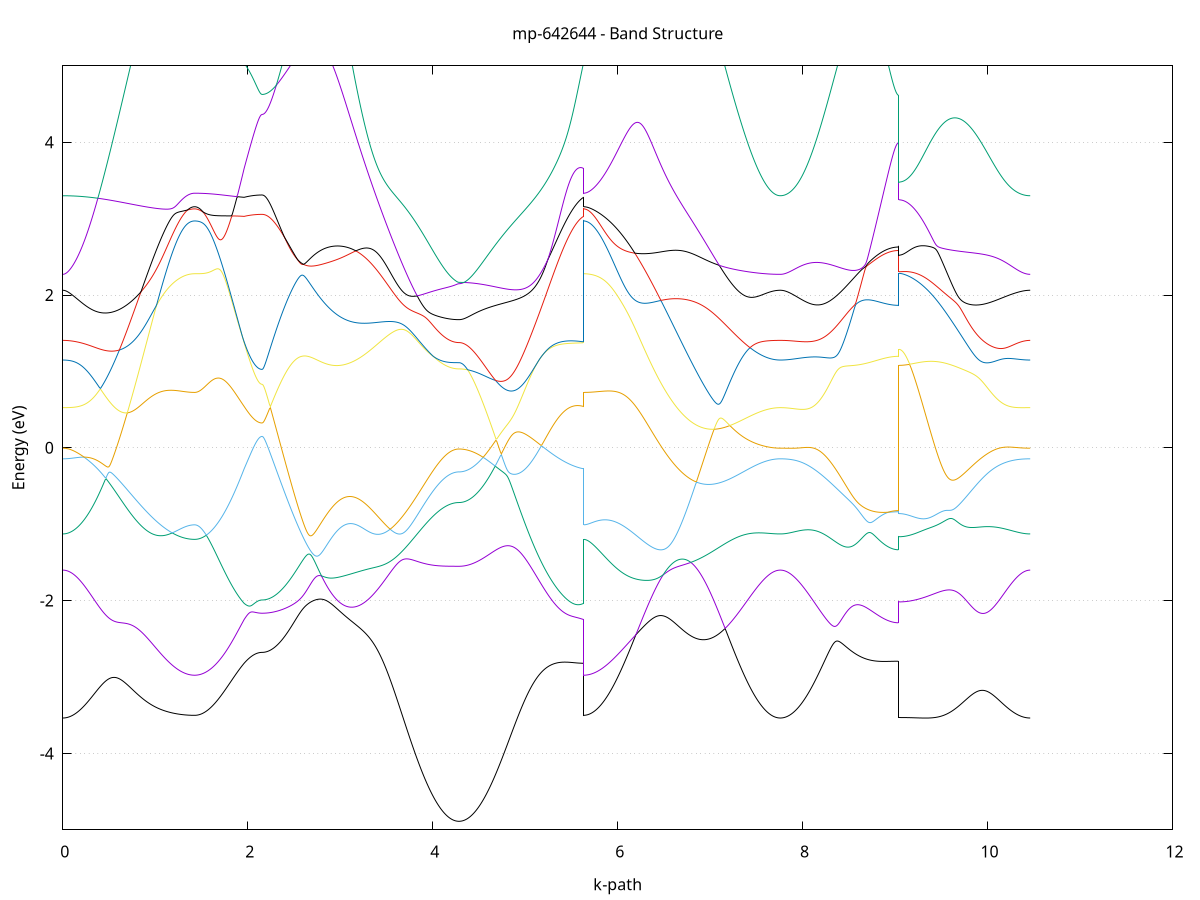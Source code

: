 set title 'mp-642644 - Band Structure'
set xlabel 'k-path'
set ylabel 'Energy (eV)'
set grid y
set yrange [-5:5]
set terminal png size 800,600
set output 'mp-642644_bands_gnuplot.png'
plot '-' using 1:2 with lines notitle, '-' using 1:2 with lines notitle, '-' using 1:2 with lines notitle, '-' using 1:2 with lines notitle, '-' using 1:2 with lines notitle, '-' using 1:2 with lines notitle, '-' using 1:2 with lines notitle, '-' using 1:2 with lines notitle, '-' using 1:2 with lines notitle, '-' using 1:2 with lines notitle, '-' using 1:2 with lines notitle, '-' using 1:2 with lines notitle, '-' using 1:2 with lines notitle, '-' using 1:2 with lines notitle, '-' using 1:2 with lines notitle, '-' using 1:2 with lines notitle, '-' using 1:2 with lines notitle, '-' using 1:2 with lines notitle, '-' using 1:2 with lines notitle, '-' using 1:2 with lines notitle
0.000000 -38.235779
0.009971 -38.235779
0.019942 -38.235679
0.029912 -38.235479
0.039883 -38.235279
0.049854 -38.235079
0.059824 -38.234779
0.069795 -38.234379
0.079766 -38.233879
0.089737 -38.233479
0.099707 -38.232879
0.109678 -38.232279
0.119649 -38.231579
0.129620 -38.230879
0.139590 -38.230079
0.149561 -38.229279
0.159532 -38.228379
0.169503 -38.227479
0.179473 -38.226479
0.189444 -38.225379
0.199415 -38.224279
0.209386 -38.223179
0.219356 -38.221979
0.229327 -38.220679
0.239298 -38.219379
0.249269 -38.217979
0.259239 -38.216579
0.269210 -38.215179
0.279181 -38.213679
0.289152 -38.212079
0.299122 -38.210479
0.309093 -38.208879
0.319064 -38.207179
0.329035 -38.205379
0.339005 -38.203679
0.348976 -38.201779
0.358947 -38.199979
0.368918 -38.198079
0.378888 -38.196079
0.388859 -38.194179
0.398830 -38.192079
0.408801 -38.190079
0.418771 -38.187979
0.428742 -38.185879
0.438713 -38.183679
0.448684 -38.181579
0.458654 -38.179279
0.468625 -38.177079
0.478596 -38.174779
0.488567 -38.172579
0.498537 -38.170179
0.508508 -38.167879
0.518479 -38.165479
0.528450 -38.163179
0.538420 -38.160679
0.548391 -38.158279
0.558362 -38.155879
0.568333 -38.153379
0.578303 -38.150979
0.588274 -38.148479
0.598245 -38.145979
0.608216 -38.143479
0.618186 -38.140979
0.628157 -38.138479
0.638128 -38.135979
0.648099 -38.133379
0.658069 -38.130879
0.668040 -38.128379
0.678011 -38.125879
0.687982 -38.123379
0.697952 -38.120879
0.707923 -38.118379
0.717894 -38.115879
0.727865 -38.113479
0.737835 -38.110979
0.747806 -38.108579
0.757777 -38.106179
0.767748 -38.103779
0.777718 -38.101379
0.787689 -38.098979
0.797660 -38.096679
0.807630 -38.094379
0.817601 -38.092179
0.827572 -38.089879
0.837543 -38.087679
0.847513 -38.085579
0.857484 -38.083479
0.867455 -38.081379
0.877426 -38.079379
0.887396 -38.077379
0.897367 -38.075479
0.907338 -38.073579
0.917309 -38.071779
0.927279 -38.070079
0.937250 -38.068379
0.947221 -38.066779
0.957192 -38.065179
0.967162 -38.063679
0.977133 -38.062279
0.987104 -38.060879
0.997075 -38.059679
1.007045 -38.063379
1.017016 -38.069779
1.026987 -38.076079
1.036958 -38.082179
1.046928 -38.088279
1.056899 -38.094179
1.066870 -38.099979
1.076841 -38.105679
1.086811 -38.111279
1.096782 -38.116679
1.106753 -38.121879
1.116724 -38.127079
1.126694 -38.132079
1.136665 -38.136879
1.146636 -38.141579
1.156607 -38.146179
1.166577 -38.150579
1.176548 -38.154879
1.186519 -38.158979
1.196490 -38.162879
1.206460 -38.166779
1.216431 -38.170379
1.226402 -38.173879
1.236373 -38.177179
1.246343 -38.180379
1.256314 -38.183379
1.266285 -38.186179
1.276256 -38.188879
1.286226 -38.191379
1.296197 -38.193679
1.306168 -38.195879
1.316139 -38.197879
1.326109 -38.199679
1.336080 -38.201379
1.346051 -38.202879
1.356022 -38.204179
1.365992 -38.205279
1.375963 -38.206279
1.385934 -38.207079
1.395905 -38.207679
1.405875 -38.208079
1.415846 -38.208379
1.425817 -38.208379
1.425817 -38.208379
1.435731 -38.208379
1.445645 -38.208379
1.455560 -38.208279
1.465474 -38.208079
1.475388 -38.207979
1.485302 -38.207679
1.495216 -38.207479
1.505131 -38.207179
1.515045 -38.206879
1.524959 -38.206479
1.534873 -38.206079
1.544788 -38.205579
1.554702 -38.205079
1.564616 -38.204579
1.574530 -38.203979
1.584445 -38.203379
1.594359 -38.202679
1.604273 -38.201979
1.614187 -38.201279
1.624102 -38.200479
1.634016 -38.199679
1.643930 -38.198779
1.653844 -38.197879
1.663759 -38.196879
1.673673 -38.195879
1.683587 -38.194879
1.693501 -38.193879
1.703416 -38.192779
1.713330 -38.191579
1.723244 -38.190379
1.733158 -38.189179
1.743072 -38.187879
1.752987 -38.186579
1.762901 -38.185279
1.772815 -38.183879
1.782729 -38.182479
1.792644 -38.181079
1.802558 -38.179679
1.812472 -38.178179
1.822386 -38.176579
1.832301 -38.175079
1.842215 -38.173479
1.852129 -38.171879
1.862043 -38.170279
1.871958 -38.168679
1.881872 -38.166979
1.891786 -38.165379
1.901700 -38.163679
1.911615 -38.161979
1.921529 -38.160279
1.931443 -38.158579
1.941357 -38.156879
1.951272 -38.155179
1.961186 -38.153579
1.961186 -38.153579
1.970896 -38.152379
1.980607 -38.151179
1.990317 -38.150079
2.000027 -38.148879
2.009738 -38.147779
2.019448 -38.146679
2.029158 -38.145679
2.038869 -38.144579
2.048579 -38.143679
2.058290 -38.142679
2.068000 -38.141879
2.077710 -38.141079
2.087421 -38.140379
2.097131 -38.139679
2.106841 -38.139079
2.116552 -38.138679
2.126262 -38.138279
2.135973 -38.138079
2.145683 -38.137879
2.155393 -38.137779
2.155393 -38.137779
2.165360 -38.137779
2.175327 -38.137679
2.185294 -38.137479
2.195261 -38.137179
2.205228 -38.136879
2.215195 -38.136379
2.225162 -38.135879
2.235129 -38.135279
2.245096 -38.134579
2.255063 -38.133879
2.265030 -38.133079
2.274997 -38.132179
2.284964 -38.131179
2.294931 -38.130079
2.304898 -38.128979
2.314865 -38.127779
2.324832 -38.126479
2.334799 -38.125179
2.344766 -38.123679
2.354733 -38.122179
2.364700 -38.120579
2.374667 -38.118979
2.384634 -38.117279
2.394601 -38.115479
2.404568 -38.113579
2.414535 -38.111679
2.424502 -38.109679
2.434469 -38.107579
2.444436 -38.105479
2.454403 -38.103279
2.464370 -38.100979
2.474337 -38.098679
2.484304 -38.096279
2.494271 -38.093779
2.504238 -38.091279
2.514205 -38.088779
2.524172 -38.086079
2.534140 -38.083479
2.544107 -38.080779
2.554074 -38.077979
2.564041 -38.075179
2.574008 -38.072279
2.583975 -38.069479
2.593942 -38.066579
2.603909 -38.063579
2.613876 -38.060679
2.623843 -38.057779
2.633810 -38.054779
2.643777 -38.051879
2.653744 -38.048979
2.663711 -38.046079
2.673678 -38.043279
2.683645 -38.040579
2.693612 -38.037979
2.703579 -38.035579
2.713546 -38.033379
2.723513 -38.031379
2.733480 -38.029679
2.743447 -38.028279
2.753414 -38.027279
2.763381 -38.026579
2.773348 -38.026379
2.783315 -38.026479
2.793282 -38.026979
2.803249 -38.027779
2.803249 -38.027779
2.813189 -38.030479
2.823128 -38.033179
2.833068 -38.035779
2.843008 -38.038379
2.852948 -38.040979
2.862888 -38.043379
2.872828 -38.045879
2.882767 -38.048179
2.892707 -38.050479
2.902647 -38.052679
2.912587 -38.054879
2.922527 -38.056979
2.932467 -38.058979
2.942407 -38.060879
2.952346 -38.062779
2.962286 -38.064579
2.972226 -38.066279
2.982166 -38.067879
2.992106 -38.069379
3.002046 -38.070879
3.011986 -38.072279
3.021925 -38.073479
3.031865 -38.074779
3.041805 -38.075879
3.051745 -38.076879
3.061685 -38.077779
3.071625 -38.078679
3.081564 -38.079379
3.091504 -38.080079
3.101444 -38.080579
3.111384 -38.081079
3.121324 -38.081479
3.131264 -38.081679
3.141204 -38.081879
3.151143 -38.081979
3.161083 -38.081979
3.171023 -38.081879
3.180963 -38.081579
3.190903 -38.081279
3.200843 -38.080879
3.210783 -38.080379
3.220722 -38.079779
3.230662 -38.079079
3.240602 -38.078279
3.250542 -38.077379
3.260482 -38.076379
3.270422 -38.075279
3.280361 -38.073979
3.290301 -38.072679
3.300241 -38.071279
3.310181 -38.069779
3.320121 -38.068179
3.330061 -38.066479
3.340001 -38.064679
3.349940 -38.062879
3.359880 -38.060879
3.369820 -38.058779
3.379760 -38.056679
3.389700 -38.054379
3.399640 -38.052479
3.409580 -38.050979
3.419519 -38.049579
3.429459 -38.048179
3.439399 -38.046679
3.449339 -38.045179
3.459279 -38.043579
3.469219 -38.042079
3.479158 -38.040479
3.489098 -38.038879
3.499038 -38.037279
3.508978 -38.035579
3.518918 -38.033979
3.528858 -38.032279
3.538798 -38.030579
3.548737 -38.028979
3.558677 -38.027279
3.568617 -38.025579
3.578557 -38.023879
3.588497 -38.022279
3.598437 -38.020579
3.608377 -38.018879
3.618316 -38.017279
3.628256 -38.015579
3.638196 -38.013979
3.648136 -38.012379
3.658076 -38.010779
3.668016 -38.009179
3.677955 -38.007679
3.687895 -38.006079
3.697835 -38.004579
3.707775 -38.003079
3.717715 -38.001679
3.727655 -38.000179
3.737595 -37.998779
3.747534 -37.997479
3.757474 -37.996079
3.767414 -37.994779
3.777354 -37.993479
3.787294 -37.992279
3.797234 -37.991079
3.807174 -37.989879
3.817113 -37.988779
3.827053 -37.987679
3.836993 -37.986579
3.846933 -37.985579
3.856873 -37.984579
3.866813 -37.983579
3.876753 -37.982679
3.886692 -37.981779
3.896632 -37.980879
3.906572 -37.979979
3.916512 -37.979179
3.926452 -37.978479
3.936392 -37.977679
3.946331 -37.976979
3.956271 -37.976379
3.966211 -37.975679
3.976151 -37.975079
3.986091 -37.974479
3.996031 -37.973979
4.005971 -37.973379
4.015910 -37.972879
4.025850 -37.972379
4.035790 -37.971979
4.045730 -37.971579
4.055670 -37.971179
4.065610 -37.970779
4.075550 -37.970379
4.085489 -37.970079
4.095429 -37.969779
4.105369 -37.969479
4.115309 -37.969179
4.125249 -37.968879
4.135189 -37.968679
4.145128 -37.968479
4.155068 -37.968279
4.165008 -37.968079
4.174948 -37.967879
4.184888 -37.967779
4.194828 -37.967679
4.204768 -37.967479
4.214707 -37.967379
4.224647 -37.967279
4.234587 -37.967279
4.244527 -37.967179
4.254467 -37.967179
4.264407 -37.967079
4.274347 -37.967079
4.284286 -37.967079
4.284286 -37.967079
4.294256 -37.967079
4.304226 -37.967079
4.314196 -37.966979
4.324165 -37.966879
4.334135 -37.966779
4.344105 -37.966679
4.354074 -37.966579
4.364044 -37.966479
4.374014 -37.966279
4.383983 -37.966079
4.393953 -37.965979
4.403923 -37.965679
4.413893 -37.965479
4.423862 -37.965279
4.433832 -37.964979
4.443802 -37.964679
4.453771 -37.964379
4.463741 -37.964079
4.473711 -37.963779
4.483680 -37.963379
4.493650 -37.963079
4.503620 -37.962679
4.513589 -37.962279
4.523559 -37.961879
4.533529 -37.961479
4.543499 -37.961079
4.553468 -37.960679
4.563438 -37.960179
4.573408 -37.959779
4.583377 -37.959279
4.593347 -37.958879
4.603317 -37.958379
4.613287 -37.957879
4.623256 -37.957379
4.633226 -37.956879
4.643196 -37.956379
4.653165 -37.955879
4.663135 -37.955379
4.673105 -37.954879
4.683074 -37.954379
4.693044 -37.953879
4.703014 -37.953479
4.712984 -37.952979
4.722953 -37.952479
4.732923 -37.951979
4.742893 -37.951579
4.752862 -37.951079
4.762832 -37.950679
4.772802 -37.950279
4.782771 -37.949879
4.792741 -37.949479
4.802711 -37.949179
4.812681 -37.948779
4.822650 -37.948479
4.832620 -37.948279
4.842590 -37.947979
4.852559 -37.947879
4.862529 -37.947679
4.872499 -37.947579
4.882468 -37.947579
4.892438 -37.947579
4.902408 -37.947579
4.912378 -37.947779
4.922347 -37.947979
4.932317 -37.948279
4.942287 -37.948579
4.952256 -37.949079
4.962226 -37.949679
4.972196 -37.950279
4.982165 -37.951079
4.992135 -37.952079
5.002105 -37.953079
5.012075 -37.954279
5.022044 -37.955679
5.032014 -37.957179
5.041984 -37.958779
5.051953 -37.960679
5.061923 -37.962679
5.071893 -37.964979
5.081862 -37.967379
5.091832 -37.969979
5.101802 -37.972779
5.111772 -37.975779
5.121741 -37.978979
5.131711 -37.982379
5.141681 -37.985879
5.151650 -37.989579
5.161620 -37.993479
5.171590 -37.997479
5.181559 -38.001579
5.191529 -38.005879
5.201499 -38.010179
5.211469 -38.014579
5.221438 -38.019079
5.231408 -38.023579
5.241378 -38.028179
5.251347 -38.032779
5.261317 -38.037379
5.271287 -38.041979
5.281257 -38.046579
5.291226 -38.051079
5.301196 -38.055679
5.311166 -38.060179
5.321135 -38.064679
5.331105 -38.069079
5.341075 -38.073379
5.351044 -38.077679
5.361014 -38.081879
5.370984 -38.086079
5.380954 -38.090079
5.390923 -38.094079
5.400893 -38.097979
5.410863 -38.101679
5.420832 -38.105379
5.430802 -38.108879
5.440772 -38.112379
5.450741 -38.115679
5.460711 -38.118979
5.470681 -38.122079
5.480650 -38.124979
5.490620 -38.127879
5.500590 -38.130579
5.510560 -38.133179
5.520529 -38.135679
5.530499 -38.137979
5.540469 -38.140179
5.550438 -38.142279
5.560408 -38.144179
5.570378 -38.145979
5.580348 -38.147579
5.590317 -38.149079
5.600287 -38.150379
5.610257 -38.151579
5.620226 -38.152679
5.630196 -38.153579
5.630196 -38.208379
5.640145 -38.208379
5.650094 -38.208279
5.660042 -38.208079
5.669991 -38.207779
5.679940 -38.207379
5.689889 -38.206879
5.699838 -38.206279
5.709786 -38.205679
5.719735 -38.204879
5.729684 -38.204079
5.739633 -38.203179
5.749582 -38.202179
5.759530 -38.201079
5.769479 -38.199979
5.779428 -38.198679
5.789377 -38.197379
5.799326 -38.195979
5.809274 -38.194479
5.819223 -38.192879
5.829172 -38.191179
5.839121 -38.189479
5.849070 -38.187679
5.859018 -38.185779
5.868967 -38.183779
5.878916 -38.181679
5.888865 -38.179579
5.898814 -38.177279
5.908762 -38.174979
5.918711 -38.172579
5.928660 -38.170179
5.938609 -38.167679
5.948558 -38.164979
5.958506 -38.162379
5.968455 -38.159579
5.978404 -38.156779
5.988353 -38.153879
5.998302 -38.150879
6.008250 -38.147779
6.018199 -38.144679
6.028148 -38.141479
6.038097 -38.138279
6.048046 -38.134979
6.057994 -38.131579
6.067943 -38.128079
6.077892 -38.124579
6.087841 -38.121079
6.097790 -38.117379
6.107738 -38.113779
6.117687 -38.109979
6.127636 -38.106179
6.137585 -38.102279
6.147534 -38.098379
6.157483 -38.094479
6.167431 -38.090479
6.177380 -38.086379
6.187329 -38.082279
6.197278 -38.078079
6.207226 -38.073979
6.217175 -38.069679
6.217175 -38.069679
6.227123 -38.065479
6.237071 -38.061179
6.247019 -38.056779
6.256967 -38.052479
6.266914 -38.048079
6.276862 -38.043779
6.286810 -38.039379
6.296758 -38.034979
6.306706 -38.030579
6.316654 -38.026279
6.326601 -38.021879
6.336549 -38.017679
6.346497 -38.013379
6.356445 -38.009279
6.366393 -38.005279
6.376341 -38.001379
6.386288 -37.997579
6.396236 -37.994079
6.406184 -37.990779
6.416132 -37.987679
6.426080 -37.984879
6.436028 -37.982379
6.445975 -37.980179
6.455923 -37.978179
6.465871 -37.976479
6.475819 -37.974979
6.485767 -37.973579
6.495715 -37.972479
6.505662 -37.971479
6.515610 -37.970579
6.525558 -37.969679
6.535506 -37.968979
6.545454 -37.968379
6.555402 -37.967779
6.565349 -37.967279
6.575297 -37.966779
6.585245 -37.966379
6.595193 -37.965979
6.605141 -37.965679
6.615089 -37.965479
6.625036 -37.965279
6.634984 -37.965179
6.644932 -37.965079
6.654880 -37.965079
6.664828 -37.965279
6.674776 -37.965479
6.684723 -37.965779
6.694671 -37.966179
6.704619 -37.966679
6.714567 -37.967279
6.724515 -37.968079
6.734463 -37.968879
6.744410 -37.969879
6.754358 -37.971079
6.764306 -37.972379
6.774254 -37.973779
6.784202 -37.975279
6.794149 -37.976979
6.804097 -37.978879
6.814045 -37.980779
6.823993 -37.982979
6.833941 -37.985179
6.843889 -37.987579
6.853837 -37.990079
6.863784 -37.992679
6.873732 -37.995479
6.883680 -37.998379
6.893628 -38.001279
6.903576 -38.004379
6.913523 -38.007579
6.923471 -38.010879
6.933419 -38.014179
6.943367 -38.017579
6.953315 -38.021079
6.963263 -38.024679
6.973210 -38.028279
6.983158 -38.031979
6.993106 -38.035679
7.003054 -38.039479
7.013002 -38.043279
7.022950 -38.047079
7.032897 -38.050979
7.042845 -38.054879
7.052793 -38.058779
7.062741 -38.062679
7.072689 -38.066579
7.082637 -38.070579
7.092584 -38.074479
7.102532 -38.078479
7.112480 -38.082379
7.122428 -38.086379
7.132376 -38.090279
7.142324 -38.094179
7.152271 -38.098079
7.162219 -38.101979
7.172167 -38.105779
7.182115 -38.109679
7.192063 -38.113479
7.202011 -38.117279
7.211958 -38.120979
7.221906 -38.124679
7.231854 -38.128379
7.241802 -38.131979
7.251750 -38.135579
7.261698 -38.139179
7.271645 -38.142679
7.281593 -38.146179
7.291541 -38.149579
7.301489 -38.152979
7.311437 -38.156279
7.321385 -38.159579
7.331332 -38.162779
7.341280 -38.165979
7.351228 -38.169079
7.361176 -38.172079
7.371124 -38.175079
7.381072 -38.178079
7.391019 -38.180879
7.400967 -38.183679
7.410915 -38.186479
7.420863 -38.189179
7.430811 -38.191779
7.440759 -38.194279
7.450706 -38.196779
7.460654 -38.199179
7.470602 -38.201479
7.480550 -38.203779
7.490498 -38.205979
7.500446 -38.208079
7.510393 -38.210179
7.520341 -38.212079
7.530289 -38.213979
7.540237 -38.215879
7.550185 -38.217579
7.560132 -38.219279
7.570080 -38.220879
7.580028 -38.222379
7.589976 -38.223779
7.599924 -38.225179
7.609872 -38.226479
7.619819 -38.227679
7.629767 -38.228779
7.639715 -38.229779
7.649663 -38.230779
7.659611 -38.231579
7.669559 -38.232379
7.679506 -38.233079
7.689454 -38.233779
7.699402 -38.234279
7.709350 -38.234779
7.719298 -38.235079
7.729246 -38.235379
7.739193 -38.235579
7.749141 -38.235779
7.759089 -38.235779
7.759089 -38.235779
7.769020 -38.235779
7.778952 -38.235579
7.788883 -38.235479
7.798814 -38.235179
7.808745 -38.234879
7.818676 -38.234379
7.828608 -38.233979
7.838539 -38.233379
7.848470 -38.232779
7.858401 -38.231979
7.868332 -38.231279
7.878264 -38.230379
7.888195 -38.229479
7.898126 -38.228479
7.908057 -38.227379
7.917989 -38.226179
7.927920 -38.224979
7.937851 -38.223679
7.947782 -38.222279
7.957713 -38.220879
7.967645 -38.219379
7.977576 -38.217779
7.987507 -38.216179
7.997438 -38.214379
8.007369 -38.212679
8.017301 -38.210779
8.027232 -38.208879
8.037163 -38.206879
8.047094 -38.204879
8.057025 -38.202679
8.066957 -38.200579
8.076888 -38.198279
8.086819 -38.195979
8.096750 -38.193679
8.106682 -38.191179
8.116613 -38.188779
8.126544 -38.186179
8.136475 -38.183579
8.146406 -38.180979
8.156338 -38.178279
8.166269 -38.175479
8.176200 -38.172679
8.186131 -38.169779
8.196062 -38.166879
8.205994 -38.163879
8.215925 -38.160879
8.225856 -38.157879
8.235787 -38.154779
8.245719 -38.151579
8.255650 -38.148479
8.265581 -38.145179
8.275512 -38.141979
8.285443 -38.138679
8.295375 -38.135379
8.305306 -38.131979
8.315237 -38.128579
8.325168 -38.125179
8.335099 -38.121779
8.345031 -38.118279
8.354962 -38.114779
8.364893 -38.111279
8.374824 -38.107779
8.384756 -38.104279
8.394687 -38.100779
8.404618 -38.097279
8.414549 -38.093779
8.424480 -38.090279
8.434412 -38.086779
8.444343 -38.083279
8.454274 -38.079779
8.464205 -38.076379
8.474136 -38.072979
8.484068 -38.069679
8.493999 -38.066379
8.503930 -38.063079
8.513861 -38.059879
8.523792 -38.056779
8.533724 -38.053779
8.543655 -38.050879
8.553586 -38.048079
8.563517 -38.045479
8.573449 -38.042979
8.583380 -38.040579
8.593311 -38.038379
8.603242 -38.036379
8.613173 -38.034579
8.623105 -38.032979
8.633036 -38.031679
8.642967 -38.030579
8.652898 -38.029679
8.662829 -38.029079
8.672761 -38.028779
8.682692 -38.028779
8.692623 -38.028979
8.702554 -38.029479
8.712485 -38.030179
8.722417 -38.031279
8.732348 -38.032479
8.742279 -38.033979
8.752210 -38.035779
8.762142 -38.037779
8.772073 -38.039979
8.782004 -38.042479
8.791935 -38.044979
8.801866 -38.047679
8.811798 -38.050279
8.821729 -38.052879
8.831660 -38.055379
8.841591 -38.057779
8.851522 -38.060079
8.861454 -38.062279
8.871385 -38.064379
8.881316 -38.066379
8.891247 -38.068279
8.901179 -38.069979
8.911110 -38.071579
8.921041 -38.072979
8.930972 -38.074379
8.940903 -38.075579
8.950835 -38.076579
8.960766 -38.077579
8.970697 -38.078379
8.980628 -38.079079
8.990559 -38.079679
9.000491 -38.080079
9.010422 -38.080479
9.020353 -38.080679
9.030284 -38.080879
9.040216 -38.080879
9.040216 -38.214979
9.050154 -38.214879
9.060092 -38.214679
9.070031 -38.214279
9.079969 -38.213679
9.089908 -38.212879
9.099846 -38.211979
9.109784 -38.210879
9.119723 -38.209679
9.129661 -38.208279
9.139600 -38.206679
9.149538 -38.204979
9.159476 -38.203079
9.169415 -38.201079
9.179353 -38.198879
9.189292 -38.196479
9.199230 -38.193979
9.209168 -38.191379
9.219107 -38.188579
9.229045 -38.185679
9.238984 -38.182679
9.248922 -38.179479
9.258860 -38.176179
9.268799 -38.172779
9.278737 -38.169379
9.288676 -38.165879
9.298614 -38.162379
9.308552 -38.158879
9.318491 -38.155479
9.328429 -38.152179
9.338368 -38.148879
9.348306 -38.145879
9.358245 -38.142979
9.368183 -38.140079
9.378121 -38.137379
9.388060 -38.134679
9.397998 -38.132079
9.407937 -38.129579
9.417875 -38.127079
9.427813 -38.124579
9.437752 -38.122079
9.447690 -38.119679
9.457629 -38.117379
9.467567 -38.114979
9.477505 -38.112779
9.487444 -38.110579
9.497382 -38.108379
9.507321 -38.106279
9.517259 -38.104279
9.527197 -38.102279
9.537136 -38.100479
9.547074 -38.098679
9.557013 -38.096979
9.566951 -38.095379
9.576889 -38.093979
9.586828 -38.092579
9.596766 -38.091379
9.606705 -38.090279
9.616643 -38.089379
9.626581 -38.088579
9.636520 -38.087879
9.646458 -38.087279
9.656397 -38.086979
9.666335 -38.086679
9.676273 -38.086679
9.686212 -38.086679
9.696150 -38.086979
9.706089 -38.087379
9.716027 -38.087879
9.725966 -38.088579
9.735904 -38.089479
9.745842 -38.090479
9.755781 -38.091579
9.765719 -38.092879
9.775658 -38.094279
9.785596 -38.095879
9.795534 -38.097579
9.805473 -38.099379
9.815411 -38.101279
9.825350 -38.103279
9.835288 -38.105379
9.845226 -38.107679
9.855165 -38.109979
9.865103 -38.112379
9.875042 -38.114879
9.884980 -38.117379
9.894918 -38.119979
9.904857 -38.122679
9.914795 -38.125379
9.924734 -38.128179
9.934672 -38.130979
9.944610 -38.133879
9.954549 -38.136779
9.964487 -38.139679
9.974426 -38.142579
9.984364 -38.145579
9.994303 -38.148579
10.004241 -38.151479
10.014179 -38.154479
10.024118 -38.157379
10.034056 -38.160379
10.043995 -38.163279
10.053933 -38.166179
10.063871 -38.169079
10.073810 -38.171979
10.083748 -38.174779
10.093687 -38.177679
10.103625 -38.180379
10.113563 -38.183179
10.123502 -38.185779
10.133440 -38.188479
10.143379 -38.191079
10.153317 -38.193579
10.163255 -38.196079
10.173194 -38.198579
10.183132 -38.200879
10.193071 -38.203179
10.203009 -38.205479
10.212947 -38.207679
10.222886 -38.209779
10.232824 -38.211779
10.242763 -38.213779
10.252701 -38.215679
10.262639 -38.217479
10.272578 -38.219179
10.282516 -38.220879
10.292455 -38.222479
10.302393 -38.223979
10.312332 -38.225379
10.322270 -38.226679
10.332208 -38.227979
10.342147 -38.229079
10.352085 -38.230179
10.362024 -38.231079
10.371962 -38.231979
10.381900 -38.232779
10.391839 -38.233479
10.401777 -38.234079
10.411716 -38.234579
10.421654 -38.235079
10.431592 -38.235379
10.441531 -38.235579
10.451469 -38.235679
10.461408 -38.235779
e
0.000000 -37.646979
0.009971 -37.646979
0.019942 -37.647079
0.029912 -37.647179
0.039883 -37.647479
0.049854 -37.647679
0.059824 -37.647979
0.069795 -37.648379
0.079766 -37.648879
0.089737 -37.649379
0.099707 -37.649879
0.109678 -37.650479
0.119649 -37.651179
0.129620 -37.651879
0.139590 -37.652679
0.149561 -37.653579
0.159532 -37.654479
0.169503 -37.655379
0.179473 -37.656379
0.189444 -37.657479
0.199415 -37.658579
0.209386 -37.659779
0.219356 -37.660979
0.229327 -37.662279
0.239298 -37.663579
0.249269 -37.664979
0.259239 -37.666379
0.269210 -37.667879
0.279181 -37.669379
0.289152 -37.670979
0.299122 -37.672579
0.309093 -37.674279
0.319064 -37.675979
0.329035 -37.677679
0.339005 -37.679479
0.348976 -37.681379
0.358947 -37.683279
0.368918 -37.685179
0.378888 -37.687179
0.388859 -37.689179
0.398830 -37.691179
0.408801 -37.693279
0.418771 -37.695379
0.428742 -37.697479
0.438713 -37.699679
0.448684 -37.701879
0.458654 -37.704179
0.468625 -37.706379
0.478596 -37.708779
0.488567 -37.711079
0.498537 -37.713479
0.508508 -37.715779
0.518479 -37.718179
0.528450 -37.720679
0.538420 -37.723079
0.548391 -37.725579
0.558362 -37.728079
0.568333 -37.730579
0.578303 -37.733079
0.588274 -37.735679
0.598245 -37.742079
0.608216 -37.750179
0.618186 -37.758479
0.628157 -37.766679
0.638128 -37.774979
0.648099 -37.783279
0.658069 -37.791579
0.668040 -37.799879
0.678011 -37.808179
0.687982 -37.816579
0.697952 -37.824879
0.707923 -37.833279
0.717894 -37.841579
0.727865 -37.849879
0.737835 -37.858179
0.747806 -37.866479
0.757777 -37.874779
0.767748 -37.882979
0.777718 -37.891179
0.787689 -37.899379
0.797660 -37.907479
0.807630 -37.915679
0.817601 -37.923679
0.827572 -37.931679
0.837543 -37.939679
0.847513 -37.947579
0.857484 -37.955379
0.867455 -37.963179
0.877426 -37.970879
0.887396 -37.978479
0.897367 -37.986079
0.907338 -37.993579
0.917309 -38.000979
0.927279 -38.008279
0.937250 -38.015479
0.947221 -38.022579
0.957192 -38.029679
0.967162 -38.036579
0.977133 -38.043479
0.987104 -38.050179
0.997075 -38.056779
1.007045 -38.058379
1.017016 -38.057279
1.026987 -38.056279
1.036958 -38.055279
1.046928 -38.054379
1.056899 -38.053579
1.066870 -38.052879
1.076841 -38.052179
1.086811 -38.051679
1.096782 -38.051179
1.106753 -38.050779
1.116724 -38.050479
1.126694 -38.050179
1.136665 -38.049979
1.146636 -38.049879
1.156607 -38.049879
1.166577 -38.049879
1.176548 -38.049879
1.186519 -38.050079
1.196490 -38.050179
1.206460 -38.050379
1.216431 -38.050679
1.226402 -38.050879
1.236373 -38.051179
1.246343 -38.051479
1.256314 -38.051879
1.266285 -38.052179
1.276256 -38.052579
1.286226 -38.052879
1.296197 -38.053279
1.306168 -38.053579
1.316139 -38.053879
1.326109 -38.054179
1.336080 -38.054479
1.346051 -38.054779
1.356022 -38.055079
1.365992 -38.055279
1.375963 -38.055479
1.385934 -38.055579
1.395905 -38.055779
1.405875 -38.055879
1.415846 -38.055879
1.425817 -38.055879
1.425817 -38.055879
1.435731 -38.055879
1.445645 -38.055779
1.455560 -38.055579
1.465474 -38.055279
1.475388 -38.054979
1.485302 -38.054479
1.495216 -38.053979
1.505131 -38.053479
1.515045 -38.052879
1.524959 -38.052179
1.534873 -38.051379
1.544788 -38.050579
1.554702 -38.049679
1.564616 -38.048779
1.574530 -38.047779
1.584445 -38.046779
1.594359 -38.045679
1.604273 -38.044579
1.614187 -38.043479
1.624102 -38.042379
1.634016 -38.041179
1.643930 -38.039979
1.653844 -38.038779
1.663759 -38.037679
1.673673 -38.036479
1.683587 -38.035279
1.693501 -38.034179
1.703416 -38.033079
1.713330 -38.031979
1.723244 -38.030979
1.733158 -38.029979
1.743072 -38.029079
1.752987 -38.028179
1.762901 -38.027379
1.772815 -38.026679
1.782729 -38.026079
1.792644 -38.025579
1.802558 -38.025079
1.812472 -38.024679
1.822386 -38.024479
1.832301 -38.024279
1.842215 -38.024179
1.852129 -38.024179
1.862043 -38.024279
1.871958 -38.024379
1.881872 -38.024679
1.891786 -38.024979
1.901700 -38.025379
1.911615 -38.025879
1.921529 -38.026379
1.931443 -38.026979
1.941357 -38.027679
1.951272 -38.028379
1.961186 -38.029079
1.961186 -38.029079
1.970896 -38.030079
1.980607 -38.030979
1.990317 -38.032079
2.000027 -38.033079
2.009738 -38.034079
2.019448 -38.035079
2.029158 -38.036079
2.038869 -38.036979
2.048579 -38.037979
2.058290 -38.038879
2.068000 -38.039679
2.077710 -38.040479
2.087421 -38.041179
2.097131 -38.041779
2.106841 -38.042379
2.116552 -38.042779
2.126262 -38.043179
2.135973 -38.043479
2.145683 -38.043579
2.155393 -38.043679
2.155393 -38.043679
2.165360 -38.043579
2.175327 -38.043479
2.185294 -38.043379
2.195261 -38.043079
2.205228 -38.042779
2.215195 -38.042379
2.225162 -38.041979
2.235129 -38.041479
2.245096 -38.040879
2.255063 -38.040179
2.265030 -38.039479
2.274997 -38.038679
2.284964 -38.037879
2.294931 -38.036879
2.304898 -38.035879
2.314865 -38.034879
2.324832 -38.033779
2.334799 -38.032579
2.344766 -38.031279
2.354733 -38.029979
2.364700 -38.028579
2.374667 -38.027079
2.384634 -38.025579
2.394601 -38.023979
2.404568 -38.022379
2.414535 -38.020679
2.424502 -38.018879
2.434469 -38.017079
2.444436 -38.015179
2.454403 -38.013179
2.464370 -38.011179
2.474337 -38.009079
2.484304 -38.006979
2.494271 -38.004779
2.504238 -38.002579
2.514205 -38.000279
2.524172 -37.997979
2.534140 -37.995579
2.544107 -37.993179
2.554074 -37.990679
2.564041 -37.988179
2.574008 -37.985679
2.583975 -37.983179
2.593942 -37.980779
2.603909 -37.978579
2.613876 -37.976879
2.623843 -37.976279
2.633810 -37.977379
2.643777 -37.979579
2.653744 -37.982379
2.663711 -37.985279
2.673678 -37.988379
2.683645 -37.991479
2.693612 -37.994679
2.703579 -37.997779
2.713546 -38.000879
2.723513 -38.003979
2.733480 -38.007079
2.743447 -38.010179
2.753414 -38.013179
2.763381 -38.016179
2.773348 -38.019079
2.783315 -38.021979
2.793282 -38.024879
2.803249 -38.027579
2.803249 -38.027579
2.813189 -38.028679
2.823128 -38.029979
2.833068 -38.031279
2.843008 -38.032779
2.852948 -38.034379
2.862888 -38.036079
2.872828 -38.037779
2.882767 -38.039479
2.892707 -38.041279
2.902647 -38.042979
2.912587 -38.044679
2.922527 -38.046379
2.932467 -38.048079
2.942407 -38.049679
2.952346 -38.051279
2.962286 -38.052779
2.972226 -38.054279
2.982166 -38.055679
2.992106 -38.057079
3.002046 -38.058379
3.011986 -38.059579
3.021925 -38.060779
3.031865 -38.061879
3.041805 -38.062879
3.051745 -38.063779
3.061685 -38.064679
3.071625 -38.065479
3.081564 -38.066179
3.091504 -38.066879
3.101444 -38.067479
3.111384 -38.067979
3.121324 -38.068379
3.131264 -38.068679
3.141204 -38.068979
3.151143 -38.069179
3.161083 -38.069279
3.171023 -38.069379
3.180963 -38.069379
3.190903 -38.069279
3.200843 -38.069079
3.210783 -38.068879
3.220722 -38.068579
3.230662 -38.068179
3.240602 -38.067679
3.250542 -38.067179
3.260482 -38.066579
3.270422 -38.065979
3.280361 -38.065279
3.290301 -38.064479
3.300241 -38.063679
3.310181 -38.062779
3.320121 -38.061779
3.330061 -38.060779
3.340001 -38.059779
3.349940 -38.058579
3.359880 -38.057479
3.369820 -38.056279
3.379760 -38.054979
3.389700 -38.053679
3.399640 -38.051979
3.409580 -38.049579
3.419519 -38.046979
3.429459 -38.044379
3.439399 -38.041679
3.449339 -38.038879
3.459279 -38.035979
3.469219 -38.033079
3.479158 -38.029979
3.489098 -38.026879
3.499038 -38.023679
3.508978 -38.020479
3.518918 -38.017079
3.528858 -38.013679
3.538798 -38.010179
3.548737 -38.006579
3.558677 -38.002979
3.568617 -37.999279
3.578557 -37.995479
3.588497 -37.991579
3.598437 -37.987679
3.608377 -37.983779
3.618316 -37.979779
3.628256 -37.975679
3.638196 -37.971579
3.648136 -37.967379
3.658076 -37.963079
3.668016 -37.958879
3.677955 -37.954479
3.687895 -37.950179
3.697835 -37.945779
3.707775 -37.941279
3.717715 -37.936779
3.727655 -37.932279
3.737595 -37.927679
3.747534 -37.923179
3.757474 -37.918579
3.767414 -37.913879
3.777354 -37.909279
3.787294 -37.904579
3.797234 -37.899879
3.807174 -37.895179
3.817113 -37.890379
3.827053 -37.885679
3.836993 -37.880879
3.846933 -37.876179
3.856873 -37.871379
3.866813 -37.866579
3.876753 -37.861879
3.886692 -37.857079
3.896632 -37.852379
3.906572 -37.847579
3.916512 -37.842879
3.926452 -37.838179
3.936392 -37.833479
3.946331 -37.828779
3.956271 -37.824179
3.966211 -37.819479
3.976151 -37.814879
3.986091 -37.810379
3.996031 -37.805879
4.005971 -37.801379
4.015910 -37.796879
4.025850 -37.792479
4.035790 -37.788179
4.045730 -37.783879
4.055670 -37.779679
4.065610 -37.775579
4.075550 -37.771479
4.085489 -37.767479
4.095429 -37.763579
4.105369 -37.759679
4.115309 -37.755979
4.125249 -37.752379
4.135189 -37.748879
4.145128 -37.745579
4.155068 -37.742279
4.165008 -37.739279
4.174948 -37.736379
4.184888 -37.733579
4.194828 -37.731079
4.204768 -37.728779
4.214707 -37.726579
4.224647 -37.724779
4.234587 -37.723179
4.244527 -37.721779
4.254467 -37.720779
4.264407 -37.719979
4.274347 -37.719479
4.284286 -37.719379
4.284286 -37.719379
4.294256 -37.719379
4.304226 -37.719379
4.314196 -37.719279
4.324165 -37.719279
4.334135 -37.719279
4.344105 -37.719279
4.354074 -37.719179
4.364044 -37.719179
4.374014 -37.719179
4.383983 -37.719079
4.393953 -37.719079
4.403923 -37.718979
4.413893 -37.718979
4.423862 -37.718879
4.433832 -37.718879
4.443802 -37.718779
4.453771 -37.718779
4.463741 -37.718679
4.473711 -37.718679
4.483680 -37.718579
4.493650 -37.718579
4.503620 -37.718579
4.513589 -37.718579
4.523559 -37.718479
4.533529 -37.718579
4.543499 -37.718579
4.553468 -37.718579
4.563438 -37.718679
4.573408 -37.718679
4.583377 -37.718779
4.593347 -37.718979
4.603317 -37.719079
4.613287 -37.719279
4.623256 -37.719479
4.633226 -37.719779
4.643196 -37.720079
4.653165 -37.720379
4.663135 -37.720779
4.673105 -37.721279
4.683074 -37.721779
4.693044 -37.722379
4.703014 -37.723079
4.712984 -37.723779
4.722953 -37.724579
4.732923 -37.725579
4.742893 -37.726579
4.752862 -37.727679
4.762832 -37.728979
4.772802 -37.730379
4.782771 -37.731879
4.792741 -37.733479
4.802711 -37.735279
4.812681 -37.737279
4.822650 -37.739479
4.832620 -37.741779
4.842590 -37.744279
4.852559 -37.746979
4.862529 -37.749979
4.872499 -37.753079
4.882468 -37.756479
4.892438 -37.760079
4.902408 -37.763879
4.912378 -37.767979
4.922347 -37.772179
4.932317 -37.776679
4.942287 -37.781379
4.952256 -37.786179
4.962226 -37.791079
4.972196 -37.796179
4.982165 -37.801379
4.992135 -37.806679
5.002105 -37.811979
5.012075 -37.817279
5.022044 -37.822579
5.032014 -37.827879
5.041984 -37.833179
5.051953 -37.838479
5.061923 -37.843679
5.071893 -37.848779
5.081862 -37.853779
5.091832 -37.858779
5.101802 -37.863679
5.111772 -37.868579
5.121741 -37.873279
5.131711 -37.877979
5.141681 -37.882579
5.151650 -37.887179
5.161620 -37.891679
5.171590 -37.896079
5.181559 -37.900479
5.191529 -37.904779
5.201499 -37.909079
5.211469 -37.913379
5.221438 -37.917579
5.231408 -37.921779
5.241378 -37.925879
5.251347 -37.929979
5.261317 -37.933979
5.271287 -37.937979
5.281257 -37.941979
5.291226 -37.945879
5.301196 -37.949679
5.311166 -37.953479
5.321135 -37.957279
5.331105 -37.960979
5.341075 -37.964579
5.351044 -37.968079
5.361014 -37.971579
5.370984 -37.974979
5.380954 -37.978279
5.390923 -37.981479
5.400893 -37.984679
5.410863 -37.987779
5.420832 -37.990679
5.430802 -37.993579
5.440772 -37.996379
5.450741 -37.999079
5.460711 -38.001679
5.470681 -38.004179
5.480650 -38.006579
5.490620 -38.008879
5.500590 -38.011079
5.510560 -38.013179
5.520529 -38.015079
5.530499 -38.016979
5.540469 -38.018679
5.550438 -38.020279
5.560408 -38.021779
5.570378 -38.023179
5.580348 -38.024479
5.590317 -38.025679
5.600287 -38.026679
5.610257 -38.027579
5.620226 -38.028379
5.630196 -38.029079
5.630196 -38.055879
5.640145 -38.055879
5.650094 -38.055779
5.660042 -38.055579
5.669991 -38.055379
5.679940 -38.055079
5.689889 -38.054779
5.699838 -38.054379
5.709786 -38.053879
5.719735 -38.053379
5.729684 -38.052779
5.739633 -38.052079
5.749582 -38.051379
5.759530 -38.050679
5.769479 -38.049779
5.779428 -38.048879
5.789377 -38.047979
5.799326 -38.046979
5.809274 -38.045879
5.819223 -38.044779
5.829172 -38.043579
5.839121 -38.042379
5.849070 -38.041079
5.859018 -38.039679
5.868967 -38.038279
5.878916 -38.036779
5.888865 -38.035279
5.898814 -38.033779
5.908762 -38.032179
5.918711 -38.030479
5.928660 -38.028779
5.938609 -38.026979
5.948558 -38.025179
5.958506 -38.023379
5.968455 -38.021479
5.978404 -38.019579
5.988353 -38.017579
5.998302 -38.015579
6.008250 -38.013479
6.018199 -38.011379
6.028148 -38.009279
6.038097 -38.007179
6.048046 -38.004979
6.057994 -38.002679
6.067943 -38.000479
6.077892 -37.998179
6.087841 -37.995879
6.097790 -37.993579
6.107738 -37.991279
6.117687 -37.988979
6.127636 -37.986579
6.137585 -37.984279
6.147534 -37.981879
6.157483 -37.979479
6.167431 -37.977079
6.177380 -37.974779
6.187329 -37.972379
6.197278 -37.970079
6.207226 -37.967679
6.217175 -37.965379
6.217175 -37.965379
6.227123 -37.963079
6.237071 -37.960879
6.247019 -37.958579
6.256967 -37.956379
6.266914 -37.954279
6.276862 -37.952179
6.286810 -37.950079
6.296758 -37.948079
6.306706 -37.946579
6.316654 -37.946779
6.326601 -37.946779
6.336549 -37.946679
6.346497 -37.946479
6.356445 -37.946179
6.366393 -37.945579
6.376341 -37.944779
6.386288 -37.943779
6.396236 -37.942479
6.406184 -37.940879
6.416132 -37.939079
6.426080 -37.936779
6.436028 -37.934279
6.445975 -37.931279
6.455923 -37.928079
6.465871 -37.924479
6.475819 -37.922479
6.485767 -37.921679
6.495715 -37.920779
6.505662 -37.919979
6.515610 -37.919279
6.525558 -37.918479
6.535506 -37.917779
6.545454 -37.916979
6.555402 -37.916279
6.565349 -37.915579
6.575297 -37.914879
6.585245 -37.914079
6.595193 -37.913379
6.605141 -37.912579
6.615089 -37.911879
6.625036 -37.911079
6.634984 -37.910179
6.644932 -37.909379
6.654880 -37.908479
6.664828 -37.907579
6.674776 -37.906579
6.684723 -37.905579
6.694671 -37.904579
6.704619 -37.903479
6.714567 -37.902279
6.724515 -37.901079
6.734463 -37.899879
6.744410 -37.898579
6.754358 -37.897179
6.764306 -37.895779
6.774254 -37.894379
6.784202 -37.892779
6.794149 -37.891279
6.804097 -37.889579
6.814045 -37.887879
6.823993 -37.886179
6.833941 -37.884279
6.843889 -37.882479
6.853837 -37.880479
6.863784 -37.878479
6.873732 -37.876479
6.883680 -37.874279
6.893628 -37.872079
6.903576 -37.869879
6.913523 -37.867579
6.923471 -37.865179
6.933419 -37.862779
6.943367 -37.860279
6.953315 -37.857779
6.963263 -37.855179
6.973210 -37.852479
6.983158 -37.849779
6.993106 -37.847079
7.003054 -37.844279
7.013002 -37.841379
7.022950 -37.838479
7.032897 -37.835579
7.042845 -37.832579
7.052793 -37.829579
7.062741 -37.826479
7.072689 -37.823379
7.082637 -37.820179
7.092584 -37.816979
7.102532 -37.813779
7.112480 -37.810479
7.122428 -37.807279
7.132376 -37.803979
7.142324 -37.800579
7.152271 -37.797179
7.162219 -37.793879
7.172167 -37.790379
7.182115 -37.786979
7.192063 -37.783579
7.202011 -37.780079
7.211958 -37.776679
7.221906 -37.773179
7.231854 -37.769679
7.241802 -37.766179
7.251750 -37.762779
7.261698 -37.759279
7.271645 -37.755779
7.281593 -37.752279
7.291541 -37.748879
7.301489 -37.745379
7.311437 -37.741979
7.321385 -37.738579
7.331332 -37.735179
7.341280 -37.731779
7.351228 -37.728479
7.361176 -37.725079
7.371124 -37.721879
7.381072 -37.718579
7.391019 -37.715379
7.400967 -37.712179
7.410915 -37.709079
7.420863 -37.705979
7.430811 -37.702979
7.440759 -37.699979
7.450706 -37.697079
7.460654 -37.694179
7.470602 -37.691279
7.480550 -37.688579
7.490498 -37.685879
7.500446 -37.683279
7.510393 -37.680679
7.520341 -37.678279
7.530289 -37.675779
7.540237 -37.673479
7.550185 -37.671279
7.560132 -37.669079
7.570080 -37.667079
7.580028 -37.665079
7.589976 -37.663179
7.599924 -37.661379
7.609872 -37.659679
7.619819 -37.658079
7.629767 -37.656579
7.639715 -37.655179
7.649663 -37.653879
7.659611 -37.652679
7.669559 -37.651579
7.679506 -37.650679
7.689454 -37.649779
7.699402 -37.649079
7.709350 -37.648379
7.719298 -37.647879
7.729246 -37.647479
7.739193 -37.647179
7.749141 -37.646979
7.759089 -37.646979
7.759089 -37.646979
7.769020 -37.646979
7.778952 -37.647179
7.788883 -37.647379
7.798814 -37.647779
7.808745 -37.648179
7.818676 -37.648779
7.828608 -37.649379
7.838539 -37.650079
7.848470 -37.650979
7.858401 -37.651879
7.868332 -37.652979
7.878264 -37.654079
7.888195 -37.655379
7.898126 -37.656679
7.908057 -37.658179
7.917989 -37.659679
7.927920 -37.661379
7.937851 -37.663179
7.947782 -37.664979
7.957713 -37.666979
7.967645 -37.669079
7.977576 -37.671279
7.987507 -37.673579
7.997438 -37.675979
8.007369 -37.678579
8.017301 -37.681179
8.027232 -37.683979
8.037163 -37.686779
8.047094 -37.689779
8.057025 -37.692879
8.066957 -37.696079
8.076888 -37.699379
8.086819 -37.702779
8.096750 -37.706279
8.106682 -37.709879
8.116613 -37.713679
8.126544 -37.717479
8.136475 -37.721379
8.146406 -37.725479
8.156338 -37.729579
8.166269 -37.733879
8.176200 -37.738179
8.186131 -37.742579
8.196062 -37.747079
8.205994 -37.751679
8.215925 -37.756379
8.225856 -37.761179
8.235787 -37.765979
8.245719 -37.770879
8.255650 -37.775879
8.265581 -37.780979
8.275512 -37.786079
8.285443 -37.791279
8.295375 -37.796479
8.305306 -37.801779
8.315237 -37.807079
8.325168 -37.812479
8.335099 -37.817879
8.345031 -37.823379
8.354962 -37.828879
8.364893 -37.834379
8.374824 -37.839879
8.384756 -37.845479
8.394687 -37.851079
8.404618 -37.856679
8.414549 -37.862279
8.424480 -37.867879
8.434412 -37.873479
8.444343 -37.879079
8.454274 -37.884679
8.464205 -37.890279
8.474136 -37.895779
8.484068 -37.901379
8.493999 -37.906879
8.503930 -37.912279
8.513861 -37.917779
8.523792 -37.923179
8.533724 -37.928579
8.543655 -37.933879
8.553586 -37.939179
8.563517 -37.944379
8.573449 -37.949579
8.583380 -37.954679
8.593311 -37.959679
8.603242 -37.964679
8.613173 -37.969579
8.623105 -37.974379
8.633036 -37.979079
8.642967 -37.983779
8.652898 -37.988379
8.662829 -37.992879
8.672761 -37.997279
8.682692 -38.001479
8.692623 -38.005679
8.702554 -38.009779
8.712485 -38.013679
8.722417 -38.017579
8.732348 -38.021179
8.742279 -38.024679
8.752210 -38.028079
8.762142 -38.031179
8.772073 -38.034079
8.782004 -38.036779
8.791935 -38.039279
8.801866 -38.041679
8.811798 -38.044079
8.821729 -38.046379
8.831660 -38.048579
8.841591 -38.050779
8.851522 -38.052979
8.861454 -38.055079
8.871385 -38.057179
8.881316 -38.059179
8.891247 -38.061079
8.901179 -38.062979
8.911110 -38.064679
8.921041 -38.066379
8.930972 -38.067979
8.940903 -38.069479
8.950835 -38.070779
8.960766 -38.072079
8.970697 -38.073179
8.980628 -38.074179
8.990559 -38.075079
9.000491 -38.075779
9.010422 -38.076379
9.020353 -38.076779
9.030284 -38.076979
9.040216 -38.077079
9.040216 -38.179279
9.050154 -38.179279
9.060092 -38.179079
9.070031 -38.178879
9.079969 -38.178579
9.089908 -38.178179
9.099846 -38.177579
9.109784 -38.176979
9.119723 -38.176279
9.129661 -38.175479
9.139600 -38.174579
9.149538 -38.173679
9.159476 -38.172579
9.169415 -38.171379
9.179353 -38.170179
9.189292 -38.168879
9.199230 -38.167379
9.209168 -38.165879
9.219107 -38.164279
9.229045 -38.162579
9.238984 -38.160779
9.248922 -38.158879
9.258860 -38.156879
9.268799 -38.154779
9.278737 -38.152479
9.288676 -38.150079
9.298614 -38.147479
9.308552 -38.144679
9.318491 -38.141579
9.328429 -38.138279
9.338368 -38.134679
9.348306 -38.130679
9.358245 -38.126479
9.368183 -38.121979
9.378121 -38.117279
9.388060 -38.112279
9.397998 -38.107179
9.407937 -38.101879
9.417875 -38.096379
9.427813 -38.090779
9.437752 -38.085079
9.447690 -38.079179
9.457629 -38.073179
9.467567 -38.067079
9.477505 -38.060879
9.487444 -38.054579
9.497382 -38.048179
9.507321 -38.041679
9.517259 -38.035079
9.527197 -38.028479
9.537136 -38.021779
9.547074 -38.014979
9.557013 -38.008079
9.566951 -38.001179
9.576889 -37.994179
9.586828 -37.987179
9.596766 -37.980079
9.606705 -37.972979
9.616643 -37.965779
9.626581 -37.958679
9.636520 -37.951479
9.646458 -37.944279
9.656397 -37.937079
9.666335 -37.929779
9.676273 -37.922579
9.686212 -37.915379
9.696150 -37.908279
9.706089 -37.901079
9.716027 -37.893979
9.725966 -37.886879
9.735904 -37.879879
9.745842 -37.872879
9.755781 -37.865979
9.765719 -37.859179
9.775658 -37.852379
9.785596 -37.845779
9.795534 -37.839179
9.805473 -37.832679
9.815411 -37.826379
9.825350 -37.820079
9.835288 -37.813979
9.845226 -37.807979
9.855165 -37.802079
9.865103 -37.796279
9.875042 -37.790679
9.884980 -37.785179
9.894918 -37.779779
9.904857 -37.774579
9.914795 -37.769479
9.924734 -37.764579
9.934672 -37.759679
9.944610 -37.754979
9.954549 -37.750379
9.964487 -37.745979
9.974426 -37.741579
9.984364 -37.737379
9.994303 -37.733279
10.004241 -37.729279
10.014179 -37.725479
10.024118 -37.721679
10.034056 -37.718079
10.043995 -37.714479
10.053933 -37.711079
10.063871 -37.707779
10.073810 -37.704479
10.083748 -37.701379
10.093687 -37.698379
10.103625 -37.695479
10.113563 -37.692579
10.123502 -37.689879
10.133440 -37.687279
10.143379 -37.684679
10.153317 -37.682279
10.163255 -37.679879
10.173194 -37.677679
10.183132 -37.675479
10.193071 -37.673379
10.203009 -37.671379
10.212947 -37.669479
10.222886 -37.667679
10.232824 -37.665879
10.242763 -37.664279
10.252701 -37.662679
10.262639 -37.661179
10.272578 -37.659779
10.282516 -37.658379
10.292455 -37.657179
10.302393 -37.655979
10.312332 -37.654879
10.322270 -37.653879
10.332208 -37.652879
10.342147 -37.651979
10.352085 -37.651179
10.362024 -37.650479
10.371962 -37.649779
10.381900 -37.649179
10.391839 -37.648679
10.401777 -37.648179
10.411716 -37.647779
10.421654 -37.647479
10.431592 -37.647279
10.441531 -37.647079
10.451469 -37.646979
10.461408 -37.646979
e
0.000000 -37.453879
0.009971 -37.453979
0.019942 -37.454179
0.029912 -37.454579
0.039883 -37.455179
0.049854 -37.455979
0.059824 -37.456879
0.069795 -37.457979
0.079766 -37.459179
0.089737 -37.460579
0.099707 -37.462179
0.109678 -37.463979
0.119649 -37.465979
0.129620 -37.468079
0.139590 -37.470379
0.149561 -37.472879
0.159532 -37.475679
0.169503 -37.478479
0.179473 -37.481579
0.189444 -37.484879
0.199415 -37.488379
0.209386 -37.491979
0.219356 -37.495779
0.229327 -37.499779
0.239298 -37.503979
0.249269 -37.508279
0.259239 -37.512779
0.269210 -37.517479
0.279181 -37.522379
0.289152 -37.527379
0.299122 -37.532479
0.309093 -37.537779
0.319064 -37.543279
0.329035 -37.548879
0.339005 -37.554579
0.348976 -37.560479
0.358947 -37.566579
0.368918 -37.572679
0.378888 -37.578979
0.388859 -37.585379
0.398830 -37.591879
0.408801 -37.598579
0.418771 -37.605279
0.428742 -37.612179
0.438713 -37.619179
0.448684 -37.626279
0.458654 -37.633379
0.468625 -37.640679
0.478596 -37.648079
0.488567 -37.655479
0.498537 -37.662979
0.508508 -37.670679
0.518479 -37.678279
0.528450 -37.686079
0.538420 -37.693879
0.548391 -37.701779
0.558362 -37.709779
0.568333 -37.717779
0.578303 -37.725779
0.588274 -37.733879
0.598245 -37.738179
0.608216 -37.740779
0.618186 -37.743379
0.628157 -37.745979
0.638128 -37.748579
0.648099 -37.751179
0.658069 -37.753879
0.668040 -37.756479
0.678011 -37.759079
0.687982 -37.761779
0.697952 -37.764379
0.707923 -37.766979
0.717894 -37.769679
0.727865 -37.772279
0.737835 -37.774979
0.747806 -37.777579
0.757777 -37.780179
0.767748 -37.782779
0.777718 -37.785479
0.787689 -37.788079
0.797660 -37.790579
0.807630 -37.793179
0.817601 -37.795779
0.827572 -37.798279
0.837543 -37.800879
0.847513 -37.803379
0.857484 -37.805879
0.867455 -37.808379
0.877426 -37.810779
0.887396 -37.813279
0.897367 -37.815679
0.907338 -37.818079
0.917309 -37.820479
0.927279 -37.822779
0.937250 -37.825079
0.947221 -37.827379
0.957192 -37.829679
0.967162 -37.832879
0.977133 -37.836679
0.987104 -37.840279
0.997075 -37.843879
1.007045 -37.847279
1.017016 -37.850579
1.026987 -37.853779
1.036958 -37.856879
1.046928 -37.859879
1.056899 -37.862679
1.066870 -37.865379
1.076841 -37.867979
1.086811 -37.870379
1.096782 -37.872679
1.106753 -37.874879
1.116724 -37.876979
1.126694 -37.878879
1.136665 -37.880779
1.146636 -37.882479
1.156607 -37.884079
1.166577 -37.885479
1.176548 -37.886879
1.186519 -37.888179
1.196490 -37.889379
1.206460 -37.890379
1.216431 -37.891379
1.226402 -37.892279
1.236373 -37.893179
1.246343 -37.893879
1.256314 -37.894579
1.266285 -37.895179
1.276256 -37.895679
1.286226 -37.896179
1.296197 -37.896679
1.306168 -37.896979
1.316139 -37.897379
1.326109 -37.897679
1.336080 -37.897879
1.346051 -37.898179
1.356022 -37.898379
1.365992 -37.898479
1.375963 -37.898679
1.385934 -37.898779
1.395905 -37.898879
1.405875 -37.898879
1.415846 -37.898879
1.425817 -37.898979
1.425817 -37.898979
1.435731 -37.898979
1.445645 -37.898979
1.455560 -37.898979
1.465474 -37.899079
1.475388 -37.899179
1.485302 -37.899279
1.495216 -37.899379
1.505131 -37.899579
1.515045 -37.899679
1.524959 -37.899879
1.534873 -37.899979
1.544788 -37.900179
1.554702 -37.900379
1.564616 -37.900579
1.574530 -37.900779
1.584445 -37.900979
1.594359 -37.901079
1.604273 -37.901279
1.614187 -37.901479
1.624102 -37.901579
1.634016 -37.901679
1.643930 -37.901779
1.653844 -37.901879
1.663759 -37.901879
1.673673 -37.901879
1.683587 -37.901779
1.693501 -37.901679
1.703416 -37.901479
1.713330 -37.901279
1.723244 -37.900979
1.733158 -37.900579
1.743072 -37.900179
1.752987 -37.899679
1.762901 -37.899079
1.772815 -37.898379
1.782729 -37.897579
1.792644 -37.896779
1.802558 -37.895779
1.812472 -37.894779
1.822386 -37.893579
1.832301 -37.892379
1.842215 -37.891079
1.852129 -37.889779
1.862043 -37.888379
1.871958 -37.886879
1.881872 -37.885279
1.891786 -37.883679
1.901700 -37.882079
1.911615 -37.880379
1.921529 -37.878779
1.931443 -37.877079
1.941357 -37.875379
1.951272 -37.873679
1.961186 -37.872079
1.961186 -37.872079
1.970896 -37.871079
1.980607 -37.870079
1.990317 -37.868979
2.000027 -37.867979
2.009738 -37.867079
2.019448 -37.866079
2.029158 -37.865179
2.038869 -37.864279
2.048579 -37.863479
2.058290 -37.862679
2.068000 -37.861979
2.077710 -37.861279
2.087421 -37.860679
2.097131 -37.860179
2.106841 -37.859679
2.116552 -37.859379
2.126262 -37.859079
2.135973 -37.858879
2.145683 -37.858779
2.155393 -37.858679
2.155393 -37.858679
2.165360 -37.858779
2.175327 -37.858979
2.185294 -37.859379
2.195261 -37.859879
2.205228 -37.860579
2.215195 -37.861479
2.225162 -37.862379
2.235129 -37.863479
2.245096 -37.864779
2.255063 -37.866179
2.265030 -37.867679
2.274997 -37.869279
2.284964 -37.871079
2.294931 -37.872879
2.304898 -37.874879
2.314865 -37.876979
2.324832 -37.879179
2.334799 -37.881479
2.344766 -37.883779
2.354733 -37.886279
2.364700 -37.888779
2.374667 -37.891379
2.384634 -37.894079
2.394601 -37.896879
2.404568 -37.899679
2.414535 -37.902479
2.424502 -37.905379
2.434469 -37.908379
2.444436 -37.911379
2.454403 -37.914479
2.464370 -37.917579
2.474337 -37.920679
2.484304 -37.923879
2.494271 -37.927079
2.504238 -37.930279
2.514205 -37.933579
2.524172 -37.936779
2.534140 -37.940079
2.544107 -37.943279
2.554074 -37.946579
2.564041 -37.949779
2.574008 -37.953079
2.583975 -37.956179
2.593942 -37.959179
2.603909 -37.961979
2.613876 -37.964179
2.623843 -37.965179
2.633810 -37.964479
2.643777 -37.962579
2.653744 -37.960079
2.663711 -37.957279
2.673678 -37.954579
2.683645 -37.956979
2.693612 -37.959179
2.703579 -37.961079
2.713546 -37.962679
2.723513 -37.964079
2.733480 -37.964979
2.743447 -37.965479
2.753414 -37.965579
2.763381 -37.965179
2.773348 -37.964279
2.783315 -37.962879
2.793282 -37.961079
2.803249 -37.958879
2.803249 -37.958879
2.813189 -37.956279
2.823128 -37.953379
2.833068 -37.950279
2.843008 -37.946879
2.852948 -37.943379
2.862888 -37.939679
2.872828 -37.935779
2.882767 -37.931779
2.892707 -37.927679
2.902647 -37.923479
2.912587 -37.919179
2.922527 -37.914779
2.932467 -37.910379
2.942407 -37.905879
2.952346 -37.901279
2.962286 -37.896679
2.972226 -37.891979
2.982166 -37.887279
2.992106 -37.882579
3.002046 -37.877779
3.011986 -37.872979
3.021925 -37.868079
3.031865 -37.863279
3.041805 -37.858379
3.051745 -37.853379
3.061685 -37.848479
3.071625 -37.843479
3.081564 -37.838479
3.091504 -37.833479
3.101444 -37.828479
3.111384 -37.823379
3.121324 -37.818379
3.131264 -37.813279
3.141204 -37.808179
3.151143 -37.803179
3.161083 -37.798079
3.171023 -37.792979
3.180963 -37.787879
3.190903 -37.782779
3.200843 -37.777679
3.210783 -37.772579
3.220722 -37.767579
3.230662 -37.762479
3.240602 -37.757379
3.250542 -37.752279
3.260482 -37.747279
3.270422 -37.742179
3.280361 -37.737179
3.290301 -37.732079
3.300241 -37.727079
3.310181 -37.722079
3.320121 -37.717079
3.330061 -37.712179
3.340001 -37.707179
3.349940 -37.702279
3.359880 -37.697279
3.369820 -37.692479
3.379760 -37.687579
3.389700 -37.682679
3.399640 -37.677879
3.409580 -37.673079
3.419519 -37.668279
3.429459 -37.663579
3.439399 -37.658779
3.449339 -37.654079
3.459279 -37.649479
3.469219 -37.644779
3.479158 -37.640179
3.489098 -37.635679
3.499038 -37.631079
3.508978 -37.626579
3.518918 -37.622179
3.528858 -37.617779
3.538798 -37.613379
3.548737 -37.608979
3.558677 -37.604679
3.568617 -37.600479
3.578557 -37.596279
3.588497 -37.592279
3.598437 -37.588679
3.608377 -37.585279
3.618316 -37.581979
3.628256 -37.578679
3.638196 -37.575479
3.648136 -37.572279
3.658076 -37.569179
3.668016 -37.566079
3.677955 -37.562979
3.687895 -37.559979
3.697835 -37.556979
3.707775 -37.554079
3.717715 -37.551279
3.727655 -37.548479
3.737595 -37.545679
3.747534 -37.543079
3.757474 -37.540479
3.767414 -37.537979
3.777354 -37.535579
3.787294 -37.533379
3.797234 -37.531479
3.807174 -37.529979
3.817113 -37.528879
3.827053 -37.528479
3.836993 -37.528679
3.846933 -37.529379
3.856873 -37.530279
3.866813 -37.531479
3.876753 -37.532779
3.886692 -37.534179
3.896632 -37.535579
3.906572 -37.537179
3.916512 -37.538779
3.926452 -37.540379
3.936392 -37.542179
3.946331 -37.543879
3.956271 -37.545679
3.966211 -37.547579
3.976151 -37.549479
3.986091 -37.551379
3.996031 -37.553279
4.005971 -37.555279
4.015910 -37.557279
4.025850 -37.559279
4.035790 -37.561379
4.045730 -37.563479
4.055670 -37.565579
4.065610 -37.567679
4.075550 -37.569779
4.085489 -37.571879
4.095429 -37.573979
4.105369 -37.576079
4.115309 -37.578179
4.125249 -37.580279
4.135189 -37.582279
4.145128 -37.584279
4.155068 -37.586279
4.165008 -37.588179
4.174948 -37.589979
4.184888 -37.591679
4.194828 -37.593279
4.204768 -37.594779
4.214707 -37.596179
4.224647 -37.597479
4.234587 -37.598579
4.244527 -37.599479
4.254467 -37.600179
4.264407 -37.600679
4.274347 -37.600979
4.284286 -37.601079
4.284286 -37.601079
4.294256 -37.601179
4.304226 -37.601279
4.314196 -37.601379
4.324165 -37.601579
4.334135 -37.601879
4.344105 -37.602179
4.354074 -37.602579
4.364044 -37.602979
4.374014 -37.603479
4.383983 -37.603979
4.393953 -37.604579
4.403923 -37.605279
4.413893 -37.605979
4.423862 -37.606779
4.433832 -37.607579
4.443802 -37.608479
4.453771 -37.609379
4.463741 -37.610379
4.473711 -37.611379
4.483680 -37.612479
4.493650 -37.613679
4.503620 -37.614879
4.513589 -37.616079
4.523559 -37.617379
4.533529 -37.618779
4.543499 -37.620079
4.553468 -37.621579
4.563438 -37.623079
4.573408 -37.624579
4.583377 -37.626179
4.593347 -37.627779
4.603317 -37.629479
4.613287 -37.631179
4.623256 -37.632979
4.633226 -37.634779
4.643196 -37.636579
4.653165 -37.638479
4.663135 -37.640379
4.673105 -37.642279
4.683074 -37.644279
4.693044 -37.646379
4.703014 -37.648379
4.712984 -37.650479
4.722953 -37.652679
4.732923 -37.654779
4.742893 -37.656979
4.752862 -37.659179
4.762832 -37.661479
4.772802 -37.663679
4.782771 -37.666079
4.792741 -37.668379
4.802711 -37.670679
4.812681 -37.673079
4.822650 -37.675479
4.832620 -37.678079
4.842590 -37.684079
4.852559 -37.689979
4.862529 -37.695879
4.872499 -37.701679
4.882468 -37.707379
4.892438 -37.712979
4.902408 -37.718479
4.912378 -37.723879
4.922347 -37.729079
4.932317 -37.734279
4.942287 -37.739279
4.952256 -37.744179
4.962226 -37.748979
4.972196 -37.753679
4.982165 -37.758279
4.992135 -37.762779
5.002105 -37.767179
5.012075 -37.771479
5.022044 -37.775679
5.032014 -37.779879
5.041984 -37.783879
5.051953 -37.787879
5.061923 -37.791679
5.071893 -37.795479
5.081862 -37.799179
5.091832 -37.802679
5.101802 -37.806079
5.111772 -37.809379
5.121741 -37.812479
5.131711 -37.815479
5.141681 -37.818279
5.151650 -37.820979
5.161620 -37.823579
5.171590 -37.825979
5.181559 -37.828179
5.191529 -37.830379
5.201499 -37.832279
5.211469 -37.834179
5.221438 -37.835879
5.231408 -37.837479
5.241378 -37.838979
5.251347 -37.840379
5.261317 -37.841679
5.271287 -37.842979
5.281257 -37.844079
5.291226 -37.845179
5.301196 -37.846179
5.311166 -37.847079
5.321135 -37.847979
5.331105 -37.848879
5.341075 -37.849679
5.351044 -37.850479
5.361014 -37.851179
5.370984 -37.851879
5.380954 -37.852579
5.390923 -37.853279
5.400893 -37.853979
5.410863 -37.854679
5.420832 -37.855379
5.430802 -37.855979
5.440772 -37.856679
5.450741 -37.857379
5.460711 -37.857979
5.470681 -37.858679
5.480650 -37.859379
5.490620 -37.860079
5.500590 -37.860879
5.510560 -37.861579
5.520529 -37.862279
5.530499 -37.863079
5.540469 -37.863879
5.550438 -37.864679
5.560408 -37.865579
5.570378 -37.866379
5.580348 -37.867279
5.590317 -37.868179
5.600287 -37.869079
5.610257 -37.870079
5.620226 -37.871079
5.630196 -37.872079
5.630196 -37.898979
5.640145 -37.898879
5.650094 -37.898879
5.660042 -37.898779
5.669991 -37.898579
5.679940 -37.898379
5.689889 -37.898179
5.699838 -37.897879
5.709786 -37.897579
5.719735 -37.897179
5.729684 -37.896779
5.739633 -37.896279
5.749582 -37.895779
5.759530 -37.895279
5.769479 -37.894679
5.779428 -37.894079
5.789377 -37.893579
5.799326 -37.894279
5.809274 -37.895179
5.819223 -37.895979
5.829172 -37.896879
5.839121 -37.897779
5.849070 -37.898779
5.859018 -37.899679
5.868967 -37.900779
5.878916 -37.901779
5.888865 -37.902879
5.898814 -37.903979
5.908762 -37.905079
5.918711 -37.906279
5.928660 -37.907379
5.938609 -37.908579
5.948558 -37.909779
5.958506 -37.911079
5.968455 -37.912279
5.978404 -37.913579
5.988353 -37.914779
5.998302 -37.916079
6.008250 -37.917379
6.018199 -37.918579
6.028148 -37.919879
6.038097 -37.921179
6.048046 -37.922479
6.057994 -37.923679
6.067943 -37.924979
6.077892 -37.926179
6.087841 -37.927479
6.097790 -37.928679
6.107738 -37.929879
6.117687 -37.931079
6.127636 -37.932279
6.137585 -37.933479
6.147534 -37.934579
6.157483 -37.935679
6.167431 -37.936679
6.177380 -37.937779
6.187329 -37.938779
6.197278 -37.939679
6.207226 -37.940579
6.217175 -37.941479
6.217175 -37.941479
6.227123 -37.942279
6.237071 -37.943079
6.247019 -37.943779
6.256967 -37.944479
6.266914 -37.944979
6.276862 -37.945579
6.286810 -37.945979
6.296758 -37.946379
6.306706 -37.946079
6.316654 -37.944179
6.326601 -37.942379
6.336549 -37.940579
6.346497 -37.938879
6.356445 -37.937179
6.366393 -37.935679
6.376341 -37.934079
6.386288 -37.932679
6.396236 -37.931279
6.406184 -37.929979
6.416132 -37.928779
6.426080 -37.927579
6.436028 -37.926479
6.445975 -37.925379
6.455923 -37.924379
6.465871 -37.923479
6.475819 -37.920679
6.485767 -37.916679
6.495715 -37.912379
6.505662 -37.907879
6.515610 -37.903379
6.525558 -37.898579
6.535506 -37.893779
6.545454 -37.888879
6.555402 -37.883879
6.565349 -37.878779
6.575297 -37.873679
6.585245 -37.868479
6.595193 -37.863279
6.605141 -37.857979
6.615089 -37.852679
6.625036 -37.847379
6.634984 -37.842079
6.644932 -37.836679
6.654880 -37.831279
6.664828 -37.825979
6.674776 -37.820579
6.684723 -37.815179
6.694671 -37.809779
6.704619 -37.804479
6.714567 -37.799079
6.724515 -37.793679
6.734463 -37.788379
6.744410 -37.783079
6.754358 -37.777779
6.764306 -37.772479
6.774254 -37.767279
6.784202 -37.762079
6.794149 -37.756979
6.804097 -37.751979
6.814045 -37.747079
6.823993 -37.742279
6.833941 -37.737679
6.843889 -37.733379
6.853837 -37.729379
6.863784 -37.725679
6.873732 -37.722279
6.883680 -37.719079
6.893628 -37.716079
6.903576 -37.712979
6.913523 -37.709979
6.923471 -37.706879
6.933419 -37.703679
6.943367 -37.700379
6.953315 -37.696979
6.963263 -37.693579
6.973210 -37.689979
6.983158 -37.686279
6.993106 -37.682479
7.003054 -37.678579
7.013002 -37.674579
7.022950 -37.670579
7.032897 -37.666379
7.042845 -37.662179
7.052793 -37.657879
7.062741 -37.653479
7.072689 -37.649079
7.082637 -37.644579
7.092584 -37.640079
7.102532 -37.635479
7.112480 -37.630879
7.122428 -37.626179
7.132376 -37.621479
7.142324 -37.616779
7.152271 -37.611979
7.162219 -37.607279
7.172167 -37.602479
7.182115 -37.597679
7.192063 -37.592879
7.202011 -37.588079
7.211958 -37.583279
7.221906 -37.578479
7.231854 -37.573779
7.241802 -37.568979
7.251750 -37.564279
7.261698 -37.559679
7.271645 -37.554979
7.281593 -37.550479
7.291541 -37.545879
7.301489 -37.541479
7.311437 -37.537079
7.321385 -37.532779
7.331332 -37.528579
7.341280 -37.524379
7.351228 -37.520379
7.361176 -37.516479
7.371124 -37.512779
7.381072 -37.509079
7.391019 -37.505579
7.400967 -37.502279
7.410915 -37.499079
7.420863 -37.495979
7.430811 -37.493079
7.440759 -37.490279
7.450706 -37.487679
7.460654 -37.485079
7.470602 -37.482679
7.480550 -37.480379
7.490498 -37.478079
7.500446 -37.475979
7.510393 -37.473979
7.520341 -37.471979
7.530289 -37.470179
7.540237 -37.468379
7.550185 -37.466679
7.560132 -37.465079
7.570080 -37.463679
7.580028 -37.462379
7.589976 -37.461279
7.599924 -37.460379
7.609872 -37.459579
7.619819 -37.458779
7.629767 -37.458179
7.639715 -37.457479
7.649663 -37.456879
7.659611 -37.456379
7.669559 -37.455879
7.679506 -37.455479
7.689454 -37.455079
7.699402 -37.454779
7.709350 -37.454479
7.719298 -37.454279
7.729246 -37.454079
7.739193 -37.453979
7.749141 -37.453879
7.759089 -37.453879
7.759089 -37.453879
7.769020 -37.453879
7.778952 -37.454079
7.788883 -37.454279
7.798814 -37.454579
7.808745 -37.454979
7.818676 -37.455479
7.828608 -37.455979
7.838539 -37.456679
7.848470 -37.457479
7.858401 -37.458379
7.868332 -37.459379
7.878264 -37.460579
7.888195 -37.461879
7.898126 -37.463279
7.908057 -37.464879
7.917989 -37.466679
7.927920 -37.468579
7.937851 -37.470779
7.947782 -37.473079
7.957713 -37.475679
7.967645 -37.478479
7.977576 -37.481379
7.987507 -37.484579
7.997438 -37.487879
8.007369 -37.491379
8.017301 -37.495179
8.027232 -37.499079
8.037163 -37.503079
8.047094 -37.507379
8.057025 -37.511779
8.066957 -37.516279
8.076888 -37.520979
8.086819 -37.525879
8.096750 -37.530879
8.106682 -37.535979
8.116613 -37.541179
8.126544 -37.546579
8.136475 -37.552079
8.146406 -37.557679
8.156338 -37.563379
8.166269 -37.569179
8.176200 -37.575079
8.186131 -37.581079
8.196062 -37.587079
8.205994 -37.593279
8.215925 -37.599479
8.225856 -37.605779
8.235787 -37.612179
8.245719 -37.618579
8.255650 -37.625079
8.265581 -37.631579
8.275512 -37.638179
8.285443 -37.644779
8.295375 -37.651379
8.305306 -37.658079
8.315237 -37.664779
8.325168 -37.671479
8.335099 -37.678179
8.345031 -37.684879
8.354962 -37.691579
8.364893 -37.698279
8.374824 -37.704979
8.384756 -37.711579
8.394687 -37.718279
8.404618 -37.724879
8.414549 -37.731379
8.424480 -37.737979
8.434412 -37.744379
8.444343 -37.750779
8.454274 -37.757079
8.464205 -37.763279
8.474136 -37.769479
8.484068 -37.775479
8.493999 -37.781379
8.503930 -37.787179
8.513861 -37.792779
8.523792 -37.798279
8.533724 -37.803679
8.543655 -37.808779
8.553586 -37.813779
8.563517 -37.818479
8.573449 -37.822979
8.583380 -37.827279
8.593311 -37.831379
8.603242 -37.835079
8.613173 -37.838479
8.623105 -37.841679
8.633036 -37.844479
8.642967 -37.846879
8.652898 -37.848979
8.662829 -37.850779
8.672761 -37.852079
8.682692 -37.853079
8.692623 -37.853779
8.702554 -37.853979
8.712485 -37.853879
8.722417 -37.853479
8.732348 -37.852679
8.742279 -37.851579
8.752210 -37.850179
8.762142 -37.848579
8.772073 -37.846679
8.782004 -37.844579
8.791935 -37.842179
8.801866 -37.839679
8.811798 -37.836979
8.821729 -37.834079
8.831660 -37.831079
8.841591 -37.827979
8.851522 -37.824679
8.861454 -37.821379
8.871385 -37.817879
8.881316 -37.814379
8.891247 -37.810779
8.901179 -37.807179
8.911110 -37.803379
8.921041 -37.799679
8.930972 -37.795879
8.940903 -37.792079
8.950835 -37.788179
8.960766 -37.784279
8.970697 -37.780379
8.980628 -37.776479
8.990559 -37.772579
9.000491 -37.768779
9.010422 -37.764979
9.020353 -37.761279
9.030284 -37.757979
9.040216 -37.756379
9.040216 -37.719379
9.050154 -37.719479
9.060092 -37.719479
9.070031 -37.719579
9.079969 -37.719679
9.089908 -37.719879
9.099846 -37.720079
9.109784 -37.720279
9.119723 -37.720479
9.129661 -37.720779
9.139600 -37.721179
9.149538 -37.721479
9.159476 -37.721879
9.169415 -37.722279
9.179353 -37.722779
9.189292 -37.723279
9.199230 -37.723779
9.209168 -37.724279
9.219107 -37.724879
9.229045 -37.725479
9.238984 -37.726179
9.248922 -37.726779
9.258860 -37.727479
9.268799 -37.728179
9.278737 -37.728979
9.288676 -37.729679
9.298614 -37.730479
9.308552 -37.731279
9.318491 -37.732079
9.328429 -37.732879
9.338368 -37.733779
9.348306 -37.734579
9.358245 -37.735479
9.368183 -37.736379
9.378121 -37.737179
9.388060 -37.738079
9.397998 -37.738979
9.407937 -37.739879
9.417875 -37.740679
9.427813 -37.741479
9.437752 -37.742379
9.447690 -37.743179
9.457629 -37.743879
9.467567 -37.744679
9.477505 -37.745379
9.487444 -37.745979
9.497382 -37.746579
9.507321 -37.747079
9.517259 -37.747579
9.527197 -37.747979
9.537136 -37.748279
9.547074 -37.748479
9.557013 -37.748679
9.566951 -37.748679
9.576889 -37.748579
9.586828 -37.748379
9.596766 -37.748079
9.606705 -37.747679
9.616643 -37.747079
9.626581 -37.746279
9.636520 -37.745379
9.646458 -37.744379
9.656397 -37.743179
9.666335 -37.741779
9.676273 -37.740279
9.686212 -37.738579
9.696150 -37.736679
9.706089 -37.734579
9.716027 -37.732379
9.725966 -37.729879
9.735904 -37.727279
9.745842 -37.724479
9.755781 -37.721479
9.765719 -37.718279
9.775658 -37.714879
9.785596 -37.711279
9.795534 -37.707579
9.805473 -37.703679
9.815411 -37.699579
9.825350 -37.695279
9.835288 -37.690879
9.845226 -37.686279
9.855165 -37.681479
9.865103 -37.676579
9.875042 -37.671579
9.884980 -37.666479
9.894918 -37.661179
9.904857 -37.655779
9.914795 -37.650379
9.924734 -37.644779
9.934672 -37.639179
9.944610 -37.633479
9.954549 -37.627679
9.964487 -37.621979
9.974426 -37.616179
9.984364 -37.610279
9.994303 -37.604479
10.004241 -37.598679
10.014179 -37.592879
10.024118 -37.587079
10.034056 -37.581279
10.043995 -37.575579
10.053933 -37.569979
10.063871 -37.564379
10.073810 -37.558779
10.083748 -37.553379
10.093687 -37.547979
10.103625 -37.542779
10.113563 -37.537579
10.123502 -37.532479
10.133440 -37.527579
10.143379 -37.522779
10.153317 -37.518079
10.163255 -37.513479
10.173194 -37.509079
10.183132 -37.504879
10.193071 -37.500779
10.203009 -37.496779
10.212947 -37.493079
10.222886 -37.489479
10.232824 -37.485979
10.242763 -37.482779
10.252701 -37.479779
10.262639 -37.476879
10.272578 -37.474279
10.282516 -37.471779
10.292455 -37.469479
10.302393 -37.467479
10.312332 -37.465479
10.322270 -37.463779
10.332208 -37.462279
10.342147 -37.460879
10.352085 -37.459579
10.362024 -37.458479
10.371962 -37.457579
10.381900 -37.456779
10.391839 -37.455979
10.401777 -37.455379
10.411716 -37.454979
10.421654 -37.454579
10.431592 -37.454279
10.441531 -37.454079
10.451469 -37.453879
10.461408 -37.453879
e
0.000000 -37.449579
0.009971 -37.449579
0.019942 -37.449779
0.029912 -37.450079
0.039883 -37.450479
0.049854 -37.451079
0.059824 -37.451779
0.069795 -37.452579
0.079766 -37.453579
0.089737 -37.454679
0.099707 -37.455879
0.109678 -37.457279
0.119649 -37.458779
0.129620 -37.460479
0.139590 -37.462279
0.149561 -37.464179
0.159532 -37.466179
0.169503 -37.468379
0.179473 -37.470579
0.189444 -37.472979
0.199415 -37.475479
0.209386 -37.478079
0.219356 -37.480879
0.229327 -37.483679
0.239298 -37.486579
0.249269 -37.489679
0.259239 -37.492779
0.269210 -37.495979
0.279181 -37.499379
0.289152 -37.502779
0.299122 -37.506379
0.309093 -37.509979
0.319064 -37.513679
0.329035 -37.517579
0.339005 -37.521479
0.348976 -37.525479
0.358947 -37.529579
0.368918 -37.533679
0.378888 -37.537979
0.388859 -37.542279
0.398830 -37.546679
0.408801 -37.551179
0.418771 -37.555779
0.428742 -37.560379
0.438713 -37.565079
0.448684 -37.569779
0.458654 -37.574679
0.468625 -37.579579
0.478596 -37.584479
0.488567 -37.589479
0.498537 -37.594479
0.508508 -37.599579
0.518479 -37.604779
0.528450 -37.609979
0.538420 -37.615179
0.548391 -37.620379
0.558362 -37.625679
0.568333 -37.631079
0.578303 -37.636379
0.588274 -37.641779
0.598245 -37.647179
0.608216 -37.652579
0.618186 -37.658079
0.628157 -37.663479
0.638128 -37.668979
0.648099 -37.674379
0.658069 -37.679879
0.668040 -37.685379
0.678011 -37.690879
0.687982 -37.696279
0.697952 -37.701779
0.707923 -37.707179
0.717894 -37.712679
0.727865 -37.718079
0.737835 -37.723479
0.747806 -37.728779
0.757777 -37.734079
0.767748 -37.739379
0.777718 -37.744679
0.787689 -37.749879
0.797660 -37.755079
0.807630 -37.760179
0.817601 -37.765279
0.827572 -37.770279
0.837543 -37.775279
0.847513 -37.780179
0.857484 -37.784979
0.867455 -37.789779
0.877426 -37.794479
0.887396 -37.799079
0.897367 -37.803579
0.907338 -37.808079
0.917309 -37.812479
0.927279 -37.816679
0.937250 -37.820879
0.947221 -37.824979
0.957192 -37.828979
0.967162 -37.831879
0.977133 -37.834079
0.987104 -37.836279
0.997075 -37.838379
1.007045 -37.840479
1.017016 -37.842579
1.026987 -37.844579
1.036958 -37.846579
1.046928 -37.848479
1.056899 -37.850379
1.066870 -37.852279
1.076841 -37.854079
1.086811 -37.855879
1.096782 -37.857679
1.106753 -37.859379
1.116724 -37.860979
1.126694 -37.862579
1.136665 -37.864179
1.146636 -37.865679
1.156607 -37.867179
1.166577 -37.868579
1.176548 -37.869979
1.186519 -37.871279
1.196490 -37.872579
1.206460 -37.873879
1.216431 -37.874979
1.226402 -37.876179
1.236373 -37.877179
1.246343 -37.878279
1.256314 -37.879179
1.266285 -37.880179
1.276256 -37.880979
1.286226 -37.881779
1.296197 -37.882579
1.306168 -37.883279
1.316139 -37.883879
1.326109 -37.884479
1.336080 -37.885079
1.346051 -37.885579
1.356022 -37.885979
1.365992 -37.886379
1.375963 -37.886679
1.385934 -37.886879
1.395905 -37.887079
1.405875 -37.887279
1.415846 -37.887279
1.425817 -37.887379
1.425817 -37.887379
1.435731 -37.887279
1.445645 -37.887279
1.455560 -37.887179
1.465474 -37.886979
1.475388 -37.886779
1.485302 -37.886479
1.495216 -37.886179
1.505131 -37.885779
1.515045 -37.885379
1.524959 -37.884979
1.534873 -37.884479
1.544788 -37.883879
1.554702 -37.883279
1.564616 -37.882679
1.574530 -37.881979
1.584445 -37.881279
1.594359 -37.880479
1.604273 -37.879679
1.614187 -37.878779
1.624102 -37.877979
1.634016 -37.876979
1.643930 -37.875979
1.653844 -37.874979
1.663759 -37.873979
1.673673 -37.872879
1.683587 -37.871779
1.693501 -37.870579
1.703416 -37.869379
1.713330 -37.868179
1.723244 -37.866979
1.733158 -37.865679
1.743072 -37.864379
1.752987 -37.863079
1.762901 -37.861679
1.772815 -37.860279
1.782729 -37.858879
1.792644 -37.857479
1.802558 -37.856079
1.812472 -37.854579
1.822386 -37.853179
1.832301 -37.851679
1.842215 -37.850179
1.852129 -37.848779
1.862043 -37.847279
1.871958 -37.845779
1.881872 -37.844279
1.891786 -37.842879
1.901700 -37.841379
1.911615 -37.839979
1.921529 -37.838479
1.931443 -37.837079
1.941357 -37.835679
1.951272 -37.834379
1.961186 -37.832979
1.961186 -37.832979
1.970896 -37.831979
1.980607 -37.831079
1.990317 -37.830079
2.000027 -37.829179
2.009738 -37.828279
2.019448 -37.827479
2.029158 -37.826679
2.038869 -37.825879
2.048579 -37.825179
2.058290 -37.824479
2.068000 -37.823879
2.077710 -37.823379
2.087421 -37.822879
2.097131 -37.822479
2.106841 -37.822079
2.116552 -37.821779
2.126262 -37.821579
2.135973 -37.821379
2.145683 -37.821279
2.155393 -37.821179
2.155393 -37.821179
2.165360 -37.821279
2.175327 -37.821579
2.185294 -37.821979
2.195261 -37.822579
2.205228 -37.823379
2.215195 -37.824279
2.225162 -37.825379
2.235129 -37.826579
2.245096 -37.827979
2.255063 -37.829579
2.265030 -37.831279
2.274997 -37.833079
2.284964 -37.835079
2.294931 -37.837079
2.304898 -37.839379
2.314865 -37.841679
2.324832 -37.844079
2.334799 -37.846579
2.344766 -37.849279
2.354733 -37.851979
2.364700 -37.854779
2.374667 -37.857679
2.384634 -37.860679
2.394601 -37.863679
2.404568 -37.866779
2.414535 -37.869879
2.424502 -37.873179
2.434469 -37.876379
2.444436 -37.879679
2.454403 -37.883079
2.464370 -37.886379
2.474337 -37.889779
2.484304 -37.893179
2.494271 -37.896679
2.504238 -37.900079
2.514205 -37.903579
2.524172 -37.906979
2.534140 -37.910479
2.544107 -37.913879
2.554074 -37.917379
2.564041 -37.920779
2.574008 -37.924179
2.583975 -37.927479
2.593942 -37.930779
2.603909 -37.934079
2.613876 -37.937279
2.623843 -37.940379
2.633810 -37.943479
2.643777 -37.946379
2.653744 -37.949279
2.663711 -37.951979
2.673678 -37.954279
2.683645 -37.951279
2.693612 -37.948079
2.703579 -37.944879
2.713546 -37.941679
2.723513 -37.938279
2.733480 -37.934879
2.743447 -37.931479
2.753414 -37.927979
2.763381 -37.924479
2.773348 -37.920979
2.783315 -37.917379
2.793282 -37.913679
2.803249 -37.909979
2.803249 -37.909979
2.813189 -37.906279
2.823128 -37.902579
2.833068 -37.898779
2.843008 -37.894979
2.852948 -37.891179
2.862888 -37.887279
2.872828 -37.883379
2.882767 -37.879479
2.892707 -37.875579
2.902647 -37.871579
2.912587 -37.867579
2.922527 -37.863579
2.932467 -37.859579
2.942407 -37.855479
2.952346 -37.851379
2.962286 -37.847279
2.972226 -37.843179
2.982166 -37.839079
2.992106 -37.834879
3.002046 -37.830679
3.011986 -37.826579
3.021925 -37.822379
3.031865 -37.818179
3.041805 -37.813879
3.051745 -37.809679
3.061685 -37.805479
3.071625 -37.801179
3.081564 -37.796979
3.091504 -37.792679
3.101444 -37.788379
3.111384 -37.784079
3.121324 -37.779879
3.131264 -37.775579
3.141204 -37.771279
3.151143 -37.766979
3.161083 -37.762679
3.171023 -37.758479
3.180963 -37.754179
3.190903 -37.749879
3.200843 -37.745579
3.210783 -37.741379
3.220722 -37.737079
3.230662 -37.732879
3.240602 -37.728579
3.250542 -37.724379
3.260482 -37.720179
3.270422 -37.715979
3.280361 -37.711779
3.290301 -37.707579
3.300241 -37.703379
3.310181 -37.699279
3.320121 -37.695079
3.330061 -37.690979
3.340001 -37.686879
3.349940 -37.682779
3.359880 -37.678679
3.369820 -37.674579
3.379760 -37.670579
3.389700 -37.666579
3.399640 -37.662579
3.409580 -37.658579
3.419519 -37.654679
3.429459 -37.650779
3.439399 -37.646879
3.449339 -37.642979
3.459279 -37.639179
3.469219 -37.635379
3.479158 -37.631579
3.489098 -37.627779
3.499038 -37.624079
3.508978 -37.620379
3.518918 -37.616679
3.528858 -37.613079
3.538798 -37.609479
3.548737 -37.605879
3.558677 -37.602379
3.568617 -37.598879
3.578557 -37.595379
3.588497 -37.591779
3.598437 -37.587779
3.608377 -37.583779
3.618316 -37.579679
3.628256 -37.575779
3.638196 -37.571779
3.648136 -37.567879
3.658076 -37.564079
3.668016 -37.560279
3.677955 -37.556579
3.687895 -37.552879
3.697835 -37.549279
3.707775 -37.545679
3.717715 -37.542179
3.727655 -37.538779
3.737595 -37.535479
3.747534 -37.532179
3.757474 -37.528979
3.767414 -37.525879
3.777354 -37.522979
3.787294 -37.520079
3.797234 -37.517479
3.807174 -37.517279
3.817113 -37.517079
3.827053 -37.516379
3.836993 -37.515179
3.846933 -37.513679
3.856873 -37.511879
3.866813 -37.509979
3.876753 -37.508079
3.886692 -37.506079
3.896632 -37.504179
3.906572 -37.502279
3.916512 -37.500379
3.926452 -37.498479
3.936392 -37.496679
3.946331 -37.494879
3.956271 -37.493079
3.966211 -37.491379
3.976151 -37.489779
3.986091 -37.488179
3.996031 -37.486579
4.005971 -37.485079
4.015910 -37.483579
4.025850 -37.482179
4.035790 -37.480779
4.045730 -37.479479
4.055670 -37.478279
4.065610 -37.477079
4.075550 -37.475879
4.085489 -37.474779
4.095429 -37.473679
4.105369 -37.472679
4.115309 -37.471779
4.125249 -37.470879
4.135189 -37.470079
4.145128 -37.469279
4.155068 -37.468479
4.165008 -37.467879
4.174948 -37.467179
4.184888 -37.466679
4.194828 -37.466179
4.204768 -37.465679
4.214707 -37.465279
4.224647 -37.464879
4.234587 -37.464579
4.244527 -37.464379
4.254467 -37.464179
4.264407 -37.463979
4.274347 -37.463979
4.284286 -37.463879
4.284286 -37.463879
4.294256 -37.463979
4.304226 -37.464279
4.314196 -37.464679
4.324165 -37.465379
4.334135 -37.466079
4.344105 -37.467079
4.354074 -37.468179
4.364044 -37.469579
4.374014 -37.470979
4.383983 -37.472679
4.393953 -37.474479
4.403923 -37.476479
4.413893 -37.478579
4.423862 -37.480879
4.433832 -37.483379
4.443802 -37.485979
4.453771 -37.488779
4.463741 -37.491679
4.473711 -37.494779
4.483680 -37.497979
4.493650 -37.501379
4.503620 -37.504879
4.513589 -37.508479
4.523559 -37.512279
4.533529 -37.516179
4.543499 -37.520279
4.553468 -37.524479
4.563438 -37.528779
4.573408 -37.533179
4.583377 -37.537679
4.593347 -37.542379
4.603317 -37.547179
4.613287 -37.552079
4.623256 -37.556979
4.633226 -37.562079
4.643196 -37.567279
4.653165 -37.572579
4.663135 -37.577979
4.673105 -37.583379
4.683074 -37.588979
4.693044 -37.594579
4.703014 -37.600279
4.712984 -37.605979
4.722953 -37.611879
4.732923 -37.617679
4.742893 -37.623679
4.752862 -37.629679
4.762832 -37.635679
4.772802 -37.641679
4.782771 -37.647779
4.792741 -37.653779
4.802711 -37.659879
4.812681 -37.665979
4.822650 -37.671979
4.832620 -37.677879
4.842590 -37.680279
4.852559 -37.682779
4.862529 -37.685179
4.872499 -37.687679
4.882468 -37.690179
4.892438 -37.692679
4.902408 -37.695279
4.912378 -37.697779
4.922347 -37.700279
4.932317 -37.702879
4.942287 -37.705379
4.952256 -37.707979
4.962226 -37.710479
4.972196 -37.713079
4.982165 -37.715679
4.992135 -37.718279
5.002105 -37.720779
5.012075 -37.723379
5.022044 -37.725879
5.032014 -37.728479
5.041984 -37.731079
5.051953 -37.733579
5.061923 -37.736079
5.071893 -37.738679
5.081862 -37.741179
5.091832 -37.743679
5.101802 -37.746179
5.111772 -37.748579
5.121741 -37.751079
5.131711 -37.753579
5.141681 -37.755979
5.151650 -37.758379
5.161620 -37.760779
5.171590 -37.763079
5.181559 -37.765479
5.191529 -37.767779
5.201499 -37.770079
5.211469 -37.772379
5.221438 -37.774579
5.231408 -37.776779
5.241378 -37.778979
5.251347 -37.781179
5.261317 -37.783279
5.271287 -37.785379
5.281257 -37.787479
5.291226 -37.789479
5.301196 -37.791479
5.311166 -37.793479
5.321135 -37.795379
5.331105 -37.797279
5.341075 -37.799079
5.351044 -37.800879
5.361014 -37.802679
5.370984 -37.804379
5.380954 -37.806079
5.390923 -37.807679
5.400893 -37.809279
5.410863 -37.810879
5.420832 -37.812379
5.430802 -37.813879
5.440772 -37.815279
5.450741 -37.816679
5.460711 -37.817979
5.470681 -37.819279
5.480650 -37.820479
5.490620 -37.821679
5.500590 -37.822879
5.510560 -37.823979
5.520529 -37.824979
5.530499 -37.825979
5.540469 -37.826879
5.550438 -37.827779
5.560408 -37.828679
5.570378 -37.829379
5.580348 -37.830179
5.590317 -37.830779
5.600287 -37.831479
5.610257 -37.831979
5.620226 -37.832579
5.630196 -37.832979
5.630196 -37.887379
5.640145 -37.887379
5.650094 -37.887479
5.660042 -37.887579
5.669991 -37.887779
5.679940 -37.887979
5.689889 -37.888279
5.699838 -37.888579
5.709786 -37.888979
5.719735 -37.889379
5.729684 -37.889779
5.739633 -37.890379
5.749582 -37.890879
5.759530 -37.891479
5.769479 -37.892179
5.779428 -37.892779
5.789377 -37.893379
5.799326 -37.892779
5.809274 -37.891979
5.819223 -37.891179
5.829172 -37.890379
5.839121 -37.889579
5.849070 -37.888679
5.859018 -37.887779
5.868967 -37.886779
5.878916 -37.885879
5.888865 -37.884779
5.898814 -37.883779
5.908762 -37.882679
5.918711 -37.881579
5.928660 -37.880379
5.938609 -37.879279
5.948558 -37.878079
5.958506 -37.876879
5.968455 -37.875579
5.978404 -37.874379
5.988353 -37.873079
5.998302 -37.871779
6.008250 -37.870379
6.018199 -37.869079
6.028148 -37.867679
6.038097 -37.866279
6.048046 -37.864879
6.057994 -37.863479
6.067943 -37.862079
6.077892 -37.860679
6.087841 -37.859179
6.097790 -37.857779
6.107738 -37.856279
6.117687 -37.854879
6.127636 -37.853379
6.137585 -37.851879
6.147534 -37.850379
6.157483 -37.848879
6.167431 -37.847379
6.177380 -37.845879
6.187329 -37.844379
6.197278 -37.842879
6.207226 -37.841379
6.217175 -37.839779
6.217175 -37.839779
6.227123 -37.838279
6.237071 -37.836679
6.247019 -37.835079
6.256967 -37.833479
6.266914 -37.831879
6.276862 -37.830179
6.286810 -37.828479
6.296758 -37.826779
6.306706 -37.824979
6.316654 -37.823179
6.326601 -37.821279
6.336549 -37.819379
6.346497 -37.817379
6.356445 -37.815379
6.366393 -37.813279
6.376341 -37.811079
6.386288 -37.808879
6.396236 -37.806579
6.406184 -37.804179
6.416132 -37.801779
6.426080 -37.799179
6.436028 -37.796679
6.445975 -37.793979
6.455923 -37.791279
6.465871 -37.788479
6.475819 -37.785579
6.485767 -37.782579
6.495715 -37.779579
6.505662 -37.776579
6.515610 -37.773379
6.525558 -37.770179
6.535506 -37.766979
6.545454 -37.763679
6.555402 -37.760279
6.565349 -37.756879
6.575297 -37.753479
6.585245 -37.749979
6.595193 -37.746479
6.605141 -37.742879
6.615089 -37.739279
6.625036 -37.735679
6.634984 -37.731979
6.644932 -37.728279
6.654880 -37.724579
6.664828 -37.720879
6.674776 -37.717179
6.684723 -37.714279
6.694671 -37.716079
6.704619 -37.717779
6.714567 -37.719179
6.724515 -37.720379
6.734463 -37.721379
6.744410 -37.722179
6.754358 -37.722779
6.764306 -37.723179
6.774254 -37.723179
6.784202 -37.723079
6.794149 -37.722579
6.804097 -37.721879
6.814045 -37.720879
6.823993 -37.719479
6.833941 -37.717679
6.843889 -37.715379
6.853837 -37.712679
6.863784 -37.709479
6.873732 -37.705779
6.883680 -37.701679
6.893628 -37.697379
6.903576 -37.692879
6.913523 -37.688279
6.923471 -37.683479
6.933419 -37.678779
6.943367 -37.673979
6.953315 -37.669079
6.963263 -37.664279
6.973210 -37.659479
6.983158 -37.654679
6.993106 -37.649979
7.003054 -37.645179
7.013002 -37.640479
7.022950 -37.635779
7.032897 -37.631079
7.042845 -37.626479
7.052793 -37.621879
7.062741 -37.617379
7.072689 -37.612879
7.082637 -37.608379
7.092584 -37.603979
7.102532 -37.599579
7.112480 -37.595279
7.122428 -37.590979
7.132376 -37.586679
7.142324 -37.582479
7.152271 -37.578279
7.162219 -37.574179
7.172167 -37.570179
7.182115 -37.566179
7.192063 -37.562179
7.202011 -37.558279
7.211958 -37.554379
7.221906 -37.550579
7.231854 -37.546779
7.241802 -37.542979
7.251750 -37.539379
7.261698 -37.535679
7.271645 -37.532079
7.281593 -37.528479
7.291541 -37.524979
7.301489 -37.521479
7.311437 -37.518079
7.321385 -37.514679
7.331332 -37.511179
7.341280 -37.507779
7.351228 -37.504479
7.361176 -37.501079
7.371124 -37.497679
7.381072 -37.494279
7.391019 -37.490879
7.400967 -37.487479
7.410915 -37.484879
7.420863 -37.483079
7.430811 -37.481379
7.440759 -37.479779
7.450706 -37.478179
7.460654 -37.476579
7.470602 -37.475079
7.480550 -37.473679
7.490498 -37.472279
7.500446 -37.470979
7.510393 -37.469679
7.520341 -37.468379
7.530289 -37.467179
7.540237 -37.466079
7.550185 -37.464979
7.560132 -37.463879
7.570080 -37.462879
7.580028 -37.461779
7.589976 -37.460579
7.599924 -37.459379
7.609872 -37.458179
7.619819 -37.457079
7.629767 -37.456079
7.639715 -37.455079
7.649663 -37.454179
7.659611 -37.453379
7.669559 -37.452679
7.679506 -37.451979
7.689454 -37.451379
7.699402 -37.450879
7.709350 -37.450479
7.719298 -37.450179
7.729246 -37.449879
7.739193 -37.449679
7.749141 -37.449579
7.759089 -37.449579
7.759089 -37.449579
7.769020 -37.449579
7.778952 -37.449679
7.788883 -37.449979
7.798814 -37.450279
7.808745 -37.450679
7.818676 -37.451179
7.828608 -37.451779
7.838539 -37.452379
7.848470 -37.453179
7.858401 -37.454079
7.868332 -37.454979
7.878264 -37.455979
7.888195 -37.457079
7.898126 -37.458279
7.908057 -37.459579
7.917989 -37.460879
7.927920 -37.462279
7.937851 -37.463679
7.947782 -37.465179
7.957713 -37.466679
7.967645 -37.468179
7.977576 -37.469779
7.987507 -37.471479
7.997438 -37.473179
8.007369 -37.474879
8.017301 -37.476579
8.027232 -37.478379
8.037163 -37.480179
8.047094 -37.481979
8.057025 -37.483879
8.066957 -37.485779
8.076888 -37.487679
8.086819 -37.489579
8.096750 -37.491479
8.106682 -37.493479
8.116613 -37.495479
8.126544 -37.497379
8.136475 -37.499379
8.146406 -37.501379
8.156338 -37.503379
8.166269 -37.505479
8.176200 -37.507479
8.186131 -37.509479
8.196062 -37.511479
8.205994 -37.513579
8.215925 -37.515579
8.225856 -37.517679
8.235787 -37.519679
8.245719 -37.521679
8.255650 -37.523779
8.265581 -37.525779
8.275512 -37.527879
8.285443 -37.529879
8.295375 -37.531979
8.305306 -37.534079
8.315237 -37.536079
8.325168 -37.538179
8.335099 -37.540279
8.345031 -37.542379
8.354962 -37.544479
8.364893 -37.546579
8.374824 -37.548679
8.384756 -37.550779
8.394687 -37.552979
8.404618 -37.555079
8.414549 -37.557279
8.424480 -37.559479
8.434412 -37.561579
8.444343 -37.563879
8.454274 -37.566079
8.464205 -37.568279
8.474136 -37.570579
8.484068 -37.572879
8.493999 -37.575179
8.503930 -37.577479
8.513861 -37.579879
8.523792 -37.582279
8.533724 -37.584679
8.543655 -37.587079
8.553586 -37.589579
8.563517 -37.592079
8.573449 -37.594579
8.583380 -37.597179
8.593311 -37.599779
8.603242 -37.602379
8.613173 -37.604979
8.623105 -37.607679
8.633036 -37.610479
8.642967 -37.613179
8.652898 -37.615979
8.662829 -37.618879
8.672761 -37.621679
8.682692 -37.624679
8.692623 -37.627579
8.702554 -37.630579
8.712485 -37.633579
8.722417 -37.636679
8.732348 -37.639779
8.742279 -37.642879
8.752210 -37.646079
8.762142 -37.649279
8.772073 -37.652579
8.782004 -37.655879
8.791935 -37.659179
8.801866 -37.662579
8.811798 -37.665979
8.821729 -37.669379
8.831660 -37.672879
8.841591 -37.676379
8.851522 -37.679879
8.861454 -37.683479
8.871385 -37.687079
8.881316 -37.690679
8.891247 -37.694379
8.901179 -37.698079
8.911110 -37.701779
8.921041 -37.705479
8.930972 -37.709279
8.940903 -37.713079
8.950835 -37.716879
8.960766 -37.720679
8.970697 -37.724579
8.980628 -37.728379
8.990559 -37.732179
9.000491 -37.736079
9.010422 -37.739879
9.020353 -37.743479
9.030284 -37.746779
9.040216 -37.748379
9.040216 -37.644079
9.050154 -37.644079
9.060092 -37.643979
9.070031 -37.643879
9.079969 -37.643679
9.089908 -37.643479
9.099846 -37.643179
9.109784 -37.642879
9.119723 -37.642479
9.129661 -37.642079
9.139600 -37.641579
9.149538 -37.641079
9.159476 -37.640479
9.169415 -37.639879
9.179353 -37.639179
9.189292 -37.638479
9.199230 -37.637679
9.209168 -37.636879
9.219107 -37.636079
9.229045 -37.635179
9.238984 -37.634279
9.248922 -37.633279
9.258860 -37.632279
9.268799 -37.631279
9.278737 -37.630179
9.288676 -37.629079
9.298614 -37.627879
9.308552 -37.626679
9.318491 -37.625479
9.328429 -37.624279
9.338368 -37.622979
9.348306 -37.621679
9.358245 -37.620279
9.368183 -37.618879
9.378121 -37.617479
9.388060 -37.616079
9.397998 -37.614579
9.407937 -37.613179
9.417875 -37.611679
9.427813 -37.610079
9.437752 -37.608579
9.447690 -37.606979
9.457629 -37.605379
9.467567 -37.603779
9.477505 -37.602179
9.487444 -37.600479
9.497382 -37.598779
9.507321 -37.597179
9.517259 -37.595479
9.527197 -37.593679
9.537136 -37.591979
9.547074 -37.590279
9.557013 -37.588479
9.566951 -37.586779
9.576889 -37.584979
9.586828 -37.583179
9.596766 -37.581479
9.606705 -37.579679
9.616643 -37.577879
9.626581 -37.576079
9.636520 -37.574279
9.646458 -37.572479
9.656397 -37.570679
9.666335 -37.568879
9.676273 -37.567079
9.686212 -37.565279
9.696150 -37.563479
9.706089 -37.561579
9.716027 -37.559779
9.725966 -37.557979
9.735904 -37.556179
9.745842 -37.554379
9.755781 -37.552679
9.765719 -37.550879
9.775658 -37.549079
9.785596 -37.547279
9.795534 -37.545479
9.805473 -37.543679
9.815411 -37.541879
9.825350 -37.540179
9.835288 -37.538379
9.845226 -37.536579
9.855165 -37.534779
9.865103 -37.533079
9.875042 -37.531279
9.884980 -37.529479
9.894918 -37.527679
9.904857 -37.525879
9.914795 -37.524179
9.924734 -37.522379
9.934672 -37.520579
9.944610 -37.518779
9.954549 -37.516979
9.964487 -37.515179
9.974426 -37.513379
9.984364 -37.511579
9.994303 -37.509779
10.004241 -37.507879
10.014179 -37.506079
10.024118 -37.504279
10.034056 -37.502479
10.043995 -37.500679
10.053933 -37.498879
10.063871 -37.496979
10.073810 -37.495179
10.083748 -37.493379
10.093687 -37.491579
10.103625 -37.489879
10.113563 -37.488079
10.123502 -37.486279
10.133440 -37.484579
10.143379 -37.482779
10.153317 -37.481079
10.163255 -37.479379
10.173194 -37.477679
10.183132 -37.476079
10.193071 -37.474479
10.203009 -37.472879
10.212947 -37.471279
10.222886 -37.469779
10.232824 -37.468279
10.242763 -37.466879
10.252701 -37.465379
10.262639 -37.464079
10.272578 -37.462779
10.282516 -37.461479
10.292455 -37.460279
10.302393 -37.459179
10.312332 -37.458079
10.322270 -37.456979
10.332208 -37.455979
10.342147 -37.455079
10.352085 -37.454279
10.362024 -37.453479
10.371962 -37.452779
10.381900 -37.452079
10.391839 -37.451479
10.401777 -37.450979
10.411716 -37.450579
10.421654 -37.450179
10.431592 -37.449879
10.441531 -37.449679
10.451469 -37.449579
10.461408 -37.449579
e
0.000000 -37.427879
0.009971 -37.427879
0.019942 -37.427979
0.029912 -37.428079
0.039883 -37.428179
0.049854 -37.428379
0.059824 -37.428479
0.069795 -37.428679
0.079766 -37.428879
0.089737 -37.429079
0.099707 -37.429379
0.109678 -37.429579
0.119649 -37.429779
0.129620 -37.429979
0.139590 -37.430179
0.149561 -37.430379
0.159532 -37.430579
0.169503 -37.430779
0.179473 -37.430979
0.189444 -37.431079
0.199415 -37.431279
0.209386 -37.431479
0.219356 -37.431579
0.229327 -37.431779
0.239298 -37.431879
0.249269 -37.432079
0.259239 -37.432179
0.269210 -37.432279
0.279181 -37.432479
0.289152 -37.432579
0.299122 -37.433179
0.309093 -37.434579
0.319064 -37.435979
0.329035 -37.437379
0.339005 -37.438779
0.348976 -37.440279
0.358947 -37.441879
0.368918 -37.443379
0.378888 -37.444979
0.388859 -37.446679
0.398830 -37.448279
0.408801 -37.449979
0.418771 -37.451679
0.428742 -37.453479
0.438713 -37.455279
0.448684 -37.457079
0.458654 -37.458879
0.468625 -37.460679
0.478596 -37.462579
0.488567 -37.464479
0.498537 -37.466379
0.508508 -37.468379
0.518479 -37.470279
0.528450 -37.472279
0.538420 -37.474279
0.548391 -37.476279
0.558362 -37.478379
0.568333 -37.480379
0.578303 -37.482479
0.588274 -37.484479
0.598245 -37.486579
0.608216 -37.488679
0.618186 -37.490779
0.628157 -37.492979
0.638128 -37.495079
0.648099 -37.497179
0.658069 -37.499379
0.668040 -37.501479
0.678011 -37.503579
0.687982 -37.505779
0.697952 -37.507879
0.707923 -37.510079
0.717894 -37.512279
0.727865 -37.514379
0.737835 -37.516579
0.747806 -37.518679
0.757777 -37.520779
0.767748 -37.522979
0.777718 -37.525079
0.787689 -37.527179
0.797660 -37.529379
0.807630 -37.531479
0.817601 -37.533579
0.827572 -37.535579
0.837543 -37.537679
0.847513 -37.539779
0.857484 -37.541779
0.867455 -37.543779
0.877426 -37.545779
0.887396 -37.547779
0.897367 -37.549779
0.907338 -37.551779
0.917309 -37.553679
0.927279 -37.555579
0.937250 -37.557479
0.947221 -37.559379
0.957192 -37.561179
0.967162 -37.563079
0.977133 -37.564779
0.987104 -37.566579
0.997075 -37.568379
1.007045 -37.570079
1.017016 -37.571779
1.026987 -37.573379
1.036958 -37.574979
1.046928 -37.576579
1.056899 -37.578179
1.066870 -37.579679
1.076841 -37.581179
1.086811 -37.582679
1.096782 -37.584079
1.106753 -37.585479
1.116724 -37.586879
1.126694 -37.588179
1.136665 -37.589479
1.146636 -37.590679
1.156607 -37.591879
1.166577 -37.593079
1.176548 -37.594179
1.186519 -37.595279
1.196490 -37.596379
1.206460 -37.597379
1.216431 -37.598279
1.226402 -37.599279
1.236373 -37.600079
1.246343 -37.600979
1.256314 -37.601779
1.266285 -37.602479
1.276256 -37.603179
1.286226 -37.603879
1.296197 -37.604479
1.306168 -37.605079
1.316139 -37.605579
1.326109 -37.606079
1.336080 -37.606579
1.346051 -37.606979
1.356022 -37.607279
1.365992 -37.607579
1.375963 -37.607879
1.385934 -37.608079
1.395905 -37.608179
1.405875 -37.608279
1.415846 -37.608379
1.425817 -37.608379
1.425817 -37.608379
1.435731 -37.608379
1.445645 -37.608479
1.455560 -37.608679
1.465474 -37.608779
1.475388 -37.608979
1.485302 -37.609279
1.495216 -37.609579
1.505131 -37.609979
1.515045 -37.610379
1.524959 -37.610879
1.534873 -37.611379
1.544788 -37.611879
1.554702 -37.612479
1.564616 -37.613179
1.574530 -37.613779
1.584445 -37.614579
1.594359 -37.615379
1.604273 -37.616179
1.614187 -37.616979
1.624102 -37.617879
1.634016 -37.618879
1.643930 -37.619779
1.653844 -37.620879
1.663759 -37.621879
1.673673 -37.622979
1.683587 -37.624079
1.693501 -37.625279
1.703416 -37.626479
1.713330 -37.627679
1.723244 -37.628879
1.733158 -37.630179
1.743072 -37.631479
1.752987 -37.632779
1.762901 -37.634179
1.772815 -37.635479
1.782729 -37.636879
1.792644 -37.638279
1.802558 -37.639679
1.812472 -37.641179
1.822386 -37.642579
1.832301 -37.644079
1.842215 -37.645479
1.852129 -37.646979
1.862043 -37.648379
1.871958 -37.649879
1.881872 -37.651279
1.891786 -37.652779
1.901700 -37.654179
1.911615 -37.655579
1.921529 -37.656979
1.931443 -37.658379
1.941357 -37.659679
1.951272 -37.660979
1.961186 -37.662279
1.961186 -37.662279
1.970896 -37.663479
1.980607 -37.664779
1.990317 -37.665979
2.000027 -37.667079
2.009738 -37.668179
2.019448 -37.669179
2.029158 -37.670179
2.038869 -37.671179
2.048579 -37.671979
2.058290 -37.672779
2.068000 -37.673579
2.077710 -37.674279
2.087421 -37.674879
2.097131 -37.675379
2.106841 -37.675779
2.116552 -37.676179
2.126262 -37.676479
2.135973 -37.676679
2.145683 -37.676779
2.155393 -37.676879
2.155393 -37.676879
2.165360 -37.676779
2.175327 -37.676579
2.185294 -37.676379
2.195261 -37.675979
2.205228 -37.675579
2.215195 -37.674979
2.225162 -37.674279
2.235129 -37.673579
2.245096 -37.672779
2.255063 -37.671879
2.265030 -37.670779
2.274997 -37.669779
2.284964 -37.668579
2.294931 -37.667379
2.304898 -37.666079
2.314865 -37.664779
2.324832 -37.663279
2.334799 -37.661879
2.344766 -37.660379
2.354733 -37.658779
2.364700 -37.657179
2.374667 -37.655579
2.384634 -37.653879
2.394601 -37.652179
2.404568 -37.650379
2.414535 -37.648679
2.424502 -37.646879
2.434469 -37.645079
2.444436 -37.643179
2.454403 -37.641379
2.464370 -37.639479
2.474337 -37.637579
2.484304 -37.635679
2.494271 -37.633779
2.504238 -37.631879
2.514205 -37.629879
2.524172 -37.627979
2.534140 -37.626079
2.544107 -37.624079
2.554074 -37.622179
2.564041 -37.620179
2.574008 -37.618179
2.583975 -37.616279
2.593942 -37.614279
2.603909 -37.612379
2.613876 -37.610379
2.623843 -37.608479
2.633810 -37.606479
2.643777 -37.604579
2.653744 -37.602579
2.663711 -37.600679
2.673678 -37.598779
2.683645 -37.596779
2.693612 -37.594879
2.703579 -37.592979
2.713546 -37.591079
2.723513 -37.589179
2.733480 -37.587279
2.743447 -37.585379
2.753414 -37.583579
2.763381 -37.581679
2.773348 -37.579879
2.783315 -37.577979
2.793282 -37.576179
2.803249 -37.574379
2.803249 -37.574379
2.813189 -37.572579
2.823128 -37.570779
2.833068 -37.569079
2.843008 -37.567279
2.852948 -37.565579
2.862888 -37.563779
2.872828 -37.562079
2.882767 -37.560379
2.892707 -37.558679
2.902647 -37.557079
2.912587 -37.555379
2.922527 -37.553779
2.932467 -37.552179
2.942407 -37.550579
2.952346 -37.548979
2.962286 -37.547479
2.972226 -37.545879
2.982166 -37.544379
2.992106 -37.542879
3.002046 -37.541379
3.011986 -37.539979
3.021925 -37.538479
3.031865 -37.537079
3.041805 -37.535679
3.051745 -37.534279
3.061685 -37.532979
3.071625 -37.531579
3.081564 -37.530279
3.091504 -37.528979
3.101444 -37.527779
3.111384 -37.526479
3.121324 -37.525279
3.131264 -37.524079
3.141204 -37.522979
3.151143 -37.521879
3.161083 -37.520679
3.171023 -37.519679
3.180963 -37.518579
3.190903 -37.517779
3.200843 -37.518279
3.210783 -37.518679
3.220722 -37.519179
3.230662 -37.519679
3.240602 -37.520179
3.250542 -37.520679
3.260482 -37.521179
3.270422 -37.521579
3.280361 -37.522079
3.290301 -37.522579
3.300241 -37.522979
3.310181 -37.523379
3.320121 -37.523879
3.330061 -37.524279
3.340001 -37.524679
3.349940 -37.525079
3.359880 -37.525379
3.369820 -37.525779
3.379760 -37.526079
3.389700 -37.526379
3.399640 -37.526679
3.409580 -37.526879
3.419519 -37.527179
3.429459 -37.527379
3.439399 -37.527479
3.449339 -37.527679
3.459279 -37.527779
3.469219 -37.527879
3.479158 -37.527879
3.489098 -37.527879
3.499038 -37.527879
3.508978 -37.527779
3.518918 -37.527679
3.528858 -37.527579
3.538798 -37.527379
3.548737 -37.527179
3.558677 -37.526879
3.568617 -37.526579
3.578557 -37.526279
3.588497 -37.525879
3.598437 -37.525379
3.608377 -37.524879
3.618316 -37.524379
3.628256 -37.523779
3.638196 -37.523179
3.648136 -37.522479
3.658076 -37.521779
3.668016 -37.520979
3.677955 -37.520179
3.687895 -37.519279
3.697835 -37.518379
3.707775 -37.517379
3.717715 -37.516379
3.727655 -37.515279
3.737595 -37.514179
3.747534 -37.513179
3.757474 -37.513979
3.767414 -37.514879
3.777354 -37.515679
3.787294 -37.516379
3.797234 -37.516879
3.807174 -37.514879
3.817113 -37.512479
3.827053 -37.510279
3.836993 -37.508179
3.846933 -37.506179
3.856873 -37.504379
3.866813 -37.502579
3.876753 -37.500879
3.886692 -37.499279
3.896632 -37.497679
3.906572 -37.496079
3.916512 -37.494479
3.926452 -37.492979
3.936392 -37.491479
3.946331 -37.489979
3.956271 -37.488479
3.966211 -37.486979
3.976151 -37.485579
3.986091 -37.484179
3.996031 -37.482679
4.005971 -37.481379
4.015910 -37.479979
4.025850 -37.478679
4.035790 -37.477379
4.045730 -37.476079
4.055670 -37.474879
4.065610 -37.473679
4.075550 -37.472479
4.085489 -37.471379
4.095429 -37.470279
4.105369 -37.469279
4.115309 -37.468279
4.125249 -37.467379
4.135189 -37.466479
4.145128 -37.465579
4.155068 -37.464779
4.165008 -37.464079
4.174948 -37.463379
4.184888 -37.462779
4.194828 -37.462179
4.204768 -37.461679
4.214707 -37.461179
4.224647 -37.460779
4.234587 -37.460479
4.244527 -37.460179
4.254467 -37.459979
4.264407 -37.459779
4.274347 -37.459679
4.284286 -37.459679
4.284286 -37.459679
4.294256 -37.459679
4.304226 -37.459779
4.314196 -37.459879
4.324165 -37.460079
4.334135 -37.460279
4.344105 -37.460579
4.354074 -37.460879
4.364044 -37.461279
4.374014 -37.461679
4.383983 -37.462179
4.393953 -37.462779
4.403923 -37.463279
4.413893 -37.463979
4.423862 -37.464679
4.433832 -37.465379
4.443802 -37.466179
4.453771 -37.466979
4.463741 -37.467879
4.473711 -37.468779
4.483680 -37.469779
4.493650 -37.470779
4.503620 -37.471779
4.513589 -37.472879
4.523559 -37.474079
4.533529 -37.475279
4.543499 -37.476479
4.553468 -37.477779
4.563438 -37.479079
4.573408 -37.480979
4.583377 -37.483979
4.593347 -37.487079
4.603317 -37.490279
4.613287 -37.493479
4.623256 -37.496779
4.633226 -37.500079
4.643196 -37.503479
4.653165 -37.506879
4.663135 -37.510379
4.673105 -37.513779
4.683074 -37.517279
4.693044 -37.520779
4.703014 -37.524279
4.712984 -37.527779
4.722953 -37.531279
4.732923 -37.534779
4.742893 -37.538179
4.752862 -37.541579
4.762832 -37.544879
4.772802 -37.548179
4.782771 -37.551479
4.792741 -37.554579
4.802711 -37.557679
4.812681 -37.560679
4.822650 -37.563579
4.832620 -37.566279
4.842590 -37.568979
4.852559 -37.571579
4.862529 -37.573979
4.872499 -37.576279
4.882468 -37.578479
4.892438 -37.580579
4.902408 -37.582479
4.912378 -37.584279
4.922347 -37.585879
4.932317 -37.587379
4.942287 -37.588779
4.952256 -37.590079
4.962226 -37.591179
4.972196 -37.592279
4.982165 -37.593179
4.992135 -37.593979
5.002105 -37.594679
5.012075 -37.595279
5.022044 -37.595779
5.032014 -37.596179
5.041984 -37.596479
5.051953 -37.596679
5.061923 -37.596879
5.071893 -37.596979
5.081862 -37.596979
5.091832 -37.596979
5.101802 -37.596879
5.111772 -37.596679
5.121741 -37.596479
5.131711 -37.596179
5.141681 -37.596679
5.151650 -37.598779
5.161620 -37.600879
5.171590 -37.602979
5.181559 -37.605079
5.191529 -37.607079
5.201499 -37.609079
5.211469 -37.611079
5.221438 -37.613079
5.231408 -37.614979
5.241378 -37.616879
5.251347 -37.618779
5.261317 -37.620679
5.271287 -37.622479
5.281257 -37.624279
5.291226 -37.626079
5.301196 -37.627779
5.311166 -37.629479
5.321135 -37.631079
5.331105 -37.632779
5.341075 -37.634379
5.351044 -37.635879
5.361014 -37.637479
5.370984 -37.638879
5.380954 -37.640379
5.390923 -37.641779
5.400893 -37.643179
5.410863 -37.644479
5.420832 -37.645779
5.430802 -37.646979
5.440772 -37.648179
5.450741 -37.649379
5.460711 -37.650479
5.470681 -37.651579
5.480650 -37.652579
5.490620 -37.653579
5.500590 -37.654479
5.510560 -37.655379
5.520529 -37.656179
5.530499 -37.656979
5.540469 -37.657779
5.550438 -37.658479
5.560408 -37.659079
5.570378 -37.659679
5.580348 -37.660279
5.590317 -37.660779
5.600287 -37.661179
5.610257 -37.661579
5.620226 -37.661979
5.630196 -37.662279
5.630196 -37.608379
5.640145 -37.608479
5.650094 -37.608579
5.660042 -37.608679
5.669991 -37.608979
5.679940 -37.609279
5.689889 -37.609579
5.699838 -37.610079
5.709786 -37.610479
5.719735 -37.611079
5.729684 -37.611679
5.739633 -37.612379
5.749582 -37.613079
5.759530 -37.613879
5.769479 -37.614779
5.779428 -37.615679
5.789377 -37.616579
5.799326 -37.617579
5.809274 -37.618679
5.819223 -37.619779
5.829172 -37.620979
5.839121 -37.622179
5.849070 -37.623379
5.859018 -37.624679
5.868967 -37.625979
5.878916 -37.627379
5.888865 -37.628779
5.898814 -37.630179
5.908762 -37.631679
5.918711 -37.633079
5.928660 -37.634579
5.938609 -37.636179
5.948558 -37.637679
5.958506 -37.639279
5.968455 -37.640779
5.978404 -37.642379
5.988353 -37.643879
5.998302 -37.645479
6.008250 -37.646979
6.018199 -37.648579
6.028148 -37.650079
6.038097 -37.651579
6.048046 -37.653079
6.057994 -37.654579
6.067943 -37.655979
6.077892 -37.657379
6.087841 -37.658679
6.097790 -37.659979
6.107738 -37.661279
6.117687 -37.662479
6.127636 -37.663679
6.137585 -37.664679
6.147534 -37.665779
6.157483 -37.666679
6.167431 -37.667579
6.177380 -37.668379
6.187329 -37.669079
6.197278 -37.669679
6.207226 -37.670279
6.217175 -37.670679
6.217175 -37.670679
6.227123 -37.671079
6.237071 -37.671279
6.247019 -37.671479
6.256967 -37.671579
6.266914 -37.671479
6.276862 -37.671379
6.286810 -37.671079
6.296758 -37.670779
6.306706 -37.670279
6.316654 -37.669779
6.326601 -37.669079
6.336549 -37.668279
6.346497 -37.667379
6.356445 -37.666479
6.366393 -37.665379
6.376341 -37.664179
6.386288 -37.662979
6.396236 -37.661579
6.406184 -37.660179
6.416132 -37.658679
6.426080 -37.657079
6.436028 -37.655379
6.445975 -37.653579
6.455923 -37.651779
6.465871 -37.649879
6.475819 -37.648779
6.485767 -37.652579
6.495715 -37.656379
6.505662 -37.660079
6.515610 -37.663779
6.525558 -37.667379
6.535506 -37.670979
6.545454 -37.674479
6.555402 -37.677979
6.565349 -37.681379
6.575297 -37.684779
6.585245 -37.687979
6.595193 -37.691179
6.605141 -37.694279
6.615089 -37.697179
6.625036 -37.700079
6.634984 -37.702779
6.644932 -37.705379
6.654880 -37.707879
6.664828 -37.710179
6.674776 -37.712279
6.684723 -37.713379
6.694671 -37.709579
6.704619 -37.705779
6.714567 -37.701979
6.724515 -37.698179
6.734463 -37.694379
6.744410 -37.690579
6.754358 -37.686779
6.764306 -37.682979
6.774254 -37.679179
6.784202 -37.675279
6.794149 -37.671479
6.804097 -37.667679
6.814045 -37.663879
6.823993 -37.660079
6.833941 -37.656279
6.843889 -37.652479
6.853837 -37.648779
6.863784 -37.644979
6.873732 -37.641279
6.883680 -37.637579
6.893628 -37.633779
6.903576 -37.630179
6.913523 -37.626479
6.923471 -37.622779
6.933419 -37.619179
6.943367 -37.615579
6.953315 -37.611979
6.963263 -37.608479
6.973210 -37.604879
6.983158 -37.601379
6.993106 -37.597879
7.003054 -37.594479
7.013002 -37.591079
7.022950 -37.587679
7.032897 -37.584279
7.042845 -37.580979
7.052793 -37.577679
7.062741 -37.574379
7.072689 -37.571179
7.082637 -37.567979
7.092584 -37.564779
7.102532 -37.561579
7.112480 -37.558479
7.122428 -37.555479
7.132376 -37.552479
7.142324 -37.549479
7.152271 -37.546479
7.162219 -37.543579
7.172167 -37.540679
7.182115 -37.537879
7.192063 -37.535079
7.202011 -37.532379
7.211958 -37.529679
7.221906 -37.526979
7.231854 -37.524379
7.241802 -37.521779
7.251750 -37.519279
7.261698 -37.516779
7.271645 -37.514279
7.281593 -37.511879
7.291541 -37.509579
7.301489 -37.507179
7.311437 -37.504979
7.321385 -37.502779
7.331332 -37.500579
7.341280 -37.498379
7.351228 -37.496379
7.361176 -37.494279
7.371124 -37.492279
7.381072 -37.490379
7.391019 -37.488479
7.400967 -37.486579
7.410915 -37.483979
7.420863 -37.480579
7.430811 -37.477279
7.440759 -37.473879
7.450706 -37.470479
7.460654 -37.467179
7.470602 -37.463979
7.480550 -37.460679
7.490498 -37.457579
7.500446 -37.454479
7.510393 -37.451579
7.520341 -37.448579
7.530289 -37.445779
7.540237 -37.443079
7.550185 -37.440479
7.560132 -37.437979
7.570080 -37.435579
7.580028 -37.433179
7.589976 -37.430979
7.599924 -37.429979
7.609872 -37.429679
7.619819 -37.429479
7.629767 -37.429279
7.639715 -37.428979
7.649663 -37.428879
7.659611 -37.428679
7.669559 -37.428479
7.679506 -37.428379
7.689454 -37.428279
7.699402 -37.428179
7.709350 -37.428079
7.719298 -37.427979
7.729246 -37.427979
7.739193 -37.427879
7.749141 -37.427879
7.759089 -37.427879
7.759089 -37.427879
7.769020 -37.427879
7.778952 -37.427979
7.788883 -37.427979
7.798814 -37.428079
7.808745 -37.428179
7.818676 -37.428279
7.828608 -37.428479
7.838539 -37.428679
7.848470 -37.428879
7.858401 -37.429079
7.868332 -37.429379
7.878264 -37.429779
7.888195 -37.430079
7.898126 -37.430579
7.908057 -37.431079
7.917989 -37.431579
7.927920 -37.432179
7.937851 -37.432779
7.947782 -37.433479
7.957713 -37.434279
7.967645 -37.435079
7.977576 -37.435879
7.987507 -37.436679
7.997438 -37.437579
8.007369 -37.438479
8.017301 -37.439279
8.027232 -37.440179
8.037163 -37.441079
8.047094 -37.442079
8.057025 -37.442979
8.066957 -37.443879
8.076888 -37.444779
8.086819 -37.445679
8.096750 -37.446679
8.106682 -37.447579
8.116613 -37.448479
8.126544 -37.449479
8.136475 -37.450479
8.146406 -37.451379
8.156338 -37.452379
8.166269 -37.453379
8.176200 -37.454379
8.186131 -37.455379
8.196062 -37.456379
8.205994 -37.457379
8.215925 -37.458479
8.225856 -37.459479
8.235787 -37.460579
8.245719 -37.461579
8.255650 -37.462679
8.265581 -37.463779
8.275512 -37.464879
8.285443 -37.465979
8.295375 -37.467079
8.305306 -37.468179
8.315237 -37.469279
8.325168 -37.470479
8.335099 -37.471579
8.345031 -37.472779
8.354962 -37.473879
8.364893 -37.475079
8.374824 -37.476179
8.384756 -37.477379
8.394687 -37.478479
8.404618 -37.479679
8.414549 -37.480879
8.424480 -37.482079
8.434412 -37.483179
8.444343 -37.484379
8.454274 -37.485579
8.464205 -37.486679
8.474136 -37.487879
8.484068 -37.489079
8.493999 -37.490179
8.503930 -37.491379
8.513861 -37.492479
8.523792 -37.493579
8.533724 -37.494779
8.543655 -37.495879
8.553586 -37.496979
8.563517 -37.498079
8.573449 -37.499079
8.583380 -37.500179
8.593311 -37.501279
8.603242 -37.502279
8.613173 -37.503279
8.623105 -37.504279
8.633036 -37.505279
8.642967 -37.506279
8.652898 -37.507179
8.662829 -37.508179
8.672761 -37.509079
8.682692 -37.509979
8.692623 -37.510879
8.702554 -37.511679
8.712485 -37.512479
8.722417 -37.513279
8.732348 -37.514079
8.742279 -37.514879
8.752210 -37.515579
8.762142 -37.516379
8.772073 -37.516979
8.782004 -37.517679
8.791935 -37.518379
8.801866 -37.518979
8.811798 -37.519579
8.821729 -37.520079
8.831660 -37.520679
8.841591 -37.521179
8.851522 -37.521679
8.861454 -37.522179
8.871385 -37.522579
8.881316 -37.522979
8.891247 -37.523379
8.901179 -37.523779
8.911110 -37.524179
8.921041 -37.524479
8.930972 -37.524779
8.940903 -37.524979
8.950835 -37.525279
8.960766 -37.525479
8.970697 -37.525679
8.980628 -37.525879
8.990559 -37.525979
9.000491 -37.526079
9.010422 -37.526179
9.020353 -37.526279
9.030284 -37.526279
9.040216 -37.526279
9.040216 -37.477579
9.050154 -37.477579
9.060092 -37.477679
9.070031 -37.477779
9.079969 -37.477979
9.089908 -37.478079
9.099846 -37.478379
9.109784 -37.478579
9.119723 -37.478979
9.129661 -37.479279
9.139600 -37.479679
9.149538 -37.480079
9.159476 -37.480579
9.169415 -37.481079
9.179353 -37.481579
9.189292 -37.482179
9.199230 -37.482679
9.209168 -37.483379
9.219107 -37.483979
9.229045 -37.484579
9.238984 -37.485279
9.248922 -37.485979
9.258860 -37.486679
9.268799 -37.487379
9.278737 -37.488179
9.288676 -37.488879
9.298614 -37.489679
9.308552 -37.490379
9.318491 -37.491179
9.328429 -37.491879
9.338368 -37.492679
9.348306 -37.493379
9.358245 -37.494179
9.368183 -37.494879
9.378121 -37.495579
9.388060 -37.496279
9.397998 -37.496979
9.407937 -37.497579
9.417875 -37.498279
9.427813 -37.498879
9.437752 -37.499379
9.447690 -37.499979
9.457629 -37.500479
9.467567 -37.500979
9.477505 -37.501379
9.487444 -37.501779
9.497382 -37.502179
9.507321 -37.502479
9.517259 -37.502779
9.527197 -37.503079
9.537136 -37.503279
9.547074 -37.503379
9.557013 -37.503579
9.566951 -37.503579
9.576889 -37.503579
9.586828 -37.503579
9.596766 -37.503479
9.606705 -37.503379
9.616643 -37.503179
9.626581 -37.502979
9.636520 -37.502679
9.646458 -37.502379
9.656397 -37.501979
9.666335 -37.501579
9.676273 -37.501179
9.686212 -37.500579
9.696150 -37.500079
9.706089 -37.499379
9.716027 -37.498779
9.725966 -37.498079
9.735904 -37.497279
9.745842 -37.496479
9.755781 -37.495679
9.765719 -37.494779
9.775658 -37.493879
9.785596 -37.492879
9.795534 -37.491879
9.805473 -37.490879
9.815411 -37.489779
9.825350 -37.488679
9.835288 -37.487579
9.845226 -37.486479
9.855165 -37.485279
9.865103 -37.484079
9.875042 -37.482779
9.884980 -37.481579
9.894918 -37.480279
9.904857 -37.478979
9.914795 -37.477679
9.924734 -37.476379
9.934672 -37.475079
9.944610 -37.473779
9.954549 -37.472379
9.964487 -37.471079
9.974426 -37.469679
9.984364 -37.468379
9.994303 -37.467079
10.004241 -37.465679
10.014179 -37.464379
10.024118 -37.463079
10.034056 -37.461679
10.043995 -37.460379
10.053933 -37.459079
10.063871 -37.457879
10.073810 -37.456579
10.083748 -37.455279
10.093687 -37.454079
10.103625 -37.452879
10.113563 -37.451679
10.123502 -37.450479
10.133440 -37.449279
10.143379 -37.448079
10.153317 -37.446979
10.163255 -37.445879
10.173194 -37.444779
10.183132 -37.443679
10.193071 -37.442679
10.203009 -37.441579
10.212947 -37.440579
10.222886 -37.439579
10.232824 -37.438679
10.242763 -37.437679
10.252701 -37.436779
10.262639 -37.435879
10.272578 -37.435079
10.282516 -37.434279
10.292455 -37.433479
10.302393 -37.432779
10.312332 -37.432079
10.322270 -37.431479
10.332208 -37.430979
10.342147 -37.430479
10.352085 -37.429979
10.362024 -37.429579
10.371962 -37.429279
10.381900 -37.428979
10.391839 -37.428679
10.401777 -37.428479
10.411716 -37.428279
10.421654 -37.428179
10.431592 -37.428079
10.441531 -37.427979
10.451469 -37.427879
10.461408 -37.427879
e
0.000000 -37.412379
0.009971 -37.412379
0.019942 -37.412479
0.029912 -37.412579
0.039883 -37.412779
0.049854 -37.412979
0.059824 -37.413279
0.069795 -37.413579
0.079766 -37.413879
0.089737 -37.414279
0.099707 -37.414779
0.109678 -37.415279
0.119649 -37.415779
0.129620 -37.416379
0.139590 -37.417079
0.149561 -37.417779
0.159532 -37.418479
0.169503 -37.419279
0.179473 -37.420079
0.189444 -37.420879
0.199415 -37.421779
0.209386 -37.422779
0.219356 -37.423779
0.229327 -37.424779
0.239298 -37.425879
0.249269 -37.426979
0.259239 -37.428179
0.269210 -37.429379
0.279181 -37.430579
0.289152 -37.431879
0.299122 -37.432679
0.309093 -37.432879
0.319064 -37.432979
0.329035 -37.433179
0.339005 -37.433279
0.348976 -37.433379
0.358947 -37.433579
0.368918 -37.433679
0.378888 -37.433879
0.388859 -37.433979
0.398830 -37.434179
0.408801 -37.434279
0.418771 -37.434379
0.428742 -37.434579
0.438713 -37.434679
0.448684 -37.434879
0.458654 -37.434979
0.468625 -37.435179
0.478596 -37.435379
0.488567 -37.435479
0.498537 -37.435679
0.508508 -37.435779
0.518479 -37.435979
0.528450 -37.436179
0.538420 -37.436279
0.548391 -37.436479
0.558362 -37.436679
0.568333 -37.436779
0.578303 -37.436979
0.588274 -37.437179
0.598245 -37.437279
0.608216 -37.437479
0.618186 -37.437679
0.628157 -37.437779
0.638128 -37.437979
0.648099 -37.438179
0.658069 -37.438379
0.668040 -37.438579
0.678011 -37.438679
0.687982 -37.438879
0.697952 -37.439079
0.707923 -37.439279
0.717894 -37.439379
0.727865 -37.439579
0.737835 -37.439779
0.747806 -37.439979
0.757777 -37.440179
0.767748 -37.440379
0.777718 -37.440479
0.787689 -37.440679
0.797660 -37.440879
0.807630 -37.441079
0.817601 -37.441279
0.827572 -37.441479
0.837543 -37.441579
0.847513 -37.441779
0.857484 -37.441979
0.867455 -37.442179
0.877426 -37.442279
0.887396 -37.442479
0.897367 -37.442679
0.907338 -37.442879
0.917309 -37.442979
0.927279 -37.443179
0.937250 -37.443379
0.947221 -37.443579
0.957192 -37.443679
0.967162 -37.443879
0.977133 -37.443979
0.987104 -37.444179
0.997075 -37.444379
1.007045 -37.444479
1.017016 -37.444679
1.026987 -37.444779
1.036958 -37.444979
1.046928 -37.445079
1.056899 -37.445279
1.066870 -37.445379
1.076841 -37.445579
1.086811 -37.445679
1.096782 -37.445779
1.106753 -37.445979
1.116724 -37.446079
1.126694 -37.446179
1.136665 -37.446279
1.146636 -37.446479
1.156607 -37.446579
1.166577 -37.446679
1.176548 -37.446779
1.186519 -37.446879
1.196490 -37.446979
1.206460 -37.447079
1.216431 -37.447179
1.226402 -37.447279
1.236373 -37.447379
1.246343 -37.447479
1.256314 -37.447479
1.266285 -37.447579
1.276256 -37.447679
1.286226 -37.447779
1.296197 -37.447779
1.306168 -37.447879
1.316139 -37.447879
1.326109 -37.447979
1.336080 -37.447979
1.346051 -37.448079
1.356022 -37.448079
1.365992 -37.448079
1.375963 -37.448179
1.385934 -37.448179
1.395905 -37.448179
1.405875 -37.448179
1.415846 -37.448179
1.425817 -37.448179
1.425817 -37.448179
1.435731 -37.448279
1.445645 -37.448379
1.455560 -37.448679
1.465474 -37.448979
1.475388 -37.449479
1.485302 -37.450079
1.495216 -37.450679
1.505131 -37.451479
1.515045 -37.452279
1.524959 -37.453279
1.534873 -37.454379
1.544788 -37.455479
1.554702 -37.456779
1.564616 -37.458079
1.574530 -37.459479
1.584445 -37.461079
1.594359 -37.462679
1.604273 -37.464379
1.614187 -37.466179
1.624102 -37.468079
1.634016 -37.469979
1.643930 -37.472079
1.653844 -37.474179
1.663759 -37.476379
1.673673 -37.478679
1.683587 -37.480979
1.693501 -37.483379
1.703416 -37.485879
1.713330 -37.488479
1.723244 -37.491079
1.733158 -37.493679
1.743072 -37.496379
1.752987 -37.499179
1.762901 -37.501979
1.772815 -37.504779
1.782729 -37.507679
1.792644 -37.510579
1.802558 -37.513579
1.812472 -37.516479
1.822386 -37.519479
1.832301 -37.522479
1.842215 -37.525479
1.852129 -37.528479
1.862043 -37.531479
1.871958 -37.534479
1.881872 -37.537479
1.891786 -37.540379
1.901700 -37.543279
1.911615 -37.546179
1.921529 -37.548979
1.931443 -37.551779
1.941357 -37.554479
1.951272 -37.557079
1.961186 -37.559679
1.961186 -37.559679
1.970896 -37.561579
1.980607 -37.563379
1.990317 -37.565179
2.000027 -37.566879
2.009738 -37.568479
2.019448 -37.570079
2.029158 -37.571479
2.038869 -37.572879
2.048579 -37.574179
2.058290 -37.575379
2.068000 -37.576479
2.077710 -37.577379
2.087421 -37.578279
2.097131 -37.579079
2.106841 -37.579679
2.116552 -37.580279
2.126262 -37.580679
2.135973 -37.580979
2.145683 -37.581179
2.155393 -37.581179
2.155393 -37.581179
2.165360 -37.581179
2.175327 -37.580979
2.185294 -37.580779
2.195261 -37.580479
2.205228 -37.579979
2.215195 -37.579479
2.225162 -37.578879
2.235129 -37.578179
2.245096 -37.577379
2.255063 -37.576479
2.265030 -37.575579
2.274997 -37.574579
2.284964 -37.573479
2.294931 -37.572279
2.304898 -37.571179
2.314865 -37.569879
2.324832 -37.568579
2.334799 -37.567279
2.344766 -37.565879
2.354733 -37.564479
2.364700 -37.563079
2.374667 -37.561679
2.384634 -37.560179
2.394601 -37.558679
2.404568 -37.557179
2.414535 -37.555679
2.424502 -37.554179
2.434469 -37.552679
2.444436 -37.551179
2.454403 -37.549679
2.464370 -37.548179
2.474337 -37.546679
2.484304 -37.545179
2.494271 -37.543779
2.504238 -37.542279
2.514205 -37.540879
2.524172 -37.539479
2.534140 -37.538079
2.544107 -37.536779
2.554074 -37.535379
2.564041 -37.534079
2.574008 -37.532879
2.583975 -37.531579
2.593942 -37.530379
2.603909 -37.529179
2.613876 -37.528079
2.623843 -37.526879
2.633810 -37.525879
2.643777 -37.524779
2.653744 -37.523779
2.663711 -37.522779
2.673678 -37.521879
2.683645 -37.520979
2.693612 -37.520079
2.703579 -37.519179
2.713546 -37.518379
2.723513 -37.517679
2.733480 -37.516979
2.743447 -37.516279
2.753414 -37.515579
2.763381 -37.514979
2.773348 -37.514379
2.783315 -37.513879
2.793282 -37.513379
2.803249 -37.512879
2.803249 -37.512879
2.813189 -37.512479
2.823128 -37.512079
2.833068 -37.511779
2.843008 -37.511479
2.852948 -37.511179
2.862888 -37.510879
2.872828 -37.510679
2.882767 -37.510479
2.892707 -37.510379
2.902647 -37.510279
2.912587 -37.510179
2.922527 -37.510179
2.932467 -37.510079
2.942407 -37.510179
2.952346 -37.510179
2.962286 -37.510279
2.972226 -37.510379
2.982166 -37.510479
2.992106 -37.510679
3.002046 -37.510779
3.011986 -37.510979
3.021925 -37.511279
3.031865 -37.511479
3.041805 -37.511779
3.051745 -37.512079
3.061685 -37.512379
3.071625 -37.512679
3.081564 -37.513079
3.091504 -37.513379
3.101444 -37.513779
3.111384 -37.514179
3.121324 -37.514579
3.131264 -37.514979
3.141204 -37.515479
3.151143 -37.515879
3.161083 -37.516379
3.171023 -37.516779
3.180963 -37.517279
3.190903 -37.517579
3.200843 -37.516579
3.210783 -37.515579
3.220722 -37.514679
3.230662 -37.513779
3.240602 -37.512879
3.250542 -37.511979
3.260482 -37.511179
3.270422 -37.510379
3.280361 -37.509579
3.290301 -37.508879
3.300241 -37.508179
3.310181 -37.507479
3.320121 -37.506879
3.330061 -37.506279
3.340001 -37.505679
3.349940 -37.505179
3.359880 -37.504679
3.369820 -37.504179
3.379760 -37.503779
3.389700 -37.503379
3.399640 -37.502979
3.409580 -37.502679
3.419519 -37.502379
3.429459 -37.502079
3.439399 -37.501879
3.449339 -37.501679
3.459279 -37.501479
3.469219 -37.501379
3.479158 -37.501279
3.489098 -37.501279
3.499038 -37.501179
3.508978 -37.501279
3.518918 -37.501279
3.528858 -37.501379
3.538798 -37.501579
3.548737 -37.501779
3.558677 -37.501979
3.568617 -37.502179
3.578557 -37.502479
3.588497 -37.502879
3.598437 -37.503179
3.608377 -37.503579
3.618316 -37.504079
3.628256 -37.504579
3.638196 -37.505079
3.648136 -37.505579
3.658076 -37.506179
3.668016 -37.506879
3.677955 -37.507479
3.687895 -37.508279
3.697835 -37.508979
3.707775 -37.509779
3.717715 -37.510579
3.727655 -37.511379
3.737595 -37.512279
3.747534 -37.512879
3.757474 -37.511579
3.767414 -37.510279
3.777354 -37.508779
3.787294 -37.507279
3.797234 -37.505579
3.807174 -37.503779
3.817113 -37.501879
3.827053 -37.499779
3.836993 -37.497679
3.846933 -37.495379
3.856873 -37.493079
3.866813 -37.490679
3.876753 -37.488279
3.886692 -37.485979
3.896632 -37.483579
3.906572 -37.481279
3.916512 -37.478979
3.926452 -37.476679
3.936392 -37.474479
3.946331 -37.472279
3.956271 -37.470179
3.966211 -37.468079
3.976151 -37.466079
3.986091 -37.464079
3.996031 -37.462179
4.005971 -37.460379
4.015910 -37.458579
4.025850 -37.456879
4.035790 -37.455179
4.045730 -37.453579
4.055670 -37.452079
4.065610 -37.450579
4.075550 -37.449179
4.085489 -37.447879
4.095429 -37.446579
4.105369 -37.445379
4.115309 -37.444179
4.125249 -37.443079
4.135189 -37.442079
4.145128 -37.441179
4.155068 -37.440279
4.165008 -37.439479
4.174948 -37.438679
4.184888 -37.437979
4.194828 -37.437379
4.204768 -37.436779
4.214707 -37.436279
4.224647 -37.435879
4.234587 -37.435579
4.244527 -37.435279
4.254467 -37.434979
4.264407 -37.434879
4.274347 -37.434779
4.284286 -37.434679
4.284286 -37.434679
4.294256 -37.434779
4.304226 -37.434979
4.314196 -37.435179
4.324165 -37.435579
4.334135 -37.436079
4.344105 -37.436779
4.354074 -37.437479
4.364044 -37.438379
4.374014 -37.439279
4.383983 -37.440379
4.393953 -37.441579
4.403923 -37.442879
4.413893 -37.444279
4.423862 -37.445779
4.433832 -37.447479
4.443802 -37.449179
4.453771 -37.451079
4.463741 -37.452979
4.473711 -37.455079
4.483680 -37.457279
4.493650 -37.459479
4.503620 -37.461879
4.513589 -37.464279
4.523559 -37.466879
4.533529 -37.469479
4.543499 -37.472279
4.553468 -37.475079
4.563438 -37.477979
4.573408 -37.480479
4.583377 -37.481879
4.593347 -37.483279
4.603317 -37.484779
4.613287 -37.486279
4.623256 -37.487879
4.633226 -37.489479
4.643196 -37.491079
4.653165 -37.492679
4.663135 -37.494379
4.673105 -37.496179
4.683074 -37.497879
4.693044 -37.499679
4.703014 -37.501579
4.712984 -37.503379
4.722953 -37.505279
4.732923 -37.507179
4.742893 -37.509179
4.752862 -37.511079
4.762832 -37.513079
4.772802 -37.515079
4.782771 -37.517179
4.792741 -37.519179
4.802711 -37.521279
4.812681 -37.523379
4.822650 -37.525479
4.832620 -37.527679
4.842590 -37.529779
4.852559 -37.531979
4.862529 -37.534179
4.872499 -37.536379
4.882468 -37.538579
4.892438 -37.540779
4.902408 -37.543079
4.912378 -37.545279
4.922347 -37.547579
4.932317 -37.549779
4.942287 -37.552079
4.952256 -37.554279
4.962226 -37.556579
4.972196 -37.558879
4.982165 -37.561079
4.992135 -37.563379
5.002105 -37.565679
5.012075 -37.567979
5.022044 -37.570179
5.032014 -37.572479
5.041984 -37.574679
5.051953 -37.576979
5.061923 -37.579179
5.071893 -37.581379
5.081862 -37.583679
5.091832 -37.585879
5.101802 -37.588079
5.111772 -37.590179
5.121741 -37.592379
5.131711 -37.594579
5.141681 -37.595879
5.151650 -37.595579
5.161620 -37.595179
5.171590 -37.594779
5.181559 -37.594279
5.191529 -37.593779
5.201499 -37.593279
5.211469 -37.592679
5.221438 -37.592179
5.231408 -37.591579
5.241378 -37.590879
5.251347 -37.590279
5.261317 -37.589579
5.271287 -37.588879
5.281257 -37.588179
5.291226 -37.587479
5.301196 -37.586779
5.311166 -37.585979
5.321135 -37.585279
5.331105 -37.584479
5.341075 -37.583679
5.351044 -37.582879
5.361014 -37.582079
5.370984 -37.581279
5.380954 -37.580479
5.390923 -37.579679
5.400893 -37.578879
5.410863 -37.577979
5.420832 -37.577179
5.430802 -37.576379
5.440772 -37.575479
5.450741 -37.574679
5.460711 -37.573779
5.470681 -37.572979
5.480650 -37.572179
5.490620 -37.571279
5.500590 -37.570479
5.510560 -37.569579
5.520529 -37.568779
5.530499 -37.567879
5.540469 -37.567079
5.550438 -37.566279
5.560408 -37.565379
5.570378 -37.564579
5.580348 -37.563779
5.590317 -37.562879
5.600287 -37.562079
5.610257 -37.561279
5.620226 -37.560479
5.630196 -37.559679
5.630196 -37.448179
5.640145 -37.448279
5.650094 -37.448279
5.660042 -37.448479
5.669991 -37.448679
5.679940 -37.448979
5.689889 -37.449279
5.699838 -37.449679
5.709786 -37.450179
5.719735 -37.450679
5.729684 -37.451279
5.739633 -37.451879
5.749582 -37.452579
5.759530 -37.453379
5.769479 -37.454179
5.779428 -37.455079
5.789377 -37.456079
5.799326 -37.457079
5.809274 -37.458179
5.819223 -37.459279
5.829172 -37.460479
5.839121 -37.461779
5.849070 -37.463079
5.859018 -37.464379
5.868967 -37.465879
5.878916 -37.467379
5.888865 -37.468879
5.898814 -37.470579
5.908762 -37.472279
5.918711 -37.473979
5.928660 -37.475779
5.938609 -37.477679
5.948558 -37.479579
5.958506 -37.481579
5.968455 -37.483579
5.978404 -37.485679
5.988353 -37.487779
5.998302 -37.490079
6.008250 -37.492279
6.018199 -37.494679
6.028148 -37.496979
6.038097 -37.499479
6.048046 -37.501979
6.057994 -37.504479
6.067943 -37.507079
6.077892 -37.509779
6.087841 -37.512479
6.097790 -37.515279
6.107738 -37.518079
6.117687 -37.520879
6.127636 -37.523879
6.137585 -37.526779
6.147534 -37.529879
6.157483 -37.532879
6.167431 -37.536079
6.177380 -37.539179
6.187329 -37.542379
6.197278 -37.545679
6.207226 -37.548979
6.217175 -37.552279
6.217175 -37.552279
6.227123 -37.555679
6.237071 -37.559179
6.247019 -37.562579
6.256967 -37.566079
6.266914 -37.569679
6.276862 -37.573179
6.286810 -37.576779
6.296758 -37.580479
6.306706 -37.584079
6.316654 -37.587779
6.326601 -37.591579
6.336549 -37.595279
6.346497 -37.599079
6.356445 -37.602779
6.366393 -37.606679
6.376341 -37.610479
6.386288 -37.614279
6.396236 -37.618079
6.406184 -37.621979
6.416132 -37.625779
6.426080 -37.629679
6.436028 -37.633479
6.445975 -37.637379
6.455923 -37.641179
6.465871 -37.644979
6.475819 -37.647879
6.485767 -37.645879
6.495715 -37.643779
6.505662 -37.641579
6.515610 -37.639379
6.525558 -37.637079
6.535506 -37.634779
6.545454 -37.632479
6.555402 -37.630079
6.565349 -37.627579
6.575297 -37.625179
6.585245 -37.622579
6.595193 -37.620079
6.605141 -37.617479
6.615089 -37.614879
6.625036 -37.612279
6.634984 -37.609579
6.644932 -37.606879
6.654880 -37.604179
6.664828 -37.601479
6.674776 -37.598779
6.684723 -37.595979
6.694671 -37.593279
6.704619 -37.590479
6.714567 -37.587679
6.724515 -37.584879
6.734463 -37.582079
6.744410 -37.579279
6.754358 -37.576579
6.764306 -37.573779
6.774254 -37.570979
6.784202 -37.568179
6.794149 -37.565379
6.804097 -37.562579
6.814045 -37.559779
6.823993 -37.557079
6.833941 -37.554279
6.843889 -37.551579
6.853837 -37.548779
6.863784 -37.546079
6.873732 -37.543379
6.883680 -37.540679
6.893628 -37.537979
6.903576 -37.535379
6.913523 -37.532679
6.923471 -37.530079
6.933419 -37.527479
6.943367 -37.524879
6.953315 -37.522379
6.963263 -37.519779
6.973210 -37.517279
6.983158 -37.514779
6.993106 -37.512379
7.003054 -37.509979
7.013002 -37.507579
7.022950 -37.505179
7.032897 -37.502779
7.042845 -37.500479
7.052793 -37.498179
7.062741 -37.495979
7.072689 -37.493779
7.082637 -37.491579
7.092584 -37.489379
7.102532 -37.487279
7.112480 -37.485179
7.122428 -37.483179
7.132376 -37.481179
7.142324 -37.479179
7.152271 -37.477279
7.162219 -37.475279
7.172167 -37.473479
7.182115 -37.471679
7.192063 -37.469879
7.202011 -37.468079
7.211958 -37.466379
7.221906 -37.464679
7.231854 -37.463079
7.241802 -37.461479
7.251750 -37.459979
7.261698 -37.458479
7.271645 -37.456979
7.281593 -37.455579
7.291541 -37.454179
7.301489 -37.452779
7.311437 -37.451479
7.321385 -37.450279
7.331332 -37.448979
7.341280 -37.447879
7.351228 -37.446679
7.361176 -37.445579
7.371124 -37.444479
7.381072 -37.443479
7.391019 -37.442479
7.400967 -37.441579
7.410915 -37.440679
7.420863 -37.439779
7.430811 -37.438979
7.440759 -37.438179
7.450706 -37.437479
7.460654 -37.436679
7.470602 -37.436079
7.480550 -37.435379
7.490498 -37.434779
7.500446 -37.434179
7.510393 -37.433679
7.520341 -37.433079
7.530289 -37.432679
7.540237 -37.432179
7.550185 -37.431779
7.560132 -37.431379
7.570080 -37.430979
7.580028 -37.430579
7.589976 -37.430279
7.599924 -37.428979
7.609872 -37.426979
7.619819 -37.425079
7.629767 -37.423379
7.639715 -37.421779
7.649663 -37.420279
7.659611 -37.418879
7.669559 -37.417679
7.679506 -37.416579
7.689454 -37.415579
7.699402 -37.414779
7.709350 -37.414079
7.719298 -37.413479
7.729246 -37.412979
7.739193 -37.412679
7.749141 -37.412479
7.759089 -37.412379
7.759089 -37.412379
7.769020 -37.412479
7.778952 -37.412579
7.788883 -37.412879
7.798814 -37.413179
7.808745 -37.413679
7.818676 -37.414179
7.828608 -37.414879
7.838539 -37.415579
7.848470 -37.416279
7.858401 -37.417179
7.868332 -37.417979
7.878264 -37.418879
7.888195 -37.419879
7.898126 -37.420779
7.908057 -37.421679
7.917989 -37.422579
7.927920 -37.423379
7.937851 -37.424279
7.947782 -37.424979
7.957713 -37.425779
7.967645 -37.426479
7.977576 -37.427079
7.987507 -37.427779
7.997438 -37.428379
8.007369 -37.428979
8.017301 -37.429579
8.027232 -37.430179
8.037163 -37.430779
8.047094 -37.431279
8.057025 -37.431879
8.066957 -37.432479
8.076888 -37.433079
8.086819 -37.433679
8.096750 -37.434379
8.106682 -37.434979
8.116613 -37.435579
8.126544 -37.436279
8.136475 -37.436879
8.146406 -37.437579
8.156338 -37.438279
8.166269 -37.438979
8.176200 -37.439679
8.186131 -37.440479
8.196062 -37.441179
8.205994 -37.441979
8.215925 -37.442679
8.225856 -37.443479
8.235787 -37.444279
8.245719 -37.445079
8.255650 -37.445879
8.265581 -37.446679
8.275512 -37.447579
8.285443 -37.448379
8.295375 -37.449279
8.305306 -37.450079
8.315237 -37.450979
8.325168 -37.451879
8.335099 -37.452779
8.345031 -37.453679
8.354962 -37.454579
8.364893 -37.455479
8.374824 -37.456379
8.384756 -37.457279
8.394687 -37.458179
8.404618 -37.459079
8.414549 -37.459979
8.424480 -37.460979
8.434412 -37.461879
8.444343 -37.462779
8.454274 -37.463679
8.464205 -37.464679
8.474136 -37.465579
8.484068 -37.466479
8.493999 -37.467379
8.503930 -37.468279
8.513861 -37.469179
8.523792 -37.470079
8.533724 -37.470979
8.543655 -37.471879
8.553586 -37.472779
8.563517 -37.473679
8.573449 -37.474579
8.583380 -37.475379
8.593311 -37.476279
8.603242 -37.477079
8.613173 -37.477979
8.623105 -37.478779
8.633036 -37.479579
8.642967 -37.480379
8.652898 -37.481179
8.662829 -37.481979
8.672761 -37.482779
8.682692 -37.483479
8.692623 -37.484179
8.702554 -37.484979
8.712485 -37.485679
8.722417 -37.486379
8.732348 -37.487079
8.742279 -37.487679
8.752210 -37.488379
8.762142 -37.488979
8.772073 -37.489579
8.782004 -37.490179
8.791935 -37.490779
8.801866 -37.491279
8.811798 -37.491779
8.821729 -37.492379
8.831660 -37.492879
8.841591 -37.493279
8.851522 -37.493779
8.861454 -37.494179
8.871385 -37.494579
8.881316 -37.494979
8.891247 -37.495379
8.901179 -37.495679
8.911110 -37.495979
8.921041 -37.496279
8.930972 -37.496579
8.940903 -37.496779
8.950835 -37.497079
8.960766 -37.497279
8.970697 -37.497479
8.980628 -37.497579
8.990559 -37.497679
9.000491 -37.497879
9.010422 -37.497879
9.020353 -37.497979
9.030284 -37.497979
9.040216 -37.498079
9.040216 -37.437079
9.050154 -37.437079
9.060092 -37.437079
9.070031 -37.437079
9.079969 -37.437079
9.089908 -37.436979
9.099846 -37.436979
9.109784 -37.436979
9.119723 -37.436979
9.129661 -37.436979
9.139600 -37.436979
9.149538 -37.436979
9.159476 -37.436879
9.169415 -37.436879
9.179353 -37.436879
9.189292 -37.436879
9.199230 -37.436779
9.209168 -37.436779
9.219107 -37.436779
9.229045 -37.436679
9.238984 -37.436679
9.248922 -37.436679
9.258860 -37.436579
9.268799 -37.436579
9.278737 -37.436479
9.288676 -37.436479
9.298614 -37.436479
9.308552 -37.436379
9.318491 -37.436379
9.328429 -37.436279
9.338368 -37.436279
9.348306 -37.436179
9.358245 -37.436179
9.368183 -37.436079
9.378121 -37.436079
9.388060 -37.435979
9.397998 -37.435979
9.407937 -37.435879
9.417875 -37.435879
9.427813 -37.435779
9.437752 -37.435679
9.447690 -37.435679
9.457629 -37.435579
9.467567 -37.435579
9.477505 -37.435479
9.487444 -37.435379
9.497382 -37.435379
9.507321 -37.435279
9.517259 -37.435179
9.527197 -37.435179
9.537136 -37.435079
9.547074 -37.434979
9.557013 -37.434879
9.566951 -37.434879
9.576889 -37.434779
9.586828 -37.434679
9.596766 -37.434679
9.606705 -37.434579
9.616643 -37.434479
9.626581 -37.434379
9.636520 -37.434379
9.646458 -37.434279
9.656397 -37.434179
9.666335 -37.434079
9.676273 -37.434079
9.686212 -37.433979
9.696150 -37.433879
9.706089 -37.433779
9.716027 -37.433679
9.725966 -37.433579
9.735904 -37.433579
9.745842 -37.433479
9.755781 -37.433379
9.765719 -37.433279
9.775658 -37.433179
9.785596 -37.433079
9.795534 -37.432979
9.805473 -37.432879
9.815411 -37.432879
9.825350 -37.432779
9.835288 -37.432679
9.845226 -37.432579
9.855165 -37.432479
9.865103 -37.432379
9.875042 -37.432279
9.884980 -37.432179
9.894918 -37.432079
9.904857 -37.431979
9.914795 -37.431879
9.924734 -37.431679
9.934672 -37.431579
9.944610 -37.431479
9.954549 -37.431379
9.964487 -37.431279
9.974426 -37.431179
9.984364 -37.430979
9.994303 -37.430879
10.004241 -37.430779
10.014179 -37.430579
10.024118 -37.430479
10.034056 -37.430279
10.043995 -37.430179
10.053933 -37.429979
10.063871 -37.429779
10.073810 -37.429679
10.083748 -37.429479
10.093687 -37.429279
10.103625 -37.429079
10.113563 -37.428879
10.123502 -37.428679
10.133440 -37.428379
10.143379 -37.428179
10.153317 -37.427879
10.163255 -37.427579
10.173194 -37.427379
10.183132 -37.426979
10.193071 -37.426679
10.203009 -37.426379
10.212947 -37.425979
10.222886 -37.425579
10.232824 -37.425179
10.242763 -37.424679
10.252701 -37.424179
10.262639 -37.423679
10.272578 -37.423079
10.282516 -37.422479
10.292455 -37.421879
10.302393 -37.421179
10.312332 -37.420479
10.322270 -37.419679
10.332208 -37.418979
10.342147 -37.418179
10.352085 -37.417379
10.362024 -37.416679
10.371962 -37.415979
10.381900 -37.415279
10.391839 -37.414579
10.401777 -37.414079
10.411716 -37.413579
10.421654 -37.413179
10.431592 -37.412779
10.441531 -37.412579
10.451469 -37.412479
10.461408 -37.412379
e
0.000000 -9.369779
0.009971 -9.369379
0.019942 -9.368279
0.029912 -9.366479
0.039883 -9.363879
0.049854 -9.360579
0.059824 -9.356579
0.069795 -9.351879
0.079766 -9.346379
0.089737 -9.340179
0.099707 -9.333279
0.109678 -9.325679
0.119649 -9.317379
0.129620 -9.308379
0.139590 -9.298579
0.149561 -9.288179
0.159532 -9.276979
0.169503 -9.265179
0.179473 -9.252679
0.189444 -9.239379
0.199415 -9.225579
0.209386 -9.210979
0.219356 -9.195779
0.229327 -9.179879
0.239298 -9.163379
0.249269 -9.146179
0.259239 -9.128379
0.269210 -9.109979
0.279181 -9.090879
0.289152 -9.071179
0.299122 -9.050879
0.309093 -9.029979
0.319064 -9.008579
0.329035 -8.986479
0.339005 -8.963879
0.348976 -8.940779
0.358947 -8.917079
0.368918 -8.892779
0.378888 -8.867979
0.388859 -8.842779
0.398830 -8.816979
0.408801 -8.790679
0.418771 -8.763979
0.428742 -8.736779
0.438713 -8.709079
0.448684 -8.681079
0.458654 -8.652579
0.468625 -8.623579
0.478596 -8.594379
0.488567 -8.564679
0.498537 -8.534679
0.508508 -8.504279
0.518479 -8.473579
0.528450 -8.442579
0.538420 -8.411279
0.548391 -8.379679
0.558362 -8.347779
0.568333 -8.315679
0.578303 -8.283379
0.588274 -8.250879
0.598245 -8.218179
0.608216 -8.185279
0.618186 -8.152279
0.628157 -8.119179
0.638128 -8.085879
0.648099 -8.052579
0.658069 -8.019179
0.668040 -7.985779
0.678011 -7.952379
0.687982 -7.918879
0.697952 -7.885479
0.707923 -7.852079
0.717894 -7.818779
0.727865 -7.785479
0.737835 -7.752379
0.747806 -7.719379
0.757777 -7.686579
0.767748 -7.653879
0.777718 -7.621479
0.787689 -7.589279
0.797660 -7.557179
0.807630 -7.525479
0.817601 -7.494079
0.827572 -7.462979
0.837543 -7.432179
0.847513 -7.401679
0.857484 -7.371679
0.867455 -7.341979
0.877426 -7.312679
0.887396 -7.283779
0.897367 -7.255379
0.907338 -7.227479
0.917309 -7.199979
0.927279 -7.172979
0.937250 -7.146479
0.947221 -7.120479
0.957192 -7.095079
0.967162 -7.070279
0.977133 -7.045979
0.987104 -7.022179
0.997075 -6.999079
1.007045 -6.976479
1.017016 -6.954479
1.026987 -6.933079
1.036958 -6.912279
1.046928 -6.892179
1.056899 -6.872579
1.066870 -6.853679
1.076841 -6.835379
1.086811 -6.817579
1.096782 -6.800479
1.106753 -6.783979
1.116724 -6.768179
1.126694 -6.752879
1.136665 -6.738179
1.146636 -6.724079
1.156607 -6.710579
1.166577 -6.697679
1.176548 -6.685279
1.186519 -6.673579
1.196490 -6.662379
1.206460 -6.651679
1.216431 -6.641579
1.226402 -6.631979
1.236373 -6.622979
1.246343 -6.614379
1.256314 -6.606479
1.266285 -6.598979
1.276256 -6.591979
1.286226 -6.585479
1.296197 -6.579479
1.306168 -6.573879
1.316139 -6.568879
1.326109 -6.564179
1.336080 -6.560079
1.346051 -6.556379
1.356022 -6.553179
1.365992 -6.550279
1.375963 -6.547979
1.385934 -6.545979
1.395905 -6.544579
1.405875 -6.543479
1.415846 -6.542779
1.425817 -6.542579
1.425817 -6.542579
1.435731 -6.542479
1.445645 -6.542279
1.455560 -6.541979
1.465474 -6.541479
1.475388 -6.540879
1.485302 -6.540079
1.495216 -6.539179
1.505131 -6.538179
1.515045 -6.537079
1.524959 -6.535779
1.534873 -6.534379
1.544788 -6.532879
1.554702 -6.531179
1.564616 -6.529479
1.574530 -6.527579
1.584445 -6.525579
1.594359 -6.523479
1.604273 -6.521279
1.614187 -6.518979
1.624102 -6.516679
1.634016 -6.514179
1.643930 -6.511579
1.653844 -6.508979
1.663759 -6.506279
1.673673 -6.503579
1.683587 -6.500779
1.693501 -6.497879
1.703416 -6.494979
1.713330 -6.492079
1.723244 -6.489079
1.733158 -6.486079
1.743072 -6.482979
1.752987 -6.479979
1.762901 -6.476979
1.772815 -6.473879
1.782729 -6.470879
1.792644 -6.467879
1.802558 -6.464879
1.812472 -6.461979
1.822386 -6.459079
1.832301 -6.456279
1.842215 -6.453479
1.852129 -6.450779
1.862043 -6.448179
1.871958 -6.445679
1.881872 -6.443179
1.891786 -6.440879
1.901700 -6.438679
1.911615 -6.436479
1.921529 -6.434579
1.931443 -6.432679
1.941357 -6.430979
1.951272 -6.429379
1.961186 -6.427879
1.961186 -6.427879
1.970896 -6.426079
1.980607 -6.424279
1.990317 -6.422579
2.000027 -6.420979
2.009738 -6.419479
2.019448 -6.418079
2.029158 -6.416679
2.038869 -6.415479
2.048579 -6.414379
2.058290 -6.413279
2.068000 -6.412379
2.077710 -6.411579
2.087421 -6.410779
2.097131 -6.410179
2.106841 -6.409579
2.116552 -6.409179
2.126262 -6.408879
2.135973 -6.408579
2.145683 -6.408379
2.155393 -6.408379
2.155393 -6.408379
2.165360 -6.408279
2.175327 -6.407979
2.185294 -6.407479
2.195261 -6.406879
2.205228 -6.405979
2.215195 -6.404879
2.225162 -6.403679
2.235129 -6.402179
2.245096 -6.400579
2.255063 -6.398779
2.265030 -6.396779
2.274997 -6.394679
2.284964 -6.392379
2.294931 -6.389879
2.304898 -6.387279
2.314865 -6.384479
2.324832 -6.381479
2.334799 -6.378379
2.344766 -6.375179
2.354733 -6.371779
2.364700 -6.368279
2.374667 -6.364679
2.384634 -6.361079
2.394601 -6.357179
2.404568 -6.353279
2.414535 -6.349279
2.424502 -6.345279
2.434469 -6.341079
2.444436 -6.336979
2.454403 -6.332679
2.464370 -6.328479
2.474337 -6.324179
2.484304 -6.319879
2.494271 -6.315479
2.504238 -6.311179
2.514205 -6.306879
2.524172 -6.302679
2.534140 -6.298479
2.544107 -6.294279
2.554074 -6.290079
2.564041 -6.286079
2.574008 -6.282079
2.583975 -6.278279
2.593942 -6.274479
2.603909 -6.270879
2.613876 -6.267379
2.623843 -6.264079
2.633810 -6.260879
2.643777 -6.257879
2.653744 -6.255079
2.663711 -6.252479
2.673678 -6.250079
2.683645 -6.247979
2.693612 -6.245979
2.703579 -6.244379
2.713546 -6.242979
2.723513 -6.241779
2.733480 -6.240979
2.743447 -6.240479
2.753414 -6.240279
2.763381 -6.240479
2.773348 -6.240879
2.783315 -6.241779
2.793282 -6.242879
2.803249 -6.244479
2.803249 -6.244479
2.813189 -6.246379
2.823128 -6.248679
2.833068 -6.251479
2.843008 -6.254579
2.852948 -6.258079
2.862888 -6.262079
2.872828 -6.266479
2.882767 -6.271279
2.892707 -6.276579
2.902647 -6.282379
2.912587 -6.288579
2.922527 -6.295179
2.932467 -6.302379
2.942407 -6.309879
2.952346 -6.317979
2.962286 -6.326479
2.972226 -6.335479
2.982166 -6.344979
2.992106 -6.354879
3.002046 -6.365279
3.011986 -6.376079
3.021925 -6.387379
3.031865 -6.399179
3.041805 -6.411379
3.051745 -6.423979
3.061685 -6.437079
3.071625 -6.450579
3.081564 -6.464579
3.091504 -6.478979
3.101444 -6.493679
3.111384 -6.508879
3.121324 -6.524479
3.131264 -6.540479
3.141204 -6.556879
3.151143 -6.573579
3.161083 -6.590779
3.171023 -6.608179
3.180963 -6.625979
3.190903 -6.644179
3.200843 -6.662579
3.210783 -6.681379
3.220722 -6.700479
3.230662 -6.719879
3.240602 -6.739579
3.250542 -6.759579
3.260482 -6.779779
3.270422 -6.800279
3.280361 -6.820979
3.290301 -6.841879
3.300241 -6.863079
3.310181 -6.884479
3.320121 -6.906079
3.330061 -6.927879
3.340001 -6.949779
3.349940 -6.971979
3.359880 -6.994279
3.369820 -7.016679
3.379760 -7.039279
3.389700 -7.061979
3.399640 -7.084779
3.409580 -7.107779
3.419519 -7.130779
3.429459 -7.153979
3.439399 -7.177179
3.449339 -7.200479
3.459279 -7.223879
3.469219 -7.247279
3.479158 -7.270679
3.489098 -7.294179
3.499038 -7.317779
3.508978 -7.341279
3.518918 -7.364879
3.528858 -7.388379
3.538798 -7.411979
3.548737 -7.435479
3.558677 -7.458979
3.568617 -7.482379
3.578557 -7.505779
3.588497 -7.529179
3.598437 -7.552379
3.608377 -7.575579
3.618316 -7.598779
3.628256 -7.621779
3.638196 -7.644679
3.648136 -7.667579
3.658076 -7.690279
3.668016 -7.712779
3.677955 -7.735279
3.687895 -7.757579
3.697835 -7.779679
3.707775 -7.801679
3.717715 -7.823479
3.727655 -7.845079
3.737595 -7.866579
3.747534 -7.887779
3.757474 -7.908879
3.767414 -7.929679
3.777354 -7.950279
3.787294 -7.970579
3.797234 -7.990679
3.807174 -8.010579
3.817113 -8.030179
3.827053 -8.049579
3.836993 -8.068679
3.846933 -8.087479
3.856873 -8.105979
3.866813 -8.124179
3.876753 -8.142079
3.886692 -8.159679
3.896632 -8.176979
3.906572 -8.193879
3.916512 -8.210479
3.926452 -8.226679
3.936392 -8.242579
3.946331 -8.258179
3.956271 -8.273379
3.966211 -8.288079
3.976151 -8.302579
3.986091 -8.316579
3.996031 -8.330179
4.005971 -8.343479
4.015910 -8.356279
4.025850 -8.368679
4.035790 -8.380679
4.045730 -8.392279
4.055670 -8.403379
4.065610 -8.414079
4.075550 -8.424379
4.085489 -8.434179
4.095429 -8.443579
4.105369 -8.452479
4.115309 -8.460979
4.125249 -8.468979
4.135189 -8.476479
4.145128 -8.483579
4.155068 -8.490179
4.165008 -8.496279
4.174948 -8.501979
4.184888 -8.507079
4.194828 -8.511779
4.204768 -8.515979
4.214707 -8.519679
4.224647 -8.522879
4.234587 -8.525579
4.244527 -8.527879
4.254467 -8.529579
4.264407 -8.530779
4.274347 -8.531579
4.284286 -8.531779
4.284286 -8.531779
4.294256 -8.531579
4.304226 -8.530779
4.314196 -8.529479
4.324165 -8.527779
4.334135 -8.525479
4.344105 -8.522679
4.354074 -8.519479
4.364044 -8.515679
4.374014 -8.511379
4.383983 -8.506679
4.393953 -8.501379
4.403923 -8.495579
4.413893 -8.489379
4.423862 -8.482679
4.433832 -8.475479
4.443802 -8.467779
4.453771 -8.459579
4.463741 -8.450979
4.473711 -8.441779
4.483680 -8.432179
4.493650 -8.422179
4.503620 -8.411679
4.513589 -8.400679
4.523559 -8.389279
4.533529 -8.377479
4.543499 -8.365179
4.553468 -8.352379
4.563438 -8.339279
4.573408 -8.325679
4.583377 -8.311679
4.593347 -8.297279
4.603317 -8.282479
4.613287 -8.267279
4.623256 -8.251679
4.633226 -8.235679
4.643196 -8.219379
4.653165 -8.202579
4.663135 -8.185479
4.673105 -8.167979
4.683074 -8.150179
4.693044 -8.132079
4.703014 -8.113579
4.712984 -8.094779
4.722953 -8.075679
4.732923 -8.056279
4.742893 -8.036479
4.752862 -8.016479
4.762832 -7.996179
4.772802 -7.975579
4.782771 -7.954779
4.792741 -7.933679
4.802711 -7.912379
4.812681 -7.890779
4.822650 -7.868979
4.832620 -7.846879
4.842590 -7.824679
4.852559 -7.802279
4.862529 -7.779679
4.872499 -7.756879
4.882468 -7.733879
4.892438 -7.710779
4.902408 -7.687579
4.912378 -7.664179
4.922347 -7.640579
4.932317 -7.616979
4.942287 -7.593279
4.952256 -7.569479
4.962226 -7.545579
4.972196 -7.521579
4.982165 -7.497579
4.992135 -7.473479
5.002105 -7.449479
5.012075 -7.425279
5.022044 -7.401179
5.032014 -7.377079
5.041984 -7.352979
5.051953 -7.328879
5.061923 -7.304879
5.071893 -7.280879
5.081862 -7.256979
5.091832 -7.233179
5.101802 -7.209479
5.111772 -7.185879
5.121741 -7.162379
5.131711 -7.139079
5.141681 -7.115879
5.151650 -7.092879
5.161620 -7.069979
5.171590 -7.047379
5.181559 -7.024879
5.191529 -7.002679
5.201499 -6.980679
5.211469 -6.958879
5.221438 -6.937379
5.231408 -6.916179
5.241378 -6.895279
5.251347 -6.874679
5.261317 -6.854379
5.271287 -6.834379
5.281257 -6.814779
5.291226 -6.795479
5.301196 -6.776579
5.311166 -6.758179
5.321135 -6.740079
5.331105 -6.722379
5.341075 -6.705079
5.351044 -6.688279
5.361014 -6.671879
5.370984 -6.655879
5.380954 -6.640479
5.390923 -6.625479
5.400893 -6.610979
5.410863 -6.596979
5.420832 -6.583479
5.430802 -6.570479
5.440772 -6.558079
5.450741 -6.546179
5.460711 -6.534779
5.470681 -6.523979
5.480650 -6.513679
5.490620 -6.503979
5.500590 -6.494879
5.510560 -6.486279
5.520529 -6.478279
5.530499 -6.470779
5.540469 -6.463879
5.550438 -6.457579
5.560408 -6.451879
5.570378 -6.446779
5.580348 -6.442179
5.590317 -6.438179
5.600287 -6.434779
5.610257 -6.431879
5.620226 -6.429679
5.630196 -6.427879
5.630196 -6.542579
5.640145 -6.542479
5.650094 -6.542179
5.660042 -6.541579
5.669991 -6.540779
5.679940 -6.539779
5.689889 -6.538479
5.699838 -6.537079
5.709786 -6.535379
5.719735 -6.533479
5.729684 -6.531279
5.739633 -6.528979
5.749582 -6.526479
5.759530 -6.523679
5.769479 -6.520779
5.779428 -6.517679
5.789377 -6.514279
5.799326 -6.510779
5.809274 -6.507079
5.819223 -6.503179
5.829172 -6.499179
5.839121 -6.494979
5.849070 -6.490679
5.859018 -6.486179
5.868967 -6.481579
5.878916 -6.476879
5.888865 -6.471979
5.898814 -6.466979
5.908762 -6.461979
5.918711 -6.456779
5.928660 -6.451579
5.938609 -6.446279
5.948558 -6.440879
5.958506 -6.435479
5.968455 -6.429979
5.978404 -6.424479
5.988353 -6.418979
5.998302 -6.413479
6.008250 -6.407879
6.018199 -6.402379
6.028148 -6.396879
6.038097 -6.391479
6.048046 -6.386079
6.057994 -6.380779
6.067943 -6.375479
6.077892 -6.370379
6.087841 -6.365379
6.097790 -6.360479
6.107738 -6.355679
6.117687 -6.350979
6.127636 -6.346579
6.137585 -6.342279
6.147534 -6.338179
6.157483 -6.334279
6.167431 -6.330579
6.177380 -6.327179
6.187329 -6.323879
6.197278 -6.320979
6.207226 -6.318279
6.217175 -6.315879
6.217175 -6.315879
6.227123 -6.313779
6.237071 -6.311979
6.247019 -6.310579
6.256967 -6.309379
6.266914 -6.308679
6.276862 -6.308279
6.286810 -6.308279
6.296758 -6.308679
6.306706 -6.309479
6.316654 -6.310679
6.326601 -6.312279
6.336549 -6.314279
6.346497 -6.316879
6.356445 -6.319779
6.366393 -6.323279
6.376341 -6.327179
6.386288 -6.331579
6.396236 -6.336479
6.406184 -6.341879
6.416132 -6.347779
6.426080 -6.354279
6.436028 -6.361379
6.445975 -6.368879
6.455923 -6.376979
6.465871 -6.385679
6.475819 -6.394879
6.485767 -6.404679
6.495715 -6.415079
6.505662 -6.426079
6.515610 -6.437679
6.525558 -6.449779
6.535506 -6.462579
6.545454 -6.475879
6.555402 -6.489879
6.565349 -6.504479
6.575297 -6.519679
6.585245 -6.535479
6.595193 -6.551879
6.605141 -6.568879
6.615089 -6.586479
6.625036 -6.604779
6.634984 -6.623579
6.644932 -6.643079
6.654880 -6.663179
6.664828 -6.683879
6.674776 -6.705079
6.684723 -6.726979
6.694671 -6.749479
6.704619 -6.772479
6.714567 -6.796079
6.724515 -6.820279
6.734463 -6.844979
6.744410 -6.870279
6.754358 -6.896179
6.764306 -6.922479
6.774254 -6.949379
6.784202 -6.976679
6.794149 -7.004579
6.804097 -7.032879
6.814045 -7.061679
6.823993 -7.090879
6.833941 -7.120579
6.843889 -7.150679
6.853837 -7.181179
6.863784 -7.211979
6.873732 -7.243179
6.883680 -7.274779
6.893628 -7.306679
6.903576 -7.338879
6.913523 -7.371379
6.923471 -7.404179
6.933419 -7.437179
6.943367 -7.470479
6.953315 -7.503879
6.963263 -7.537579
6.973210 -7.571379
6.983158 -7.605379
6.993106 -7.639479
7.003054 -7.673679
7.013002 -7.707979
7.022950 -7.742379
7.032897 -7.776779
7.042845 -7.811279
7.052793 -7.845779
7.062741 -7.880279
7.072689 -7.914679
7.082637 -7.949079
7.092584 -7.983379
7.102532 -8.017579
7.112480 -8.051779
7.122428 -8.085779
7.132376 -8.119679
7.142324 -8.153379
7.152271 -8.186879
7.162219 -8.220279
7.172167 -8.253379
7.182115 -8.286279
7.192063 -8.318879
7.202011 -8.351279
7.211958 -8.383379
7.221906 -8.415279
7.231854 -8.446779
7.241802 -8.477979
7.251750 -8.508779
7.261698 -8.539279
7.271645 -8.569379
7.281593 -8.599079
7.291541 -8.628379
7.301489 -8.657279
7.311437 -8.685779
7.321385 -8.713879
7.331332 -8.741479
7.341280 -8.768579
7.351228 -8.795279
7.361176 -8.821379
7.371124 -8.847079
7.381072 -8.872279
7.391019 -8.896879
7.400967 -8.921079
7.410915 -8.944579
7.420863 -8.967579
7.430811 -8.990079
7.440759 -9.011979
7.450706 -9.033279
7.460654 -9.053979
7.470602 -9.074079
7.480550 -9.093579
7.490498 -9.112479
7.500446 -9.130779
7.510393 -9.148479
7.520341 -9.165479
7.530289 -9.181879
7.540237 -9.197579
7.550185 -9.212679
7.560132 -9.227079
7.570080 -9.240879
7.580028 -9.253879
7.589976 -9.266279
7.599924 -9.277979
7.609872 -9.289079
7.619819 -9.299379
7.629767 -9.309079
7.639715 -9.317979
7.649663 -9.326179
7.659611 -9.333779
7.669559 -9.340579
7.679506 -9.346679
7.689454 -9.352079
7.699402 -9.356779
7.709350 -9.360779
7.719298 -9.363979
7.729246 -9.366479
7.739193 -9.368279
7.749141 -9.369379
7.759089 -9.369779
7.759089 -9.369779
7.769020 -9.369379
7.778952 -9.368279
7.788883 -9.366479
7.798814 -9.363979
7.808745 -9.360779
7.818676 -9.356779
7.828608 -9.352079
7.838539 -9.346679
7.848470 -9.340579
7.858401 -9.333779
7.868332 -9.326279
7.878264 -9.318079
7.888195 -9.309079
7.898126 -9.299479
7.908057 -9.289179
7.917989 -9.278179
7.927920 -9.266479
7.937851 -9.254079
7.947782 -9.241079
7.957713 -9.227379
7.967645 -9.212979
7.977576 -9.197979
7.987507 -9.182279
7.997438 -9.165879
8.007369 -9.148979
8.017301 -9.131379
8.027232 -9.113179
8.037163 -9.094279
8.047094 -9.074879
8.057025 -9.054779
8.066957 -9.034179
8.076888 -9.012979
8.086819 -8.991179
8.096750 -8.968779
8.106682 -8.945879
8.116613 -8.922479
8.126544 -8.898479
8.136475 -8.873979
8.146406 -8.848879
8.156338 -8.823379
8.166269 -8.797379
8.176200 -8.770879
8.186131 -8.743979
8.196062 -8.716579
8.205994 -8.688779
8.215925 -8.660479
8.225856 -8.631879
8.235787 -8.602779
8.245719 -8.573279
8.255650 -8.543479
8.265581 -8.513279
8.275512 -8.482779
8.285443 -8.451979
8.295375 -8.420779
8.305306 -8.389379
8.315237 -8.357579
8.325168 -8.325579
8.335099 -8.293379
8.345031 -8.260879
8.354962 -8.228279
8.364893 -8.195379
8.374824 -8.162379
8.384756 -8.129179
8.394687 -8.095879
8.404618 -8.062379
8.414549 -8.028879
8.424480 -7.995279
8.434412 -7.961579
8.444343 -7.927879
8.454274 -7.894079
8.464205 -7.860379
8.474136 -7.826679
8.484068 -7.792979
8.493999 -7.759379
8.503930 -7.725879
8.513861 -7.692379
8.523792 -7.659079
8.533724 -7.625979
8.543655 -7.592979
8.553586 -7.560179
8.563517 -7.527679
8.573449 -7.495279
8.583380 -7.463279
8.593311 -7.431479
8.603242 -7.399979
8.613173 -7.368879
8.623105 -7.338079
8.633036 -7.307579
8.642967 -7.277579
8.652898 -7.247979
8.662829 -7.218779
8.672761 -7.189979
8.682692 -7.161779
8.692623 -7.133979
8.702554 -7.106779
8.712485 -7.080079
8.722417 -7.053979
8.732348 -7.028479
8.742279 -7.003479
8.752210 -6.979179
8.762142 -6.955479
8.772073 -6.932479
8.782004 -6.910179
8.791935 -6.888579
8.801866 -6.867679
8.811798 -6.847479
8.821729 -6.827979
8.831660 -6.809279
8.841591 -6.791379
8.851522 -6.774179
8.861454 -6.757879
8.871385 -6.742379
8.881316 -6.727679
8.891247 -6.713779
8.901179 -6.700779
8.911110 -6.688579
8.921041 -6.677279
8.930972 -6.666779
8.940903 -6.657279
8.950835 -6.648579
8.960766 -6.640779
8.970697 -6.633979
8.980628 -6.627979
8.990559 -6.622879
9.000491 -6.618779
9.010422 -6.615579
9.020353 -6.613279
9.030284 -6.611879
9.040216 -6.611379
9.040216 -6.840179
9.050154 -6.840279
9.060092 -6.840679
9.070031 -6.841379
9.079969 -6.842279
9.089908 -6.843479
9.099846 -6.844979
9.109784 -6.846679
9.119723 -6.848779
9.129661 -6.851079
9.139600 -6.853679
9.149538 -6.856579
9.159476 -6.859779
9.169415 -6.863379
9.179353 -6.867279
9.189292 -6.871479
9.199230 -6.875979
9.209168 -6.880879
9.219107 -6.886179
9.229045 -6.891879
9.238984 -6.897879
9.248922 -6.904279
9.258860 -6.911179
9.268799 -6.918479
9.278737 -6.926179
9.288676 -6.934279
9.298614 -6.942979
9.308552 -6.952079
9.318491 -6.961679
9.328429 -6.971779
9.338368 -6.982379
9.348306 -6.993479
9.358245 -7.005079
9.368183 -7.017279
9.378121 -7.030079
9.388060 -7.043379
9.397998 -7.057279
9.407937 -7.071679
9.417875 -7.086779
9.427813 -7.102379
9.437752 -7.118579
9.447690 -7.135379
9.457629 -7.152779
9.467567 -7.170779
9.477505 -7.189379
9.487444 -7.208579
9.497382 -7.228379
9.507321 -7.248779
9.517259 -7.269779
9.527197 -7.291279
9.537136 -7.313379
9.547074 -7.336079
9.557013 -7.359379
9.566951 -7.383079
9.576889 -7.407379
9.586828 -7.432179
9.596766 -7.457579
9.606705 -7.483379
9.616643 -7.509579
9.626581 -7.536379
9.636520 -7.563479
9.646458 -7.591079
9.656397 -7.618979
9.666335 -7.647379
9.676273 -7.675979
9.686212 -7.704979
9.696150 -7.734379
9.706089 -7.763979
9.716027 -7.793779
9.725966 -7.823879
9.735904 -7.854179
9.745842 -7.884779
9.755781 -7.915379
9.765719 -7.946279
9.775658 -7.977279
9.785596 -8.008279
9.795534 -8.039379
9.805473 -8.070579
9.815411 -8.101879
9.825350 -8.133079
9.835288 -8.164279
9.845226 -8.195479
9.855165 -8.226579
9.865103 -8.257679
9.875042 -8.288579
9.884980 -8.319379
9.894918 -8.350079
9.904857 -8.380579
9.914795 -8.410879
9.924734 -8.441079
9.934672 -8.470979
9.944610 -8.500579
9.954549 -8.529979
9.964487 -8.559079
9.974426 -8.587879
9.984364 -8.616479
9.994303 -8.644579
10.004241 -8.672479
10.014179 -8.699879
10.024118 -8.726979
10.034056 -8.753679
10.043995 -8.779979
10.053933 -8.805779
10.063871 -8.831179
10.073810 -8.856179
10.083748 -8.880679
10.093687 -8.904679
10.103625 -8.928179
10.113563 -8.951179
10.123502 -8.973679
10.133440 -8.995679
10.143379 -9.017079
10.153317 -9.037979
10.163255 -9.058379
10.173194 -9.078079
10.183132 -9.097279
10.193071 -9.115879
10.203009 -9.133779
10.212947 -9.151179
10.222886 -9.167979
10.232824 -9.184079
10.242763 -9.199579
10.252701 -9.214479
10.262639 -9.228679
10.272578 -9.242279
10.282516 -9.255179
10.292455 -9.267379
10.302393 -9.278979
10.312332 -9.289879
10.322270 -9.300079
10.332208 -9.309679
10.342147 -9.318479
10.352085 -9.326579
10.362024 -9.334079
10.371962 -9.340879
10.381900 -9.346879
10.391839 -9.352279
10.401777 -9.356879
10.411716 -9.360779
10.421654 -9.363979
10.431592 -9.366579
10.441531 -9.368379
10.451469 -9.369379
10.461408 -9.369779
e
0.000000 -3.536979
0.009971 -3.536679
0.019942 -3.535679
0.029912 -3.534179
0.039883 -3.531979
0.049854 -3.529079
0.059824 -3.525679
0.069795 -3.521579
0.079766 -3.516979
0.089737 -3.511679
0.099707 -3.505879
0.109678 -3.499379
0.119649 -3.492379
0.129620 -3.484779
0.139590 -3.476579
0.149561 -3.467879
0.159532 -3.458579
0.169503 -3.448879
0.179473 -3.438579
0.189444 -3.427779
0.199415 -3.416579
0.209386 -3.404779
0.219356 -3.392679
0.229327 -3.380179
0.239298 -3.367179
0.249269 -3.353879
0.259239 -3.340279
0.269210 -3.326279
0.279181 -3.312079
0.289152 -3.297579
0.299122 -3.282879
0.309093 -3.267979
0.319064 -3.252979
0.329035 -3.237879
0.339005 -3.222779
0.348976 -3.207679
0.358947 -3.192579
0.368918 -3.177579
0.378888 -3.162779
0.388859 -3.148179
0.398830 -3.133979
0.408801 -3.120079
0.418771 -3.106579
0.428742 -3.093579
0.438713 -3.081279
0.448684 -3.069579
0.458654 -3.058679
0.468625 -3.048479
0.478596 -3.039379
0.488567 -3.031079
0.498537 -3.023879
0.508508 -3.017879
0.518479 -3.012879
0.528450 -3.009179
0.538420 -3.006679
0.548391 -3.005379
0.558362 -3.005279
0.568333 -3.006379
0.578303 -3.008579
0.588274 -3.011979
0.598245 -3.016379
0.608216 -3.021679
0.618186 -3.027979
0.628157 -3.035079
0.638128 -3.042979
0.648099 -3.051479
0.658069 -3.060579
0.668040 -3.070179
0.678011 -3.080279
0.687982 -3.090679
0.697952 -3.101379
0.707923 -3.112279
0.717894 -3.123479
0.727865 -3.134679
0.737835 -3.146079
0.747806 -3.157479
0.757777 -3.168879
0.767748 -3.180279
0.777718 -3.191579
0.787689 -3.202779
0.797660 -3.213879
0.807630 -3.224779
0.817601 -3.235579
0.827572 -3.246179
0.837543 -3.256579
0.847513 -3.266779
0.857484 -3.276779
0.867455 -3.286479
0.877426 -3.295979
0.887396 -3.305279
0.897367 -3.314279
0.907338 -3.322979
0.917309 -3.331379
0.927279 -3.339579
0.937250 -3.347579
0.947221 -3.355179
0.957192 -3.362579
0.967162 -3.369779
0.977133 -3.376579
0.987104 -3.383279
0.997075 -3.389579
1.007045 -3.395779
1.017016 -3.401579
1.026987 -3.407279
1.036958 -3.412679
1.046928 -3.417879
1.056899 -3.422879
1.066870 -3.427679
1.076841 -3.432179
1.086811 -3.436579
1.096782 -3.440779
1.106753 -3.444779
1.116724 -3.448579
1.126694 -3.452279
1.136665 -3.455779
1.146636 -3.459079
1.156607 -3.462279
1.166577 -3.465279
1.176548 -3.468179
1.186519 -3.470979
1.196490 -3.473579
1.206460 -3.476079
1.216431 -3.478379
1.226402 -3.480579
1.236373 -3.482779
1.246343 -3.484679
1.256314 -3.486579
1.266285 -3.488379
1.276256 -3.489979
1.286226 -3.491579
1.296197 -3.492979
1.306168 -3.494279
1.316139 -3.495479
1.326109 -3.496579
1.336080 -3.497579
1.346051 -3.498479
1.356022 -3.499279
1.365992 -3.499879
1.375963 -3.500479
1.385934 -3.500979
1.395905 -3.501279
1.405875 -3.501579
1.415846 -3.501679
1.425817 -3.501779
1.425817 -3.501779
1.435731 -3.501479
1.445645 -3.500379
1.455560 -3.498679
1.465474 -3.496279
1.475388 -3.493279
1.485302 -3.489479
1.495216 -3.485079
1.505131 -3.480079
1.515045 -3.474279
1.524959 -3.467879
1.534873 -3.460879
1.544788 -3.453279
1.554702 -3.444979
1.564616 -3.436079
1.574530 -3.426679
1.584445 -3.416579
1.594359 -3.405979
1.604273 -3.394779
1.614187 -3.382979
1.624102 -3.370779
1.634016 -3.357979
1.643930 -3.344779
1.653844 -3.331079
1.663759 -3.316879
1.673673 -3.302379
1.683587 -3.287379
1.693501 -3.272079
1.703416 -3.256379
1.713330 -3.240279
1.723244 -3.223979
1.733158 -3.207379
1.743072 -3.190579
1.752987 -3.173479
1.762901 -3.156279
1.772815 -3.138879
1.782729 -3.121379
1.792644 -3.103779
1.802558 -3.086179
1.812472 -3.068479
1.822386 -3.050779
1.832301 -3.033079
1.842215 -3.015479
1.852129 -2.997979
1.862043 -2.980579
1.871958 -2.963279
1.881872 -2.946279
1.891786 -2.929379
1.901700 -2.912779
1.911615 -2.896479
1.921529 -2.880479
1.931443 -2.864679
1.941357 -2.849379
1.951272 -2.834379
1.961186 -2.819879
1.961186 -2.819879
1.970896 -2.806779
1.980607 -2.794279
1.990317 -2.782279
2.000027 -2.770779
2.009738 -2.759979
2.019448 -2.749679
2.029158 -2.739979
2.038869 -2.730979
2.048579 -2.722679
2.058290 -2.714979
2.068000 -2.707979
2.077710 -2.701679
2.087421 -2.696079
2.097131 -2.691279
2.106841 -2.687179
2.116552 -2.683779
2.126262 -2.681179
2.135973 -2.679279
2.145683 -2.678079
2.155393 -2.677779
2.155393 -2.677779
2.165360 -2.677379
2.175327 -2.676279
2.185294 -2.674479
2.195261 -2.671879
2.205228 -2.668579
2.215195 -2.664579
2.225162 -2.659879
2.235129 -2.654479
2.245096 -2.648279
2.255063 -2.641479
2.265030 -2.633879
2.274997 -2.625679
2.284964 -2.616779
2.294931 -2.607179
2.304898 -2.596879
2.314865 -2.585879
2.324832 -2.574379
2.334799 -2.562079
2.344766 -2.549279
2.354733 -2.535779
2.364700 -2.521779
2.374667 -2.507179
2.384634 -2.491979
2.394601 -2.476179
2.404568 -2.459979
2.414535 -2.443179
2.424502 -2.425979
2.434469 -2.408279
2.444436 -2.390279
2.454403 -2.371779
2.464370 -2.352979
2.474337 -2.333879
2.484304 -2.314579
2.494271 -2.295079
2.504238 -2.275479
2.514205 -2.255879
2.524172 -2.236279
2.534140 -2.216979
2.544107 -2.197879
2.554074 -2.179179
2.564041 -2.161179
2.574008 -2.143879
2.583975 -2.127379
2.593942 -2.111879
2.603909 -2.097479
2.613876 -2.084079
2.623843 -2.071879
2.633810 -2.060579
2.643777 -2.050279
2.653744 -2.040879
2.663711 -2.032179
2.673678 -2.024279
2.683645 -2.017079
2.693612 -2.010479
2.703579 -2.004579
2.713546 -1.999279
2.723513 -1.994479
2.733480 -1.990379
2.743447 -1.986979
2.753414 -1.984179
2.763381 -1.982079
2.773348 -1.980779
2.783315 -1.980379
2.793282 -1.980679
2.803249 -1.981879
2.803249 -1.981879
2.813189 -1.984079
2.823128 -1.987079
2.833068 -1.991079
2.843008 -1.995979
2.852948 -2.001779
2.862888 -2.008379
2.872828 -2.015679
2.882767 -2.023779
2.892707 -2.032379
2.902647 -2.041479
2.912587 -2.051079
2.922527 -2.060979
2.932467 -2.071179
2.942407 -2.081579
2.952346 -2.092179
2.962286 -2.102879
2.972226 -2.113579
2.982166 -2.124379
2.992106 -2.135079
3.002046 -2.145879
3.011986 -2.156579
3.021925 -2.167179
3.031865 -2.177679
3.041805 -2.188179
3.051745 -2.198479
3.061685 -2.208779
3.071625 -2.218879
3.081564 -2.228979
3.091504 -2.238879
3.101444 -2.248779
3.111384 -2.258579
3.121324 -2.268379
3.131264 -2.278079
3.141204 -2.287779
3.151143 -2.297479
3.161083 -2.307179
3.171023 -2.316979
3.180963 -2.326779
3.190903 -2.336779
3.200843 -2.346879
3.210783 -2.357079
3.220722 -2.367579
3.230662 -2.378279
3.240602 -2.389279
3.250542 -2.400579
3.260482 -2.412179
3.270422 -2.424279
3.280361 -2.436879
3.290301 -2.449979
3.300241 -2.463579
3.310181 -2.477779
3.320121 -2.492679
3.330061 -2.508179
3.340001 -2.524479
3.349940 -2.541479
3.359880 -2.559379
3.369820 -2.578079
3.379760 -2.597579
3.389700 -2.618079
3.399640 -2.639379
3.409580 -2.661579
3.419519 -2.684779
3.429459 -2.708879
3.439399 -2.733879
3.449339 -2.759679
3.459279 -2.786479
3.469219 -2.814079
3.479158 -2.842579
3.489098 -2.871779
3.499038 -2.901779
3.508978 -2.932579
3.518918 -2.963979
3.528858 -2.996079
3.538798 -3.028779
3.548737 -3.061979
3.558677 -3.095779
3.568617 -3.130079
3.578557 -3.164779
3.588497 -3.199779
3.598437 -3.235279
3.608377 -3.270979
3.618316 -3.306979
3.628256 -3.343079
3.638196 -3.379479
3.648136 -3.415979
3.658076 -3.452579
3.668016 -3.489279
3.677955 -3.525879
3.687895 -3.562579
3.697835 -3.599179
3.707775 -3.635679
3.717715 -3.672179
3.727655 -3.708379
3.737595 -3.744479
3.747534 -3.780379
3.757474 -3.815979
3.767414 -3.851379
3.777354 -3.886479
3.787294 -3.921179
3.797234 -3.955679
3.807174 -3.989679
3.817113 -4.023379
3.827053 -4.056679
3.836993 -4.089479
3.846933 -4.121879
3.856873 -4.153779
3.866813 -4.185279
3.876753 -4.216179
3.886692 -4.246579
3.896632 -4.276379
3.906572 -4.305679
3.916512 -4.334379
3.926452 -4.362479
3.936392 -4.390079
3.946331 -4.416879
3.956271 -4.443179
3.966211 -4.468779
3.976151 -4.493679
3.986091 -4.517979
3.996031 -4.541579
4.005971 -4.564479
4.015910 -4.586579
4.025850 -4.608079
4.035790 -4.628779
4.045730 -4.648779
4.055670 -4.667979
4.065610 -4.686479
4.075550 -4.704179
4.085489 -4.721179
4.095429 -4.737279
4.105369 -4.752679
4.115309 -4.767279
4.125249 -4.781079
4.135189 -4.793979
4.145128 -4.806179
4.155068 -4.817579
4.165008 -4.828079
4.174948 -4.837779
4.184888 -4.846679
4.194828 -4.854679
4.204768 -4.861879
4.214707 -4.868279
4.224647 -4.873779
4.234587 -4.878379
4.244527 -4.882279
4.254467 -4.885179
4.264407 -4.887379
4.274347 -4.888579
4.284286 -4.889079
4.284286 -4.889079
4.294256 -4.888679
4.304226 -4.887379
4.314196 -4.885279
4.324165 -4.882379
4.334135 -4.878579
4.344105 -4.873979
4.354074 -4.868579
4.364044 -4.862279
4.374014 -4.855279
4.383983 -4.847379
4.393953 -4.838579
4.403923 -4.829079
4.413893 -4.818779
4.423862 -4.807579
4.433832 -4.795679
4.443802 -4.782979
4.453771 -4.769479
4.463741 -4.755179
4.473711 -4.740079
4.483680 -4.724279
4.493650 -4.707679
4.503620 -4.690379
4.513589 -4.672379
4.523559 -4.653579
4.533529 -4.634079
4.543499 -4.613979
4.553468 -4.593079
4.563438 -4.571579
4.573408 -4.549379
4.583377 -4.526479
4.593347 -4.502979
4.603317 -4.478879
4.613287 -4.454279
4.623256 -4.428979
4.633226 -4.403079
4.643196 -4.376679
4.653165 -4.349779
4.663135 -4.322379
4.673105 -4.294379
4.683074 -4.265979
4.693044 -4.237179
4.703014 -4.207879
4.712984 -4.178279
4.722953 -4.148179
4.732923 -4.117879
4.742893 -4.087179
4.752862 -4.056179
4.762832 -4.024879
4.772802 -3.993379
4.782771 -3.961679
4.792741 -3.929879
4.802711 -3.897879
4.812681 -3.865779
4.822650 -3.833579
4.832620 -3.801379
4.842590 -3.769179
4.852559 -3.736979
4.862529 -3.704879
4.872499 -3.672879
4.882468 -3.641079
4.892438 -3.609479
4.902408 -3.578079
4.912378 -3.546979
4.922347 -3.516179
4.932317 -3.485679
4.942287 -3.455579
4.952256 -3.425979
4.962226 -3.396779
4.972196 -3.368179
4.982165 -3.340079
4.992135 -3.312479
5.002105 -3.285579
5.012075 -3.259279
5.022044 -3.233679
5.032014 -3.208779
5.041984 -3.184579
5.051953 -3.161179
5.061923 -3.138579
5.071893 -3.116679
5.081862 -3.095579
5.091832 -3.075379
5.101802 -3.055979
5.111772 -3.037379
5.121741 -3.019679
5.131711 -3.002679
5.141681 -2.986679
5.151650 -2.971379
5.161620 -2.956979
5.171590 -2.943279
5.181559 -2.930479
5.191529 -2.918379
5.201499 -2.907079
5.211469 -2.896579
5.221438 -2.886779
5.231408 -2.877579
5.241378 -2.869179
5.251347 -2.861379
5.261317 -2.854179
5.271287 -2.847579
5.281257 -2.841579
5.291226 -2.836179
5.301196 -2.831279
5.311166 -2.826879
5.321135 -2.822979
5.331105 -2.819579
5.341075 -2.816579
5.351044 -2.813879
5.361014 -2.811679
5.370984 -2.809879
5.380954 -2.808379
5.390923 -2.807179
5.400893 -2.806279
5.410863 -2.805779
5.420832 -2.805379
5.430802 -2.805379
5.440772 -2.805479
5.450741 -2.805779
5.460711 -2.806279
5.470681 -2.806979
5.480650 -2.807779
5.490620 -2.808679
5.500590 -2.809679
5.510560 -2.810779
5.520529 -2.811879
5.530499 -2.812979
5.540469 -2.814079
5.550438 -2.815079
5.560408 -2.816179
5.570378 -2.817079
5.580348 -2.817879
5.590317 -2.818579
5.600287 -2.819179
5.610257 -2.819579
5.620226 -2.819879
5.630196 -2.819879
5.630196 -3.501779
5.640145 -3.501379
5.650094 -3.500279
5.660042 -3.498279
5.669991 -3.495579
5.679940 -3.492179
5.689889 -3.487879
5.699838 -3.482979
5.709786 -3.477179
5.719735 -3.470679
5.729684 -3.463379
5.739633 -3.455379
5.749582 -3.446679
5.759530 -3.437179
5.769479 -3.426979
5.779428 -3.415979
5.789377 -3.404279
5.799326 -3.391979
5.809274 -3.378879
5.819223 -3.365079
5.829172 -3.350579
5.839121 -3.335379
5.849070 -3.319579
5.859018 -3.303079
5.868967 -3.285879
5.878916 -3.268079
5.888865 -3.249679
5.898814 -3.230579
5.908762 -3.210979
5.918711 -3.190679
5.928660 -3.169879
5.938609 -3.148479
5.948558 -3.126479
5.958506 -3.103979
5.968455 -3.080879
5.978404 -3.057379
5.988353 -3.033279
5.998302 -3.008779
6.008250 -2.983779
6.018199 -2.958379
6.028148 -2.932479
6.038097 -2.906279
6.048046 -2.879579
6.057994 -2.852579
6.067943 -2.825179
6.077892 -2.797379
6.087841 -2.769379
6.097790 -2.741079
6.107738 -2.712479
6.117687 -2.683679
6.127636 -2.654579
6.137585 -2.625379
6.147534 -2.595879
6.157483 -2.566279
6.167431 -2.536579
6.177380 -2.506779
6.187329 -2.476879
6.197278 -2.447379
6.207226 -2.433579
6.217175 -2.420579
6.217175 -2.420579
6.227123 -2.407579
6.237071 -2.394779
6.247019 -2.381979
6.256967 -2.369279
6.266914 -2.356779
6.276862 -2.344379
6.286810 -2.332179
6.296758 -2.320179
6.306706 -2.308379
6.316654 -2.296879
6.326601 -2.285679
6.336549 -2.274879
6.346497 -2.264479
6.356445 -2.254579
6.366393 -2.245179
6.376341 -2.236479
6.386288 -2.228379
6.396236 -2.221079
6.406184 -2.214579
6.416132 -2.208879
6.426080 -2.204179
6.436028 -2.200579
6.445975 -2.197879
6.455923 -2.196279
6.465871 -2.195679
6.475819 -2.196179
6.485767 -2.197779
6.495715 -2.200279
6.505662 -2.203879
6.515610 -2.208279
6.525558 -2.213679
6.535506 -2.219779
6.545454 -2.226579
6.555402 -2.234179
6.565349 -2.242279
6.575297 -2.250979
6.585245 -2.260079
6.595193 -2.269579
6.605141 -2.279479
6.615089 -2.289579
6.625036 -2.299979
6.634984 -2.310479
6.644932 -2.321079
6.654880 -2.331679
6.664828 -2.342379
6.674776 -2.352979
6.684723 -2.363479
6.694671 -2.373879
6.704619 -2.384079
6.714567 -2.394079
6.724515 -2.403879
6.734463 -2.413379
6.744410 -2.422579
6.754358 -2.431479
6.764306 -2.439979
6.774254 -2.448079
6.784202 -2.455779
6.794149 -2.463079
6.804097 -2.469879
6.814045 -2.476279
6.823993 -2.482179
6.833941 -2.487579
6.843889 -2.492379
6.853837 -2.496779
6.863784 -2.500579
6.873732 -2.503879
6.883680 -2.506679
6.893628 -2.508879
6.903576 -2.510479
6.913523 -2.511579
6.923471 -2.512079
6.933419 -2.512079
6.943367 -2.511379
6.953315 -2.510279
6.963263 -2.508479
6.973210 -2.506179
6.983158 -2.503379
6.993106 -2.499879
7.003054 -2.495979
7.013002 -2.491479
7.022950 -2.486379
7.032897 -2.480879
7.042845 -2.474779
7.052793 -2.468079
7.062741 -2.460979
7.072689 -2.453379
7.082637 -2.445279
7.092584 -2.436679
7.102532 -2.427579
7.112480 -2.418079
7.122428 -2.408079
7.132376 -2.397679
7.142324 -2.386879
7.152271 -2.375679
7.162219 -2.367079
7.172167 -2.396079
7.182115 -2.426879
7.192063 -2.457679
7.202011 -2.488579
7.211958 -2.519279
7.221906 -2.549979
7.231854 -2.580479
7.241802 -2.610879
7.251750 -2.641179
7.261698 -2.671179
7.271645 -2.701079
7.281593 -2.730579
7.291541 -2.759979
7.301489 -2.788979
7.311437 -2.817779
7.321385 -2.846179
7.331332 -2.874179
7.341280 -2.901879
7.351228 -2.929179
7.361176 -2.956079
7.371124 -2.982579
7.381072 -3.008579
7.391019 -3.034179
7.400967 -3.059179
7.410915 -3.083779
7.420863 -3.107879
7.430811 -3.131379
7.440759 -3.154379
7.450706 -3.176879
7.460654 -3.198679
7.470602 -3.219979
7.480550 -3.240679
7.490498 -3.260679
7.500446 -3.280179
7.510393 -3.298979
7.520341 -3.317079
7.530289 -3.334579
7.540237 -3.351379
7.550185 -3.367579
7.560132 -3.382979
7.570080 -3.397779
7.580028 -3.411779
7.589976 -3.425179
7.599924 -3.437779
7.609872 -3.449679
7.619819 -3.460779
7.629767 -3.471179
7.639715 -3.480879
7.649663 -3.489779
7.659611 -3.497979
7.669559 -3.505279
7.679506 -3.511979
7.689454 -3.517779
7.699402 -3.522879
7.709350 -3.527179
7.719298 -3.530679
7.729246 -3.533479
7.739193 -3.535379
7.749141 -3.536579
7.759089 -3.536979
7.759089 -3.536979
7.769020 -3.536579
7.778952 -3.535479
7.788883 -3.533679
7.798814 -3.531079
7.808745 -3.527779
7.818676 -3.523779
7.828608 -3.519079
7.838539 -3.513579
7.848470 -3.507379
7.858401 -3.500479
7.868332 -3.492879
7.878264 -3.484579
7.888195 -3.475579
7.898126 -3.465779
7.908057 -3.455379
7.917989 -3.444279
7.927920 -3.432579
7.937851 -3.420079
7.947782 -3.406979
7.957713 -3.393179
7.967645 -3.378779
7.977576 -3.363779
7.987507 -3.348079
7.997438 -3.331779
8.007369 -3.314879
8.017301 -3.297379
8.027232 -3.279279
8.037163 -3.260579
8.047094 -3.241379
8.057025 -3.221579
8.066957 -3.201279
8.076888 -3.180479
8.086819 -3.159179
8.096750 -3.137379
8.106682 -3.115179
8.116613 -3.092479
8.126544 -3.069279
8.136475 -3.045779
8.146406 -3.021879
8.156338 -2.997679
8.166269 -2.973079
8.176200 -2.948179
8.186131 -2.923079
8.196062 -2.897679
8.205994 -2.872079
8.215925 -2.846379
8.225856 -2.820579
8.235787 -2.794679
8.245719 -2.768879
8.255650 -2.743179
8.265581 -2.717579
8.275512 -2.692379
8.285443 -2.667579
8.295375 -2.643579
8.305306 -2.620479
8.315237 -2.598679
8.325168 -2.578679
8.335099 -2.561279
8.345031 -2.546979
8.354962 -2.536679
8.364893 -2.530679
8.374824 -2.528879
8.384756 -2.530679
8.394687 -2.535279
8.404618 -2.541779
8.414549 -2.549779
8.424480 -2.558679
8.434412 -2.568179
8.444343 -2.577979
8.454274 -2.587979
8.464205 -2.597979
8.474136 -2.608079
8.484068 -2.617979
8.493999 -2.627779
8.503930 -2.637379
8.513861 -2.646779
8.523792 -2.655979
8.533724 -2.664779
8.543655 -2.673479
8.553586 -2.681779
8.563517 -2.689779
8.573449 -2.697579
8.583380 -2.704979
8.593311 -2.712079
8.603242 -2.718879
8.613173 -2.725379
8.623105 -2.731479
8.633036 -2.737379
8.642967 -2.742879
8.652898 -2.748079
8.662829 -2.752979
8.672761 -2.757579
8.682692 -2.761879
8.692623 -2.765879
8.702554 -2.769579
8.712485 -2.772979
8.722417 -2.776179
8.732348 -2.778979
8.742279 -2.781579
8.752210 -2.783979
8.762142 -2.786079
8.772073 -2.787979
8.782004 -2.789579
8.791935 -2.791079
8.801866 -2.792279
8.811798 -2.793279
8.821729 -2.794179
8.831660 -2.794879
8.841591 -2.795379
8.851522 -2.795879
8.861454 -2.796079
8.871385 -2.796279
8.881316 -2.796379
8.891247 -2.796279
8.901179 -2.796279
8.911110 -2.796079
8.921041 -2.795879
8.930972 -2.795579
8.940903 -2.795379
8.950835 -2.795079
8.960766 -2.794779
8.970697 -2.794479
8.980628 -2.794279
8.990559 -2.793979
9.000491 -2.793779
9.010422 -2.793679
9.020353 -2.793579
9.030284 -2.793479
9.040216 -2.793479
9.040216 -3.530579
9.050154 -3.530579
9.060092 -3.530679
9.070031 -3.530679
9.079969 -3.530779
9.089908 -3.530879
9.099846 -3.531079
9.109784 -3.531179
9.119723 -3.531379
9.129661 -3.531579
9.139600 -3.531879
9.149538 -3.532079
9.159476 -3.532379
9.169415 -3.532679
9.179353 -3.533079
9.189292 -3.533379
9.199230 -3.533779
9.209168 -3.534079
9.219107 -3.534479
9.229045 -3.534879
9.238984 -3.535279
9.248922 -3.535579
9.258860 -3.535979
9.268799 -3.536279
9.278737 -3.536579
9.288676 -3.536879
9.298614 -3.537179
9.308552 -3.537279
9.318491 -3.537479
9.328429 -3.537479
9.338368 -3.537479
9.348306 -3.537279
9.358245 -3.537079
9.368183 -3.536679
9.378121 -3.536179
9.388060 -3.535479
9.397998 -3.534579
9.407937 -3.533579
9.417875 -3.532279
9.427813 -3.530879
9.437752 -3.529179
9.447690 -3.527179
9.457629 -3.524979
9.467567 -3.522479
9.477505 -3.519679
9.487444 -3.516579
9.497382 -3.513179
9.507321 -3.509479
9.517259 -3.505379
9.527197 -3.500979
9.537136 -3.496179
9.547074 -3.491079
9.557013 -3.485579
9.566951 -3.479679
9.576889 -3.473479
9.586828 -3.466879
9.596766 -3.459879
9.606705 -3.452579
9.616643 -3.444879
9.626581 -3.436879
9.636520 -3.428479
9.646458 -3.419779
9.656397 -3.410779
9.666335 -3.401479
9.676273 -3.391979
9.686212 -3.382079
9.696150 -3.372079
9.706089 -3.361779
9.716027 -3.351379
9.725966 -3.340879
9.735904 -3.330179
9.745842 -3.319479
9.755781 -3.308679
9.765719 -3.297979
9.775658 -3.287279
9.785596 -3.276779
9.795534 -3.266379
9.805473 -3.256279
9.815411 -3.246379
9.825350 -3.236879
9.835288 -3.227879
9.845226 -3.219279
9.855165 -3.211279
9.865103 -3.203879
9.875042 -3.197279
9.884980 -3.191279
9.894918 -3.186179
9.904857 -3.181979
9.914795 -3.178679
9.924734 -3.176279
9.934672 -3.174979
9.944610 -3.174579
9.954549 -3.175279
9.964487 -3.176879
9.974426 -3.179579
9.984364 -3.183179
9.994303 -3.187679
10.004241 -3.193079
10.014179 -3.199279
10.024118 -3.206279
10.034056 -3.213979
10.043995 -3.222179
10.053933 -3.231079
10.063871 -3.240379
10.073810 -3.250079
10.083748 -3.260179
10.093687 -3.270579
10.103625 -3.281279
10.113563 -3.292079
10.123502 -3.302979
10.133440 -3.313979
10.143379 -3.325079
10.153317 -3.336079
10.163255 -3.347079
10.173194 -3.357879
10.183132 -3.368679
10.193071 -3.379279
10.203009 -3.389679
10.212947 -3.399879
10.222886 -3.409779
10.232824 -3.419479
10.242763 -3.428879
10.252701 -3.437979
10.262639 -3.446679
10.272578 -3.455179
10.282516 -3.463179
10.292455 -3.470979
10.302393 -3.478279
10.312332 -3.485179
10.322270 -3.491679
10.332208 -3.497879
10.342147 -3.503579
10.352085 -3.508779
10.362024 -3.513679
10.371962 -3.518079
10.381900 -3.521979
10.391839 -3.525479
10.401777 -3.528479
10.411716 -3.531079
10.421654 -3.533179
10.431592 -3.534879
10.441531 -3.535979
10.451469 -3.536679
10.461408 -3.536979
e
0.000000 -1.600779
0.009971 -1.601179
0.019942 -1.602379
0.029912 -1.604479
0.039883 -1.607279
0.049854 -1.610979
0.059824 -1.615479
0.069795 -1.620779
0.079766 -1.626879
0.089737 -1.633679
0.099707 -1.641279
0.109678 -1.649579
0.119649 -1.658679
0.129620 -1.668379
0.139590 -1.678879
0.149561 -1.689979
0.159532 -1.701679
0.169503 -1.714079
0.179473 -1.726979
0.189444 -1.740479
0.199415 -1.754579
0.209386 -1.769079
0.219356 -1.784079
0.229327 -1.799479
0.239298 -1.815379
0.249269 -1.831579
0.259239 -1.848079
0.269210 -1.864879
0.279181 -1.881979
0.289152 -1.899279
0.299122 -1.916679
0.309093 -1.934279
0.319064 -1.951879
0.329035 -1.969679
0.339005 -1.987379
0.348976 -2.004979
0.358947 -2.022579
0.368918 -2.039979
0.378888 -2.057179
0.388859 -2.074079
0.398830 -2.090679
0.408801 -2.106979
0.418771 -2.122779
0.428742 -2.138179
0.438713 -2.152979
0.448684 -2.167179
0.458654 -2.180679
0.468625 -2.193479
0.478596 -2.205579
0.488567 -2.216779
0.498537 -2.227179
0.508508 -2.236679
0.518479 -2.245279
0.528450 -2.252979
0.538420 -2.259779
0.548391 -2.265679
0.558362 -2.270779
0.568333 -2.275079
0.578303 -2.278779
0.588274 -2.281779
0.598245 -2.284279
0.608216 -2.286379
0.618186 -2.288079
0.628157 -2.289579
0.638128 -2.290979
0.648099 -2.292379
0.658069 -2.293879
0.668040 -2.295479
0.678011 -2.297379
0.687982 -2.299579
0.697952 -2.302179
0.707923 -2.305279
0.717894 -2.308779
0.727865 -2.312879
0.737835 -2.317579
0.747806 -2.322779
0.757777 -2.328579
0.767748 -2.334979
0.777718 -2.342079
0.787689 -2.349679
0.797660 -2.357879
0.807630 -2.366679
0.817601 -2.376079
0.827572 -2.385979
0.837543 -2.396279
0.847513 -2.407179
0.857484 -2.418479
0.867455 -2.430279
0.877426 -2.442379
0.887396 -2.454779
0.897367 -2.467579
0.907338 -2.480679
0.917309 -2.493979
0.927279 -2.507479
0.937250 -2.521179
0.947221 -2.535079
0.957192 -2.549079
0.967162 -2.563179
0.977133 -2.577279
0.987104 -2.591479
0.997075 -2.605579
1.007045 -2.619779
1.017016 -2.633879
1.026987 -2.647979
1.036958 -2.661879
1.046928 -2.675679
1.056899 -2.689479
1.066870 -2.702979
1.076841 -2.716379
1.086811 -2.729579
1.096782 -2.742479
1.106753 -2.755279
1.116724 -2.767779
1.126694 -2.780079
1.136665 -2.791979
1.146636 -2.803679
1.156607 -2.815079
1.166577 -2.826179
1.176548 -2.836979
1.186519 -2.847379
1.196490 -2.857479
1.206460 -2.867279
1.216431 -2.876579
1.226402 -2.885579
1.236373 -2.894279
1.246343 -2.902479
1.256314 -2.910279
1.266285 -2.917679
1.276256 -2.924779
1.286226 -2.931279
1.296197 -2.937479
1.306168 -2.943179
1.316139 -2.948479
1.326109 -2.953379
1.336080 -2.957779
1.346051 -2.961679
1.356022 -2.965179
1.365992 -2.968279
1.375963 -2.970879
1.385934 -2.972979
1.395905 -2.974579
1.405875 -2.975779
1.415846 -2.976479
1.425817 -2.976679
1.425817 -2.976679
1.435731 -2.976479
1.445645 -2.975579
1.455560 -2.974279
1.465474 -2.972379
1.475388 -2.969979
1.485302 -2.966979
1.495216 -2.963479
1.505131 -2.959379
1.515045 -2.954779
1.524959 -2.949679
1.534873 -2.943979
1.544788 -2.937779
1.554702 -2.930979
1.564616 -2.923679
1.574530 -2.915879
1.584445 -2.907479
1.594359 -2.898579
1.604273 -2.889179
1.614187 -2.879179
1.624102 -2.868679
1.634016 -2.857579
1.643930 -2.846079
1.653844 -2.833979
1.663759 -2.821279
1.673673 -2.808179
1.683587 -2.794479
1.693501 -2.780279
1.703416 -2.765579
1.713330 -2.750379
1.723244 -2.734679
1.733158 -2.718479
1.743072 -2.701779
1.752987 -2.684579
1.762901 -2.666979
1.772815 -2.648779
1.782729 -2.630279
1.792644 -2.611279
1.802558 -2.591879
1.812472 -2.572079
1.822386 -2.551879
1.832301 -2.531279
1.842215 -2.510479
1.852129 -2.489279
1.862043 -2.467779
1.871958 -2.446079
1.881872 -2.424279
1.891786 -2.402179
1.901700 -2.380079
1.911615 -2.357779
1.921529 -2.335579
1.931443 -2.313279
1.941357 -2.291179
1.951272 -2.269179
1.961186 -2.247479
1.961186 -2.247479
1.970896 -2.229579
1.980607 -2.212579
1.990317 -2.196479
2.000027 -2.181879
2.009738 -2.169179
2.019448 -2.159179
2.029158 -2.152279
2.038869 -2.148679
2.048579 -2.147879
2.058290 -2.148779
2.068000 -2.150579
2.077710 -2.152979
2.087421 -2.155379
2.097131 -2.157779
2.106841 -2.159879
2.116552 -2.161779
2.126262 -2.163179
2.135973 -2.164279
2.145683 -2.164879
2.155393 -2.165179
2.155393 -2.165179
2.165360 -2.164979
2.175327 -2.164679
2.185294 -2.164179
2.195261 -2.163479
2.205228 -2.162579
2.215195 -2.161379
2.225162 -2.160079
2.235129 -2.158479
2.245096 -2.156779
2.255063 -2.154779
2.265030 -2.152579
2.274997 -2.150279
2.284964 -2.147679
2.294931 -2.144879
2.304898 -2.141979
2.314865 -2.138779
2.324832 -2.135479
2.334799 -2.131879
2.344766 -2.128079
2.354733 -2.124179
2.364700 -2.119979
2.374667 -2.115679
2.384634 -2.111079
2.394601 -2.106379
2.404568 -2.101379
2.414535 -2.096179
2.424502 -2.090779
2.434469 -2.085179
2.444436 -2.079379
2.454403 -2.073279
2.464370 -2.066879
2.474337 -2.060279
2.484304 -2.053379
2.494271 -2.046079
2.504238 -2.038379
2.514205 -2.030279
2.524172 -2.021779
2.534140 -2.012579
2.544107 -2.002779
2.554074 -1.992279
2.564041 -1.980879
2.574008 -1.968579
2.583975 -1.955279
2.593942 -1.940779
2.603909 -1.925279
2.613876 -1.908679
2.623843 -1.891179
2.633810 -1.872779
2.643777 -1.853779
2.653744 -1.834279
2.663711 -1.814579
2.673678 -1.794879
2.683645 -1.775379
2.693612 -1.756479
2.703579 -1.738479
2.713546 -1.721879
2.723513 -1.706979
2.733480 -1.694379
2.743447 -1.684379
2.753414 -1.677379
2.763381 -1.673379
2.773348 -1.672079
2.783315 -1.672879
2.793282 -1.675379
2.803249 -1.690479
2.803249 -1.690479
2.813189 -1.714279
2.823128 -1.737479
2.833068 -1.760079
2.843008 -1.781979
2.852948 -1.803279
2.862888 -1.823779
2.872828 -1.843579
2.882767 -1.862579
2.892707 -1.880879
2.902647 -1.898479
2.912587 -1.915279
2.922527 -1.931179
2.932467 -1.946379
2.942407 -1.960879
2.952346 -1.974479
2.962286 -1.987279
2.972226 -1.999279
2.982166 -2.010579
2.992106 -2.020979
3.002046 -2.030579
3.011986 -2.039479
3.021925 -2.047579
3.031865 -2.054779
3.041805 -2.061379
3.051745 -2.067079
3.061685 -2.072079
3.071625 -2.076279
3.081564 -2.079679
3.091504 -2.082379
3.101444 -2.084379
3.111384 -2.085679
3.121324 -2.086179
3.131264 -2.086079
3.141204 -2.085179
3.151143 -2.083679
3.161083 -2.081479
3.171023 -2.078579
3.180963 -2.075079
3.190903 -2.070979
3.200843 -2.066179
3.210783 -2.060779
3.220722 -2.054779
3.230662 -2.048279
3.240602 -2.041079
3.250542 -2.033379
3.260482 -2.025179
3.270422 -2.016379
3.280361 -2.007079
3.290301 -1.997379
3.300241 -1.987079
3.310181 -1.976279
3.320121 -1.965079
3.330061 -1.953379
3.340001 -1.941279
3.349940 -1.928779
3.359880 -1.915879
3.369820 -1.902579
3.379760 -1.888879
3.389700 -1.874879
3.399640 -1.860579
3.409580 -1.845879
3.419519 -1.830879
3.429459 -1.815579
3.439399 -1.800079
3.449339 -1.784379
3.459279 -1.768379
3.469219 -1.752179
3.479158 -1.735879
3.489098 -1.719479
3.499038 -1.702879
3.508978 -1.686279
3.518918 -1.669679
3.528858 -1.653079
3.538798 -1.636479
3.548737 -1.620079
3.558677 -1.603979
3.568617 -1.587979
3.578557 -1.572479
3.588497 -1.557379
3.598437 -1.542879
3.608377 -1.529079
3.618316 -1.516179
3.628256 -1.504179
3.638196 -1.493279
3.648136 -1.483579
3.658076 -1.475179
3.668016 -1.468279
3.677955 -1.462679
3.687895 -1.458579
3.697835 -1.455679
3.707775 -1.454079
3.717715 -1.453479
3.727655 -1.453979
3.737595 -1.455179
3.747534 -1.457079
3.757474 -1.459579
3.767414 -1.462479
3.777354 -1.465679
3.787294 -1.469179
3.797234 -1.472879
3.807174 -1.476679
3.817113 -1.480579
3.827053 -1.484479
3.836993 -1.488279
3.846933 -1.492179
3.856873 -1.495879
3.866813 -1.499579
3.876753 -1.503179
3.886692 -1.506579
3.896632 -1.509879
3.906572 -1.513079
3.916512 -1.516079
3.926452 -1.518979
3.936392 -1.521779
3.946331 -1.524279
3.956271 -1.526779
3.966211 -1.529079
3.976151 -1.531179
3.986091 -1.533179
3.996031 -1.534979
4.005971 -1.536679
4.015910 -1.538279
4.025850 -1.539779
4.035790 -1.541079
4.045730 -1.542279
4.055670 -1.543379
4.065610 -1.544379
4.075550 -1.545179
4.085489 -1.545979
4.095429 -1.546679
4.105369 -1.547279
4.115309 -1.547879
4.125249 -1.548379
4.135189 -1.548779
4.145128 -1.549079
4.155068 -1.549379
4.165008 -1.549679
4.174948 -1.549879
4.184888 -1.550079
4.194828 -1.550179
4.204768 -1.550279
4.214707 -1.550379
4.224647 -1.550479
4.234587 -1.550479
4.244527 -1.550579
4.254467 -1.550579
4.264407 -1.550579
4.274347 -1.550679
4.284286 -1.550679
4.284286 -1.550679
4.294256 -1.550479
4.304226 -1.549979
4.314196 -1.549179
4.324165 -1.547979
4.334135 -1.546479
4.344105 -1.544679
4.354074 -1.542579
4.364044 -1.540079
4.374014 -1.537379
4.383983 -1.534279
4.393953 -1.530879
4.403923 -1.527179
4.413893 -1.523179
4.423862 -1.518879
4.433832 -1.514279
4.443802 -1.509379
4.453771 -1.504179
4.463741 -1.498779
4.473711 -1.493079
4.483680 -1.487079
4.493650 -1.480979
4.503620 -1.474479
4.513589 -1.467879
4.523559 -1.460979
4.533529 -1.453979
4.543499 -1.446679
4.553468 -1.439279
4.563438 -1.431779
4.573408 -1.424079
4.583377 -1.416379
4.593347 -1.408479
4.603317 -1.400579
4.613287 -1.392579
4.623256 -1.384579
4.633226 -1.376679
4.643196 -1.368679
4.653165 -1.360879
4.663135 -1.353179
4.673105 -1.345579
4.683074 -1.338279
4.693044 -1.331079
4.703014 -1.324279
4.712984 -1.317679
4.722953 -1.311579
4.732923 -1.305779
4.742893 -1.300579
4.752862 -1.295779
4.762832 -1.291679
4.772802 -1.288079
4.782771 -1.285279
4.792741 -1.283179
4.802711 -1.281879
4.812681 -1.281379
4.822650 -1.281879
4.832620 -1.283179
4.842590 -1.285479
4.852559 -1.288779
4.862529 -1.292979
4.872499 -1.298279
4.882468 -1.304579
4.892438 -1.311979
4.902408 -1.320279
4.912378 -1.329579
4.922347 -1.339879
4.932317 -1.351079
4.942287 -1.363179
4.952256 -1.376179
4.962226 -1.389979
4.972196 -1.404479
4.982165 -1.419679
4.992135 -1.435579
5.002105 -1.452079
5.012075 -1.469179
5.022044 -1.486779
5.032014 -1.504779
5.041984 -1.523279
5.051953 -1.541979
5.061923 -1.561179
5.071893 -1.580479
5.081862 -1.600079
5.091832 -1.619879
5.101802 -1.639779
5.111772 -1.659779
5.121741 -1.679879
5.131711 -1.699879
5.141681 -1.719979
5.151650 -1.739979
5.161620 -1.759979
5.171590 -1.779779
5.181559 -1.799479
5.191529 -1.818879
5.201499 -1.838179
5.211469 -1.857279
5.221438 -1.875979
5.231408 -1.894479
5.241378 -1.912679
5.251347 -1.930479
5.261317 -1.947879
5.271287 -1.964879
5.281257 -1.981379
5.291226 -1.997579
5.301196 -2.013179
5.311166 -2.028279
5.321135 -2.042879
5.331105 -2.056879
5.341075 -2.070379
5.351044 -2.083279
5.361014 -2.095479
5.370984 -2.107179
5.380954 -2.118179
5.390923 -2.128579
5.400893 -2.138279
5.410863 -2.147379
5.420832 -2.155879
5.430802 -2.163679
5.440772 -2.170879
5.450741 -2.177479
5.460711 -2.183479
5.470681 -2.188879
5.480650 -2.193879
5.490620 -2.198279
5.500590 -2.202379
5.510560 -2.206179
5.520529 -2.209579
5.530499 -2.212879
5.540469 -2.216079
5.550438 -2.219179
5.560408 -2.222279
5.570378 -2.225479
5.580348 -2.228779
5.590317 -2.232179
5.600287 -2.235779
5.610257 -2.239479
5.620226 -2.243379
5.630196 -2.247479
5.630196 -2.976679
5.640145 -2.976479
5.650094 -2.975779
5.660042 -2.974679
5.669991 -2.973079
5.679940 -2.971079
5.689889 -2.968679
5.699838 -2.965779
5.709786 -2.962479
5.719735 -2.958679
5.729684 -2.954479
5.739633 -2.949879
5.749582 -2.944879
5.759530 -2.939379
5.769479 -2.933579
5.779428 -2.927379
5.789377 -2.920679
5.799326 -2.913679
5.809274 -2.906279
5.819223 -2.898579
5.829172 -2.890479
5.839121 -2.881979
5.849070 -2.873179
5.859018 -2.864079
5.868967 -2.854679
5.878916 -2.844879
5.888865 -2.834879
5.898814 -2.824579
5.908762 -2.813979
5.918711 -2.803179
5.928660 -2.792079
5.938609 -2.780779
5.948558 -2.769279
5.958506 -2.757479
5.968455 -2.745579
5.978404 -2.733479
5.988353 -2.721279
5.998302 -2.708879
6.008250 -2.696279
6.018199 -2.683679
6.028148 -2.670879
6.038097 -2.657979
6.048046 -2.644979
6.057994 -2.631979
6.067943 -2.618779
6.077892 -2.605679
6.087841 -2.592479
6.097790 -2.579179
6.107738 -2.565879
6.117687 -2.552579
6.127636 -2.539379
6.137585 -2.526079
6.147534 -2.512779
6.157483 -2.499479
6.167431 -2.486179
6.177380 -2.472979
6.187329 -2.459779
6.197278 -2.446179
6.207226 -2.416879
6.217175 -2.386879
6.217175 -2.386879
6.227123 -2.356979
6.237071 -2.326979
6.247019 -2.297179
6.256967 -2.267479
6.266914 -2.237879
6.276862 -2.208379
6.286810 -2.179179
6.296758 -2.150079
6.306706 -2.121279
6.316654 -2.092779
6.326601 -2.064579
6.336549 -2.036579
6.346497 -2.009079
6.356445 -1.981879
6.366393 -1.955179
6.376341 -1.928779
6.386288 -1.902979
6.396236 -1.877579
6.406184 -1.852679
6.416132 -1.828379
6.426080 -1.804679
6.436028 -1.781479
6.445975 -1.758979
6.455923 -1.737079
6.465871 -1.715879
6.475819 -1.695379
6.485767 -1.675579
6.495715 -1.659279
6.505662 -1.650579
6.515610 -1.641879
6.525558 -1.633179
6.535506 -1.624779
6.545454 -1.616579
6.555402 -1.608679
6.565349 -1.601279
6.575297 -1.594379
6.585245 -1.587879
6.595193 -1.581879
6.605141 -1.576279
6.615089 -1.571179
6.625036 -1.566279
6.634984 -1.561779
6.644932 -1.557479
6.654880 -1.553379
6.664828 -1.549479
6.674776 -1.545679
6.684723 -1.541979
6.694671 -1.538279
6.704619 -1.534579
6.714567 -1.530879
6.724515 -1.527079
6.734463 -1.523279
6.744410 -1.519379
6.754358 -1.515379
6.764306 -1.511379
6.774254 -1.507179
6.784202 -1.502879
6.794149 -1.502679
6.804097 -1.512779
6.814045 -1.523879
6.823993 -1.535879
6.833941 -1.548879
6.843889 -1.562879
6.853837 -1.577779
6.863784 -1.593579
6.873732 -1.610179
6.883680 -1.627779
6.893628 -1.646179
6.903576 -1.665379
6.913523 -1.685379
6.923471 -1.706179
6.933419 -1.727679
6.943367 -1.749979
6.953315 -1.772979
6.963263 -1.796579
6.973210 -1.820879
6.983158 -1.845779
6.993106 -1.871279
7.003054 -1.897379
7.013002 -1.923979
7.022950 -1.950979
7.032897 -1.978579
7.042845 -2.006579
7.052793 -2.034879
7.062741 -2.063679
7.072689 -2.092779
7.082637 -2.122179
7.092584 -2.151879
7.102532 -2.181779
7.112480 -2.211979
7.122428 -2.242279
7.132376 -2.272779
7.142324 -2.303379
7.152271 -2.334079
7.162219 -2.361879
7.172167 -2.351679
7.182115 -2.339379
7.192063 -2.326579
7.202011 -2.313379
7.211958 -2.299979
7.221906 -2.286179
7.231854 -2.272079
7.241802 -2.257679
7.251750 -2.242979
7.261698 -2.228079
7.271645 -2.212879
7.281593 -2.197579
7.291541 -2.181879
7.301489 -2.166079
7.311437 -2.150179
7.321385 -2.133979
7.331332 -2.117779
7.341280 -2.101279
7.351228 -2.084779
7.361176 -2.068179
7.371124 -2.051579
7.381072 -2.034879
7.391019 -2.018079
7.400967 -2.001379
7.410915 -1.984679
7.420863 -1.967979
7.430811 -1.951379
7.440759 -1.934879
7.450706 -1.918379
7.460654 -1.902079
7.470602 -1.885879
7.480550 -1.869979
7.490498 -1.854179
7.500446 -1.838579
7.510393 -1.823279
7.520341 -1.808179
7.530289 -1.793479
7.540237 -1.779079
7.550185 -1.764979
7.560132 -1.751379
7.570080 -1.738079
7.580028 -1.725279
7.589976 -1.712879
7.599924 -1.700979
7.609872 -1.689679
7.619819 -1.678879
7.629767 -1.668679
7.639715 -1.659079
7.649663 -1.650079
7.659611 -1.641779
7.669559 -1.634179
7.679506 -1.627379
7.689454 -1.621179
7.699402 -1.615879
7.709350 -1.611279
7.719298 -1.607479
7.729246 -1.604579
7.739193 -1.602479
7.749141 -1.601179
7.759089 -1.600779
7.759089 -1.600779
7.769020 -1.601179
7.778952 -1.602379
7.788883 -1.604479
7.798814 -1.607379
7.808745 -1.611179
7.818676 -1.615679
7.828608 -1.620879
7.838539 -1.626979
7.848470 -1.633779
7.858401 -1.641279
7.868332 -1.649379
7.878264 -1.658279
7.888195 -1.667779
7.898126 -1.677779
7.908057 -1.688479
7.917989 -1.699779
7.927920 -1.711479
7.937851 -1.723779
7.947782 -1.736579
7.957713 -1.749779
7.967645 -1.763479
7.977576 -1.777579
7.987507 -1.792079
7.997438 -1.806879
8.007369 -1.822079
8.017301 -1.837479
8.027232 -1.853279
8.037163 -1.869379
8.047094 -1.885579
8.057025 -1.902179
8.066957 -1.918879
8.076888 -1.935779
8.086819 -1.952779
8.096750 -1.969879
8.106682 -1.987179
8.116613 -2.004579
8.126544 -2.021979
8.136475 -2.039379
8.146406 -2.056879
8.156338 -2.074279
8.166269 -2.091679
8.176200 -2.109079
8.186131 -2.126379
8.196062 -2.143479
8.205994 -2.160479
8.215925 -2.177279
8.225856 -2.193879
8.235787 -2.210179
8.245719 -2.226179
8.255650 -2.241779
8.265581 -2.256979
8.275512 -2.271579
8.285443 -2.285479
8.295375 -2.298479
8.305306 -2.310379
8.315237 -2.320879
8.325168 -2.329379
8.335099 -2.335379
8.345031 -2.338079
8.354962 -2.336979
8.364893 -2.331579
8.374824 -2.322079
8.384756 -2.309179
8.394687 -2.293679
8.404618 -2.276579
8.414549 -2.258379
8.424480 -2.239779
8.434412 -2.221079
8.444343 -2.202679
8.454274 -2.184779
8.464205 -2.167579
8.474136 -2.151179
8.484068 -2.135879
8.493999 -2.121679
8.503930 -2.108779
8.513861 -2.097179
8.523792 -2.086879
8.533724 -2.077979
8.543655 -2.070579
8.553586 -2.064479
8.563517 -2.059879
8.573449 -2.056479
8.583380 -2.054479
8.593311 -2.053679
8.603242 -2.053979
8.613173 -2.055379
8.623105 -2.057779
8.633036 -2.060979
8.642967 -2.064979
8.652898 -2.069779
8.662829 -2.075079
8.672761 -2.080979
8.682692 -2.087379
8.692623 -2.094179
8.702554 -2.101279
8.712485 -2.108679
8.722417 -2.116379
8.732348 -2.124179
8.742279 -2.132079
8.752210 -2.140079
8.762142 -2.148179
8.772073 -2.156279
8.782004 -2.164379
8.791935 -2.172379
8.801866 -2.180279
8.811798 -2.188079
8.821729 -2.195779
8.831660 -2.203279
8.841591 -2.210579
8.851522 -2.217679
8.861454 -2.224579
8.871385 -2.231179
8.881316 -2.237479
8.891247 -2.243579
8.901179 -2.249279
8.911110 -2.254779
8.921041 -2.259879
8.930972 -2.264579
8.940903 -2.268979
8.950835 -2.272979
8.960766 -2.276579
8.970697 -2.279879
8.980628 -2.282679
8.990559 -2.285079
9.000491 -2.286979
9.010422 -2.288579
9.020353 -2.289679
9.030284 -2.290279
9.040216 -2.290579
9.040216 -2.017179
9.050154 -2.017079
9.060092 -2.016779
9.070031 -2.016379
9.079969 -2.015779
9.089908 -2.015079
9.099846 -2.014179
9.109784 -2.013079
9.119723 -2.011779
9.129661 -2.010379
9.139600 -2.008879
9.149538 -2.007179
9.159476 -2.005279
9.169415 -2.003279
9.179353 -2.001079
9.189292 -1.998779
9.199230 -1.996279
9.209168 -1.993679
9.219107 -1.990979
9.229045 -1.988079
9.238984 -1.985079
9.248922 -1.981979
9.258860 -1.978679
9.268799 -1.975279
9.278737 -1.971779
9.288676 -1.968079
9.298614 -1.964379
9.308552 -1.960479
9.318491 -1.956579
9.328429 -1.952579
9.338368 -1.948379
9.348306 -1.944179
9.358245 -1.939879
9.368183 -1.935479
9.378121 -1.931079
9.388060 -1.926579
9.397998 -1.922079
9.407937 -1.917579
9.417875 -1.913079
9.427813 -1.908579
9.437752 -1.904079
9.447690 -1.899579
9.457629 -1.895179
9.467567 -1.890979
9.477505 -1.886779
9.487444 -1.882779
9.497382 -1.878979
9.507321 -1.875379
9.517259 -1.872079
9.527197 -1.869079
9.537136 -1.866379
9.547074 -1.864079
9.557013 -1.862279
9.566951 -1.860979
9.576889 -1.860179
9.586828 -1.859979
9.596766 -1.860479
9.606705 -1.861579
9.616643 -1.863579
9.626581 -1.866279
9.636520 -1.869879
9.646458 -1.874279
9.656397 -1.879679
9.666335 -1.885879
9.676273 -1.893079
9.686212 -1.901179
9.696150 -1.910079
9.706089 -1.919879
9.716027 -1.930479
9.725966 -1.941779
9.735904 -1.953779
9.745842 -1.966279
9.755781 -1.979279
9.765719 -1.992579
9.775658 -2.006179
9.785596 -2.019979
9.795534 -2.033779
9.805473 -2.047479
9.815411 -2.060979
9.825350 -2.074079
9.835288 -2.086779
9.845226 -2.098979
9.855165 -2.110479
9.865103 -2.121179
9.875042 -2.130979
9.884980 -2.139879
9.894918 -2.147679
9.904857 -2.154279
9.914795 -2.159679
9.924734 -2.163779
9.934672 -2.166579
9.944610 -2.168079
9.954549 -2.168079
9.964487 -2.166879
9.974426 -2.164179
9.984364 -2.160279
9.994303 -2.154979
10.004241 -2.148479
10.014179 -2.140779
10.024118 -2.131979
10.034056 -2.122179
10.043995 -2.111279
10.053933 -2.099579
10.063871 -2.087079
10.073810 -2.073779
10.083748 -2.059779
10.093687 -2.045179
10.103625 -2.030079
10.113563 -2.014579
10.123502 -1.998679
10.133440 -1.982479
10.143379 -1.965979
10.153317 -1.949379
10.163255 -1.932679
10.173194 -1.915779
10.183132 -1.898979
10.193071 -1.882179
10.203009 -1.865479
10.212947 -1.848879
10.222886 -1.832479
10.232824 -1.816379
10.242763 -1.800579
10.252701 -1.784979
10.262639 -1.769879
10.272578 -1.755079
10.282516 -1.740779
10.292455 -1.726979
10.302393 -1.713679
10.312332 -1.700979
10.322270 -1.688879
10.332208 -1.677379
10.342147 -1.666579
10.352085 -1.656479
10.362024 -1.647179
10.371962 -1.638579
10.381900 -1.630779
10.391839 -1.623879
10.401777 -1.617879
10.411716 -1.612679
10.421654 -1.608379
10.431592 -1.605079
10.441531 -1.602679
10.451469 -1.601179
10.461408 -1.600779
e
0.000000 -1.127179
0.009971 -1.126879
0.019942 -1.125779
0.029912 -1.124079
0.039883 -1.121679
0.049854 -1.118479
0.059824 -1.114679
0.069795 -1.110179
0.079766 -1.104879
0.089737 -1.098979
0.099707 -1.092379
0.109678 -1.085079
0.119649 -1.077079
0.129620 -1.068379
0.139590 -1.058979
0.149561 -1.048979
0.159532 -1.038179
0.169503 -1.026779
0.179473 -1.014679
0.189444 -1.001879
0.199415 -0.988479
0.209386 -0.974379
0.219356 -0.959579
0.229327 -0.944079
0.239298 -0.927979
0.249269 -0.911179
0.259239 -0.893779
0.269210 -0.875679
0.279181 -0.856879
0.289152 -0.837579
0.299122 -0.817479
0.309093 -0.796879
0.319064 -0.775579
0.329035 -0.753679
0.339005 -0.731079
0.348976 -0.707979
0.358947 -0.684279
0.368918 -0.659879
0.378888 -0.634979
0.388859 -0.609479
0.398830 -0.583379
0.408801 -0.556879
0.418771 -0.529779
0.428742 -0.502179
0.438713 -0.474179
0.448684 -0.445879
0.458654 -0.417479
0.468625 -0.405379
0.478596 -0.420879
0.488567 -0.436779
0.498537 -0.452879
0.508508 -0.469279
0.518479 -0.485879
0.528450 -0.502679
0.538420 -0.519679
0.548391 -0.536879
0.558362 -0.554179
0.568333 -0.571679
0.578303 -0.589279
0.588274 -0.606879
0.598245 -0.624579
0.608216 -0.642279
0.618186 -0.660079
0.628157 -0.677779
0.638128 -0.695479
0.648099 -0.713079
0.658069 -0.730579
0.668040 -0.747979
0.678011 -0.765279
0.687982 -0.782379
0.697952 -0.799279
0.707923 -0.816079
0.717894 -0.832579
0.727865 -0.848879
0.737835 -0.864879
0.747806 -0.880579
0.757777 -0.896079
0.767748 -0.911179
0.777718 -0.926079
0.787689 -0.940579
0.797660 -0.954679
0.807630 -0.968479
0.817601 -0.981779
0.827572 -0.994779
0.837543 -1.007279
0.847513 -1.019379
0.857484 -1.031079
0.867455 -1.042179
0.877426 -1.052879
0.887396 -1.063079
0.897367 -1.072779
0.907338 -1.081979
0.917309 -1.090579
0.927279 -1.098679
0.937250 -1.106179
0.947221 -1.113179
0.957192 -1.119579
0.967162 -1.125379
0.977133 -1.130579
0.987104 -1.135179
0.997075 -1.139179
1.007045 -1.142579
1.017016 -1.145479
1.026987 -1.147679
1.036958 -1.149279
1.046928 -1.150379
1.056899 -1.150779
1.066870 -1.150679
1.076841 -1.150079
1.086811 -1.148879
1.096782 -1.147179
1.106753 -1.144979
1.116724 -1.142279
1.126694 -1.139079
1.136665 -1.135479
1.146636 -1.131479
1.156607 -1.127179
1.166577 -1.122479
1.176548 -1.117479
1.186519 -1.115679
1.196490 -1.122379
1.206460 -1.128679
1.216431 -1.134779
1.226402 -1.140679
1.236373 -1.146179
1.246343 -1.151479
1.256314 -1.156479
1.266285 -1.161179
1.276256 -1.165679
1.286226 -1.169879
1.296197 -1.173779
1.306168 -1.177379
1.316139 -1.180679
1.326109 -1.183679
1.336080 -1.186479
1.346051 -1.188979
1.356022 -1.191079
1.365992 -1.192979
1.375963 -1.194579
1.385934 -1.195979
1.395905 -1.196979
1.405875 -1.197679
1.415846 -1.198079
1.425817 -1.198279
1.425817 -1.198279
1.435731 -1.197879
1.445645 -1.196879
1.455560 -1.195179
1.465474 -1.192779
1.475388 -1.189779
1.485302 -1.185979
1.495216 -1.181579
1.505131 -1.176479
1.515045 -1.170679
1.524959 -1.164279
1.534873 -1.157179
1.544788 -1.149379
1.554702 -1.149579
1.564616 -1.169679
1.574530 -1.190679
1.584445 -1.212379
1.594359 -1.234879
1.604273 -1.257879
1.614187 -1.281379
1.624102 -1.305279
1.634016 -1.329579
1.643930 -1.354179
1.653844 -1.378979
1.663759 -1.403979
1.673673 -1.429079
1.683587 -1.454279
1.693501 -1.479379
1.703416 -1.504479
1.713330 -1.529579
1.723244 -1.554479
1.733158 -1.579179
1.743072 -1.603679
1.752987 -1.627979
1.762901 -1.651979
1.772815 -1.675579
1.782729 -1.698979
1.792644 -1.721979
1.802558 -1.744479
1.812472 -1.766679
1.822386 -1.788379
1.832301 -1.809679
1.842215 -1.830479
1.852129 -1.850679
1.862043 -1.870479
1.871958 -1.889679
1.881872 -1.908379
1.891786 -1.926479
1.901700 -1.943979
1.911615 -1.960879
1.921529 -1.977179
1.931443 -1.992979
1.941357 -2.007979
1.951272 -2.022479
1.961186 -2.036279
1.961186 -2.036279
1.970896 -2.045479
1.980607 -2.053879
1.990317 -2.061079
2.000027 -2.066779
2.009738 -2.070579
2.019448 -2.071879
2.029158 -2.069979
2.038869 -2.065179
2.048579 -2.057979
2.058290 -2.049379
2.068000 -2.040179
2.077710 -2.031179
2.087421 -2.022579
2.097131 -2.014779
2.106841 -2.007979
2.116552 -2.002179
2.126262 -1.997679
2.135973 -1.994379
2.145683 -1.992379
2.155393 -1.991679
2.155393 -1.991679
2.165360 -1.991379
2.175327 -1.990479
2.185294 -1.988879
2.195261 -1.986779
2.205228 -1.983979
2.215195 -1.980579
2.225162 -1.976579
2.235129 -1.971979
2.245096 -1.966779
2.255063 -1.960979
2.265030 -1.954579
2.274997 -1.947579
2.284964 -1.939979
2.294931 -1.931779
2.304898 -1.922979
2.314865 -1.913679
2.324832 -1.903779
2.334799 -1.893379
2.344766 -1.882379
2.354733 -1.870879
2.364700 -1.858779
2.374667 -1.846279
2.384634 -1.833179
2.394601 -1.819579
2.404568 -1.805579
2.414535 -1.790979
2.424502 -1.775979
2.434469 -1.760579
2.444436 -1.744679
2.454403 -1.728479
2.464370 -1.711779
2.474337 -1.694779
2.484304 -1.677379
2.494271 -1.659679
2.504238 -1.641679
2.514205 -1.623379
2.524172 -1.604979
2.534140 -1.586279
2.544107 -1.567479
2.554074 -1.548579
2.564041 -1.529679
2.574008 -1.510879
2.583975 -1.492179
2.593942 -1.473979
2.603909 -1.456279
2.613876 -1.439379
2.623843 -1.423879
2.633810 -1.410179
2.643777 -1.399279
2.653744 -1.392279
2.663711 -1.390379
2.673678 -1.394479
2.683645 -1.404879
2.693612 -1.420479
2.703579 -1.440279
2.713546 -1.462779
2.723513 -1.486979
2.733480 -1.512279
2.743447 -1.537979
2.753414 -1.563979
2.763381 -1.589979
2.773348 -1.615679
2.783315 -1.641079
2.793282 -1.665979
2.803249 -1.678979
2.803249 -1.678979
2.813189 -1.682979
2.823128 -1.687179
2.833068 -1.691279
2.843008 -1.694979
2.852948 -1.698179
2.862888 -1.700879
2.872828 -1.702879
2.882767 -1.704279
2.892707 -1.705179
2.902647 -1.705479
2.912587 -1.705279
2.922527 -1.704579
2.932467 -1.703479
2.942407 -1.702079
2.952346 -1.700379
2.962286 -1.698379
2.972226 -1.696179
2.982166 -1.693679
2.992106 -1.691079
3.002046 -1.688279
3.011986 -1.685379
3.021925 -1.682379
3.031865 -1.679279
3.041805 -1.676079
3.051745 -1.672879
3.061685 -1.669579
3.071625 -1.666179
3.081564 -1.662779
3.091504 -1.659379
3.101444 -1.655879
3.111384 -1.652379
3.121324 -1.648779
3.131264 -1.645279
3.141204 -1.641679
3.151143 -1.638179
3.161083 -1.634579
3.171023 -1.630979
3.180963 -1.627479
3.190903 -1.623879
3.200843 -1.620379
3.210783 -1.616879
3.220722 -1.613379
3.230662 -1.609979
3.240602 -1.606579
3.250542 -1.603179
3.260482 -1.599879
3.270422 -1.596579
3.280361 -1.593379
3.290301 -1.590179
3.300241 -1.587079
3.310181 -1.584079
3.320121 -1.581079
3.330061 -1.578179
3.340001 -1.575279
3.349940 -1.572479
3.359880 -1.569579
3.369820 -1.566679
3.379760 -1.563779
3.389700 -1.560879
3.399640 -1.557779
3.409580 -1.554579
3.419519 -1.551279
3.429459 -1.547679
3.439399 -1.543979
3.449339 -1.539879
3.459279 -1.535579
3.469219 -1.530979
3.479158 -1.525979
3.489098 -1.520679
3.499038 -1.514979
3.508978 -1.508879
3.518918 -1.502379
3.528858 -1.495379
3.538798 -1.488079
3.548737 -1.480279
3.558677 -1.472079
3.568617 -1.463479
3.578557 -1.454479
3.588497 -1.444979
3.598437 -1.435179
3.608377 -1.424979
3.618316 -1.414379
3.628256 -1.403479
3.638196 -1.392179
3.648136 -1.380579
3.658076 -1.368579
3.668016 -1.356379
3.677955 -1.343879
3.687895 -1.331179
3.697835 -1.318179
3.707775 -1.304979
3.717715 -1.291479
3.727655 -1.277879
3.737595 -1.264079
3.747534 -1.250179
3.757474 -1.236079
3.767414 -1.221979
3.777354 -1.207679
3.787294 -1.193279
3.797234 -1.178879
3.807174 -1.164479
3.817113 -1.149979
3.827053 -1.135479
3.836993 -1.121079
3.846933 -1.106579
3.856873 -1.092179
3.866813 -1.077879
3.876753 -1.063679
3.886692 -1.049479
3.896632 -1.035479
3.906572 -1.021579
3.916512 -1.007779
3.926452 -0.994179
3.936392 -0.980779
3.946331 -0.967579
3.956271 -0.954479
3.966211 -0.941679
3.976151 -0.929079
3.986091 -0.916779
3.996031 -0.904679
4.005971 -0.892879
4.015910 -0.881379
4.025850 -0.870179
4.035790 -0.859279
4.045730 -0.848679
4.055670 -0.838479
4.065610 -0.828579
4.075550 -0.818979
4.085489 -0.809779
4.095429 -0.800979
4.105369 -0.792579
4.115309 -0.784579
4.125249 -0.776979
4.135189 -0.769779
4.145128 -0.762979
4.155068 -0.756679
4.165008 -0.750779
4.174948 -0.745279
4.184888 -0.740279
4.194828 -0.735779
4.204768 -0.731679
4.214707 -0.728079
4.224647 -0.724979
4.234587 -0.722279
4.244527 -0.720079
4.254467 -0.718379
4.264407 -0.717179
4.274347 -0.716479
4.284286 -0.716179
4.284286 -0.716179
4.294256 -0.715879
4.304226 -0.714879
4.314196 -0.713279
4.324165 -0.710979
4.334135 -0.708079
4.344105 -0.704479
4.354074 -0.700279
4.364044 -0.695379
4.374014 -0.689879
4.383983 -0.683779
4.393953 -0.676979
4.403923 -0.669579
4.413893 -0.661479
4.423862 -0.652779
4.433832 -0.643479
4.443802 -0.633479
4.453771 -0.622979
4.463741 -0.611779
4.473711 -0.599979
4.483680 -0.587579
4.493650 -0.574579
4.503620 -0.560879
4.513589 -0.546679
4.523559 -0.531879
4.533529 -0.516579
4.543499 -0.500579
4.553468 -0.484079
4.563438 -0.466979
4.573408 -0.449379
4.583377 -0.431179
4.593347 -0.412479
4.603317 -0.393279
4.613287 -0.373479
4.623256 -0.353279
4.633226 -0.332579
4.643196 -0.311379
4.653165 -0.289779
4.663135 -0.267679
4.673105 -0.245179
4.683074 -0.246179
4.693044 -0.255579
4.703014 -0.264879
4.712984 -0.274079
4.722953 -0.283279
4.732923 -0.292479
4.742893 -0.301479
4.752862 -0.310579
4.762832 -0.319679
4.772802 -0.329179
4.782771 -0.339279
4.792741 -0.350979
4.802711 -0.365679
4.812681 -0.385079
4.822650 -0.409879
4.832620 -0.438679
4.842590 -0.469979
4.852559 -0.502679
4.862529 -0.536079
4.872499 -0.569879
4.882468 -0.603779
4.892438 -0.637879
4.902408 -0.671879
4.912378 -0.705879
4.922347 -0.739679
4.932317 -0.773379
4.942287 -0.806879
4.952256 -0.840179
4.962226 -0.873179
4.972196 -0.905979
4.982165 -0.938479
4.992135 -0.970779
5.002105 -1.002679
5.012075 -1.034279
5.022044 -1.065579
5.032014 -1.096579
5.041984 -1.127079
5.051953 -1.157279
5.061923 -1.187079
5.071893 -1.216479
5.081862 -1.245479
5.091832 -1.274079
5.101802 -1.302279
5.111772 -1.329979
5.121741 -1.357179
5.131711 -1.383979
5.141681 -1.410279
5.151650 -1.436179
5.161620 -1.461479
5.171590 -1.486379
5.181559 -1.510779
5.191529 -1.534779
5.201499 -1.558179
5.211469 -1.581079
5.221438 -1.603479
5.231408 -1.625479
5.241378 -1.646879
5.251347 -1.667779
5.261317 -1.688279
5.271287 -1.708179
5.281257 -1.727579
5.291226 -1.746579
5.301196 -1.764979
5.311166 -1.782979
5.321135 -1.800379
5.331105 -1.817379
5.341075 -1.833879
5.351044 -1.849879
5.361014 -1.865379
5.370984 -1.880379
5.380954 -1.894979
5.390923 -1.908979
5.400893 -1.922479
5.410863 -1.935479
5.420832 -1.947979
5.430802 -1.959879
5.440772 -1.971279
5.450741 -1.982179
5.460711 -1.992379
5.470681 -2.001979
5.480650 -2.010879
5.490620 -2.019179
5.500590 -2.026679
5.510560 -2.033379
5.520529 -2.039179
5.530499 -2.044179
5.540469 -2.048079
5.550438 -2.051079
5.560408 -2.053079
5.570378 -2.053879
5.580348 -2.053579
5.590317 -2.052279
5.600287 -2.049779
5.610257 -2.046279
5.620226 -2.041779
5.630196 -2.036279
5.630196 -1.198279
5.640145 -1.199079
5.650094 -1.201379
5.660042 -1.205179
5.669991 -1.210279
5.679940 -1.216579
5.689889 -1.223979
5.699838 -1.232279
5.709786 -1.241379
5.719735 -1.251179
5.729684 -1.261579
5.739633 -1.272479
5.749582 -1.283779
5.759530 -1.295479
5.769479 -1.307479
5.779428 -1.319679
5.789377 -1.332079
5.799326 -1.344679
5.809274 -1.357379
5.819223 -1.370179
5.829172 -1.383079
5.839121 -1.395879
5.849070 -1.408779
5.859018 -1.421579
5.868967 -1.434379
5.878916 -1.447079
5.888865 -1.459679
5.898814 -1.472179
5.908762 -1.484479
5.918711 -1.496679
5.928660 -1.508579
5.938609 -1.520379
5.948558 -1.531879
5.958506 -1.543179
5.968455 -1.554279
5.978404 -1.564979
5.988353 -1.575479
5.998302 -1.585679
6.008250 -1.595579
6.018199 -1.605079
6.028148 -1.614379
6.038097 -1.623279
6.048046 -1.631779
6.057994 -1.639979
6.067943 -1.647779
6.077892 -1.655279
6.087841 -1.662379
6.097790 -1.669079
6.107738 -1.675479
6.117687 -1.681479
6.127636 -1.687179
6.137585 -1.692479
6.147534 -1.697379
6.157483 -1.701979
6.167431 -1.706279
6.177380 -1.710179
6.187329 -1.713779
6.197278 -1.717079
6.207226 -1.720079
6.217175 -1.722879
6.217175 -1.722879
6.227123 -1.725279
6.237071 -1.727479
6.247019 -1.729379
6.256967 -1.730979
6.266914 -1.732379
6.276862 -1.733479
6.286810 -1.734379
6.296758 -1.734979
6.306706 -1.735279
6.316654 -1.735379
6.326601 -1.735079
6.336549 -1.734579
6.346497 -1.733679
6.356445 -1.732379
6.366393 -1.730679
6.376341 -1.728479
6.386288 -1.725779
6.396236 -1.722679
6.406184 -1.718879
6.416132 -1.714579
6.426080 -1.709579
6.436028 -1.703979
6.445975 -1.697779
6.455923 -1.690979
6.465871 -1.683679
6.475819 -1.675879
6.485767 -1.667679
6.495715 -1.656479
6.505662 -1.638179
6.515610 -1.620679
6.525558 -1.603879
6.535506 -1.587979
6.545454 -1.572879
6.555402 -1.558679
6.565349 -1.545279
6.575297 -1.532879
6.585245 -1.521279
6.595193 -1.510579
6.605141 -1.500879
6.615089 -1.492079
6.625036 -1.484179
6.634984 -1.477279
6.644932 -1.471379
6.654880 -1.466379
6.664828 -1.462479
6.674776 -1.459479
6.684723 -1.457579
6.694671 -1.456579
6.704619 -1.456579
6.714567 -1.457679
6.724515 -1.459779
6.734463 -1.462879
6.744410 -1.466979
6.754358 -1.472079
6.764306 -1.478179
6.774254 -1.485379
6.784202 -1.493479
6.794149 -1.498379
6.804097 -1.493779
6.814045 -1.489079
6.823993 -1.484279
6.833941 -1.479279
6.843889 -1.474079
6.853837 -1.468779
6.863784 -1.463379
6.873732 -1.457779
6.883680 -1.451979
6.893628 -1.446079
6.903576 -1.440079
6.913523 -1.433979
6.923471 -1.427679
6.933419 -1.421179
6.943367 -1.414679
6.953315 -1.407979
6.963263 -1.401179
6.973210 -1.394379
6.983158 -1.387379
6.993106 -1.380279
7.003054 -1.373079
7.013002 -1.365879
7.022950 -1.358579
7.032897 -1.351179
7.042845 -1.343779
7.052793 -1.336279
7.062741 -1.328779
7.072689 -1.321279
7.082637 -1.313779
7.092584 -1.306179
7.102532 -1.298679
7.112480 -1.291179
7.122428 -1.283679
7.132376 -1.276279
7.142324 -1.268879
7.152271 -1.261579
7.162219 -1.254279
7.172167 -1.247179
7.182115 -1.240079
7.192063 -1.233179
7.202011 -1.226379
7.211958 -1.219679
7.221906 -1.213079
7.231854 -1.206679
7.241802 -1.200479
7.251750 -1.194379
7.261698 -1.188479
7.271645 -1.182779
7.281593 -1.177279
7.291541 -1.171979
7.301489 -1.166879
7.311437 -1.161979
7.321385 -1.157379
7.331332 -1.152979
7.341280 -1.148779
7.351228 -1.144879
7.361176 -1.141079
7.371124 -1.137679
7.381072 -1.134479
7.391019 -1.131479
7.400967 -1.128679
7.410915 -1.126179
7.420863 -1.123979
7.430811 -1.121879
7.440759 -1.120079
7.450706 -1.118479
7.460654 -1.117179
7.470602 -1.115979
7.480550 -1.115079
7.490498 -1.114379
7.500446 -1.113779
7.510393 -1.113379
7.520341 -1.113179
7.530289 -1.113179
7.540237 -1.113279
7.550185 -1.113579
7.560132 -1.113879
7.570080 -1.114379
7.580028 -1.114979
7.589976 -1.115679
7.599924 -1.116479
7.609872 -1.117279
7.619819 -1.118179
7.629767 -1.119079
7.639715 -1.120079
7.649663 -1.120979
7.659611 -1.121879
7.669559 -1.122779
7.679506 -1.123579
7.689454 -1.124379
7.699402 -1.125079
7.709350 -1.125679
7.719298 -1.126279
7.729246 -1.126679
7.739193 -1.126979
7.749141 -1.127179
7.759089 -1.127179
7.759089 -1.127179
7.769020 -1.127079
7.778952 -1.126579
7.788883 -1.125879
7.798814 -1.124879
7.808745 -1.123579
7.818676 -1.121979
7.828608 -1.120279
7.838539 -1.118279
7.848470 -1.116079
7.858401 -1.113679
7.868332 -1.111279
7.878264 -1.108679
7.888195 -1.105979
7.898126 -1.103279
7.908057 -1.100479
7.917989 -1.097679
7.927920 -1.094979
7.937851 -1.092279
7.947782 -1.089679
7.957713 -1.087179
7.967645 -1.084779
7.977576 -1.082479
7.987507 -1.080479
7.997438 -1.078579
8.007369 -1.076979
8.017301 -1.075579
8.027232 -1.074479
8.037163 -1.073579
8.047094 -1.073079
8.057025 -1.072879
8.066957 -1.072979
8.076888 -1.073379
8.086819 -1.074179
8.096750 -1.075379
8.106682 -1.076979
8.116613 -1.078979
8.126544 -1.081379
8.136475 -1.084079
8.146406 -1.087279
8.156338 -1.090879
8.166269 -1.094879
8.176200 -1.099279
8.186131 -1.104079
8.196062 -1.109179
8.205994 -1.114779
8.215925 -1.120679
8.225856 -1.126979
8.235787 -1.133579
8.245719 -1.140479
8.255650 -1.147679
8.265581 -1.155079
8.275512 -1.162779
8.285443 -1.170679
8.295375 -1.178779
8.305306 -1.186979
8.315237 -1.195279
8.325168 -1.203679
8.335099 -1.211979
8.345031 -1.220379
8.354962 -1.228579
8.364893 -1.236779
8.374824 -1.244679
8.384756 -1.252379
8.394687 -1.259779
8.404618 -1.266679
8.414549 -1.273279
8.424480 -1.279179
8.434412 -1.284579
8.444343 -1.289279
8.454274 -1.293279
8.464205 -1.296379
8.474136 -1.298579
8.484068 -1.299779
8.493999 -1.299879
8.503930 -1.298979
8.513861 -1.296879
8.523792 -1.293679
8.533724 -1.289279
8.543655 -1.283779
8.553586 -1.277179
8.563517 -1.269479
8.573449 -1.260779
8.583380 -1.251179
8.593311 -1.240779
8.603242 -1.229679
8.613173 -1.217979
8.623105 -1.205779
8.633036 -1.193379
8.642967 -1.180779
8.652898 -1.168279
8.662829 -1.155979
8.672761 -1.144179
8.682692 -1.133179
8.692623 -1.123479
8.702554 -1.115679
8.712485 -1.110479
8.722417 -1.108379
8.732348 -1.109879
8.742279 -1.114679
8.752210 -1.122079
8.762142 -1.131379
8.772073 -1.141879
8.782004 -1.152979
8.791935 -1.164479
8.801866 -1.176079
8.811798 -1.187679
8.821729 -1.199079
8.831660 -1.210279
8.841591 -1.221079
8.851522 -1.231579
8.861454 -1.241679
8.871385 -1.251379
8.881316 -1.260579
8.891247 -1.269379
8.901179 -1.277579
8.911110 -1.285379
8.921041 -1.292579
8.930972 -1.299179
8.940903 -1.305379
8.950835 -1.310879
8.960766 -1.315879
8.970697 -1.320379
8.980628 -1.324179
8.990559 -1.327479
9.000491 -1.330179
9.010422 -1.332179
9.020353 -1.333679
9.030284 -1.334579
9.040216 -1.334879
9.040216 -1.163879
9.050154 -1.163779
9.060092 -1.163279
9.070031 -1.162579
9.079969 -1.161579
9.089908 -1.160379
9.099846 -1.158779
9.109784 -1.156979
9.119723 -1.154879
9.129661 -1.152479
9.139600 -1.149879
9.149538 -1.147079
9.159476 -1.143979
9.169415 -1.140579
9.179353 -1.137079
9.189292 -1.133279
9.199230 -1.129279
9.209168 -1.125179
9.219107 -1.120879
9.229045 -1.116379
9.238984 -1.111779
9.248922 -1.107079
9.258860 -1.102379
9.268799 -1.097479
9.278737 -1.092679
9.288676 -1.087879
9.298614 -1.082979
9.308552 -1.078279
9.318491 -1.073579
9.328429 -1.068879
9.338368 -1.064379
9.348306 -1.059879
9.358245 -1.055479
9.368183 -1.051179
9.378121 -1.046779
9.388060 -1.042379
9.397998 -1.037979
9.407937 -1.033479
9.417875 -1.028779
9.427813 -1.023979
9.437752 -1.018979
9.447690 -1.013779
9.457629 -1.008279
9.467567 -1.002579
9.477505 -0.996579
9.487444 -0.990379
9.497382 -0.983879
9.507321 -0.977279
9.517259 -0.970479
9.527197 -0.963479
9.537136 -0.956579
9.547074 -0.949679
9.557013 -0.942979
9.566951 -0.936879
9.576889 -0.931479
9.586828 -0.927379
9.596766 -0.924979
9.606705 -0.924679
9.616643 -0.926679
9.626581 -0.931079
9.636520 -0.937379
9.646458 -0.945079
9.656397 -0.953779
9.666335 -0.962979
9.676273 -0.972279
9.686212 -0.981479
9.696150 -0.990279
9.706089 -0.998479
9.716027 -1.006079
9.725966 -1.012879
9.735904 -1.019079
9.745842 -1.024379
9.755781 -1.028979
9.765719 -1.032879
9.775658 -1.036079
9.785596 -1.038579
9.795534 -1.040479
9.805473 -1.041879
9.815411 -1.042779
9.825350 -1.043279
9.835288 -1.043379
9.845226 -1.043179
9.855165 -1.042779
9.865103 -1.042079
9.875042 -1.041279
9.884980 -1.040279
9.894918 -1.039279
9.904857 -1.038279
9.914795 -1.037179
9.924734 -1.036179
9.934672 -1.035179
9.944610 -1.034279
9.954549 -1.033479
9.964487 -1.032779
9.974426 -1.032179
9.984364 -1.031779
9.994303 -1.031579
10.004241 -1.031479
10.014179 -1.031579
10.024118 -1.031879
10.034056 -1.032379
10.043995 -1.033079
10.053933 -1.033879
10.063871 -1.034879
10.073810 -1.036079
10.083748 -1.037479
10.093687 -1.039079
10.103625 -1.040779
10.113563 -1.042679
10.123502 -1.044779
10.133440 -1.046979
10.143379 -1.049279
10.153317 -1.051779
10.163255 -1.054379
10.173194 -1.057079
10.183132 -1.059879
10.193071 -1.062779
10.203009 -1.065779
10.212947 -1.068779
10.222886 -1.071879
10.232824 -1.074979
10.242763 -1.078179
10.252701 -1.081379
10.262639 -1.084679
10.272578 -1.087879
10.282516 -1.091079
10.292455 -1.094179
10.302393 -1.097279
10.312332 -1.100379
10.322270 -1.103379
10.332208 -1.106179
10.342147 -1.108979
10.352085 -1.111579
10.362024 -1.114079
10.371962 -1.116479
10.381900 -1.118579
10.391839 -1.120479
10.401777 -1.122279
10.411716 -1.123779
10.421654 -1.124979
10.431592 -1.125979
10.441531 -1.126679
10.451469 -1.127079
10.461408 -1.127179
e
0.000000 -0.143879
0.009971 -0.143779
0.019942 -0.143479
0.029912 -0.143079
0.039883 -0.142479
0.049854 -0.141679
0.059824 -0.140779
0.069795 -0.139679
0.079766 -0.138479
0.089737 -0.137179
0.099707 -0.135879
0.109678 -0.134379
0.119649 -0.132879
0.129620 -0.131379
0.139590 -0.129879
0.149561 -0.128379
0.159532 -0.126979
0.169503 -0.125679
0.179473 -0.124479
0.189444 -0.123379
0.199415 -0.122579
0.209386 -0.121979
0.219356 -0.121579
0.229327 -0.121479
0.239298 -0.130079
0.249269 -0.139079
0.259239 -0.148279
0.269210 -0.157779
0.279181 -0.167479
0.289152 -0.177479
0.299122 -0.187679
0.309093 -0.198079
0.319064 -0.208779
0.329035 -0.219779
0.339005 -0.231079
0.348976 -0.242579
0.358947 -0.254479
0.368918 -0.266579
0.378888 -0.278979
0.388859 -0.291779
0.398830 -0.304879
0.408801 -0.318279
0.418771 -0.331979
0.428742 -0.345979
0.438713 -0.360379
0.448684 -0.375079
0.458654 -0.390079
0.468625 -0.389279
0.478596 -0.362179
0.488567 -0.338179
0.498537 -0.321979
0.508508 -0.317479
0.518479 -0.321479
0.528450 -0.329579
0.538420 -0.339579
0.548391 -0.350579
0.558362 -0.362279
0.568333 -0.374379
0.578303 -0.386879
0.588274 -0.399579
0.598245 -0.412579
0.608216 -0.425779
0.618186 -0.439079
0.628157 -0.452579
0.638128 -0.466179
0.648099 -0.479879
0.658069 -0.493679
0.668040 -0.507579
0.678011 -0.521479
0.687982 -0.535479
0.697952 -0.549579
0.707923 -0.563579
0.717894 -0.577679
0.727865 -0.591779
0.737835 -0.605879
0.747806 -0.619879
0.757777 -0.633979
0.767748 -0.647979
0.777718 -0.661979
0.787689 -0.675879
0.797660 -0.689779
0.807630 -0.703579
0.817601 -0.717279
0.827572 -0.730879
0.837543 -0.744479
0.847513 -0.757879
0.857484 -0.771279
0.867455 -0.784479
0.877426 -0.797579
0.887396 -0.810579
0.897367 -0.823479
0.907338 -0.836179
0.917309 -0.848779
0.927279 -0.861179
0.937250 -0.873479
0.947221 -0.885579
0.957192 -0.897579
0.967162 -0.909379
0.977133 -0.920979
0.987104 -0.932379
0.997075 -0.943579
1.007045 -0.954679
1.017016 -0.965479
1.026987 -0.976179
1.036958 -0.986579
1.046928 -0.996779
1.056899 -1.006779
1.066870 -1.016579
1.076841 -1.026179
1.086811 -1.035579
1.096782 -1.044679
1.106753 -1.053479
1.116724 -1.062179
1.126694 -1.070579
1.136665 -1.078679
1.146636 -1.086579
1.156607 -1.094279
1.166577 -1.101679
1.176548 -1.108879
1.186519 -1.112179
1.196490 -1.106679
1.206460 -1.100979
1.216431 -1.095179
1.226402 -1.089179
1.236373 -1.083179
1.246343 -1.077079
1.256314 -1.071079
1.266285 -1.065079
1.276256 -1.059179
1.286226 -1.053379
1.296197 -1.047879
1.306168 -1.042479
1.316139 -1.037479
1.326109 -1.032679
1.336080 -1.028279
1.346051 -1.024179
1.356022 -1.020479
1.365992 -1.017279
1.375963 -1.014479
1.385934 -1.012179
1.395905 -1.010379
1.405875 -1.009079
1.415846 -1.008279
1.425817 -1.008079
1.425817 -1.008079
1.435731 -1.008979
1.445645 -1.011779
1.455560 -1.016379
1.465474 -1.022779
1.475388 -1.030979
1.485302 -1.040779
1.495216 -1.052279
1.505131 -1.065179
1.515045 -1.079579
1.524959 -1.095379
1.534873 -1.112279
1.544788 -1.130479
1.554702 -1.140879
1.564616 -1.131779
1.574530 -1.121979
1.584445 -1.111479
1.594359 -1.100379
1.604273 -1.088579
1.614187 -1.076179
1.624102 -1.063079
1.634016 -1.049379
1.643930 -1.034979
1.653844 -1.019979
1.663759 -1.004279
1.673673 -0.987979
1.683587 -0.971079
1.693501 -0.953579
1.703416 -0.935379
1.713330 -0.916579
1.723244 -0.897279
1.733158 -0.877279
1.743072 -0.856679
1.752987 -0.835479
1.762901 -0.813779
1.772815 -0.791479
1.782729 -0.768579
1.792644 -0.745179
1.802558 -0.721179
1.812472 -0.696679
1.822386 -0.671579
1.832301 -0.645979
1.842215 -0.619979
1.852129 -0.593379
1.862043 -0.566379
1.871958 -0.538879
1.881872 -0.510979
1.891786 -0.482579
1.901700 -0.453879
1.911615 -0.424679
1.921529 -0.395279
1.931443 -0.365479
1.941357 -0.335379
1.951272 -0.305079
1.961186 -0.274479
1.961186 -0.274479
1.970896 -0.247279
1.980607 -0.219879
1.990317 -0.192479
2.000027 -0.165079
2.009738 -0.137679
2.019448 -0.110479
2.029158 -0.083479
2.038869 -0.056779
2.048579 -0.030679
2.058290 -0.005279
2.068000 0.019321
2.077710 0.042821
2.087421 0.064921
2.097131 0.085221
2.106841 0.103521
2.116552 0.119221
2.126262 0.132121
2.135973 0.141621
2.145683 0.147521
2.155393 0.149521
2.155393 0.149521
2.165360 0.143321
2.175327 0.126821
2.185294 0.103821
2.195261 0.076921
2.205228 0.047821
2.215195 0.017321
2.225162 -0.014079
2.235129 -0.045979
2.245096 -0.078379
2.255063 -0.111079
2.265030 -0.143879
2.274997 -0.176879
2.284964 -0.209879
2.294931 -0.242979
2.304898 -0.276079
2.314865 -0.309179
2.324832 -0.342179
2.334799 -0.375179
2.344766 -0.408079
2.354733 -0.440879
2.364700 -0.473479
2.374667 -0.505979
2.384634 -0.538379
2.394601 -0.570579
2.404568 -0.602579
2.414535 -0.634379
2.424502 -0.666079
2.434469 -0.697379
2.444436 -0.728579
2.454403 -0.759479
2.464370 -0.790079
2.474337 -0.820479
2.484304 -0.850479
2.494271 -0.880279
2.504238 -0.909679
2.514205 -0.938779
2.524172 -0.967579
2.534140 -0.995979
2.544107 -1.023879
2.554074 -1.051479
2.564041 -1.078579
2.574008 -1.105279
2.583975 -1.131479
2.593942 -1.157179
2.603909 -1.182279
2.613876 -1.206779
2.623843 -1.230579
2.633810 -1.253779
2.643777 -1.276079
2.653744 -1.297579
2.663711 -1.317979
2.673678 -1.337279
2.683645 -1.355279
2.693612 -1.371779
2.703579 -1.386379
2.713546 -1.398679
2.723513 -1.408479
2.733480 -1.415179
2.743447 -1.418279
2.753414 -1.417779
2.763381 -1.413379
2.773348 -1.405479
2.783315 -1.394579
2.793282 -1.381179
2.803249 -1.365879
2.803249 -1.365879
2.813189 -1.349279
2.823128 -1.331779
2.833068 -1.313579
2.843008 -1.295079
2.852948 -1.276379
2.862888 -1.257679
2.872828 -1.239179
2.882767 -1.220979
2.892707 -1.203079
2.902647 -1.185579
2.912587 -1.168679
2.922527 -1.152279
2.932467 -1.136479
2.942407 -1.121379
2.952346 -1.106979
2.962286 -1.093379
2.972226 -1.080479
2.982166 -1.068379
2.992106 -1.057179
3.002046 -1.046779
3.011986 -1.037279
3.021925 -1.028579
3.031865 -1.020879
3.041805 -1.014079
3.051745 -1.008179
3.061685 -1.003179
3.071625 -0.999079
3.081564 -0.995879
3.091504 -0.993679
3.101444 -0.992279
3.111384 -0.991779
3.121324 -0.992079
3.131264 -0.993279
3.141204 -0.995179
3.151143 -0.997879
3.161083 -1.001279
3.171023 -1.005379
3.180963 -1.010079
3.190903 -1.015379
3.200843 -1.021079
3.210783 -1.027379
3.220722 -1.033979
3.230662 -1.040879
3.240602 -1.047979
3.250542 -1.055379
3.260482 -1.062779
3.270422 -1.070179
3.280361 -1.077479
3.290301 -1.084579
3.300241 -1.091579
3.310181 -1.098179
3.320121 -1.104379
3.330061 -1.110079
3.340001 -1.115279
3.349940 -1.119879
3.359880 -1.123779
3.369820 -1.127079
3.379760 -1.129579
3.389700 -1.131379
3.399640 -1.132279
3.409580 -1.132479
3.419519 -1.131879
3.429459 -1.130379
3.439399 -1.128179
3.449339 -1.125179
3.459279 -1.121379
3.469219 -1.116879
3.479158 -1.111679
3.489098 -1.105779
3.499038 -1.099079
3.508978 -1.091879
3.518918 -1.083979
3.528858 -1.075579
3.538798 -1.066679
3.548737 -1.074179
3.558677 -1.083879
3.568617 -1.092879
3.578557 -1.101079
3.588497 -1.108479
3.598437 -1.114979
3.608377 -1.120279
3.618316 -1.124479
3.628256 -1.127279
3.638196 -1.128579
3.648136 -1.128279
3.658076 -1.126379
3.668016 -1.122679
3.677955 -1.117179
3.687895 -1.109979
3.697835 -1.101079
3.707775 -1.090679
3.717715 -1.078779
3.727655 -1.065679
3.737595 -1.051479
3.747534 -1.036279
3.757474 -1.020279
3.767414 -1.003479
3.777354 -0.986179
3.787294 -0.968379
3.797234 -0.950179
3.807174 -0.931579
3.817113 -0.912779
3.827053 -0.893779
3.836993 -0.874679
3.846933 -0.855479
3.856873 -0.836179
3.866813 -0.816879
3.876753 -0.797679
3.886692 -0.778479
3.896632 -0.759279
3.906572 -0.740379
3.916512 -0.721479
3.926452 -0.702879
3.936392 -0.684379
3.946331 -0.666179
3.956271 -0.648179
3.966211 -0.630479
3.976151 -0.613079
3.986091 -0.595979
3.996031 -0.579179
4.005971 -0.562779
4.015910 -0.546779
4.025850 -0.531179
4.035790 -0.515979
4.045730 -0.501179
4.055670 -0.486879
4.065610 -0.472979
4.075550 -0.459679
4.085489 -0.446779
4.095429 -0.434479
4.105369 -0.422679
4.115309 -0.411379
4.125249 -0.400779
4.135189 -0.390579
4.145128 -0.381079
4.155068 -0.372179
4.165008 -0.363879
4.174948 -0.356279
4.184888 -0.349179
4.194828 -0.342779
4.204768 -0.337079
4.214707 -0.331979
4.224647 -0.327579
4.234587 -0.323779
4.244527 -0.320779
4.254467 -0.318379
4.264407 -0.316679
4.274347 -0.315579
4.284286 -0.315279
4.284286 -0.315279
4.294256 -0.314979
4.304226 -0.314079
4.314196 -0.312679
4.324165 -0.310679
4.334135 -0.308079
4.344105 -0.304879
4.354074 -0.301079
4.364044 -0.296779
4.374014 -0.291879
4.383983 -0.286479
4.393953 -0.280479
4.403923 -0.273879
4.413893 -0.266779
4.423862 -0.259079
4.433832 -0.250879
4.443802 -0.242079
4.453771 -0.232779
4.463741 -0.222979
4.473711 -0.212679
4.483680 -0.201879
4.493650 -0.190579
4.503620 -0.178779
4.513589 -0.166479
4.523559 -0.153679
4.533529 -0.140479
4.543499 -0.126879
4.553468 -0.130479
4.563438 -0.138479
4.573408 -0.146779
4.583377 -0.155179
4.593347 -0.163779
4.603317 -0.172579
4.613287 -0.181479
4.623256 -0.190479
4.633226 -0.199579
4.643196 -0.208779
4.653165 -0.218079
4.663135 -0.227479
4.673105 -0.236779
4.683074 -0.222379
4.693044 -0.199079
4.703014 -0.175579
4.712984 -0.151779
4.722953 -0.127679
4.732923 -0.103379
4.742893 -0.090579
4.752862 -0.125179
4.762832 -0.159379
4.772802 -0.192879
4.782771 -0.225179
4.792741 -0.255479
4.802711 -0.282179
4.812681 -0.303579
4.822650 -0.318879
4.832620 -0.329279
4.842590 -0.336379
4.852559 -0.341279
4.862529 -0.344479
4.872499 -0.346279
4.882468 -0.346879
4.892438 -0.346379
4.902408 -0.344779
4.912378 -0.342079
4.922347 -0.338379
4.932317 -0.333779
4.942287 -0.328079
4.952256 -0.321479
4.962226 -0.313979
4.972196 -0.305479
4.982165 -0.296179
4.992135 -0.285879
5.002105 -0.274779
5.012075 -0.262779
5.022044 -0.250079
5.032014 -0.236479
5.041984 -0.222079
5.051953 -0.207079
5.061923 -0.191279
5.071893 -0.174779
5.081862 -0.157679
5.091832 -0.139879
5.101802 -0.121579
5.111772 -0.102779
5.121741 -0.083379
5.131711 -0.063579
5.141681 -0.043379
5.151650 -0.022779
5.161620 -0.001879
5.171590 0.019221
5.181559 0.022521
5.191529 0.013121
5.201499 0.003821
5.211469 -0.005579
5.221438 -0.014779
5.231408 -0.023979
5.241378 -0.033079
5.251347 -0.042179
5.261317 -0.051079
5.271287 -0.059979
5.281257 -0.068679
5.291226 -0.077379
5.301196 -0.085879
5.311166 -0.094279
5.321135 -0.102579
5.331105 -0.110679
5.341075 -0.118679
5.351044 -0.126579
5.361014 -0.134279
5.370984 -0.141779
5.380954 -0.149179
5.390923 -0.156479
5.400893 -0.163479
5.410863 -0.170379
5.420832 -0.177179
5.430802 -0.183679
5.440772 -0.190079
5.450741 -0.196279
5.460711 -0.202279
5.470681 -0.208179
5.480650 -0.213779
5.490620 -0.219179
5.500590 -0.224479
5.510560 -0.229579
5.520529 -0.234379
5.530499 -0.239079
5.540469 -0.243579
5.550438 -0.247779
5.560408 -0.251879
5.570378 -0.255679
5.580348 -0.259379
5.590317 -0.262779
5.600287 -0.266079
5.610257 -0.269079
5.620226 -0.271879
5.630196 -0.274479
5.630196 -1.008079
5.640145 -1.007579
5.650094 -1.006279
5.660042 -1.004079
5.669991 -1.001179
5.679940 -0.997779
5.689889 -0.993879
5.699838 -0.989679
5.709786 -0.985279
5.719735 -0.980879
5.729684 -0.976479
5.739633 -0.972079
5.749582 -0.967879
5.759530 -0.963879
5.769479 -0.960179
5.779428 -0.956779
5.789377 -0.953579
5.799326 -0.950879
5.809274 -0.948479
5.819223 -0.946379
5.829172 -0.944779
5.839121 -0.943579
5.849070 -0.942779
5.859018 -0.942379
5.868967 -0.942379
5.878916 -0.942879
5.888865 -0.943779
5.898814 -0.945079
5.908762 -0.946779
5.918711 -0.948979
5.928660 -0.951579
5.938609 -0.954579
5.948558 -0.957979
5.958506 -0.961779
5.968455 -0.965979
5.978404 -0.970579
5.988353 -0.975579
5.998302 -0.980879
6.008250 -0.986479
6.018199 -0.992479
6.028148 -0.998779
6.038097 -1.005479
6.048046 -1.012379
6.057994 -1.019679
6.067943 -1.027179
6.077892 -1.034879
6.087841 -1.042979
6.097790 -1.051179
6.107738 -1.059679
6.117687 -1.068379
6.127636 -1.077179
6.137585 -1.086179
6.147534 -1.095379
6.157483 -1.104679
6.167431 -1.114179
6.177380 -1.123679
6.187329 -1.133379
6.197278 -1.143079
6.207226 -1.152779
6.217175 -1.162479
6.217175 -1.162479
6.227123 -1.172279
6.237071 -1.182079
6.247019 -1.191779
6.256967 -1.201379
6.266914 -1.210979
6.276862 -1.220379
6.286810 -1.229679
6.296758 -1.238879
6.306706 -1.247779
6.316654 -1.256479
6.326601 -1.264979
6.336549 -1.273179
6.346497 -1.281079
6.356445 -1.288579
6.366393 -1.295679
6.376341 -1.302379
6.386288 -1.308579
6.396236 -1.314279
6.406184 -1.319479
6.416132 -1.323979
6.426080 -1.327879
6.436028 -1.330979
6.445975 -1.333379
6.455923 -1.334879
6.465871 -1.335479
6.475819 -1.335079
6.485767 -1.333579
6.495715 -1.330879
6.505662 -1.326979
6.515610 -1.321579
6.525558 -1.314779
6.535506 -1.306479
6.545454 -1.296579
6.555402 -1.284979
6.565349 -1.271779
6.575297 -1.256979
6.585245 -1.240479
6.595193 -1.222579
6.605141 -1.203079
6.615089 -1.182179
6.625036 -1.159979
6.634984 -1.136579
6.644932 -1.111979
6.654880 -1.086379
6.664828 -1.059779
6.674776 -1.032179
6.684723 -1.003779
6.694671 -0.974679
6.704619 -0.944779
6.714567 -0.914179
6.724515 -0.882979
6.734463 -0.851279
6.744410 -0.818979
6.754358 -0.786179
6.764306 -0.752879
6.774254 -0.719179
6.784202 -0.685079
6.794149 -0.650579
6.804097 -0.615779
6.814045 -0.580779
6.823993 -0.545379
6.833941 -0.509779
6.843889 -0.473879
6.853837 -0.448979
6.863784 -0.453579
6.873732 -0.457779
6.883680 -0.461579
6.893628 -0.465079
6.903576 -0.468079
6.913523 -0.470779
6.923471 -0.473079
6.933419 -0.475079
6.943367 -0.476579
6.953315 -0.477779
6.963263 -0.478679
6.973210 -0.479179
6.983158 -0.479379
6.993106 -0.479179
7.003054 -0.478679
7.013002 -0.477879
7.022950 -0.476779
7.032897 -0.475379
7.042845 -0.473679
7.052793 -0.471679
7.062741 -0.469379
7.072689 -0.466879
7.082637 -0.463979
7.092584 -0.460979
7.102532 -0.457579
7.112480 -0.454079
7.122428 -0.450279
7.132376 -0.446279
7.142324 -0.441979
7.152271 -0.437579
7.162219 -0.432979
7.172167 -0.428079
7.182115 -0.423179
7.192063 -0.417979
7.202011 -0.412679
7.211958 -0.407179
7.221906 -0.401579
7.231854 -0.395779
7.241802 -0.389879
7.251750 -0.383879
7.261698 -0.377779
7.271645 -0.371579
7.281593 -0.365379
7.291541 -0.358979
7.301489 -0.352579
7.311437 -0.346079
7.321385 -0.339579
7.331332 -0.332979
7.341280 -0.326379
7.351228 -0.319779
7.361176 -0.313179
7.371124 -0.306579
7.381072 -0.299979
7.391019 -0.293379
7.400967 -0.286779
7.410915 -0.280279
7.420863 -0.273779
7.430811 -0.267379
7.440759 -0.261079
7.450706 -0.254779
7.460654 -0.248679
7.470602 -0.242579
7.480550 -0.236579
7.490498 -0.230779
7.500446 -0.225079
7.510393 -0.219479
7.520341 -0.213979
7.530289 -0.208679
7.540237 -0.203579
7.550185 -0.198579
7.560132 -0.193779
7.570080 -0.189179
7.580028 -0.184679
7.589976 -0.180479
7.599924 -0.176479
7.609872 -0.172679
7.619819 -0.168979
7.629767 -0.165679
7.639715 -0.162479
7.649663 -0.159579
7.659611 -0.156879
7.669559 -0.154379
7.679506 -0.152279
7.689454 -0.150279
7.699402 -0.148579
7.709350 -0.147179
7.719298 -0.145979
7.729246 -0.145079
7.739193 -0.144379
7.749141 -0.143979
7.759089 -0.143879
7.759089 -0.143879
7.769020 -0.143879
7.778952 -0.144079
7.788883 -0.144479
7.798814 -0.144879
7.808745 -0.145479
7.818676 -0.146179
7.828608 -0.147079
7.838539 -0.148079
7.848470 -0.149279
7.858401 -0.150679
7.868332 -0.152179
7.878264 -0.153879
7.888195 -0.155879
7.898126 -0.157979
7.908057 -0.160379
7.917989 -0.162979
7.927920 -0.165879
7.937851 -0.168979
7.947782 -0.172379
7.957713 -0.176079
7.967645 -0.180079
7.977576 -0.184279
7.987507 -0.188879
7.997438 -0.193679
8.007369 -0.198779
8.017301 -0.204279
8.027232 -0.209979
8.037163 -0.215979
8.047094 -0.222179
8.057025 -0.228779
8.066957 -0.235579
8.076888 -0.242679
8.086819 -0.249979
8.096750 -0.257479
8.106682 -0.265279
8.116613 -0.273379
8.126544 -0.281579
8.136475 -0.290079
8.146406 -0.298779
8.156338 -0.307579
8.166269 -0.316679
8.176200 -0.325979
8.186131 -0.335379
8.196062 -0.344979
8.205994 -0.354779
8.215925 -0.364679
8.225856 -0.374779
8.235787 -0.384979
8.245719 -0.395379
8.255650 -0.405879
8.265581 -0.416479
8.275512 -0.427279
8.285443 -0.438079
8.295375 -0.448979
8.305306 -0.459979
8.315237 -0.471179
8.325168 -0.482279
8.335099 -0.493579
8.345031 -0.504879
8.354962 -0.516179
8.364893 -0.527579
8.374824 -0.538979
8.384756 -0.550479
8.394687 -0.561879
8.404618 -0.573379
8.414549 -0.584879
8.424480 -0.596279
8.434412 -0.607779
8.444343 -0.619179
8.454274 -0.630679
8.464205 -0.642079
8.474136 -0.653579
8.484068 -0.665079
8.493999 -0.676579
8.503930 -0.688179
8.513861 -0.699979
8.523792 -0.711879
8.533724 -0.723979
8.543655 -0.736379
8.553586 -0.749179
8.563517 -0.762479
8.573449 -0.776279
8.583380 -0.790679
8.593311 -0.805479
8.603242 -0.820879
8.613173 -0.836579
8.623105 -0.852579
8.633036 -0.868579
8.642967 -0.884579
8.652898 -0.900279
8.662829 -0.915679
8.672761 -0.930279
8.682692 -0.943879
8.692623 -0.956179
8.702554 -0.966379
8.712485 -0.974079
8.722417 -0.978379
8.732348 -0.979179
8.742279 -0.976679
8.752210 -0.971579
8.762142 -0.964579
8.772073 -0.956579
8.782004 -0.947779
8.791935 -0.938779
8.801866 -0.929579
8.811798 -0.920579
8.821729 -0.911779
8.831660 -0.903279
8.841591 -0.895179
8.851522 -0.887379
8.861454 -0.880079
8.871385 -0.873179
8.881316 -0.866779
8.891247 -0.860879
8.901179 -0.855379
8.911110 -0.850479
8.921041 -0.846079
8.930972 -0.843379
8.940903 -0.842379
8.950835 -0.841579
8.960766 -0.840779
8.970697 -0.839979
8.980628 -0.839279
8.990559 -0.838579
9.000491 -0.838079
9.010422 -0.837579
9.020353 -0.837279
9.030284 -0.837079
9.040216 -0.836979
9.040216 -0.860779
9.050154 -0.860979
9.060092 -0.861579
9.070031 -0.862679
9.079969 -0.864079
9.089908 -0.865879
9.099846 -0.868079
9.109784 -0.870579
9.119723 -0.873379
9.129661 -0.876479
9.139600 -0.879879
9.149538 -0.883379
9.159476 -0.887079
9.169415 -0.890979
9.179353 -0.894879
9.189292 -0.898879
9.199230 -0.902779
9.209168 -0.906579
9.219107 -0.910379
9.229045 -0.913879
9.238984 -0.917179
9.248922 -0.920279
9.258860 -0.922879
9.268799 -0.925179
9.278737 -0.926979
9.288676 -0.928379
9.298614 -0.929079
9.308552 -0.929279
9.318491 -0.928779
9.328429 -0.927679
9.338368 -0.925879
9.348306 -0.923479
9.358245 -0.920379
9.368183 -0.916679
9.378121 -0.912379
9.388060 -0.907479
9.397998 -0.902179
9.407937 -0.896379
9.417875 -0.890379
9.427813 -0.883979
9.437752 -0.877479
9.447690 -0.870779
9.457629 -0.864079
9.467567 -0.857479
9.477505 -0.851079
9.487444 -0.844879
9.497382 -0.839179
9.507321 -0.833879
9.517259 -0.829279
9.527197 -0.825379
9.537136 -0.822279
9.547074 -0.820179
9.557013 -0.818879
9.566951 -0.818379
9.576889 -0.818379
9.586828 -0.818479
9.596766 -0.817979
9.606705 -0.816479
9.616643 -0.813279
9.626581 -0.808379
9.636520 -0.801779
9.646458 -0.793679
9.656397 -0.784479
9.666335 -0.774279
9.676273 -0.763279
9.686212 -0.751679
9.696150 -0.739479
9.706089 -0.726979
9.716027 -0.714079
9.725966 -0.700979
9.735904 -0.687479
9.745842 -0.673879
9.755781 -0.660079
9.765719 -0.646179
9.775658 -0.632079
9.785596 -0.617979
9.795534 -0.603679
9.805473 -0.589479
9.815411 -0.575279
9.825350 -0.560979
9.835288 -0.546779
9.845226 -0.532579
9.855165 -0.518579
9.865103 -0.504579
9.875042 -0.490779
9.884980 -0.476979
9.894918 -0.463479
9.904857 -0.450079
9.914795 -0.436979
9.924734 -0.423979
9.934672 -0.411279
9.944610 -0.398879
9.954549 -0.386679
9.964487 -0.374779
9.974426 -0.363179
9.984364 -0.351879
9.994303 -0.340879
10.004241 -0.330179
10.014179 -0.319879
10.024118 -0.309879
10.034056 -0.300279
10.043995 -0.291079
10.053933 -0.282079
10.063871 -0.273579
10.073810 -0.265379
10.083748 -0.257479
10.093687 -0.249979
10.103625 -0.242779
10.113563 -0.235979
10.123502 -0.229479
10.133440 -0.223279
10.143379 -0.217379
10.153317 -0.211779
10.163255 -0.206479
10.173194 -0.201479
10.183132 -0.196779
10.193071 -0.192279
10.203009 -0.188079
10.212947 -0.184079
10.222886 -0.180279
10.232824 -0.176779
10.242763 -0.173479
10.252701 -0.170379
10.262639 -0.167579
10.272578 -0.164879
10.282516 -0.162379
10.292455 -0.160079
10.302393 -0.157979
10.312332 -0.156079
10.322270 -0.154279
10.332208 -0.152679
10.342147 -0.151279
10.352085 -0.149979
10.362024 -0.148779
10.371962 -0.147779
10.381900 -0.146879
10.391839 -0.146179
10.401777 -0.145579
10.411716 -0.144979
10.421654 -0.144579
10.431592 -0.144279
10.441531 -0.144079
10.451469 -0.143879
10.461408 -0.143879
e
0.000000 -0.004479
0.009971 -0.004779
0.019942 -0.005579
0.029912 -0.006879
0.039883 -0.008779
0.049854 -0.011179
0.059824 -0.014079
0.069795 -0.017479
0.079766 -0.021279
0.089737 -0.025579
0.099707 -0.030279
0.109678 -0.035379
0.119649 -0.040879
0.129620 -0.046779
0.139590 -0.052879
0.149561 -0.059479
0.159532 -0.066279
0.169503 -0.073379
0.179473 -0.080679
0.189444 -0.088379
0.199415 -0.096179
0.209386 -0.104279
0.219356 -0.112679
0.229327 -0.121279
0.239298 -0.121779
0.249269 -0.122379
0.259239 -0.123379
0.269210 -0.124779
0.279181 -0.126579
0.289152 -0.128779
0.299122 -0.131579
0.309093 -0.134679
0.319064 -0.138379
0.329035 -0.142479
0.339005 -0.147079
0.348976 -0.152179
0.358947 -0.157679
0.368918 -0.163679
0.378888 -0.170079
0.388859 -0.176979
0.398830 -0.184279
0.408801 -0.191879
0.418771 -0.199879
0.428742 -0.208179
0.438713 -0.216679
0.448684 -0.225279
0.458654 -0.233779
0.468625 -0.241879
0.478596 -0.248679
0.488567 -0.252079
0.498537 -0.247479
0.508508 -0.230879
0.518479 -0.205479
0.528450 -0.175779
0.538420 -0.143879
0.548391 -0.110579
0.558362 -0.076479
0.568333 -0.041479
0.578303 -0.005879
0.588274 0.030321
0.598245 0.067021
0.608216 0.104221
0.618186 0.142021
0.628157 0.180221
0.638128 0.218921
0.648099 0.258021
0.658069 0.297621
0.668040 0.337521
0.678011 0.377921
0.687982 0.418721
0.697952 0.457921
0.707923 0.459821
0.717894 0.462621
0.727865 0.466321
0.737835 0.470821
0.747806 0.476221
0.757777 0.482321
0.767748 0.489221
0.777718 0.496721
0.787689 0.504821
0.797660 0.513421
0.807630 0.522521
0.817601 0.532021
0.827572 0.541821
0.837543 0.551821
0.847513 0.562021
0.857484 0.572421
0.867455 0.582821
0.877426 0.593221
0.887396 0.603521
0.897367 0.613721
0.907338 0.623721
0.917309 0.633521
0.927279 0.643121
0.937250 0.652321
0.947221 0.661221
0.957192 0.669721
0.967162 0.677921
0.977133 0.685721
0.987104 0.693021
0.997075 0.699921
1.007045 0.706421
1.017016 0.712521
1.026987 0.718121
1.036958 0.723221
1.046928 0.727921
1.056899 0.732221
1.066870 0.736121
1.076841 0.739521
1.086811 0.742621
1.096782 0.745221
1.106753 0.747421
1.116724 0.749321
1.126694 0.750821
1.136665 0.752021
1.146636 0.752821
1.156607 0.753321
1.166577 0.753521
1.176548 0.753521
1.186519 0.753121
1.196490 0.752621
1.206460 0.751821
1.216431 0.750921
1.226402 0.749721
1.236373 0.748521
1.246343 0.747021
1.256314 0.745521
1.266285 0.743921
1.276256 0.742321
1.286226 0.740621
1.296197 0.738921
1.306168 0.737321
1.316139 0.735621
1.326109 0.734121
1.336080 0.732621
1.346051 0.731221
1.356022 0.729921
1.365992 0.728721
1.375963 0.727721
1.385934 0.726921
1.395905 0.726221
1.405875 0.725821
1.415846 0.725521
1.425817 0.725421
1.425817 0.725421
1.435731 0.726121
1.445645 0.728221
1.455560 0.731721
1.465474 0.736521
1.475388 0.742521
1.485302 0.749721
1.495216 0.757921
1.505131 0.767021
1.515045 0.776921
1.524959 0.787521
1.534873 0.798421
1.544788 0.809721
1.554702 0.821121
1.564616 0.832521
1.574530 0.843721
1.584445 0.854521
1.594359 0.864821
1.604273 0.874521
1.614187 0.883321
1.624102 0.891221
1.634016 0.898021
1.643930 0.903721
1.653844 0.908121
1.663759 0.911221
1.673673 0.913021
1.683587 0.913321
1.693501 0.912321
1.703416 0.909821
1.713330 0.906021
1.723244 0.900821
1.733158 0.894221
1.743072 0.886521
1.752987 0.877521
1.762901 0.867421
1.772815 0.856221
1.782729 0.844021
1.792644 0.830921
1.802558 0.817021
1.812472 0.802321
1.822386 0.787021
1.832301 0.771121
1.842215 0.754621
1.852129 0.737721
1.862043 0.720521
1.871958 0.702921
1.881872 0.685121
1.891786 0.667221
1.901700 0.649121
1.911615 0.631021
1.921529 0.612921
1.931443 0.594821
1.941357 0.576921
1.951272 0.559121
1.961186 0.541621
1.961186 0.541621
1.970896 0.524121
1.980607 0.506821
1.990317 0.490021
2.000027 0.473621
2.009738 0.457721
2.019448 0.442321
2.029158 0.427621
2.038869 0.413721
2.048579 0.400521
2.058290 0.388121
2.068000 0.376721
2.077710 0.366321
2.087421 0.356921
2.097131 0.348721
2.106841 0.341621
2.116552 0.335721
2.126262 0.331121
2.135973 0.327821
2.145683 0.325821
2.155393 0.325121
2.155393 0.325121
2.165360 0.331121
2.175327 0.347121
2.185294 0.369421
2.195261 0.395321
2.205228 0.423121
2.215195 0.451921
2.225162 0.481421
2.235129 0.511121
2.245096 0.524621
2.255063 0.481321
2.265030 0.437821
2.274997 0.393921
2.284964 0.349921
2.294931 0.305821
2.304898 0.261521
2.314865 0.217121
2.324832 0.172721
2.334799 0.128221
2.344766 0.083721
2.354733 0.039321
2.364700 -0.005079
2.374667 -0.049379
2.384634 -0.093579
2.394601 -0.137679
2.404568 -0.181679
2.414535 -0.225479
2.424502 -0.269079
2.434469 -0.312579
2.444436 -0.355779
2.454403 -0.398679
2.464370 -0.441379
2.474337 -0.483779
2.484304 -0.525879
2.494271 -0.567579
2.504238 -0.608979
2.514205 -0.649879
2.524172 -0.690379
2.534140 -0.730379
2.544107 -0.769779
2.554074 -0.808679
2.564041 -0.846879
2.574008 -0.884279
2.583975 -0.920879
2.593942 -0.956379
2.603909 -0.990679
2.613876 -1.023579
2.623843 -1.054379
2.633810 -1.082779
2.643777 -1.107779
2.653744 -1.128179
2.663711 -1.142979
2.673678 -1.150979
2.683645 -1.152279
2.693612 -1.147579
2.703579 -1.138379
2.713546 -1.125779
2.723513 -1.110879
2.733480 -1.094479
2.743447 -1.076979
2.753414 -1.058779
2.763381 -1.040179
2.773348 -1.021379
2.783315 -1.002379
2.793282 -0.983379
2.803249 -0.964479
2.803249 -0.964479
2.813189 -0.945879
2.823128 -0.927379
2.833068 -0.909179
2.843008 -0.891379
2.852948 -0.873879
2.862888 -0.856879
2.872828 -0.840279
2.882767 -0.824079
2.892707 -0.808479
2.902647 -0.793479
2.912587 -0.778979
2.922527 -0.765079
2.932467 -0.751779
2.942407 -0.739179
2.952346 -0.727279
2.962286 -0.715979
2.972226 -0.705479
2.982166 -0.695579
2.992106 -0.686479
3.002046 -0.678179
3.011986 -0.670579
3.021925 -0.663779
3.031865 -0.657679
3.041805 -0.652479
3.051745 -0.647979
3.061685 -0.644279
3.071625 -0.641379
3.081564 -0.639179
3.091504 -0.637779
3.101444 -0.637179
3.111384 -0.637379
3.121324 -0.638279
3.131264 -0.639879
3.141204 -0.642279
3.151143 -0.645379
3.161083 -0.649179
3.171023 -0.653579
3.180963 -0.658679
3.190903 -0.664379
3.200843 -0.670779
3.210783 -0.677679
3.220722 -0.685279
3.230662 -0.693279
3.240602 -0.701879
3.250542 -0.710979
3.260482 -0.720579
3.270422 -0.730579
3.280361 -0.740979
3.290301 -0.751779
3.300241 -0.762979
3.310181 -0.774479
3.320121 -0.786279
3.330061 -0.798379
3.340001 -0.810679
3.349940 -0.823279
3.359880 -0.836079
3.369820 -0.848979
3.379760 -0.862079
3.389700 -0.875179
3.399640 -0.888479
3.409580 -0.901779
3.419519 -0.915079
3.429459 -0.928379
3.439399 -0.941579
3.449339 -0.954779
3.459279 -0.967779
3.469219 -0.980779
3.479158 -0.993479
3.489098 -1.005979
3.499038 -1.018279
3.508978 -1.030279
3.518918 -1.041879
3.528858 -1.053079
3.538798 -1.063679
3.548737 -1.056879
3.558677 -1.046779
3.568617 -1.036179
3.578557 -1.025079
3.588497 -1.013479
3.598437 -1.001479
3.608377 -0.988979
3.618316 -0.976079
3.628256 -0.962879
3.638196 -0.949179
3.648136 -0.935179
3.658076 -0.920779
3.668016 -0.906079
3.677955 -0.890979
3.687895 -0.875579
3.697835 -0.859879
3.707775 -0.843879
3.717715 -0.827679
3.727655 -0.811079
3.737595 -0.794279
3.747534 -0.777179
3.757474 -0.759979
3.767414 -0.742379
3.777354 -0.724679
3.787294 -0.706779
3.797234 -0.688679
3.807174 -0.670379
3.817113 -0.651879
3.827053 -0.633379
3.836993 -0.614679
3.846933 -0.595779
3.856873 -0.576879
3.866813 -0.557979
3.876753 -0.538879
3.886692 -0.519779
3.896632 -0.500679
3.906572 -0.481679
3.916512 -0.462579
3.926452 -0.443579
3.936392 -0.424579
3.946331 -0.405779
3.956271 -0.387079
3.966211 -0.368479
3.976151 -0.350079
3.986091 -0.331879
3.996031 -0.313979
4.005971 -0.296279
4.015910 -0.278779
4.025850 -0.261779
4.035790 -0.244979
4.045730 -0.228679
4.055670 -0.212679
4.065610 -0.197179
4.075550 -0.182079
4.085489 -0.167579
4.095429 -0.153579
4.105369 -0.140079
4.115309 -0.127179
4.125249 -0.114879
4.135189 -0.103279
4.145128 -0.092279
4.155068 -0.081879
4.165008 -0.072279
4.174948 -0.063379
4.184888 -0.055179
4.194828 -0.047679
4.204768 -0.040979
4.214707 -0.035079
4.224647 -0.029879
4.234587 -0.025479
4.244527 -0.021879
4.254467 -0.019079
4.264407 -0.017079
4.274347 -0.015879
4.284286 -0.015479
4.284286 -0.015479
4.294256 -0.015679
4.304226 -0.016179
4.314196 -0.016979
4.324165 -0.018179
4.334135 -0.019679
4.344105 -0.021479
4.354074 -0.023679
4.364044 -0.026179
4.374014 -0.028979
4.383983 -0.032079
4.393953 -0.035579
4.403923 -0.039379
4.413893 -0.043479
4.423862 -0.047879
4.433832 -0.052579
4.443802 -0.057579
4.453771 -0.062779
4.463741 -0.068379
4.473711 -0.074279
4.483680 -0.080379
4.493650 -0.086779
4.503620 -0.093479
4.513589 -0.100379
4.523559 -0.107579
4.533529 -0.114979
4.543499 -0.122579
4.553468 -0.112779
4.563438 -0.098279
4.573408 -0.083479
4.583377 -0.068179
4.593347 -0.052579
4.603317 -0.036679
4.613287 -0.020479
4.623256 -0.003979
4.633226 0.012721
4.643196 0.029621
4.653165 0.046821
4.663135 0.064021
4.673105 0.081421
4.683074 0.098821
4.693044 0.084221
4.703014 0.049221
4.712984 0.014221
4.722953 -0.020779
4.732923 -0.055779
4.742893 -0.078979
4.752862 -0.054579
4.762832 -0.030179
4.772802 -0.005879
4.782771 0.018121
4.792741 0.041621
4.802711 0.064521
4.812681 0.086521
4.822650 0.107321
4.832620 0.126721
4.842590 0.144321
4.852559 0.159921
4.862529 0.173421
4.872499 0.184521
4.882468 0.193321
4.892438 0.200021
4.902408 0.204721
4.912378 0.207521
4.922347 0.208721
4.932317 0.208521
4.942287 0.207021
4.952256 0.204421
4.962226 0.200821
4.972196 0.196521
4.982165 0.191321
4.992135 0.185621
5.002105 0.179321
5.012075 0.172521
5.022044 0.165221
5.032014 0.157621
5.041984 0.149721
5.051953 0.141521
5.061923 0.133121
5.071893 0.124421
5.081862 0.115621
5.091832 0.106621
5.101802 0.097521
5.111772 0.088321
5.121741 0.079021
5.131711 0.069721
5.141681 0.060321
5.151650 0.050821
5.161620 0.041421
5.171590 0.032021
5.181559 0.040521
5.191529 0.062021
5.201499 0.083621
5.211469 0.105221
5.221438 0.126721
5.231408 0.148221
5.241378 0.169621
5.251347 0.190721
5.261317 0.211721
5.271287 0.232321
5.281257 0.252521
5.291226 0.272421
5.301196 0.291821
5.311166 0.310721
5.321135 0.329021
5.331105 0.346821
5.341075 0.363921
5.351044 0.380521
5.361014 0.396321
5.370984 0.411421
5.380954 0.425821
5.390923 0.439521
5.400893 0.452421
5.410863 0.464521
5.420832 0.475821
5.430802 0.486421
5.440772 0.496121
5.450741 0.505121
5.460711 0.513221
5.470681 0.520621
5.480650 0.527121
5.490620 0.532921
5.500590 0.537921
5.510560 0.542221
5.520529 0.545721
5.530499 0.548621
5.540469 0.550721
5.550438 0.552121
5.560408 0.552921
5.570378 0.553021
5.580348 0.552521
5.590317 0.551421
5.600287 0.549721
5.610257 0.547521
5.620226 0.544821
5.630196 0.541621
5.630196 0.725421
5.640145 0.725421
5.650094 0.725621
5.660042 0.725821
5.669991 0.726121
5.679940 0.726621
5.689889 0.727121
5.699838 0.727721
5.709786 0.728321
5.719735 0.729121
5.729684 0.729921
5.739633 0.730821
5.749582 0.731721
5.759530 0.732721
5.769479 0.733721
5.779428 0.734721
5.789377 0.735821
5.799326 0.736821
5.809274 0.737921
5.819223 0.738921
5.829172 0.739921
5.839121 0.740821
5.849070 0.741721
5.859018 0.742521
5.868967 0.743121
5.878916 0.743721
5.888865 0.744021
5.898814 0.744221
5.908762 0.744221
5.918711 0.744021
5.928660 0.743621
5.938609 0.742821
5.948558 0.741721
5.958506 0.740321
5.968455 0.738621
5.978404 0.736421
5.988353 0.733821
5.998302 0.730821
6.008250 0.727221
6.018199 0.723221
6.028148 0.718521
6.038097 0.713421
6.048046 0.707521
6.057994 0.701121
6.067943 0.694021
6.077892 0.686321
6.087841 0.677821
6.097790 0.668721
6.107738 0.658921
6.117687 0.648421
6.127636 0.637121
6.137585 0.625221
6.147534 0.612621
6.157483 0.599321
6.167431 0.585421
6.177380 0.570921
6.187329 0.555821
6.197278 0.540121
6.207226 0.523821
6.217175 0.507121
6.217175 0.507121
6.227123 0.489921
6.237071 0.472321
6.247019 0.454321
6.256967 0.436021
6.266914 0.417321
6.276862 0.398321
6.286810 0.379121
6.296758 0.359821
6.306706 0.340221
6.316654 0.320521
6.326601 0.300721
6.336549 0.280821
6.346497 0.260921
6.356445 0.241021
6.366393 0.221121
6.376341 0.201221
6.386288 0.181421
6.396236 0.161721
6.406184 0.142121
6.416132 0.122621
6.426080 0.103221
6.436028 0.084021
6.445975 0.065021
6.455923 0.046221
6.465871 0.027621
6.475819 0.009221
6.485767 -0.008879
6.495715 -0.026779
6.505662 -0.044479
6.515610 -0.061779
6.525558 -0.078879
6.535506 -0.095679
6.545454 -0.112279
6.555402 -0.128479
6.565349 -0.144379
6.575297 -0.159979
6.585245 -0.175179
6.595193 -0.190179
6.605141 -0.204779
6.615089 -0.218979
6.625036 -0.232979
6.634984 -0.246479
6.644932 -0.259779
6.654880 -0.272579
6.664828 -0.285079
6.674776 -0.297179
6.684723 -0.308979
6.694671 -0.320379
6.704619 -0.331379
6.714567 -0.341979
6.724515 -0.352179
6.734463 -0.362079
6.744410 -0.371479
6.754358 -0.380579
6.764306 -0.389179
6.774254 -0.397479
6.784202 -0.405279
6.794149 -0.412779
6.804097 -0.419779
6.814045 -0.426379
6.823993 -0.432679
6.833941 -0.438479
6.843889 -0.443879
6.853837 -0.437879
6.863784 -0.401679
6.873732 -0.365279
6.883680 -0.328779
6.893628 -0.292279
6.903576 -0.255579
6.913523 -0.218979
6.923471 -0.182279
6.933419 -0.145579
6.943367 -0.108979
6.953315 -0.072479
6.963263 -0.036079
6.973210 0.000121
6.983158 0.036121
6.993106 0.071921
7.003054 0.107321
7.013002 0.142221
7.022950 0.176721
7.032897 0.210421
7.042845 0.242421
7.052793 0.243921
7.062741 0.244921
7.072689 0.246221
7.082637 0.247821
7.092584 0.249721
7.102532 0.251821
7.112480 0.254221
7.122428 0.256821
7.132376 0.259721
7.142324 0.262921
7.152271 0.266221
7.162219 0.269821
7.172167 0.273621
7.182115 0.277621
7.192063 0.281821
7.202011 0.286121
7.211958 0.290721
7.221906 0.281721
7.231854 0.269821
7.241802 0.258221
7.251750 0.246821
7.261698 0.235721
7.271645 0.224821
7.281593 0.214221
7.291541 0.204021
7.301489 0.194021
7.311437 0.184321
7.321385 0.175021
7.331332 0.165921
7.341280 0.157221
7.351228 0.148721
7.361176 0.140621
7.371124 0.132821
7.381072 0.125221
7.391019 0.117921
7.400967 0.110921
7.410915 0.104221
7.420863 0.097821
7.430811 0.091621
7.440759 0.085621
7.450706 0.079921
7.460654 0.074421
7.470602 0.069221
7.480550 0.064221
7.490498 0.059321
7.500446 0.054721
7.510393 0.050321
7.520341 0.046021
7.530289 0.042021
7.540237 0.038121
7.550185 0.034421
7.560132 0.030921
7.570080 0.027521
7.580028 0.024321
7.589976 0.021321
7.599924 0.018421
7.609872 0.015721
7.619819 0.013221
7.629767 0.010821
7.639715 0.008621
7.649663 0.006521
7.659611 0.004621
7.669559 0.002921
7.679506 0.001421
7.689454 0.000021
7.699402 -0.001179
7.709350 -0.002179
7.719298 -0.002979
7.729246 -0.003679
7.739193 -0.004079
7.749141 -0.004379
7.759089 -0.004479
7.759089 -0.004479
7.769020 -0.004479
7.778952 -0.004579
7.788883 -0.004679
7.798814 -0.004779
7.808745 -0.004879
7.818676 -0.005079
7.828608 -0.005279
7.838539 -0.005379
7.848470 -0.005579
7.858401 -0.005679
7.868332 -0.005679
7.878264 -0.005679
7.888195 -0.005579
7.898126 -0.005479
7.908057 -0.005179
7.917989 -0.004779
7.927920 -0.004379
7.937851 -0.003779
7.947782 -0.003079
7.957713 -0.002279
7.967645 -0.001379
7.977576 -0.000379
7.987507 0.000621
7.997438 0.001621
8.007369 0.002621
8.017301 0.003521
8.027232 0.004321
8.037163 0.004921
8.047094 0.005321
8.057025 0.005421
8.066957 0.005121
8.076888 0.004521
8.086819 0.003421
8.096750 0.001721
8.106682 -0.000479
8.116613 -0.003279
8.126544 -0.006779
8.136475 -0.010979
8.146406 -0.015879
8.156338 -0.021479
8.166269 -0.027879
8.176200 -0.035079
8.186131 -0.042879
8.196062 -0.051579
8.205994 -0.060879
8.215925 -0.070979
8.225856 -0.081779
8.235787 -0.093179
8.245719 -0.105279
8.255650 -0.117979
8.265581 -0.131379
8.275512 -0.145279
8.285443 -0.159779
8.295375 -0.174779
8.305306 -0.190279
8.315237 -0.206279
8.325168 -0.222679
8.335099 -0.239579
8.345031 -0.256879
8.354962 -0.274479
8.364893 -0.292479
8.374824 -0.310779
8.384756 -0.329379
8.394687 -0.348179
8.404618 -0.367279
8.414549 -0.386579
8.424480 -0.405979
8.434412 -0.425579
8.444343 -0.445179
8.454274 -0.464979
8.464205 -0.484679
8.474136 -0.504379
8.484068 -0.524079
8.493999 -0.543479
8.503930 -0.562779
8.513861 -0.581879
8.523792 -0.600479
8.533724 -0.618679
8.543655 -0.636179
8.553586 -0.653079
8.563517 -0.669179
8.573449 -0.684379
8.583380 -0.698579
8.593311 -0.711679
8.603242 -0.723879
8.613173 -0.735179
8.623105 -0.745479
8.633036 -0.755079
8.642967 -0.763979
8.652898 -0.772179
8.662829 -0.779779
8.672761 -0.786779
8.682692 -0.793379
8.692623 -0.799479
8.702554 -0.805079
8.712485 -0.810179
8.722417 -0.814979
8.732348 -0.819379
8.742279 -0.823279
8.752210 -0.826879
8.762142 -0.830179
8.772073 -0.832979
8.782004 -0.835579
8.791935 -0.837779
8.801866 -0.839679
8.811798 -0.841279
8.821729 -0.842579
8.831660 -0.843679
8.841591 -0.844379
8.851522 -0.844979
8.861454 -0.845279
8.871385 -0.845379
8.881316 -0.845279
8.891247 -0.845079
8.901179 -0.844579
8.911110 -0.844079
8.921041 -0.843279
8.930972 -0.841079
8.940903 -0.837679
8.950835 -0.834479
8.960766 -0.831679
8.970697 -0.829179
8.980628 -0.827079
8.990559 -0.825379
9.000491 -0.823979
9.010422 -0.822879
9.020353 -0.822179
9.030284 -0.821679
9.040216 -0.821579
9.040216 1.079521
9.050154 1.079621
9.060092 1.080021
9.070031 1.080521
9.079969 1.081321
9.089908 1.082321
9.099846 1.083421
9.109784 1.084821
9.119723 1.086321
9.129661 1.087921
9.139600 1.089621
9.149538 1.091121
9.159476 1.085421
9.169415 1.056621
9.179353 1.024521
9.189292 0.990921
9.199230 0.956121
9.209168 0.920121
9.219107 0.883221
9.229045 0.845521
9.238984 0.807021
9.248922 0.767821
9.258860 0.728121
9.268799 0.687821
9.278737 0.647221
9.288676 0.606121
9.298614 0.564921
9.308552 0.523421
9.318491 0.481721
9.328429 0.440021
9.338368 0.398321
9.348306 0.356621
9.358245 0.315021
9.368183 0.273621
9.378121 0.232421
9.388060 0.191521
9.397998 0.151021
9.407937 0.110821
9.417875 0.071221
9.427813 0.032221
9.437752 -0.006079
9.447690 -0.043679
9.457629 -0.080279
9.467567 -0.115979
9.477505 -0.150579
9.487444 -0.183879
9.497382 -0.215779
9.507321 -0.245979
9.517259 -0.274479
9.527197 -0.300979
9.537136 -0.325179
9.547074 -0.347079
9.557013 -0.366279
9.566951 -0.382779
9.576889 -0.396379
9.586828 -0.407179
9.596766 -0.415179
9.606705 -0.420479
9.616643 -0.423279
9.626581 -0.423879
9.636520 -0.422579
9.646458 -0.419479
9.656397 -0.414879
9.666335 -0.409079
9.676273 -0.402179
9.686212 -0.394479
9.696150 -0.385979
9.706089 -0.376779
9.716027 -0.367179
9.725966 -0.357079
9.735904 -0.346679
9.745842 -0.336079
9.755781 -0.325179
9.765719 -0.314079
9.775658 -0.302979
9.785596 -0.291779
9.795534 -0.280479
9.805473 -0.269279
9.815411 -0.257979
9.825350 -0.246779
9.835288 -0.235679
9.845226 -0.224679
9.855165 -0.213779
9.865103 -0.202979
9.875042 -0.192379
9.884980 -0.181879
9.894918 -0.171579
9.904857 -0.161379
9.914795 -0.151479
9.924734 -0.141779
9.934672 -0.132279
9.944610 -0.122979
9.954549 -0.113879
9.964487 -0.105079
9.974426 -0.096579
9.984364 -0.088279
9.994303 -0.080279
10.004241 -0.072479
10.014179 -0.065079
10.024118 -0.057979
10.034056 -0.051079
10.043995 -0.044579
10.053933 -0.038479
10.063871 -0.032579
10.073810 -0.027179
10.083748 -0.022079
10.093687 -0.017279
10.103625 -0.012979
10.113563 -0.008979
10.123502 -0.005379
10.133440 -0.002279
10.143379 0.000521
10.153317 0.003021
10.163255 0.005021
10.173194 0.006721
10.183132 0.008021
10.193071 0.008921
10.203009 0.009621
10.212947 0.010021
10.222886 0.010121
10.232824 0.010021
10.242763 0.009621
10.252701 0.009121
10.262639 0.008421
10.272578 0.007721
10.282516 0.006821
10.292455 0.005821
10.302393 0.004921
10.312332 0.003921
10.322270 0.002921
10.332208 0.001921
10.342147 0.001021
10.352085 0.000221
10.362024 -0.000679
10.371962 -0.001379
10.381900 -0.001979
10.391839 -0.002579
10.401777 -0.003079
10.411716 -0.003479
10.421654 -0.003879
10.431592 -0.004179
10.441531 -0.004279
10.451469 -0.004479
10.461408 -0.004479
e
0.000000 0.525921
0.009971 0.525921
0.019942 0.526021
0.029912 0.526121
0.039883 0.526321
0.049854 0.526621
0.059824 0.526921
0.069795 0.527321
0.079766 0.527821
0.089737 0.528521
0.099707 0.529321
0.109678 0.530221
0.119649 0.531421
0.129620 0.532821
0.139590 0.534421
0.149561 0.536321
0.159532 0.538421
0.169503 0.541021
0.179473 0.543921
0.189444 0.547221
0.199415 0.550921
0.209386 0.555121
0.219356 0.559921
0.229327 0.565221
0.239298 0.571021
0.249269 0.577521
0.259239 0.584621
0.269210 0.592421
0.279181 0.600921
0.289152 0.610121
0.299122 0.620021
0.309093 0.630621
0.319064 0.642021
0.329035 0.654221
0.339005 0.667121
0.348976 0.680821
0.358947 0.695321
0.368918 0.710521
0.378888 0.726521
0.388859 0.743221
0.398830 0.760721
0.408801 0.767221
0.418771 0.749521
0.428742 0.731921
0.438713 0.714421
0.448684 0.697121
0.458654 0.680021
0.468625 0.663221
0.478596 0.646821
0.488567 0.630721
0.498537 0.615121
0.508508 0.599921
0.518479 0.585321
0.528450 0.571321
0.538420 0.557921
0.548391 0.545221
0.558362 0.533221
0.568333 0.521921
0.578303 0.511521
0.588274 0.501821
0.598245 0.493121
0.608216 0.485221
0.618186 0.478321
0.628157 0.472321
0.638128 0.467321
0.648099 0.463221
0.658069 0.460221
0.668040 0.458121
0.678011 0.457121
0.687982 0.457021
0.697952 0.459821
0.707923 0.501321
0.717894 0.543121
0.727865 0.585321
0.737835 0.627821
0.747806 0.670621
0.757777 0.713721
0.767748 0.757121
0.777718 0.800721
0.787689 0.844621
0.797660 0.888721
0.807630 0.933121
0.817601 0.977621
0.827572 1.022321
0.837543 1.067221
0.847513 1.112321
0.857484 1.157521
0.867455 1.202821
0.877426 1.248221
0.887396 1.293721
0.897367 1.339221
0.907338 1.384721
0.917309 1.430321
0.927279 1.475921
0.937250 1.521421
0.947221 1.566821
0.957192 1.612221
0.967162 1.657521
0.977133 1.702621
0.987104 1.747621
0.997075 1.792321
1.007045 1.836921
1.017016 1.873221
1.026987 1.893821
1.036958 1.914021
1.046928 1.933721
1.056899 1.952921
1.066870 1.971521
1.076841 1.989521
1.086811 2.007021
1.096782 2.023821
1.106753 2.040021
1.116724 2.055621
1.126694 2.070521
1.136665 2.084921
1.146636 2.098721
1.156607 2.111921
1.166577 2.124521
1.176548 2.136621
1.186519 2.148121
1.196490 2.159121
1.206460 2.169521
1.216431 2.179421
1.226402 2.188921
1.236373 2.197821
1.246343 2.206221
1.256314 2.214221
1.266285 2.221621
1.276256 2.228621
1.286226 2.235221
1.296197 2.241221
1.306168 2.246921
1.316139 2.252021
1.326109 2.256721
1.336080 2.260921
1.346051 2.264721
1.356022 2.268121
1.365992 2.271021
1.375963 2.273421
1.385934 2.275421
1.395905 2.277021
1.405875 2.278121
1.415846 2.278821
1.425817 2.279021
1.425817 2.279021
1.435731 2.279021
1.445645 2.279021
1.455560 2.279121
1.465474 2.279221
1.475388 2.279521
1.485302 2.279821
1.495216 2.280321
1.505131 2.280921
1.515045 2.281921
1.524959 2.283121
1.534873 2.284621
1.544788 2.286621
1.554702 2.289121
1.564616 2.292021
1.574530 2.295521
1.584445 2.299621
1.594359 2.304221
1.604273 2.309421
1.614187 2.315121
1.624102 2.321121
1.634016 2.327221
1.643930 2.333021
1.653844 2.338221
1.663759 2.342121
1.673673 2.343921
1.683587 2.342721
1.693501 2.337621
1.703416 2.327821
1.713330 2.313121
1.723244 2.293421
1.733158 2.269321
1.743072 2.241421
1.752987 2.210421
1.762901 2.176821
1.772815 2.141221
1.782729 2.104021
1.792644 2.065521
1.802558 2.026021
1.812472 1.985721
1.822386 1.944921
1.832301 1.903621
1.842215 1.862121
1.852129 1.820521
1.862043 1.778921
1.871958 1.737421
1.881872 1.696221
1.891786 1.655221
1.901700 1.614821
1.911615 1.574821
1.921529 1.535521
1.931443 1.497021
1.941357 1.459321
1.951272 1.417721
1.961186 1.375321
1.961186 1.375321
1.970896 1.336721
1.980607 1.298521
1.990317 1.260821
2.000027 1.223621
2.009738 1.187021
2.019448 1.151021
2.029158 1.115921
2.038869 1.081821
2.048579 1.048721
2.058290 1.016821
2.068000 0.986421
2.077710 0.957821
2.087421 0.931121
2.097131 0.906721
2.106841 0.885121
2.116552 0.866621
2.126262 0.851621
2.135973 0.840521
2.145683 0.833721
2.155393 0.831421
2.155393 0.831421
2.165360 0.822421
2.175327 0.799021
2.185294 0.767221
2.195261 0.730821
2.205228 0.691921
2.215195 0.651321
2.225162 0.609821
2.235129 0.567521
2.245096 0.540921
2.255063 0.570621
2.265030 0.600221
2.274997 0.629521
2.284964 0.658621
2.294931 0.687321
2.304898 0.715721
2.314865 0.743621
2.324832 0.771021
2.334799 0.797921
2.344766 0.824321
2.354733 0.850021
2.364700 0.875221
2.374667 0.899721
2.384634 0.923421
2.394601 0.946421
2.404568 0.968721
2.414535 0.990121
2.424502 1.010621
2.434469 1.030321
2.444436 1.049021
2.454403 1.066721
2.464370 1.083521
2.474337 1.099221
2.484304 1.113821
2.494271 1.127321
2.504238 1.139721
2.514205 1.151021
2.524172 1.161221
2.534140 1.170121
2.544107 1.178021
2.554074 1.184721
2.564041 1.190321
2.574008 1.194821
2.583975 1.198221
2.593942 1.200621
2.603909 1.202121
2.613876 1.202621
2.623843 1.202221
2.633810 1.201021
2.643777 1.199121
2.653744 1.196521
2.663711 1.193321
2.673678 1.189521
2.683645 1.185321
2.693612 1.180721
2.703579 1.175821
2.713546 1.170621
2.723513 1.165221
2.733480 1.159621
2.743447 1.154021
2.753414 1.148321
2.763381 1.142621
2.773348 1.137021
2.783315 1.131421
2.793282 1.126021
2.803249 1.120821
2.803249 1.120821
2.813189 1.115821
2.823128 1.111021
2.833068 1.106521
2.843008 1.102221
2.852948 1.098221
2.862888 1.094621
2.872828 1.091221
2.882767 1.088221
2.892707 1.085621
2.902647 1.083221
2.912587 1.081321
2.922527 1.079721
2.932467 1.078521
2.942407 1.077621
2.952346 1.077121
2.962286 1.076921
2.972226 1.077121
2.982166 1.077721
2.992106 1.078621
3.002046 1.079921
3.011986 1.081521
3.021925 1.083421
3.031865 1.085721
3.041805 1.088321
3.051745 1.091221
3.061685 1.094521
3.071625 1.098021
3.081564 1.101921
3.091504 1.106121
3.101444 1.110521
3.111384 1.115321
3.121324 1.120321
3.131264 1.125721
3.141204 1.131321
3.151143 1.137221
3.161083 1.143321
3.171023 1.149821
3.180963 1.156421
3.190903 1.163421
3.200843 1.170621
3.210783 1.178021
3.220722 1.185721
3.230662 1.193621
3.240602 1.201821
3.250542 1.210121
3.260482 1.218721
3.270422 1.227521
3.280361 1.236421
3.290301 1.245621
3.300241 1.254921
3.310181 1.264321
3.320121 1.273921
3.330061 1.283721
3.340001 1.293621
3.349940 1.303521
3.359880 1.313621
3.369820 1.323721
3.379760 1.333921
3.389700 1.344221
3.399640 1.354521
3.409580 1.364821
3.419519 1.375121
3.429459 1.385421
3.439399 1.395621
3.449339 1.405821
3.459279 1.415921
3.469219 1.425921
3.479158 1.435821
3.489098 1.445521
3.499038 1.455021
3.508978 1.464421
3.518918 1.473521
3.528858 1.482321
3.538798 1.490821
3.548737 1.499021
3.558677 1.506821
3.568617 1.514121
3.578557 1.521021
3.588497 1.527421
3.598437 1.533121
3.608377 1.538221
3.618316 1.542621
3.628256 1.546121
3.638196 1.548821
3.648136 1.550621
3.658076 1.551321
3.668016 1.551021
3.677955 1.549621
3.687895 1.547021
3.697835 1.543221
3.707775 1.538221
3.717715 1.532121
3.727655 1.524921
3.737595 1.516621
3.747534 1.507421
3.757474 1.497221
3.767414 1.486321
3.777354 1.474821
3.787294 1.462621
3.797234 1.450121
3.807174 1.437121
3.817113 1.423921
3.827053 1.410521
3.836993 1.397021
3.846933 1.383421
3.856873 1.369921
3.866813 1.356521
3.876753 1.343221
3.886692 1.330021
3.896632 1.317121
3.906572 1.304521
3.916512 1.292121
3.926452 1.280121
3.936392 1.268421
3.946331 1.257021
3.956271 1.246121
3.966211 1.235521
3.976151 1.225421
3.986091 1.215721
3.996031 1.206521
4.005971 1.197621
4.015910 1.187021
4.025850 1.176221
4.035790 1.165821
4.045730 1.155621
4.055670 1.145921
4.065610 1.136521
4.075550 1.127521
4.085489 1.118921
4.095429 1.110621
4.105369 1.102821
4.115309 1.095321
4.125249 1.088321
4.135189 1.081721
4.145128 1.075421
4.155068 1.069621
4.165008 1.064321
4.174948 1.059321
4.184888 1.054821
4.194828 1.050721
4.204768 1.047021
4.214707 1.043821
4.224647 1.041021
4.234587 1.038621
4.244527 1.036621
4.254467 1.035121
4.264407 1.034021
4.274347 1.033421
4.284286 1.033221
4.284286 1.033221
4.294256 1.033021
4.304226 1.032621
4.314196 1.032021
4.324165 1.031021
4.334135 1.029821
4.344105 1.028421
4.354074 1.026621
4.364044 1.024721
4.374014 1.022421
4.383983 1.010221
4.393953 0.990521
4.403923 0.969521
4.413893 0.947321
4.423862 0.924221
4.433832 0.900021
4.443802 0.875021
4.453771 0.849221
4.463741 0.822521
4.473711 0.795221
4.483680 0.767321
4.493650 0.738721
4.503620 0.709521
4.513589 0.679821
4.523559 0.649621
4.533529 0.618921
4.543499 0.587821
4.553468 0.556221
4.563438 0.524321
4.573408 0.492021
4.583377 0.459421
4.593347 0.426421
4.603317 0.393221
4.613287 0.359621
4.623256 0.325921
4.633226 0.291921
4.643196 0.257721
4.653165 0.223321
4.663135 0.188721
4.673105 0.154021
4.683074 0.119121
4.693044 0.116221
4.703014 0.133621
4.712984 0.150921
4.722953 0.168121
4.732923 0.185121
4.742893 0.201921
4.752862 0.218521
4.762832 0.234721
4.772802 0.250821
4.782771 0.266521
4.792741 0.282221
4.802711 0.297721
4.812681 0.313421
4.822650 0.329421
4.832620 0.346021
4.842590 0.363421
4.852559 0.381921
4.862529 0.401621
4.872499 0.422821
4.882468 0.445321
4.892438 0.469121
4.902408 0.494121
4.912378 0.520221
4.922347 0.547121
4.932317 0.574821
4.942287 0.603021
4.952256 0.631621
4.962226 0.660621
4.972196 0.689821
4.982165 0.719121
4.992135 0.748321
5.002105 0.777621
5.012075 0.806621
5.022044 0.835421
5.032014 0.863821
5.041984 0.891921
5.051953 0.919421
5.061923 0.946421
5.071893 0.972821
5.081862 0.998421
5.091832 1.023321
5.101802 1.047321
5.111772 1.070521
5.121741 1.092621
5.131711 1.113121
5.141681 1.132021
5.151650 1.150421
5.161620 1.168321
5.171590 1.185721
5.181559 1.202521
5.191529 1.218521
5.201499 1.233021
5.211469 1.245821
5.221438 1.257821
5.231408 1.268721
5.241378 1.278921
5.251347 1.288121
5.261317 1.296621
5.271287 1.304421
5.281257 1.311521
5.291226 1.317921
5.301196 1.323721
5.311166 1.329021
5.321135 1.333821
5.331105 1.338121
5.341075 1.341921
5.351044 1.345421
5.361014 1.348521
5.370984 1.351321
5.380954 1.353821
5.390923 1.356021
5.400893 1.358021
5.410863 1.359821
5.420832 1.361421
5.430802 1.362721
5.440772 1.364021
5.450741 1.365121
5.460711 1.366121
5.470681 1.367021
5.480650 1.367721
5.490620 1.368421
5.500590 1.369121
5.510560 1.369721
5.520529 1.370221
5.530499 1.370721
5.540469 1.371221
5.550438 1.371721
5.560408 1.372121
5.570378 1.372521
5.580348 1.373021
5.590317 1.373421
5.600287 1.373921
5.610257 1.374321
5.620226 1.374821
5.630196 1.375321
5.630196 2.279021
5.640145 2.278921
5.650094 2.278521
5.660042 2.277821
5.669991 2.276921
5.679940 2.275621
5.689889 2.274121
5.699838 2.272421
5.709786 2.270321
5.719735 2.267821
5.729684 2.265121
5.739633 2.262021
5.749582 2.258521
5.759530 2.254721
5.769479 2.250421
5.779428 2.245721
5.789377 2.240621
5.799326 2.234921
5.809274 2.228821
5.819223 2.222121
5.829172 2.214821
5.839121 2.206921
5.849070 2.198421
5.859018 2.189221
5.868967 2.179321
5.878916 2.168821
5.888865 2.157521
5.898814 2.145521
5.908762 2.132821
5.918711 2.119421
5.928660 2.105321
5.938609 2.090521
5.948558 2.075021
5.958506 2.059021
5.968455 2.042321
5.978404 2.025221
5.988353 2.007521
5.998302 1.989421
6.008250 1.970821
6.018199 1.951921
6.028148 1.932521
6.038097 1.912921
6.048046 1.892821
6.057994 1.872421
6.067943 1.851721
6.077892 1.830521
6.087841 1.808921
6.097790 1.786821
6.107738 1.764321
6.117687 1.741221
6.127636 1.717721
6.137585 1.693621
6.147534 1.669121
6.157483 1.644121
6.167431 1.618621
6.177380 1.592821
6.187329 1.566721
6.197278 1.540221
6.207226 1.513621
6.217175 1.486821
6.217175 1.486821
6.227123 1.459821
6.237071 1.432821
6.247019 1.405721
6.256967 1.378721
6.266914 1.351621
6.276862 1.324721
6.286810 1.297821
6.296758 1.271121
6.306706 1.244521
6.316654 1.218121
6.326601 1.191921
6.336549 1.166021
6.346497 1.140221
6.356445 1.114721
6.366393 1.089521
6.376341 1.064521
6.386288 1.039821
6.396236 1.015521
6.406184 0.991421
6.416132 0.967621
6.426080 0.944221
6.436028 0.921121
6.445975 0.898421
6.455923 0.876021
6.465871 0.853921
6.475819 0.832321
6.485767 0.810921
6.495715 0.790021
6.505662 0.769421
6.515610 0.749221
6.525558 0.729321
6.535506 0.709921
6.545454 0.690821
6.555402 0.672121
6.565349 0.653821
6.575297 0.635921
6.585245 0.618421
6.595193 0.601321
6.605141 0.584521
6.615089 0.568221
6.625036 0.552321
6.634984 0.536721
6.644932 0.521621
6.654880 0.506821
6.664828 0.492521
6.674776 0.478521
6.684723 0.465021
6.694671 0.451821
6.704619 0.439121
6.714567 0.426721
6.724515 0.414821
6.734463 0.403321
6.744410 0.392221
6.754358 0.381421
6.764306 0.371121
6.774254 0.361221
6.784202 0.351721
6.794149 0.342621
6.804097 0.334021
6.814045 0.325721
6.823993 0.317821
6.833941 0.310421
6.843889 0.303321
6.853837 0.296721
6.863784 0.290521
6.873732 0.284621
6.883680 0.279221
6.893628 0.274121
6.903576 0.269521
6.913523 0.265221
6.923471 0.261321
6.933419 0.257821
6.943367 0.254721
6.953315 0.252021
6.963263 0.249621
6.973210 0.247621
6.983158 0.246021
6.993106 0.244721
7.003054 0.243721
7.013002 0.243121
7.022950 0.242921
7.032897 0.242921
7.042845 0.244021
7.052793 0.274721
7.062741 0.304421
7.072689 0.331521
7.082637 0.354921
7.092584 0.373221
7.102532 0.384921
7.112480 0.389821
7.122428 0.388821
7.132376 0.383521
7.142324 0.375321
7.152271 0.365321
7.162219 0.354221
7.172167 0.342521
7.182115 0.330421
7.192063 0.318221
7.202011 0.305921
7.211958 0.293821
7.221906 0.295421
7.231854 0.300221
7.241802 0.305221
7.251750 0.310321
7.261698 0.315621
7.271645 0.320921
7.281593 0.326421
7.291541 0.332021
7.301489 0.337621
7.311437 0.343321
7.321385 0.349121
7.331332 0.354921
7.341280 0.360821
7.351228 0.366721
7.361176 0.372621
7.371124 0.378521
7.381072 0.384421
7.391019 0.390421
7.400967 0.396321
7.410915 0.402121
7.420863 0.408021
7.430811 0.413821
7.440759 0.419521
7.450706 0.425221
7.460654 0.430821
7.470602 0.436321
7.480550 0.441721
7.490498 0.447021
7.500446 0.452221
7.510393 0.457321
7.520341 0.462221
7.530289 0.467021
7.540237 0.471721
7.550185 0.476221
7.560132 0.480621
7.570080 0.484821
7.580028 0.488821
7.589976 0.492721
7.599924 0.496321
7.609872 0.499821
7.619819 0.503121
7.629767 0.506121
7.639715 0.509021
7.649663 0.511721
7.659611 0.514121
7.669559 0.516321
7.679506 0.518321
7.689454 0.520121
7.699402 0.521621
7.709350 0.522921
7.719298 0.524021
7.729246 0.524821
7.739193 0.525421
7.749141 0.525821
7.759089 0.525921
7.759089 0.525921
7.769020 0.525821
7.778952 0.525621
7.788883 0.525221
7.798814 0.524721
7.808745 0.524121
7.818676 0.523321
7.828608 0.522421
7.838539 0.521321
7.848470 0.520221
7.858401 0.519021
7.868332 0.517721
7.878264 0.516321
7.888195 0.514921
7.898126 0.513521
7.908057 0.512021
7.917989 0.510621
7.927920 0.509221
7.937851 0.507821
7.947782 0.506621
7.957713 0.505521
7.967645 0.504521
7.977576 0.503821
7.987507 0.503321
7.997438 0.503121
8.007369 0.503221
8.017301 0.503721
8.027232 0.504721
8.037163 0.506221
8.047094 0.508221
8.057025 0.510921
8.066957 0.514321
8.076888 0.518421
8.086819 0.523321
8.096750 0.529121
8.106682 0.535721
8.116613 0.543321
8.126544 0.551921
8.136475 0.561521
8.146406 0.572121
8.156338 0.583721
8.166269 0.596321
8.176200 0.610021
8.186131 0.624721
8.196062 0.640321
8.205994 0.656921
8.215925 0.674521
8.225856 0.693021
8.235787 0.712321
8.245719 0.732421
8.255650 0.753221
8.265581 0.774821
8.275512 0.796921
8.285443 0.819621
8.295375 0.842621
8.305306 0.865921
8.315237 0.889321
8.325168 0.912621
8.335099 0.935321
8.345031 0.957321
8.354962 0.977921
8.364893 0.996721
8.374824 1.013221
8.384756 1.027121
8.394687 1.038321
8.404618 1.047121
8.414549 1.053821
8.424480 1.058921
8.434412 1.062721
8.444343 1.065521
8.454274 1.067721
8.464205 1.069421
8.474136 1.070721
8.484068 1.071921
8.493999 1.072921
8.503930 1.073821
8.513861 1.074721
8.523792 1.075621
8.533724 1.076621
8.543655 1.077721
8.553586 1.078821
8.563517 1.080121
8.573449 1.081421
8.583380 1.082921
8.593311 1.084521
8.603242 1.086321
8.613173 1.088221
8.623105 1.090221
8.633036 1.092421
8.642967 1.094721
8.652898 1.097121
8.662829 1.099621
8.672761 1.102321
8.682692 1.105121
8.692623 1.108021
8.702554 1.111021
8.712485 1.114121
8.722417 1.117221
8.732348 1.120521
8.742279 1.123821
8.752210 1.127221
8.762142 1.130621
8.772073 1.134121
8.782004 1.137621
8.791935 1.141121
8.801866 1.144621
8.811798 1.148121
8.821729 1.151621
8.831660 1.155021
8.841591 1.158421
8.851522 1.161721
8.861454 1.165021
8.871385 1.168221
8.881316 1.171221
8.891247 1.174221
8.901179 1.177021
8.911110 1.179721
8.921041 1.182321
8.930972 1.184721
8.940903 1.186921
8.950835 1.189021
8.960766 1.190821
8.970697 1.192521
8.980628 1.193921
8.990559 1.195221
9.000491 1.196221
9.010422 1.197021
9.020353 1.197621
9.030284 1.197921
9.040216 1.198021
9.040216 1.289321
9.050154 1.287821
9.060092 1.283121
9.070031 1.275321
9.079969 1.264621
9.089908 1.251021
9.099846 1.234721
9.109784 1.215821
9.119723 1.194521
9.129661 1.171021
9.139600 1.145521
9.149538 1.118421
9.159476 1.096921
9.169415 1.096921
9.179353 1.098921
9.189292 1.101121
9.199230 1.103421
9.209168 1.105721
9.219107 1.108021
9.229045 1.110321
9.238984 1.112621
9.248922 1.114821
9.258860 1.117021
9.268799 1.119021
9.278737 1.121021
9.288676 1.122821
9.298614 1.124521
9.308552 1.126121
9.318491 1.127521
9.328429 1.128821
9.338368 1.129821
9.348306 1.130721
9.358245 1.131421
9.368183 1.132021
9.378121 1.132321
9.388060 1.132421
9.397998 1.132421
9.407937 1.132121
9.417875 1.131621
9.427813 1.130921
9.437752 1.130021
9.447690 1.128921
9.457629 1.127621
9.467567 1.126021
9.477505 1.124321
9.487444 1.122421
9.497382 1.120321
9.507321 1.118021
9.517259 1.115521
9.527197 1.112821
9.537136 1.109921
9.547074 1.106921
9.557013 1.103621
9.566951 1.100321
9.576889 1.096721
9.586828 1.093121
9.596766 1.089221
9.606705 1.085321
9.616643 1.081221
9.626581 1.077021
9.636520 1.072721
9.646458 1.068321
9.656397 1.063821
9.666335 1.059221
9.676273 1.054621
9.686212 1.049921
9.696150 1.045121
9.706089 1.040321
9.716027 1.035421
9.725966 1.030521
9.735904 1.025521
9.745842 1.020521
9.755781 1.015521
9.765719 1.010421
9.775658 1.005321
9.785596 1.000021
9.795534 0.994721
9.805473 0.989221
9.815411 0.983621
9.825350 0.977721
9.835288 0.971621
9.845226 0.965121
9.855165 0.958221
9.865103 0.950821
9.875042 0.942821
9.884980 0.934121
9.894918 0.924621
9.904857 0.914421
9.914795 0.903321
9.924734 0.891521
9.934672 0.878821
9.944610 0.865621
9.954549 0.851721
9.964487 0.837321
9.974426 0.822621
9.984364 0.807721
9.994303 0.792621
10.004241 0.777521
10.014179 0.762421
10.024118 0.747421
10.034056 0.732721
10.043995 0.718321
10.053933 0.704221
10.063871 0.690521
10.073810 0.677221
10.083748 0.664421
10.093687 0.652221
10.103625 0.640521
10.113563 0.629421
10.123502 0.618921
10.133440 0.609021
10.143379 0.599821
10.153317 0.591121
10.163255 0.583121
10.173194 0.575821
10.183132 0.569121
10.193071 0.563021
10.203009 0.557421
10.212947 0.552521
10.222886 0.548121
10.232824 0.544221
10.242763 0.540821
10.252701 0.537921
10.262639 0.535321
10.272578 0.533221
10.282516 0.531421
10.292455 0.529921
10.302393 0.528721
10.312332 0.527721
10.322270 0.527021
10.332208 0.526421
10.342147 0.526021
10.352085 0.525821
10.362024 0.525621
10.371962 0.525521
10.381900 0.525521
10.391839 0.525521
10.401777 0.525621
10.411716 0.525721
10.421654 0.525721
10.431592 0.525821
10.441531 0.525821
10.451469 0.525921
10.461408 0.525921
e
0.000000 1.149221
0.009971 1.149121
0.019942 1.148721
0.029912 1.148221
0.039883 1.147321
0.049854 1.146321
0.059824 1.144921
0.069795 1.143221
0.079766 1.141221
0.089737 1.138721
0.099707 1.135921
0.109678 1.132621
0.119649 1.128721
0.129620 1.124421
0.139590 1.119521
0.149561 1.114021
0.159532 1.107821
0.169503 1.101021
0.179473 1.093621
0.189444 1.085521
0.199415 1.076721
0.209386 1.067321
0.219356 1.057121
0.229327 1.046321
0.239298 1.034821
0.249269 1.022721
0.259239 1.010021
0.269210 0.996721
0.279181 0.982821
0.289152 0.968421
0.299122 0.953421
0.309093 0.938021
0.319064 0.922121
0.329035 0.905921
0.339005 0.889321
0.348976 0.872421
0.358947 0.855321
0.368918 0.837921
0.378888 0.820421
0.388859 0.802721
0.398830 0.785021
0.408801 0.778921
0.418771 0.797821
0.428742 0.817321
0.438713 0.837621
0.448684 0.858521
0.458654 0.880121
0.468625 0.902321
0.478596 0.925121
0.488567 0.948521
0.498537 0.972521
0.508508 0.997121
0.518479 1.022221
0.528450 1.047921
0.538420 1.074021
0.548391 1.100721
0.558362 1.127821
0.568333 1.155421
0.578303 1.183521
0.588274 1.211921
0.598245 1.240821
0.608216 1.270121
0.618186 1.283121
0.628157 1.287321
0.638128 1.292121
0.648099 1.297321
0.658069 1.303121
0.668040 1.309321
0.678011 1.316121
0.687982 1.323521
0.697952 1.331321
0.707923 1.339821
0.717894 1.348821
0.727865 1.358321
0.737835 1.368521
0.747806 1.379321
0.757777 1.390721
0.767748 1.402721
0.777718 1.415321
0.787689 1.428621
0.797660 1.442521
0.807630 1.457121
0.817601 1.472321
0.827572 1.488221
0.837543 1.504821
0.847513 1.521921
0.857484 1.539721
0.867455 1.558121
0.877426 1.577121
0.887396 1.596521
0.897367 1.616521
0.907338 1.637021
0.917309 1.657821
0.927279 1.679021
0.937250 1.700421
0.947221 1.722121
0.957192 1.743921
0.967162 1.765821
0.977133 1.787621
0.987104 1.809321
0.997075 1.830921
1.007045 1.852221
1.017016 1.881221
1.026987 1.925221
1.036958 1.968821
1.046928 2.012221
1.056899 2.055121
1.066870 2.097721
1.076841 2.139721
1.086811 2.181321
1.096782 2.222321
1.106753 2.262821
1.116724 2.302621
1.126694 2.341721
1.136665 2.380221
1.146636 2.417921
1.156607 2.454821
1.166577 2.490821
1.176548 2.525921
1.186519 2.560121
1.196490 2.593221
1.206460 2.625321
1.216431 2.656321
1.226402 2.686121
1.236373 2.714621
1.246343 2.741821
1.256314 2.767721
1.266285 2.792121
1.276256 2.815121
1.286226 2.836521
1.296197 2.856221
1.306168 2.874421
1.316139 2.890921
1.326109 2.905721
1.336080 2.918821
1.346051 2.930221
1.356022 2.940021
1.365992 2.948321
1.375963 2.955121
1.385934 2.960621
1.395905 2.964721
1.405875 2.967621
1.415846 2.969321
1.425817 2.969821
1.425817 2.969821
1.435731 2.969621
1.445645 2.968721
1.455560 2.967321
1.465474 2.965221
1.475388 2.962321
1.485302 2.958621
1.495216 2.953821
1.505131 2.947821
1.515045 2.940321
1.524959 2.931121
1.534873 2.920221
1.544788 2.907221
1.554702 2.892121
1.564616 2.875021
1.574530 2.855821
1.584445 2.834721
1.594359 2.811821
1.604273 2.787121
1.614187 2.760821
1.624102 2.733121
1.634016 2.704021
1.643930 2.673521
1.653844 2.641921
1.663759 2.609221
1.673673 2.575421
1.683587 2.540621
1.693501 2.504821
1.703416 2.468321
1.713330 2.430921
1.723244 2.392821
1.733158 2.354021
1.743072 2.314521
1.752987 2.274521
1.762901 2.233921
1.772815 2.192921
1.782729 2.151421
1.792644 2.109421
1.802558 2.067221
1.812472 2.024621
1.822386 1.981721
1.832301 1.938621
1.842215 1.895321
1.852129 1.851821
1.862043 1.808221
1.871958 1.764621
1.881872 1.720921
1.891786 1.677221
1.901700 1.633621
1.911615 1.590021
1.921529 1.546621
1.931443 1.503421
1.941357 1.460421
1.951272 1.422621
1.961186 1.386921
1.961186 1.386921
1.970896 1.354221
1.980607 1.322721
1.990317 1.292421
2.000027 1.263521
2.009738 1.236021
2.019448 1.210021
2.029158 1.185521
2.038869 1.162621
2.048579 1.141321
2.058290 1.121821
2.068000 1.103921
2.077710 1.087821
2.087421 1.073621
2.097131 1.061221
2.106841 1.050621
2.116552 1.041921
2.126262 1.035221
2.135973 1.030321
2.145683 1.027421
2.155393 1.026521
2.155393 1.026521
2.165360 1.035221
2.175327 1.057721
2.185294 1.088121
2.195261 1.122521
2.205228 1.158821
2.215195 1.196221
2.225162 1.234021
2.235129 1.272021
2.245096 1.310021
2.255063 1.347921
2.265030 1.385421
2.274997 1.422721
2.284964 1.459621
2.294931 1.496121
2.304898 1.532221
2.314865 1.567921
2.324832 1.603021
2.334799 1.637621
2.344766 1.671721
2.354733 1.705321
2.364700 1.738321
2.374667 1.770721
2.384634 1.802521
2.394601 1.833621
2.404568 1.864221
2.414535 1.894121
2.424502 1.923421
2.434469 1.952021
2.444436 1.979921
2.454403 2.007121
2.464370 2.033521
2.474337 2.059221
2.484304 2.084121
2.494271 2.108221
2.504238 2.131421
2.514205 2.153621
2.524172 2.174821
2.534140 2.194721
2.544107 2.213121
2.554074 2.229621
2.564041 2.243621
2.574008 2.254221
2.583975 2.260121
2.593942 2.260321
2.603909 2.255021
2.613876 2.245121
2.623843 2.232121
2.633810 2.217021
2.643777 2.200821
2.653744 2.183821
2.663711 2.166421
2.673678 2.148821
2.683645 2.131221
2.693612 2.113621
2.703579 2.096121
2.713546 2.078821
2.723513 2.061621
2.733480 2.044721
2.743447 2.028021
2.753414 2.011621
2.763381 1.995521
2.773348 1.979721
2.783315 1.964221
2.793282 1.949021
2.803249 1.934121
2.803249 1.934121
2.813189 1.919621
2.823128 1.905521
2.833068 1.891721
2.843008 1.878321
2.852948 1.865221
2.862888 1.852621
2.872828 1.840221
2.882767 1.828321
2.892707 1.816721
2.902647 1.805521
2.912587 1.794621
2.922527 1.784221
2.932467 1.774121
2.942407 1.764421
2.952346 1.755121
2.962286 1.746121
2.972226 1.737521
2.982166 1.729321
2.992106 1.721521
3.002046 1.714021
3.011986 1.706921
3.021925 1.700221
3.031865 1.693821
3.041805 1.687721
3.051745 1.682021
3.061685 1.676721
3.071625 1.671721
3.081564 1.667021
3.091504 1.662621
3.101444 1.658621
3.111384 1.654821
3.121324 1.651421
3.131264 1.648321
3.141204 1.645421
3.151143 1.642821
3.161083 1.640521
3.171023 1.638521
3.180963 1.636721
3.190903 1.635221
3.200843 1.633921
3.210783 1.632821
3.220722 1.632021
3.230662 1.631321
3.240602 1.630921
3.250542 1.630621
3.260482 1.630521
3.270422 1.630621
3.280361 1.630921
3.290301 1.631221
3.300241 1.631821
3.310181 1.632421
3.320121 1.633221
3.330061 1.634021
3.340001 1.635021
3.349940 1.636021
3.359880 1.637121
3.369820 1.638221
3.379760 1.639421
3.389700 1.640721
3.399640 1.641921
3.409580 1.643221
3.419519 1.644421
3.429459 1.645721
3.439399 1.646921
3.449339 1.648021
3.459279 1.649121
3.469219 1.650121
3.479158 1.651121
3.489098 1.651921
3.499038 1.652621
3.508978 1.653121
3.518918 1.653521
3.528858 1.653721
3.538798 1.653721
3.548737 1.653521
3.558677 1.653021
3.568617 1.652221
3.578557 1.651121
3.588497 1.649721
3.598437 1.647821
3.608377 1.645521
3.618316 1.642721
3.628256 1.639421
3.638196 1.635521
3.648136 1.631021
3.658076 1.625821
3.668016 1.620021
3.677955 1.613321
3.687895 1.606021
3.697835 1.597821
3.707775 1.588921
3.717715 1.579221
3.727655 1.568921
3.737595 1.557821
3.747534 1.546221
3.757474 1.534021
3.767414 1.521321
3.777354 1.508221
3.787294 1.494721
3.797234 1.481021
3.807174 1.467121
3.817113 1.452921
3.827053 1.438721
3.836993 1.424321
3.846933 1.410021
3.856873 1.395621
3.866813 1.381321
3.876753 1.367021
3.886692 1.352921
3.896632 1.338821
3.906572 1.324921
3.916512 1.311221
3.926452 1.297721
3.936392 1.284421
3.946331 1.271321
3.956271 1.258421
3.966211 1.245821
3.976151 1.233421
3.986091 1.221421
3.996031 1.209621
4.005971 1.198321
4.015910 1.189521
4.025850 1.181721
4.035790 1.174321
4.045730 1.167521
4.055670 1.161121
4.065610 1.155221
4.075550 1.149821
4.085489 1.144921
4.095429 1.140521
4.105369 1.136421
4.115309 1.132921
4.125249 1.129721
4.135189 1.126921
4.145128 1.124521
4.155068 1.122521
4.165008 1.120821
4.174948 1.119321
4.184888 1.118221
4.194828 1.117221
4.204768 1.116521
4.214707 1.115921
4.224647 1.115521
4.234587 1.115221
4.244527 1.115021
4.254467 1.114921
4.264407 1.114821
4.274347 1.114721
4.284286 1.114721
4.284286 1.114721
4.294256 1.113621
4.304226 1.110121
4.314196 1.104421
4.324165 1.096621
4.334135 1.086621
4.344105 1.074721
4.354074 1.061021
4.364044 1.045621
4.374014 1.028721
4.383983 1.019921
4.393953 1.017221
4.403923 1.014221
4.413893 1.011021
4.423862 1.007621
4.433832 1.004021
4.443802 1.000121
4.453771 0.996021
4.463741 0.991821
4.473711 0.987321
4.483680 0.982721
4.493650 0.977921
4.503620 0.973021
4.513589 0.967921
4.523559 0.962721
4.533529 0.957421
4.543499 0.952021
4.553468 0.946621
4.563438 0.941021
4.573408 0.935521
4.583377 0.929921
4.593347 0.924421
4.603317 0.918921
4.613287 0.913421
4.623256 0.908121
4.633226 0.903021
4.643196 0.898021
4.653165 0.893221
4.663135 0.888721
4.673105 0.884521
4.683074 0.877621
4.693044 0.863521
4.703014 0.850021
4.712984 0.837121
4.722953 0.824821
4.732923 0.813321
4.742893 0.802421
4.752862 0.792421
4.762832 0.783221
4.772802 0.774821
4.782771 0.767421
4.792741 0.760821
4.802711 0.755321
4.812681 0.750821
4.822650 0.747321
4.832620 0.744921
4.842590 0.743621
4.852559 0.743421
4.862529 0.744321
4.872499 0.746321
4.882468 0.749521
4.892438 0.753721
4.902408 0.759221
4.912378 0.765721
4.922347 0.773421
4.932317 0.782121
4.942287 0.791921
4.952256 0.802721
4.962226 0.814621
4.972196 0.827421
4.982165 0.841121
4.992135 0.855721
5.002105 0.871121
5.012075 0.887321
5.022044 0.904221
5.032014 0.921621
5.041984 0.939721
5.051953 0.958221
5.061923 0.977121
5.071893 0.996321
5.081862 1.015821
5.091832 1.035421
5.101802 1.055021
5.111772 1.074521
5.121741 1.094021
5.131711 1.113821
5.141681 1.134021
5.151650 1.153221
5.161620 1.171221
5.171590 1.188221
5.181559 1.204221
5.191529 1.219121
5.201499 1.233921
5.211469 1.248421
5.221438 1.262221
5.231408 1.275221
5.241378 1.287421
5.251347 1.298821
5.261317 1.309421
5.271287 1.319221
5.281257 1.328221
5.291226 1.336621
5.301196 1.344321
5.311166 1.351321
5.321135 1.357621
5.331105 1.363421
5.341075 1.368621
5.351044 1.373421
5.361014 1.377621
5.370984 1.381321
5.380954 1.384721
5.390923 1.387621
5.400893 1.390221
5.410863 1.392421
5.420832 1.394321
5.430802 1.395921
5.440772 1.397321
5.450741 1.398321
5.460711 1.399221
5.470681 1.399821
5.480650 1.400221
5.490620 1.400421
5.500590 1.400421
5.510560 1.400221
5.520529 1.399921
5.530499 1.399421
5.540469 1.398821
5.550438 1.398021
5.560408 1.397121
5.570378 1.396021
5.580348 1.394921
5.590317 1.393521
5.600287 1.392121
5.610257 1.390521
5.620226 1.388821
5.630196 1.386921
5.630196 2.969821
5.640145 2.969221
5.650094 2.967421
5.660042 2.964321
5.669991 2.960021
5.679940 2.954521
5.689889 2.947821
5.699838 2.939921
5.709786 2.930921
5.719735 2.920721
5.729684 2.909421
5.739633 2.897021
5.749582 2.883521
5.759530 2.869021
5.769479 2.853521
5.779428 2.837021
5.789377 2.819521
5.799326 2.801221
5.809274 2.782021
5.819223 2.761921
5.829172 2.741121
5.839121 2.719521
5.849070 2.697221
5.859018 2.674321
5.868967 2.650721
5.878916 2.626521
5.888865 2.601821
5.898814 2.576621
5.908762 2.551021
5.918711 2.525021
5.928660 2.498721
5.938609 2.472121
5.948558 2.445321
5.958506 2.418321
5.968455 2.391221
5.978404 2.364121
5.988353 2.337021
5.998302 2.310021
6.008250 2.283221
6.018199 2.256621
6.028148 2.230421
6.038097 2.204621
6.048046 2.179421
6.057994 2.154821
6.067943 2.131021
6.077892 2.108021
6.087841 2.086121
6.097790 2.065121
6.107738 2.045421
6.117687 2.026821
6.127636 2.009621
6.137585 1.993721
6.147534 1.979121
6.157483 1.965821
6.167431 1.953821
6.177380 1.943121
6.187329 1.933621
6.197278 1.925321
6.207226 1.918121
6.217175 1.911921
6.217175 1.911921
6.227123 1.906721
6.237071 1.902421
6.247019 1.898921
6.256967 1.896321
6.266914 1.894321
6.276862 1.893021
6.286810 1.892321
6.296758 1.892221
6.306706 1.892521
6.316654 1.893321
6.326601 1.894421
6.336549 1.895921
6.346497 1.897721
6.356445 1.899721
6.366393 1.902021
6.376341 1.904421
6.386288 1.906921
6.396236 1.909621
6.406184 1.912321
6.416132 1.915121
6.426080 1.917921
6.436028 1.920721
6.445975 1.923521
6.455923 1.926221
6.465871 1.928721
6.475819 1.910021
6.485767 1.886021
6.495715 1.862021
6.505662 1.837921
6.515610 1.813721
6.525558 1.789421
6.535506 1.765121
6.545454 1.740721
6.555402 1.716321
6.565349 1.691921
6.575297 1.667421
6.585245 1.642921
6.595193 1.618421
6.605141 1.593921
6.615089 1.569321
6.625036 1.544821
6.634984 1.520221
6.644932 1.495721
6.654880 1.471221
6.664828 1.446721
6.674776 1.422221
6.684723 1.397821
6.694671 1.373421
6.704619 1.349121
6.714567 1.324821
6.724515 1.300621
6.734463 1.276421
6.744410 1.252321
6.754358 1.228321
6.764306 1.204421
6.774254 1.180621
6.784202 1.156921
6.794149 1.133321
6.804097 1.109921
6.814045 1.086521
6.823993 1.063321
6.833941 1.040221
6.843889 1.017321
6.853837 0.994621
6.863784 0.972021
6.873732 0.949621
6.883680 0.927421
6.893628 0.905321
6.903576 0.883521
6.913523 0.862021
6.923471 0.840621
6.933419 0.819621
6.943367 0.798821
6.953315 0.778221
6.963263 0.758021
6.973210 0.738221
6.983158 0.718721
6.993106 0.699621
7.003054 0.681121
7.013002 0.663021
7.022950 0.645721
7.032897 0.629121
7.042845 0.613621
7.052793 0.599421
7.062741 0.587021
7.072689 0.577221
7.082637 0.571221
7.092584 0.570421
7.102532 0.576121
7.112480 0.588621
7.122428 0.607021
7.132376 0.629621
7.142324 0.655121
7.152271 0.682221
7.162219 0.710321
7.172167 0.739021
7.182115 0.767821
7.192063 0.796721
7.202011 0.825421
7.211958 0.853821
7.221906 0.881921
7.231854 0.909521
7.241802 0.936721
7.251750 0.963321
7.261698 0.989321
7.271645 1.014721
7.281593 1.039421
7.291541 1.063421
7.301489 1.086721
7.311437 1.109221
7.321385 1.130921
7.331332 1.151821
7.341280 1.171821
7.351228 1.190921
7.361176 1.209121
7.371124 1.226421
7.381072 1.242721
7.391019 1.258121
7.400967 1.272521
7.410915 1.285921
7.420863 1.298321
7.430811 1.309721
7.440759 1.302421
7.450706 1.293421
7.460654 1.284721
7.470602 1.276221
7.480550 1.267921
7.490498 1.259921
7.500446 1.252121
7.510393 1.244621
7.520341 1.237321
7.530289 1.230321
7.540237 1.223621
7.550185 1.217121
7.560132 1.210921
7.570080 1.205021
7.580028 1.199421
7.589976 1.194021
7.599924 1.189021
7.609872 1.184221
7.619819 1.179721
7.629767 1.175621
7.639715 1.171721
7.649663 1.168121
7.659611 1.164821
7.669559 1.161921
7.679506 1.159221
7.689454 1.156921
7.699402 1.154821
7.709350 1.153121
7.719298 1.151721
7.729246 1.150621
7.739193 1.149821
7.749141 1.149321
7.759089 1.149221
7.759089 1.149221
7.769020 1.149221
7.778952 1.149521
7.788883 1.149821
7.798814 1.150321
7.808745 1.151021
7.818676 1.151821
7.828608 1.152721
7.838539 1.153721
7.848470 1.154921
7.858401 1.156121
7.868332 1.157421
7.878264 1.158821
7.888195 1.160321
7.898126 1.161921
7.908057 1.163421
7.917989 1.165121
7.927920 1.166721
7.937851 1.168421
7.947782 1.170021
7.957713 1.171721
7.967645 1.173321
7.977576 1.174921
7.987507 1.176521
7.997438 1.178021
8.007369 1.179521
8.017301 1.181021
8.027232 1.182321
8.037163 1.183621
8.047094 1.184821
8.057025 1.185921
8.066957 1.186921
8.076888 1.187721
8.086819 1.188521
8.096750 1.189121
8.106682 1.189621
8.116613 1.189921
8.126544 1.190121
8.136475 1.190221
8.146406 1.190021
8.156338 1.189721
8.166269 1.189221
8.176200 1.188621
8.186131 1.187821
8.196062 1.186921
8.205994 1.185821
8.215925 1.184621
8.225856 1.183421
8.235787 1.182121
8.245719 1.180821
8.255650 1.179521
8.265581 1.178321
8.275512 1.177421
8.285443 1.176721
8.295375 1.176321
8.305306 1.176521
8.315237 1.177521
8.325168 1.179321
8.335099 1.182421
8.345031 1.187121
8.354962 1.194021
8.364893 1.203421
8.374824 1.215921
8.384756 1.231821
8.394687 1.251121
8.404618 1.273621
8.414549 1.299021
8.424480 1.326921
8.434412 1.356721
8.444343 1.388221
8.454274 1.421221
8.464205 1.455421
8.474136 1.490721
8.484068 1.526921
8.493999 1.563921
8.503930 1.601721
8.513861 1.640321
8.523792 1.679421
8.533724 1.719121
8.543655 1.759321
8.553586 1.799821
8.563517 1.839821
8.573449 1.871521
8.583380 1.885521
8.593311 1.895221
8.603242 1.903521
8.613173 1.910721
8.623105 1.917021
8.633036 1.922321
8.642967 1.926821
8.652898 1.930521
8.662829 1.933421
8.672761 1.935521
8.682692 1.936921
8.692623 1.937621
8.702554 1.937721
8.712485 1.937421
8.722417 1.936521
8.732348 1.935221
8.742279 1.933521
8.752210 1.931421
8.762142 1.929121
8.772073 1.926621
8.782004 1.923821
8.791935 1.920921
8.801866 1.917921
8.811798 1.914721
8.821729 1.911521
8.831660 1.908321
8.841591 1.905021
8.851522 1.901821
8.861454 1.898621
8.871385 1.895421
8.881316 1.892421
8.891247 1.889421
8.901179 1.886521
8.911110 1.883821
8.921041 1.881221
8.930972 1.878821
8.940903 1.876521
8.950835 1.874421
8.960766 1.872521
8.970697 1.870821
8.980628 1.869321
8.990559 1.868021
9.000491 1.867021
9.010422 1.866221
9.020353 1.865621
9.030284 1.865221
9.040216 1.865121
9.040216 2.284221
9.050154 2.283721
9.060092 2.282321
9.070031 2.280121
9.079969 2.277321
9.089908 2.273921
9.099846 2.270121
9.109784 2.265921
9.119723 2.261321
9.129661 2.256421
9.139600 2.251221
9.149538 2.245621
9.159476 2.239721
9.169415 2.233521
9.179353 2.227021
9.189292 2.220121
9.199230 2.213021
9.209168 2.205621
9.219107 2.197821
9.229045 2.189721
9.238984 2.181421
9.248922 2.172721
9.258860 2.163721
9.268799 2.154421
9.278737 2.144921
9.288676 2.135021
9.298614 2.124821
9.308552 2.114321
9.318491 2.103521
9.328429 2.092321
9.338368 2.080921
9.348306 2.069221
9.358245 2.057221
9.368183 2.044921
9.378121 2.032221
9.388060 2.019321
9.397998 2.006121
9.407937 1.992621
9.417875 1.978821
9.427813 1.964721
9.437752 1.950321
9.447690 1.935621
9.457629 1.920721
9.467567 1.905521
9.477505 1.890021
9.487444 1.874321
9.497382 1.858421
9.507321 1.842221
9.517259 1.825821
9.527197 1.809221
9.537136 1.792421
9.547074 1.775421
9.557013 1.758321
9.566951 1.741021
9.576889 1.723521
9.586828 1.705921
9.596766 1.688221
9.606705 1.670421
9.616643 1.652521
9.626581 1.634521
9.636520 1.616421
9.646458 1.598221
9.656397 1.580021
9.666335 1.561721
9.676273 1.543321
9.686212 1.524921
9.696150 1.506421
9.706089 1.487921
9.716027 1.469321
9.725966 1.450721
9.735904 1.432121
9.745842 1.413421
9.755781 1.394821
9.765719 1.376221
9.775658 1.357721
9.785596 1.339221
9.795534 1.320921
9.805473 1.302821
9.815411 1.285021
9.825350 1.267521
9.835288 1.250421
9.845226 1.233921
9.855165 1.218121
9.865103 1.203021
9.875042 1.188921
9.884980 1.175821
9.894918 1.163821
9.904857 1.153121
9.914795 1.143721
9.924734 1.135621
9.934672 1.128821
9.944610 1.123421
9.954549 1.119121
9.964487 1.115921
9.974426 1.113821
9.984364 1.112621
9.994303 1.112321
10.004241 1.112721
10.014179 1.113921
10.024118 1.115621
10.034056 1.117921
10.043995 1.120621
10.053933 1.123721
10.063871 1.127221
10.073810 1.130821
10.083748 1.134721
10.093687 1.138721
10.103625 1.142621
10.113563 1.146621
10.123502 1.150421
10.133440 1.154021
10.143379 1.157321
10.153317 1.160421
10.163255 1.163021
10.173194 1.165221
10.183132 1.167021
10.193071 1.168421
10.203009 1.169321
10.212947 1.169921
10.222886 1.170121
10.232824 1.170021
10.242763 1.169621
10.252701 1.168921
10.262639 1.168121
10.272578 1.167121
10.282516 1.166021
10.292455 1.164821
10.302393 1.163521
10.312332 1.162221
10.322270 1.160921
10.332208 1.159621
10.342147 1.158221
10.352085 1.157021
10.362024 1.155721
10.371962 1.154621
10.381900 1.153521
10.391839 1.152521
10.401777 1.151721
10.411716 1.150921
10.421654 1.150321
10.431592 1.149821
10.441531 1.149421
10.451469 1.149221
10.461408 1.149221
e
0.000000 1.406621
0.009971 1.406521
0.019942 1.406221
0.029912 1.405821
0.039883 1.405221
0.049854 1.404421
0.059824 1.403521
0.069795 1.402421
0.079766 1.401121
0.089737 1.399621
0.099707 1.398021
0.109678 1.396321
0.119649 1.394421
0.129620 1.392321
0.139590 1.390121
0.149561 1.387721
0.159532 1.385221
0.169503 1.382621
0.179473 1.379821
0.189444 1.376921
0.199415 1.373821
0.209386 1.370621
0.219356 1.367321
0.229327 1.363821
0.239298 1.360221
0.249269 1.356521
0.259239 1.352621
0.269210 1.348721
0.279181 1.344621
0.289152 1.340521
0.299122 1.336321
0.309093 1.332021
0.319064 1.327721
0.329035 1.323421
0.339005 1.319021
0.348976 1.314721
0.358947 1.310421
0.368918 1.306121
0.378888 1.302021
0.388859 1.297921
0.398830 1.294021
0.408801 1.290221
0.418771 1.286621
0.428742 1.283321
0.438713 1.280121
0.448684 1.277221
0.458654 1.274621
0.468625 1.272321
0.478596 1.270321
0.488567 1.268621
0.498537 1.267321
0.508508 1.266321
0.518479 1.265721
0.528450 1.265521
0.538420 1.265721
0.548391 1.266421
0.558362 1.267421
0.568333 1.268921
0.578303 1.270821
0.588274 1.273221
0.598245 1.276021
0.608216 1.279321
0.618186 1.299821
0.628157 1.329921
0.638128 1.360221
0.648099 1.391021
0.658069 1.422021
0.668040 1.453421
0.678011 1.485021
0.687982 1.516921
0.697952 1.549021
0.707923 1.581421
0.717894 1.614021
0.727865 1.646921
0.737835 1.679921
0.747806 1.713021
0.757777 1.746321
0.767748 1.779821
0.777718 1.813421
0.787689 1.847021
0.797660 1.880821
0.807630 1.914621
0.817601 1.948421
0.827572 1.982321
0.837543 2.016221
0.847513 2.045521
0.857484 2.059621
0.867455 2.074121
0.877426 2.088921
0.887396 2.104221
0.897367 2.119821
0.907338 2.136021
0.917309 2.152621
0.927279 2.169721
0.937250 2.187321
0.947221 2.205421
0.957192 2.224121
0.967162 2.243421
0.977133 2.263221
0.987104 2.283721
0.997075 2.304821
1.007045 2.326621
1.017016 2.349021
1.026987 2.372021
1.036958 2.395721
1.046928 2.419921
1.056899 2.444721
1.066870 2.470021
1.076841 2.495821
1.086811 2.522121
1.096782 2.548621
1.106753 2.575521
1.116724 2.602621
1.126694 2.629821
1.136665 2.657121
1.146636 2.684321
1.156607 2.711521
1.166577 2.738421
1.176548 2.765121
1.186519 2.791521
1.196490 2.817421
1.206460 2.842921
1.216431 2.867721
1.226402 2.892021
1.236373 2.915521
1.246343 2.938221
1.256314 2.960221
1.266285 2.981221
1.276256 3.001221
1.286226 3.020221
1.296197 3.038221
1.306168 3.055021
1.316139 3.070721
1.326109 3.085221
1.336080 3.098421
1.346051 3.110321
1.356022 3.115721
1.365992 3.118521
1.375963 3.121121
1.385934 3.123421
1.395905 3.125321
1.405875 3.126721
1.415846 3.127621
1.425817 3.127921
1.425817 3.127921
1.435731 3.127321
1.445645 3.125521
1.455560 3.122721
1.465474 3.118721
1.475388 3.113921
1.485302 3.108221
1.495216 3.102021
1.505131 3.095321
1.515045 3.088521
1.524959 3.074721
1.534873 3.058121
1.544788 3.040221
1.554702 3.021021
1.564616 3.000621
1.574530 2.979121
1.584445 2.956621
1.594359 2.933221
1.604273 2.909321
1.614187 2.884821
1.624102 2.860221
1.634016 2.835721
1.643930 2.811921
1.653844 2.789221
1.663759 2.768421
1.673673 2.750421
1.683587 2.736221
1.693501 2.726721
1.703416 2.722721
1.713330 2.724621
1.723244 2.732421
1.733158 2.745521
1.743072 2.763421
1.752987 2.785421
1.762901 2.810921
1.772815 2.839521
1.782729 2.870621
1.792644 2.904021
1.802558 2.939321
1.812472 2.976521
1.822386 3.015121
1.832301 3.035721
1.842215 3.035521
1.852129 3.035321
1.862043 3.035021
1.871958 3.034721
1.881872 3.034421
1.891786 3.034021
1.901700 3.033621
1.911615 3.033121
1.921529 3.032521
1.931443 3.031921
1.941357 3.031321
1.951272 3.030521
1.961186 3.029721
1.961186 3.029721
1.970896 3.032421
1.980607 3.034921
1.990317 3.037321
2.000027 3.039521
2.009738 3.041521
2.019448 3.043421
2.029158 3.045221
2.038869 3.046921
2.048579 3.048321
2.058290 3.049721
2.068000 3.050921
2.077710 3.052021
2.087421 3.053021
2.097131 3.053821
2.106841 3.054521
2.116552 3.055121
2.126262 3.055521
2.135973 3.055821
2.145683 3.056021
2.155393 3.056121
2.155393 3.056121
2.165360 3.055521
2.175327 3.053621
2.185294 3.050421
2.195261 3.046021
2.205228 3.040521
2.215195 3.033721
2.225162 3.025821
2.235129 3.016721
2.245096 3.006621
2.255063 2.995521
2.265030 2.983521
2.274997 2.970521
2.284964 2.956621
2.294931 2.941921
2.304898 2.926521
2.314865 2.910421
2.324832 2.893621
2.334799 2.876221
2.344766 2.858221
2.354733 2.839721
2.364700 2.820821
2.374667 2.801521
2.384634 2.781721
2.394601 2.761621
2.404568 2.737721
2.414535 2.711821
2.424502 2.686521
2.434469 2.662121
2.444436 2.638521
2.454403 2.615821
2.464370 2.594021
2.474337 2.573121
2.484304 2.553321
2.494271 2.534621
2.504238 2.516921
2.514205 2.500321
2.524172 2.484821
2.534140 2.470421
2.544107 2.454621
2.554074 2.437721
2.564041 2.422621
2.574008 2.410621
2.583975 2.402621
2.593942 2.399821
2.603909 2.401421
2.613876 2.395821
2.623843 2.391121
2.633810 2.387221
2.643777 2.384221
2.653744 2.381921
2.663711 2.380321
2.673678 2.379421
2.683645 2.379021
2.693612 2.379221
2.703579 2.379821
2.713546 2.380921
2.723513 2.382421
2.733480 2.384121
2.743447 2.386221
2.753414 2.388521
2.763381 2.391021
2.773348 2.393821
2.783315 2.396621
2.793282 2.399721
2.803249 2.402821
2.803249 2.402821
2.813189 2.406021
2.823128 2.409421
2.833068 2.412821
2.843008 2.416321
2.852948 2.419821
2.862888 2.423421
2.872828 2.427121
2.882767 2.430821
2.892707 2.434721
2.902647 2.438621
2.912587 2.442521
2.922527 2.446621
2.932467 2.450821
2.942407 2.455021
2.952346 2.459421
2.962286 2.463821
2.972226 2.468421
2.982166 2.473121
2.992106 2.478021
3.002046 2.482921
3.011986 2.488021
3.021925 2.493221
3.031865 2.498621
3.041805 2.504021
3.051745 2.509621
3.061685 2.515221
3.071625 2.521021
3.081564 2.526821
3.091504 2.532721
3.101444 2.538721
3.111384 2.544621
3.121324 2.550621
3.131264 2.556521
3.141204 2.562421
3.151143 2.568221
3.161083 2.573821
3.171023 2.576621
3.180963 2.569721
3.190903 2.562421
3.200843 2.554721
3.210783 2.546721
3.220722 2.538221
3.230662 2.529421
3.240602 2.520121
3.250542 2.510521
3.260482 2.500521
3.270422 2.490121
3.280361 2.479321
3.290301 2.468121
3.300241 2.456521
3.310181 2.444621
3.320121 2.432221
3.330061 2.419621
3.340001 2.406521
3.349940 2.393121
3.359880 2.379421
3.369820 2.365321
3.379760 2.351021
3.389700 2.336321
3.399640 2.321321
3.409580 2.306121
3.419519 2.290621
3.429459 2.274921
3.439399 2.258921
3.449339 2.242721
3.459279 2.226421
3.469219 2.209821
3.479158 2.193221
3.489098 2.176421
3.499038 2.159521
3.508978 2.142621
3.518918 2.125621
3.528858 2.108621
3.538798 2.091621
3.548737 2.074721
3.558677 2.057821
3.568617 2.041121
3.578557 2.024521
3.588497 2.008221
3.598437 1.992121
3.608377 1.976321
3.618316 1.960921
3.628256 1.945921
3.638196 1.931421
3.648136 1.917321
3.658076 1.903921
3.668016 1.891121
3.677955 1.878921
3.687895 1.867521
3.697835 1.856721
3.707775 1.846721
3.717715 1.837321
3.727655 1.828721
3.737595 1.820621
3.747534 1.813221
3.757474 1.806221
3.767414 1.799821
3.777354 1.793721
3.787294 1.788021
3.797234 1.782521
3.807174 1.777221
3.817113 1.772121
3.827053 1.767021
3.836993 1.761921
3.846933 1.756821
3.856873 1.751521
3.866813 1.746021
3.876753 1.740221
3.886692 1.734021
3.896632 1.727121
3.906572 1.719521
3.916512 1.711121
3.926452 1.701621
3.936392 1.691221
3.946331 1.679621
3.956271 1.667221
3.966211 1.654121
3.976151 1.640521
3.986091 1.626521
3.996031 1.612421
4.005971 1.598321
4.015910 1.584321
4.025850 1.570521
4.035790 1.557021
4.045730 1.543721
4.055670 1.530921
4.065610 1.518521
4.075550 1.506421
4.085489 1.494921
4.095429 1.483821
4.105369 1.473221
4.115309 1.463221
4.125249 1.453621
4.135189 1.444621
4.145128 1.436121
4.155068 1.428221
4.165008 1.420821
4.174948 1.414021
4.184888 1.407821
4.194828 1.402121
4.204768 1.397121
4.214707 1.392621
4.224647 1.388721
4.234587 1.385421
4.244527 1.382721
4.254467 1.380621
4.264407 1.379021
4.274347 1.378121
4.284286 1.377821
4.284286 1.377821
4.294256 1.377321
4.304226 1.375821
4.314196 1.373321
4.324165 1.369821
4.334135 1.365321
4.344105 1.359821
4.354074 1.353421
4.364044 1.346221
4.374014 1.338021
4.383983 1.329021
4.393953 1.319321
4.403923 1.308721
4.413893 1.297521
4.423862 1.285621
4.433832 1.273121
4.443802 1.259921
4.453771 1.246321
4.463741 1.232121
4.473711 1.217521
4.483680 1.202521
4.493650 1.187021
4.503620 1.171321
4.513589 1.155221
4.523559 1.138921
4.533529 1.122421
4.543499 1.105721
4.553468 1.088821
4.563438 1.071921
4.573408 1.054921
4.583377 1.037921
4.593347 1.021021
4.603317 1.004121
4.613287 0.987421
4.623256 0.970821
4.633226 0.954421
4.643196 0.938421
4.653165 0.922621
4.663135 0.907121
4.673105 0.892121
4.683074 0.880821
4.693044 0.877421
4.703014 0.874621
4.712984 0.872421
4.722953 0.870821
4.732923 0.870021
4.742893 0.870021
4.752862 0.870921
4.762832 0.872921
4.772802 0.876021
4.782771 0.880221
4.792741 0.885821
4.802711 0.892621
4.812681 0.900921
4.822650 0.910621
4.832620 0.921821
4.842590 0.934421
4.852559 0.948521
4.862529 0.964021
4.872499 0.980921
4.882468 0.999121
4.892438 1.018621
4.902408 1.039221
4.912378 1.060921
4.922347 1.083721
4.932317 1.107421
4.942287 1.131921
4.952256 1.157321
4.962226 1.183421
4.972196 1.210221
4.982165 1.237521
4.992135 1.265521
5.002105 1.293921
5.012075 1.322721
5.022044 1.352021
5.032014 1.381721
5.041984 1.411721
5.051953 1.442021
5.061923 1.472721
5.071893 1.503621
5.081862 1.534721
5.091832 1.566121
5.101802 1.597721
5.111772 1.629621
5.121741 1.661621
5.131711 1.693921
5.141681 1.726421
5.151650 1.759021
5.161620 1.791821
5.171590 1.824921
5.181559 1.858021
5.191529 1.891321
5.201499 1.924821
5.211469 1.958321
5.221438 1.992021
5.231408 2.025721
5.241378 2.059421
5.251347 2.093121
5.261317 2.126921
5.271287 2.160521
5.281257 2.194121
5.291226 2.227521
5.301196 2.260821
5.311166 2.293921
5.321135 2.326721
5.331105 2.359221
5.341075 2.391521
5.351044 2.423421
5.361014 2.454921
5.370984 2.486021
5.380954 2.516621
5.390923 2.546721
5.400893 2.576321
5.410863 2.605321
5.420832 2.633621
5.430802 2.661421
5.440772 2.688421
5.450741 2.714821
5.460711 2.740321
5.470681 2.765121
5.480650 2.789121
5.490620 2.812221
5.500590 2.834421
5.510560 2.855721
5.520529 2.876121
5.530499 2.895521
5.540469 2.913821
5.550438 2.931221
5.560408 2.947421
5.570378 2.962621
5.580348 2.976721
5.590317 2.989621
5.600287 3.001421
5.610257 3.012121
5.620226 3.021521
5.630196 3.029721
5.630196 3.127921
5.640145 3.127121
5.650094 3.124921
5.660042 3.121121
5.669991 3.115921
5.679940 3.109221
5.689889 3.101221
5.699838 3.091821
5.709786 3.081221
5.719735 3.069421
5.729684 3.056521
5.739633 3.042521
5.749582 3.027721
5.759530 3.012021
5.769479 2.995621
5.779428 2.978521
5.789377 2.961021
5.799326 2.943021
5.809274 2.924821
5.819223 2.906321
5.829172 2.887821
5.839121 2.869321
5.849070 2.850921
5.859018 2.832721
5.868967 2.814921
5.878916 2.797421
5.888865 2.780421
5.898814 2.764021
5.908762 2.748221
5.918711 2.733021
5.928660 2.718521
5.938609 2.704721
5.948558 2.691621
5.958506 2.679321
5.968455 2.667821
5.978404 2.656921
5.988353 2.646721
5.998302 2.637321
6.008250 2.628521
6.018199 2.620321
6.028148 2.612721
6.038097 2.605621
6.048046 2.599121
6.057994 2.593121
6.067943 2.587621
6.077892 2.582521
6.087841 2.577821
6.097790 2.573421
6.107738 2.569521
6.117687 2.565821
6.127636 2.562521
6.137585 2.559521
6.147534 2.556821
6.157483 2.554321
6.167431 2.552021
6.177380 2.550021
6.187329 2.546221
6.197278 2.527021
6.207226 2.507521
6.217175 2.487821
6.217175 2.487821
6.227123 2.467921
6.237071 2.447721
6.247019 2.427321
6.256967 2.406721
6.266914 2.385921
6.276862 2.364821
6.286810 2.343621
6.296758 2.322221
6.306706 2.300621
6.316654 2.278821
6.326601 2.256821
6.336549 2.234621
6.346497 2.212321
6.356445 2.189921
6.366393 2.167221
6.376341 2.144521
6.386288 2.121621
6.396236 2.098521
6.406184 2.075321
6.416132 2.052021
6.426080 2.028621
6.436028 2.005121
6.445975 1.981521
6.455923 1.957821
6.465871 1.934021
6.475819 1.931421
6.485767 1.933821
6.495715 1.936221
6.505662 1.938421
6.515610 1.940421
6.525558 1.942421
6.535506 1.944121
6.545454 1.945721
6.555402 1.947221
6.565349 1.948521
6.575297 1.949621
6.585245 1.950521
6.595193 1.951221
6.605141 1.951821
6.615089 1.952221
6.625036 1.952421
6.634984 1.952421
6.644932 1.952221
6.654880 1.951821
6.664828 1.951221
6.674776 1.950521
6.684723 1.949521
6.694671 1.948421
6.704619 1.947121
6.714567 1.945521
6.724515 1.943821
6.734463 1.941821
6.744410 1.939621
6.754358 1.937321
6.764306 1.934621
6.774254 1.931821
6.784202 1.928721
6.794149 1.925421
6.804097 1.921921
6.814045 1.918121
6.823993 1.914021
6.833941 1.909721
6.843889 1.905121
6.853837 1.900221
6.863784 1.895121
6.873732 1.889721
6.883680 1.883921
6.893628 1.877921
6.903576 1.871621
6.913523 1.865021
6.923471 1.858121
6.933419 1.850921
6.943367 1.843421
6.953315 1.835621
6.963263 1.827521
6.973210 1.819121
6.983158 1.810421
6.993106 1.801421
7.003054 1.792221
7.013002 1.782621
7.022950 1.772921
7.032897 1.762921
7.042845 1.752621
7.052793 1.742121
7.062741 1.731421
7.072689 1.720621
7.082637 1.709521
7.092584 1.698221
7.102532 1.686821
7.112480 1.675321
7.122428 1.663621
7.132376 1.651921
7.142324 1.640021
7.152271 1.628021
7.162219 1.616021
7.172167 1.603921
7.182115 1.591821
7.192063 1.579721
7.202011 1.567521
7.211958 1.555421
7.221906 1.543321
7.231854 1.531221
7.241802 1.519121
7.251750 1.507121
7.261698 1.495121
7.271645 1.483321
7.281593 1.471521
7.291541 1.459821
7.301489 1.448221
7.311437 1.436821
7.321385 1.425421
7.331332 1.414321
7.341280 1.403221
7.351228 1.392321
7.361176 1.381621
7.371124 1.371021
7.381072 1.360621
7.391019 1.350421
7.400967 1.340421
7.410915 1.330621
7.420863 1.321021
7.430811 1.311721
7.440759 1.320521
7.450706 1.330221
7.460654 1.339021
7.470602 1.347021
7.480550 1.354221
7.490498 1.360621
7.500446 1.366421
7.510393 1.371521
7.520341 1.376121
7.530289 1.380121
7.540237 1.383721
7.550185 1.386821
7.560132 1.389521
7.570080 1.391921
7.580028 1.394021
7.589976 1.395821
7.599924 1.397421
7.609872 1.398821
7.619819 1.400021
7.629767 1.401121
7.639715 1.402021
7.649663 1.402921
7.659611 1.403621
7.669559 1.404221
7.679506 1.404721
7.689454 1.405221
7.699402 1.405621
7.709350 1.405921
7.719298 1.406121
7.729246 1.406321
7.739193 1.406521
7.749141 1.406621
7.759089 1.406621
7.759089 1.406621
7.769020 1.406521
7.778952 1.406421
7.788883 1.406221
7.798814 1.405921
7.808745 1.405521
7.818676 1.405021
7.828608 1.404421
7.838539 1.403821
7.848470 1.403021
7.858401 1.402321
7.868332 1.401421
7.878264 1.400521
7.888195 1.399621
7.898126 1.398621
7.908057 1.397621
7.917989 1.396621
7.927920 1.395621
7.937851 1.394621
7.947782 1.393621
7.957713 1.392721
7.967645 1.391821
7.977576 1.391021
7.987507 1.390321
7.997438 1.389621
8.007369 1.389121
8.017301 1.388721
8.027232 1.388521
8.037163 1.388421
8.047094 1.388521
8.057025 1.388721
8.066957 1.389321
8.076888 1.390021
8.086819 1.391021
8.096750 1.392321
8.106682 1.393821
8.116613 1.395721
8.126544 1.398021
8.136475 1.400621
8.146406 1.403621
8.156338 1.407021
8.166269 1.410821
8.176200 1.415121
8.186131 1.419921
8.196062 1.425121
8.205994 1.430921
8.215925 1.437221
8.225856 1.444021
8.235787 1.451321
8.245719 1.459221
8.255650 1.467621
8.265581 1.476521
8.275512 1.486021
8.285443 1.495921
8.295375 1.506421
8.305306 1.517321
8.315237 1.528721
8.325168 1.540521
8.335099 1.552821
8.345031 1.565421
8.354962 1.578421
8.364893 1.591821
8.374824 1.605521
8.384756 1.619421
8.394687 1.633621
8.404618 1.648021
8.414549 1.662621
8.424480 1.677321
8.434412 1.692121
8.444343 1.706921
8.454274 1.721721
8.464205 1.736521
8.474136 1.751121
8.484068 1.765621
8.493999 1.779921
8.503930 1.793921
8.513861 1.807621
8.523792 1.821021
8.533724 1.833921
8.543655 1.846321
8.553586 1.858521
8.563517 1.871121
8.573449 1.891721
8.583380 1.929721
8.593311 1.971821
8.603242 2.014821
8.613173 2.058421
8.623105 2.102521
8.633036 2.146821
8.642967 2.191421
8.652898 2.236121
8.662829 2.280321
8.672761 2.322821
8.682692 2.359221
8.692623 2.377621
8.702554 2.387521
8.712485 2.396521
8.722417 2.405521
8.732348 2.414521
8.742279 2.423521
8.752210 2.432521
8.762142 2.441421
8.772073 2.450221
8.782004 2.458921
8.791935 2.467521
8.801866 2.475821
8.811798 2.484021
8.821729 2.492021
8.831660 2.499621
8.841591 2.507121
8.851522 2.514221
8.861454 2.521021
8.871385 2.527621
8.881316 2.533821
8.891247 2.539621
8.901179 2.545121
8.911110 2.550321
8.921041 2.555121
8.930972 2.559621
8.940903 2.563621
8.950835 2.567321
8.960766 2.570721
8.970697 2.573621
8.980628 2.576121
8.990559 2.578321
9.000491 2.580121
9.010422 2.581521
9.020353 2.582521
9.030284 2.583021
9.040216 2.583221
9.040216 2.305121
9.050154 2.305321
9.060092 2.305721
9.070031 2.306321
9.079969 2.306921
9.089908 2.307321
9.099846 2.307621
9.109784 2.307621
9.119723 2.307421
9.129661 2.306821
9.139600 2.306021
9.149538 2.304821
9.159476 2.303321
9.169415 2.301421
9.179353 2.299321
9.189292 2.296821
9.199230 2.293921
9.209168 2.290721
9.219107 2.287221
9.229045 2.283321
9.238984 2.279021
9.248922 2.274421
9.258860 2.269521
9.268799 2.264121
9.278737 2.258521
9.288676 2.252521
9.298614 2.246121
9.308552 2.239421
9.318491 2.232421
9.328429 2.225021
9.338368 2.217321
9.348306 2.209321
9.358245 2.201021
9.368183 2.192521
9.378121 2.183721
9.388060 2.174621
9.397998 2.165321
9.407937 2.155821
9.417875 2.146121
9.427813 2.136321
9.437752 2.126321
9.447690 2.116321
9.457629 2.106121
9.467567 2.095921
9.477505 2.085621
9.487444 2.075321
9.497382 2.064921
9.507321 2.054621
9.517259 2.044421
9.527197 2.034121
9.537136 2.023921
9.547074 2.013821
9.557013 2.003821
9.566951 1.993821
9.576889 1.983821
9.586828 1.974021
9.596766 1.964121
9.606705 1.954321
9.616643 1.944321
9.626581 1.934321
9.636520 1.923921
9.646458 1.913221
9.656397 1.901821
9.666335 1.889521
9.676273 1.875921
9.686212 1.860921
9.696150 1.844321
9.706089 1.826121
9.716027 1.806521
9.725966 1.786021
9.735904 1.764921
9.745842 1.743521
9.755781 1.722021
9.765719 1.700721
9.775658 1.679621
9.785596 1.658921
9.795534 1.638721
9.805473 1.619121
9.815411 1.600021
9.825350 1.581521
9.835288 1.563721
9.845226 1.546521
9.855165 1.529921
9.865103 1.514121
9.875042 1.498921
9.884980 1.484321
9.894918 1.470421
9.904857 1.457121
9.914795 1.444421
9.924734 1.432421
9.934672 1.420921
9.944610 1.410021
9.954549 1.399621
9.964487 1.389821
9.974426 1.380621
9.984364 1.371821
9.994303 1.363621
10.004241 1.355821
10.014179 1.348521
10.024118 1.341721
10.034056 1.335421
10.043995 1.329621
10.053933 1.324221
10.063871 1.319321
10.073810 1.315021
10.083748 1.311121
10.093687 1.307721
10.103625 1.304921
10.113563 1.302721
10.123502 1.301021
10.133440 1.300021
10.143379 1.299621
10.153317 1.299921
10.163255 1.300921
10.173194 1.302521
10.183132 1.304721
10.193071 1.307521
10.203009 1.310921
10.212947 1.314821
10.222886 1.319121
10.232824 1.323721
10.242763 1.328621
10.252701 1.333621
10.262639 1.338821
10.272578 1.344121
10.282516 1.349421
10.292455 1.354721
10.302393 1.359921
10.312332 1.364921
10.322270 1.369821
10.332208 1.374521
10.342147 1.378921
10.352085 1.383121
10.362024 1.387021
10.371962 1.390621
10.381900 1.393921
10.391839 1.396821
10.401777 1.399321
10.411716 1.401521
10.421654 1.403321
10.431592 1.404821
10.441531 1.405821
10.451469 1.406421
10.461408 1.406621
e
0.000000 2.062821
0.009971 2.061921
0.019942 2.059621
0.029912 2.055821
0.039883 2.050721
0.049854 2.044621
0.059824 2.037621
0.069795 2.029821
0.079766 2.021521
0.089737 2.012821
0.099707 2.003721
0.109678 1.994421
0.119649 1.984821
0.129620 1.975021
0.139590 1.965221
0.149561 1.955321
0.159532 1.945321
0.169503 1.935421
0.179473 1.925521
0.189444 1.915621
0.199415 1.905921
0.209386 1.896321
0.219356 1.886821
0.229327 1.877621
0.239298 1.868621
0.249269 1.859821
0.259239 1.851421
0.269210 1.843221
0.279181 1.835321
0.289152 1.827921
0.299122 1.820721
0.309093 1.814021
0.319064 1.807721
0.329035 1.801821
0.339005 1.796321
0.348976 1.791221
0.358947 1.786621
0.368918 1.782421
0.378888 1.778721
0.388859 1.775421
0.398830 1.772621
0.408801 1.770221
0.418771 1.768321
0.428742 1.766821
0.438713 1.765721
0.448684 1.765121
0.458654 1.764921
0.468625 1.765121
0.478596 1.765721
0.488567 1.766821
0.498537 1.768221
0.508508 1.770121
0.518479 1.772321
0.528450 1.774921
0.538420 1.778021
0.548391 1.781421
0.558362 1.785121
0.568333 1.789321
0.578303 1.793821
0.588274 1.798721
0.598245 1.803921
0.608216 1.809621
0.618186 1.815521
0.628157 1.821821
0.638128 1.828521
0.648099 1.835521
0.658069 1.842921
0.668040 1.850521
0.678011 1.858621
0.687982 1.866921
0.697952 1.875621
0.707923 1.884721
0.717894 1.894021
0.727865 1.903721
0.737835 1.913721
0.747806 1.924021
0.757777 1.934721
0.767748 1.945721
0.777718 1.957021
0.787689 1.968621
0.797660 1.980621
0.807630 1.992921
0.817601 2.005521
0.827572 2.018521
0.837543 2.031821
0.847513 2.050121
0.857484 2.083921
0.867455 2.117721
0.877426 2.151421
0.887396 2.185121
0.897367 2.218621
0.907338 2.252021
0.917309 2.285321
0.927279 2.318321
0.937250 2.351221
0.947221 2.383921
0.957192 2.416321
0.967162 2.448521
0.977133 2.480421
0.987104 2.512021
0.997075 2.543221
1.007045 2.574121
1.017016 2.604721
1.026987 2.634821
1.036958 2.664521
1.046928 2.693821
1.056899 2.722521
1.066870 2.750821
1.076841 2.778521
1.086811 2.805621
1.096782 2.832121
1.106753 2.858021
1.116724 2.883121
1.126694 2.907421
1.136665 2.930921
1.146636 2.953421
1.156607 2.974821
1.166577 2.994921
1.176548 3.013421
1.186519 3.030021
1.196490 3.044521
1.206460 3.056521
1.216431 3.066121
1.226402 3.073521
1.236373 3.079221
1.246343 3.083721
1.256314 3.087421
1.266285 3.090521
1.276256 3.093321
1.286226 3.096021
1.296197 3.098621
1.306168 3.101321
1.316139 3.104121
1.326109 3.106921
1.336080 3.109821
1.346051 3.112821
1.356022 3.120921
1.365992 3.130221
1.375963 3.138021
1.385934 3.144521
1.395905 3.149621
1.405875 3.153221
1.415846 3.155421
1.425817 3.156121
1.425817 3.156121
1.435731 3.155321
1.445645 3.152821
1.455560 3.148621
1.465474 3.142821
1.475388 3.135421
1.485302 3.126321
1.495216 3.115721
1.505131 3.103521
1.515045 3.089821
1.524959 3.081821
1.534873 3.075421
1.544788 3.069521
1.554702 3.064221
1.564616 3.059521
1.574530 3.055621
1.584445 3.052221
1.594359 3.049321
1.604273 3.047021
1.614187 3.045021
1.624102 3.043421
1.634016 3.042021
1.643930 3.040921
1.653844 3.040021
1.663759 3.039321
1.673673 3.038721
1.683587 3.038221
1.693501 3.037821
1.703416 3.037421
1.713330 3.037221
1.723244 3.037021
1.733158 3.036821
1.743072 3.036721
1.752987 3.036621
1.762901 3.036521
1.772815 3.036421
1.782729 3.036321
1.792644 3.036221
1.802558 3.036121
1.812472 3.036021
1.822386 3.035821
1.832301 3.055221
1.842215 3.096621
1.852129 3.139121
1.862043 3.182621
1.871958 3.227121
1.881872 3.272521
1.891786 3.287221
1.901700 3.286021
1.911615 3.284821
1.921529 3.283621
1.931443 3.282521
1.941357 3.281421
1.951272 3.280421
1.961186 3.279421
1.961186 3.279421
1.970896 3.282321
1.980607 3.285021
1.990317 3.287621
2.000027 3.290121
2.009738 3.292421
2.019448 3.294621
2.029158 3.296721
2.038869 3.298621
2.048579 3.300321
2.058290 3.302021
2.068000 3.303421
2.077710 3.304721
2.087421 3.305921
2.097131 3.306921
2.106841 3.307821
2.116552 3.308521
2.126262 3.309021
2.135973 3.309421
2.145683 3.309721
2.155393 3.309721
2.155393 3.309721
2.165360 3.308021
2.175327 3.302621
2.185294 3.293921
2.195261 3.282021
2.205228 3.267221
2.215195 3.249721
2.225162 3.229921
2.235129 3.208121
2.245096 3.184621
2.255063 3.159621
2.265030 3.133521
2.274997 3.106421
2.284964 3.078521
2.294931 3.050121
2.304898 3.021321
2.314865 2.992221
2.324832 2.963121
2.334799 2.933921
2.344766 2.904921
2.354733 2.876021
2.364700 2.847421
2.374667 2.819321
2.384634 2.791621
2.394601 2.764421
2.404568 2.741521
2.414535 2.720921
2.424502 2.700221
2.434469 2.679321
2.444436 2.658321
2.454403 2.637221
2.464370 2.616121
2.474337 2.595021
2.484304 2.574021
2.494271 2.553221
2.504238 2.532521
2.514205 2.512221
2.524172 2.492321
2.534140 2.473121
2.544107 2.457421
2.554074 2.445321
2.564041 2.434421
2.574008 2.424621
2.583975 2.415821
2.593942 2.408221
2.603909 2.402221
2.613876 2.408521
2.623843 2.417721
2.633810 2.428421
2.643777 2.440021
2.653744 2.451921
2.663711 2.463821
2.673678 2.475621
2.683645 2.487221
2.693612 2.498421
2.703579 2.509321
2.713546 2.519721
2.723513 2.529721
2.733480 2.539221
2.743447 2.548321
2.753414 2.557021
2.763381 2.565121
2.773348 2.572821
2.783315 2.580121
2.793282 2.586921
2.803249 2.593321
2.803249 2.593321
2.813189 2.599221
2.823128 2.604821
2.833068 2.609921
2.843008 2.614621
2.852948 2.618821
2.862888 2.622821
2.872828 2.626321
2.882767 2.629421
2.892707 2.632221
2.902647 2.634721
2.912587 2.636821
2.922527 2.638521
2.932467 2.639921
2.942407 2.641021
2.952346 2.641721
2.962286 2.642121
2.972226 2.642321
2.982166 2.642021
2.992106 2.641521
3.002046 2.640721
3.011986 2.639521
3.021925 2.638021
3.031865 2.636321
3.041805 2.634221
3.051745 2.631721
3.061685 2.629021
3.071625 2.625921
3.081564 2.622621
3.091504 2.618821
3.101444 2.614821
3.111384 2.610421
3.121324 2.605721
3.131264 2.600621
3.141204 2.595121
3.151143 2.589321
3.161083 2.583121
3.171023 2.579321
3.180963 2.584621
3.190903 2.589621
3.200843 2.594321
3.210783 2.598721
3.220722 2.602821
3.230662 2.606321
3.240602 2.609421
3.250542 2.612021
3.260482 2.614021
3.270422 2.615321
3.280361 2.615921
3.290301 2.615821
3.300241 2.614921
3.310181 2.613121
3.320121 2.610421
3.330061 2.606721
3.340001 2.602021
3.349940 2.596321
3.359880 2.589521
3.369820 2.581621
3.379760 2.572621
3.389700 2.562521
3.399640 2.551221
3.409580 2.538921
3.419519 2.525421
3.429459 2.511021
3.439399 2.495521
3.449339 2.479121
3.459279 2.461821
3.469219 2.443721
3.479158 2.424921
3.489098 2.405421
3.499038 2.385421
3.508978 2.365021
3.518918 2.344221
3.528858 2.323121
3.538798 2.301921
3.548737 2.280621
3.558677 2.259321
3.568617 2.238221
3.578557 2.217321
3.588497 2.196821
3.598437 2.176721
3.608377 2.157121
3.618316 2.138221
3.628256 2.120121
3.638196 2.102821
3.648136 2.086421
3.658076 2.071121
3.668016 2.057021
3.677955 2.044021
3.687895 2.032321
3.697835 2.022021
3.707775 2.012921
3.717715 2.005221
3.727655 1.998721
3.737595 1.993521
3.747534 1.989421
3.757474 1.986521
3.767414 1.984521
3.777354 1.983421
3.787294 1.983121
3.797234 1.983521
3.807174 1.984521
3.817113 1.986121
3.827053 1.988121
3.836993 1.978421
3.846933 1.956321
3.856873 1.934921
3.866813 1.914221
3.876753 1.894321
3.886692 1.875321
3.896632 1.857421
3.906572 1.840621
3.916512 1.825221
3.926452 1.811321
3.936392 1.798821
3.946331 1.787921
3.956271 1.778321
3.966211 1.769921
3.976151 1.762521
3.986091 1.756021
3.996031 1.750121
4.005971 1.744721
4.015910 1.739821
4.025850 1.735221
4.035790 1.730921
4.045730 1.726821
4.055670 1.722921
4.065610 1.719321
4.075550 1.715721
4.085489 1.712421
4.095429 1.709221
4.105369 1.706121
4.115309 1.703221
4.125249 1.700421
4.135189 1.697821
4.145128 1.695321
4.155068 1.693021
4.165008 1.690821
4.174948 1.688821
4.184888 1.686921
4.194828 1.685221
4.204768 1.683721
4.214707 1.682321
4.224647 1.681121
4.234587 1.680121
4.244527 1.679321
4.254467 1.678621
4.264407 1.678121
4.274347 1.677921
4.284286 1.677821
4.284286 1.677821
4.294256 1.678221
4.304226 1.679621
4.314196 1.681821
4.324165 1.684821
4.334135 1.688521
4.344105 1.692921
4.354074 1.697821
4.364044 1.703221
4.374014 1.708821
4.383983 1.714821
4.393953 1.720921
4.403923 1.727221
4.413893 1.733521
4.423862 1.739821
4.433832 1.746121
4.443802 1.752321
4.453771 1.758421
4.463741 1.764421
4.473711 1.770321
4.483680 1.776121
4.493650 1.781721
4.503620 1.787221
4.513589 1.792521
4.523559 1.797721
4.533529 1.802721
4.543499 1.807721
4.553468 1.812421
4.563438 1.817121
4.573408 1.821621
4.583377 1.826121
4.593347 1.830421
4.603317 1.834621
4.613287 1.838721
4.623256 1.842721
4.633226 1.846621
4.643196 1.850421
4.653165 1.854221
4.663135 1.857921
4.673105 1.861521
4.683074 1.865121
4.693044 1.868621
4.703014 1.872121
4.712984 1.875521
4.722953 1.878921
4.732923 1.882321
4.742893 1.885621
4.752862 1.888921
4.762832 1.892221
4.772802 1.895521
4.782771 1.898821
4.792741 1.902121
4.802711 1.905421
4.812681 1.908721
4.822650 1.912121
4.832620 1.915521
4.842590 1.919021
4.852559 1.922521
4.862529 1.926121
4.872499 1.929821
4.882468 1.933621
4.892438 1.937521
4.902408 1.941621
4.912378 1.945821
4.922347 1.950221
4.932317 1.954921
4.942287 1.959721
4.952256 1.964821
4.962226 1.970221
4.972196 1.975921
4.982165 1.982021
4.992135 1.988521
5.002105 1.995421
5.012075 2.002821
5.022044 2.010821
5.032014 2.019321
5.041984 2.028521
5.051953 2.038421
5.061923 2.049121
5.071893 2.060621
5.081862 2.073121
5.091832 2.086521
5.101802 2.101021
5.111772 2.116621
5.121741 2.133521
5.131711 2.151621
5.141681 2.171121
5.151650 2.192021
5.161620 2.214421
5.171590 2.238321
5.181559 2.263821
5.191529 2.290921
5.201499 2.319621
5.211469 2.349921
5.221438 2.381921
5.231408 2.415521
5.241378 2.450721
5.251347 2.479021
5.261317 2.504621
5.271287 2.530421
5.281257 2.556621
5.291226 2.582921
5.301196 2.609421
5.311166 2.636121
5.321135 2.662721
5.331105 2.689421
5.341075 2.716021
5.351044 2.742421
5.361014 2.768721
5.370984 2.794821
5.380954 2.820721
5.390923 2.846221
5.400893 2.871421
5.410863 2.896221
5.420832 2.920621
5.430802 2.944521
5.440772 2.967921
5.450741 2.990821
5.460711 3.013121
5.470681 3.034821
5.480650 3.055921
5.490620 3.076321
5.500590 3.096021
5.510560 3.115021
5.520529 3.133321
5.530499 3.150821
5.540469 3.167621
5.550438 3.183521
5.560408 3.198621
5.570378 3.212821
5.580348 3.226221
5.590317 3.238621
5.600287 3.250221
5.610257 3.260921
5.620226 3.270621
5.630196 3.279421
5.630196 3.156121
5.640145 3.155721
5.650094 3.154521
5.660042 3.152521
5.669991 3.149821
5.679940 3.146521
5.689889 3.142621
5.699838 3.138121
5.709786 3.133221
5.719735 3.127921
5.729684 3.122221
5.739633 3.116221
5.749582 3.109821
5.759530 3.103221
5.769479 3.096221
5.779428 3.089021
5.789377 3.081521
5.799326 3.073721
5.809274 3.065721
5.819223 3.057421
5.829172 3.048821
5.839121 3.039921
5.849070 3.030821
5.859018 3.021421
5.868967 3.011721
5.878916 3.001821
5.888865 2.991521
5.898814 2.981021
5.908762 2.970221
5.918711 2.959021
5.928660 2.947621
5.938609 2.935921
5.948558 2.923921
5.958506 2.911521
5.968455 2.898921
5.978404 2.886021
5.988353 2.872821
5.998302 2.859221
6.008250 2.845421
6.018199 2.831221
6.028148 2.816821
6.038097 2.802021
6.048046 2.787021
6.057994 2.771721
6.067943 2.756021
6.077892 2.740121
6.087841 2.723821
6.097790 2.707321
6.107738 2.690521
6.117687 2.673421
6.127636 2.656121
6.137585 2.638421
6.147534 2.620521
6.157483 2.602321
6.167431 2.583921
6.177380 2.565221
6.187329 2.548321
6.197278 2.546721
6.207226 2.545421
6.217175 2.544221
6.217175 2.544221
6.227123 2.543321
6.237071 2.542521
6.247019 2.541921
6.256967 2.541521
6.266914 2.541221
6.276862 2.541121
6.286810 2.541221
6.296758 2.541521
6.306706 2.541821
6.316654 2.542421
6.326601 2.543121
6.336549 2.543921
6.346497 2.544921
6.356445 2.545921
6.366393 2.547221
6.376341 2.548521
6.386288 2.549921
6.396236 2.551521
6.406184 2.553121
6.416132 2.554921
6.426080 2.556721
6.436028 2.558521
6.445975 2.560521
6.455923 2.562421
6.465871 2.564421
6.475819 2.566421
6.485767 2.568421
6.495715 2.570421
6.505662 2.572321
6.515610 2.574221
6.525558 2.576021
6.535506 2.577721
6.545454 2.579321
6.555402 2.580821
6.565349 2.582121
6.575297 2.583321
6.585245 2.584321
6.595193 2.585121
6.605141 2.585821
6.615089 2.586121
6.625036 2.586321
6.634984 2.586221
6.644932 2.585821
6.654880 2.585221
6.664828 2.584321
6.674776 2.583221
6.684723 2.581721
6.694671 2.580021
6.704619 2.578021
6.714567 2.575621
6.724515 2.573021
6.734463 2.570221
6.744410 2.567021
6.754358 2.563621
6.764306 2.559921
6.774254 2.556021
6.784202 2.551821
6.794149 2.547421
6.804097 2.542821
6.814045 2.538021
6.823993 2.533121
6.833941 2.528021
6.843889 2.522721
6.853837 2.517321
6.863784 2.511821
6.873732 2.506221
6.883680 2.500621
6.893628 2.494921
6.903576 2.489121
6.913523 2.483421
6.923471 2.477621
6.933419 2.471921
6.943367 2.466221
6.953315 2.460621
6.963263 2.455021
6.973210 2.449521
6.983158 2.444021
6.993106 2.438721
7.003054 2.433421
7.013002 2.428321
7.022950 2.423321
7.032897 2.418421
7.042845 2.413621
7.052793 2.408921
7.062741 2.404421
7.072689 2.400021
7.082637 2.395721
7.092584 2.391521
7.102532 2.381421
7.112480 2.362221
7.122428 2.343221
7.132376 2.324321
7.142324 2.305721
7.152271 2.287421
7.162219 2.269321
7.172167 2.251521
7.182115 2.234021
7.192063 2.216921
7.202011 2.200021
7.211958 2.183621
7.221906 2.167621
7.231854 2.152021
7.241802 2.136921
7.251750 2.122221
7.261698 2.108121
7.271645 2.094521
7.281593 2.081421
7.291541 2.069021
7.301489 2.057121
7.311437 2.046021
7.321385 2.035521
7.331332 2.025721
7.341280 2.016721
7.351228 2.008421
7.361176 2.000921
7.371124 1.994121
7.381072 1.988221
7.391019 1.983221
7.400967 1.978921
7.410915 1.975521
7.420863 1.972821
7.430811 1.971021
7.440759 1.970021
7.450706 1.969721
7.460654 1.970121
7.470602 1.971221
7.480550 1.972921
7.490498 1.975121
7.500446 1.977921
7.510393 1.981121
7.520341 1.984721
7.530289 1.988621
7.540237 1.992821
7.550185 1.997221
7.560132 2.001721
7.570080 2.006421
7.580028 2.011021
7.589976 2.015721
7.599924 2.020321
7.609872 2.024821
7.619819 2.029221
7.629767 2.033521
7.639715 2.037521
7.649663 2.041321
7.659611 2.044821
7.669559 2.048121
7.679506 2.051121
7.689454 2.053821
7.699402 2.056121
7.709350 2.058121
7.719298 2.059821
7.729246 2.061121
7.739193 2.062021
7.749141 2.062621
7.759089 2.062821
7.759089 2.062821
7.769020 2.062421
7.778952 2.061321
7.788883 2.059421
7.798814 2.056921
7.808745 2.053721
7.818676 2.050021
7.828608 2.045721
7.838539 2.040921
7.848470 2.035821
7.858401 2.030221
7.868332 2.024421
7.878264 2.018221
7.888195 2.011921
7.898126 2.005321
7.908057 1.998621
7.917989 1.991721
7.927920 1.984821
7.937851 1.977721
7.947782 1.970721
7.957713 1.963621
7.967645 1.956621
7.977576 1.949621
7.987507 1.942821
7.997438 1.936021
8.007369 1.929421
8.017301 1.923021
8.027232 1.916821
8.037163 1.910921
8.047094 1.905221
8.057025 1.899921
8.066957 1.894921
8.076888 1.890321
8.086819 1.886121
8.096750 1.882321
8.106682 1.879021
8.116613 1.876321
8.126544 1.874021
8.136475 1.872321
8.146406 1.871221
8.156338 1.870621
8.166269 1.870621
8.176200 1.871221
8.186131 1.872421
8.196062 1.874321
8.205994 1.876721
8.215925 1.879721
8.225856 1.883421
8.235787 1.887621
8.245719 1.892321
8.255650 1.897721
8.265581 1.903521
8.275512 1.909921
8.285443 1.916821
8.295375 1.924221
8.305306 1.932121
8.315237 1.940421
8.325168 1.949221
8.335099 1.958321
8.345031 1.967821
8.354962 1.977721
8.364893 1.987921
8.374824 1.998521
8.384756 2.009421
8.394687 2.020521
8.404618 2.031921
8.414549 2.043621
8.424480 2.055521
8.434412 2.067621
8.444343 2.079821
8.454274 2.092321
8.464205 2.104921
8.474136 2.117621
8.484068 2.130521
8.493999 2.143521
8.503930 2.156521
8.513861 2.169621
8.523792 2.182821
8.533724 2.196021
8.543655 2.209321
8.553586 2.222521
8.563517 2.235721
8.573449 2.248921
8.583380 2.262121
8.593311 2.275121
8.603242 2.288121
8.613173 2.300821
8.623105 2.313221
8.633036 2.325121
8.642967 2.336221
8.652898 2.346221
8.662829 2.355321
8.672761 2.364221
8.682692 2.374421
8.692623 2.391521
8.702554 2.408021
8.712485 2.421721
8.722417 2.434121
8.732348 2.445821
8.742279 2.457121
8.752210 2.467921
8.762142 2.478521
8.772073 2.488721
8.782004 2.498521
8.791935 2.508121
8.801866 2.517321
8.811798 2.526221
8.821729 2.534821
8.831660 2.543021
8.841591 2.550821
8.851522 2.558321
8.861454 2.565521
8.871385 2.572321
8.881316 2.578721
8.891247 2.584721
8.901179 2.590421
8.911110 2.595721
8.921041 2.600621
8.930972 2.605121
8.940903 2.609221
8.950835 2.612921
8.960766 2.616321
8.970697 2.619221
8.980628 2.621821
8.990559 2.624021
9.000491 2.625721
9.010422 2.627121
9.020353 2.628121
9.030284 2.628721
9.040216 2.628921
9.040216 2.521721
9.050154 2.522421
9.060092 2.524321
9.070031 2.527421
9.079969 2.531621
9.089908 2.536921
9.099846 2.543021
9.109784 2.549821
9.119723 2.557121
9.129661 2.564821
9.139600 2.572621
9.149538 2.580521
9.159476 2.588421
9.169415 2.595921
9.179353 2.603221
9.189292 2.610021
9.199230 2.616221
9.209168 2.621921
9.219107 2.627021
9.229045 2.631521
9.238984 2.635321
9.248922 2.638521
9.258860 2.641121
9.268799 2.643021
9.278737 2.644421
9.288676 2.645221
9.298614 2.645521
9.308552 2.645421
9.318491 2.644821
9.328429 2.643821
9.338368 2.642421
9.348306 2.640721
9.358245 2.638721
9.368183 2.636321
9.378121 2.633721
9.388060 2.630721
9.397998 2.627221
9.407937 2.623221
9.417875 2.618221
9.427813 2.611621
9.437752 2.602321
9.447690 2.588821
9.457629 2.570421
9.467567 2.548321
9.477505 2.523921
9.487444 2.498121
9.497382 2.471421
9.507321 2.444221
9.517259 2.416621
9.527197 2.388721
9.537136 2.360621
9.547074 2.332421
9.557013 2.304121
9.566951 2.275821
9.576889 2.247621
9.586828 2.219521
9.596766 2.191621
9.606705 2.164021
9.616643 2.136821
9.626581 2.110221
9.636520 2.084221
9.646458 2.059021
9.656397 2.035121
9.666335 2.012621
9.676273 1.991921
9.686212 1.973421
9.696150 1.957221
9.706089 1.943321
9.716027 1.931521
9.725966 1.921521
9.735904 1.913021
9.745842 1.905721
9.755781 1.899421
9.765719 1.893921
9.775658 1.889121
9.785596 1.885021
9.795534 1.881421
9.805473 1.878421
9.815411 1.875821
9.825350 1.873721
9.835288 1.872121
9.845226 1.870821
9.855165 1.869921
9.865103 1.869521
9.875042 1.869321
9.884980 1.869621
9.894918 1.870121
9.904857 1.871021
9.914795 1.872221
9.924734 1.873721
9.934672 1.875421
9.944610 1.877521
9.954549 1.879821
9.964487 1.882421
9.974426 1.885121
9.984364 1.888221
9.994303 1.891421
10.004241 1.894821
10.014179 1.898421
10.024118 1.902221
10.034056 1.906121
10.043995 1.910221
10.053933 1.914421
10.063871 1.918721
10.073810 1.923121
10.083748 1.927621
10.093687 1.932221
10.103625 1.936921
10.113563 1.941621
10.123502 1.946321
10.133440 1.951121
10.143379 1.955921
10.153317 1.960721
10.163255 1.965521
10.173194 1.970321
10.183132 1.975121
10.193071 1.979821
10.203009 1.984521
10.212947 1.989121
10.222886 1.993721
10.232824 1.998221
10.242763 2.002721
10.252701 2.007121
10.262639 2.011321
10.272578 2.015521
10.282516 2.019621
10.292455 2.023521
10.302393 2.027421
10.312332 2.031121
10.322270 2.034721
10.332208 2.038121
10.342147 2.041421
10.352085 2.044521
10.362024 2.047421
10.371962 2.050121
10.381900 2.052621
10.391839 2.054921
10.401777 2.056921
10.411716 2.058621
10.421654 2.060121
10.431592 2.061221
10.441531 2.062121
10.451469 2.062621
10.461408 2.062821
e
0.000000 2.271121
0.009971 2.272321
0.019942 2.275921
0.029912 2.281721
0.039883 2.289621
0.049854 2.299421
0.059824 2.311021
0.069795 2.324121
0.079766 2.338621
0.089737 2.354521
0.099707 2.371721
0.109678 2.390121
0.119649 2.409721
0.129620 2.430521
0.139590 2.452421
0.149561 2.475421
0.159532 2.499421
0.169503 2.524621
0.179473 2.550921
0.189444 2.578121
0.199415 2.606421
0.209386 2.635821
0.219356 2.666121
0.229327 2.697421
0.239298 2.729621
0.249269 2.762721
0.259239 2.796821
0.269210 2.831721
0.279181 2.867421
0.289152 2.904021
0.299122 2.941421
0.309093 2.979521
0.319064 3.018421
0.329035 3.058021
0.339005 3.098221
0.348976 3.139221
0.358947 3.180721
0.368918 3.222921
0.378888 3.265621
0.388859 3.265521
0.398830 3.263821
0.408801 3.262021
0.418771 3.260221
0.428742 3.258421
0.438713 3.256621
0.448684 3.254721
0.458654 3.252821
0.468625 3.250821
0.478596 3.248921
0.488567 3.246921
0.498537 3.244921
0.508508 3.242821
0.518479 3.240721
0.528450 3.238621
0.538420 3.236521
0.548391 3.234421
0.558362 3.232221
0.568333 3.230021
0.578303 3.227821
0.588274 3.225621
0.598245 3.223421
0.608216 3.221121
0.618186 3.218821
0.628157 3.216621
0.638128 3.214321
0.648099 3.212021
0.658069 3.209721
0.668040 3.207421
0.678011 3.205021
0.687982 3.202721
0.697952 3.200421
0.707923 3.198121
0.717894 3.195721
0.727865 3.193421
0.737835 3.191121
0.747806 3.188821
0.757777 3.186421
0.767748 3.184121
0.777718 3.181821
0.787689 3.179521
0.797660 3.177321
0.807630 3.175021
0.817601 3.172721
0.827572 3.170521
0.837543 3.168321
0.847513 3.166121
0.857484 3.163921
0.867455 3.161821
0.877426 3.159621
0.887396 3.157521
0.897367 3.155421
0.907338 3.153421
0.917309 3.151421
0.927279 3.149421
0.937250 3.147521
0.947221 3.145621
0.957192 3.143721
0.967162 3.141921
0.977133 3.140221
0.987104 3.138421
0.997075 3.136821
1.007045 3.135221
1.017016 3.133721
1.026987 3.132221
1.036958 3.130921
1.046928 3.129621
1.056899 3.128421
1.066870 3.127321
1.076841 3.126321
1.086811 3.125521
1.096782 3.124921
1.106753 3.124421
1.116724 3.124121
1.126694 3.124121
1.136665 3.124521
1.146636 3.125321
1.156607 3.126721
1.166577 3.128721
1.176548 3.131821
1.186519 3.136121
1.196490 3.142121
1.206460 3.149821
1.216431 3.159321
1.226402 3.170421
1.236373 3.182621
1.246343 3.195421
1.256314 3.208321
1.266285 3.221221
1.276256 3.233721
1.286226 3.245821
1.296197 3.257321
1.306168 3.268121
1.316139 3.278221
1.326109 3.287521
1.336080 3.296021
1.346051 3.303721
1.356022 3.310521
1.365992 3.316421
1.375963 3.321421
1.385934 3.325621
1.395905 3.328821
1.405875 3.331121
1.415846 3.332521
1.425817 3.332921
1.425817 3.332921
1.435731 3.332921
1.445645 3.332821
1.455560 3.332721
1.465474 3.332521
1.475388 3.332321
1.485302 3.332021
1.495216 3.331621
1.505131 3.331221
1.515045 3.330821
1.524959 3.330321
1.534873 3.329721
1.544788 3.329121
1.554702 3.328421
1.564616 3.327721
1.574530 3.326921
1.584445 3.326121
1.594359 3.325321
1.604273 3.324321
1.614187 3.323421
1.624102 3.322421
1.634016 3.321321
1.643930 3.320221
1.653844 3.319121
1.663759 3.317921
1.673673 3.316721
1.683587 3.315521
1.693501 3.314321
1.703416 3.313021
1.713330 3.311721
1.723244 3.310321
1.733158 3.309021
1.743072 3.307621
1.752987 3.306221
1.762901 3.304821
1.772815 3.303521
1.782729 3.302021
1.792644 3.300621
1.802558 3.299221
1.812472 3.297821
1.822386 3.296521
1.832301 3.295121
1.842215 3.293721
1.852129 3.292421
1.862043 3.291021
1.871958 3.289721
1.881872 3.288421
1.891786 3.318621
1.901700 3.365521
1.911615 3.413021
1.921529 3.461121
1.931443 3.509721
1.941357 3.558721
1.951272 3.608221
1.961186 3.658021
1.961186 3.658021
1.970896 3.700921
1.980607 3.743821
1.990317 3.786621
2.000027 3.829321
2.009738 3.871721
2.019448 3.913921
2.029158 3.955721
2.038869 3.997121
2.048579 4.037921
2.058290 4.078121
2.068000 4.117621
2.077710 4.156121
2.087421 4.193421
2.097131 4.229221
2.106841 4.263121
2.116552 4.294321
2.126262 4.321921
2.135973 4.344121
2.145683 4.359021
2.155393 4.364221
2.155393 4.364221
2.165360 4.366421
2.175327 4.372721
2.185294 4.383121
2.195261 4.397421
2.205228 4.415321
2.215195 4.436521
2.225162 4.460821
2.235129 4.487721
2.245096 4.517121
2.255063 4.548621
2.265030 4.581921
2.274997 4.617021
2.284964 4.653621
2.294931 4.691421
2.304898 4.730421
2.314865 4.755621
2.324832 4.770321
2.334799 4.785621
2.344766 4.801321
2.354733 4.817421
2.364700 4.833921
2.374667 4.850621
2.384634 4.867621
2.394601 4.884921
2.404568 4.902321
2.414535 4.919821
2.424502 4.937421
2.434469 4.955121
2.444436 4.972821
2.454403 4.990421
2.464370 5.008021
2.474337 5.025521
2.484304 5.042821
2.494271 5.060021
2.504238 5.077021
2.514205 5.093721
2.524172 5.110021
2.534140 5.126121
2.544107 5.141821
2.554074 5.157021
2.564041 5.171821
2.574008 5.186121
2.583975 5.199921
2.593942 5.213021
2.603909 5.225521
2.613876 5.237321
2.623843 5.248321
2.633810 5.258621
2.643777 5.268021
2.653744 5.276421
2.663711 5.284021
2.673678 5.290421
2.683645 5.295821
2.693612 5.300021
2.703579 5.303121
2.713546 5.304921
2.723513 5.305321
2.733480 5.304421
2.743447 5.302021
2.753414 5.298221
2.763381 5.292821
2.773348 5.285921
2.783315 5.277421
2.793282 5.267321
2.803249 5.255621
2.803249 5.255621
2.813189 5.242221
2.823128 5.227221
2.833068 5.210521
2.843008 5.192321
2.852948 5.172521
2.862888 5.151221
2.872828 5.128321
2.882767 5.104121
2.892707 5.078421
2.902647 5.051521
2.912587 5.023321
2.922527 4.993921
2.932467 4.963421
2.942407 4.931921
2.952346 4.899521
2.962286 4.866221
2.972226 4.832221
2.982166 4.797421
2.992106 4.762021
3.002046 4.726021
3.011986 4.689621
3.021925 4.652721
3.031865 4.615421
3.041805 4.577821
3.051745 4.540021
3.061685 4.501921
3.071625 4.463621
3.081564 4.425321
3.091504 4.386821
3.101444 4.348321
3.111384 4.309821
3.121324 4.271321
3.131264 4.232821
3.141204 4.194421
3.151143 4.156121
3.161083 4.117921
3.171023 4.079821
3.180963 4.041821
3.190903 4.004021
3.200843 3.966421
3.210783 3.928921
3.220722 3.891621
3.230662 3.854521
3.240602 3.817721
3.250542 3.781021
3.260482 3.744521
3.270422 3.708221
3.280361 3.672221
3.290301 3.636321
3.300241 3.600721
3.310181 3.565221
3.320121 3.530021
3.330061 3.495021
3.340001 3.460221
3.349940 3.425621
3.359880 3.391321
3.369820 3.357121
3.379760 3.323121
3.389700 3.289321
3.399640 3.255721
3.409580 3.222321
3.419519 3.189121
3.429459 3.156021
3.439399 3.123221
3.449339 3.090521
3.459279 3.058021
3.469219 3.025721
3.479158 2.993621
3.489098 2.961621
3.499038 2.929821
3.508978 2.898221
3.518918 2.866721
3.528858 2.835421
3.538798 2.804321
3.548737 2.773421
3.558677 2.742621
3.568617 2.712121
3.578557 2.681721
3.588497 2.651521
3.598437 2.621421
3.608377 2.591621
3.618316 2.562021
3.628256 2.532621
3.638196 2.503421
3.648136 2.474421
3.658076 2.445621
3.668016 2.417121
3.677955 2.388821
3.687895 2.360821
3.697835 2.333021
3.707775 2.305521
3.717715 2.278221
3.727655 2.251321
3.737595 2.224621
3.747534 2.198321
3.757474 2.172321
3.767414 2.146621
3.777354 2.121321
3.787294 2.096421
3.797234 2.071921
3.807174 2.047821
3.817113 2.024121
3.827053 2.001021
3.836993 1.990521
3.846933 1.993221
3.856873 1.996221
3.866813 1.999421
3.876753 2.002821
3.886692 2.006421
3.896632 2.010021
3.906572 2.013821
3.916512 2.017521
3.926452 2.021421
3.936392 2.025221
3.946331 2.029021
3.956271 2.032821
3.966211 2.036621
3.976151 2.040421
3.986091 2.044121
3.996031 2.047821
4.005971 2.051421
4.015910 2.054921
4.025850 2.058421
4.035790 2.061821
4.045730 2.065221
4.055670 2.068521
4.065610 2.071721
4.075550 2.074921
4.085489 2.078121
4.095429 2.081221
4.105369 2.084321
4.115309 2.087321
4.125249 2.090421
4.135189 2.093421
4.145128 2.096521
4.155068 2.099621
4.165008 2.102721
4.174948 2.105921
4.184888 2.109321
4.194828 2.112721
4.204768 2.116321
4.214707 2.120121
4.224647 2.124121
4.234587 2.128321
4.244527 2.132821
4.254467 2.137521
4.264407 2.142221
4.274347 2.146521
4.284286 2.148521
4.284286 2.148521
4.294256 2.149121
4.304226 2.150821
4.314196 2.153721
4.324165 2.157821
4.334135 2.162921
4.344105 2.164321
4.354074 2.163721
4.364044 2.163121
4.374014 2.162421
4.383983 2.161621
4.393953 2.160721
4.403923 2.159721
4.413893 2.158721
4.423862 2.157621
4.433832 2.156421
4.443802 2.155121
4.453771 2.153721
4.463741 2.152321
4.473711 2.150821
4.483680 2.149221
4.493650 2.147521
4.503620 2.145821
4.513589 2.144021
4.523559 2.142221
4.533529 2.140321
4.543499 2.138321
4.553468 2.136221
4.563438 2.134121
4.573408 2.132021
4.583377 2.129821
4.593347 2.127521
4.603317 2.125221
4.613287 2.122921
4.623256 2.120521
4.633226 2.118121
4.643196 2.115721
4.653165 2.113321
4.663135 2.110821
4.673105 2.108321
4.683074 2.105821
4.693044 2.103321
4.703014 2.100921
4.712984 2.098421
4.722953 2.096021
4.732923 2.093521
4.742893 2.091221
4.752862 2.088921
4.762832 2.086621
4.772802 2.084421
4.782771 2.082321
4.792741 2.080321
4.802711 2.078321
4.812681 2.076521
4.822650 2.074821
4.832620 2.073321
4.842590 2.071921
4.852559 2.070821
4.862529 2.069821
4.872499 2.069021
4.882468 2.068421
4.892438 2.068221
4.902408 2.068221
4.912378 2.068521
4.922347 2.069121
4.932317 2.070221
4.942287 2.071621
4.952256 2.073421
4.962226 2.075721
4.972196 2.078521
4.982165 2.081821
4.992135 2.085721
5.002105 2.090221
5.012075 2.095421
5.022044 2.101321
5.032014 2.107921
5.041984 2.115221
5.051953 2.123421
5.061923 2.132521
5.071893 2.142421
5.081862 2.153321
5.091832 2.165121
5.101802 2.177921
5.111772 2.191721
5.121741 2.206421
5.131711 2.222221
5.141681 2.239021
5.151650 2.256721
5.161620 2.275421
5.171590 2.295021
5.181559 2.315521
5.191529 2.336821
5.201499 2.358921
5.211469 2.381721
5.221438 2.405221
5.231408 2.429321
5.241378 2.453921
5.251347 2.487321
5.261317 2.525521
5.271287 2.565121
5.281257 2.606021
5.291226 2.648221
5.301196 2.691621
5.311166 2.735921
5.321135 2.781321
5.331105 2.827421
5.341075 2.874121
5.351044 2.921321
5.361014 2.968921
5.370984 3.016621
5.380954 3.064321
5.390923 3.111621
5.400893 3.158521
5.410863 3.204521
5.420832 3.249521
5.430802 3.293221
5.440772 3.335321
5.450741 3.375621
5.460711 3.413721
5.470681 3.449621
5.480650 3.482921
5.490620 3.513621
5.500590 3.541521
5.510560 3.566621
5.520529 3.588921
5.530499 3.608421
5.540469 3.625021
5.550438 3.638821
5.560408 3.650021
5.570378 3.658521
5.580348 3.664521
5.590317 3.667921
5.600287 3.668921
5.610257 3.667521
5.620226 3.663921
5.630196 3.658021
5.630196 3.332921
5.640145 3.333621
5.650094 3.335521
5.660042 3.338621
5.669991 3.342921
5.679940 3.348321
5.689889 3.354721
5.699838 3.362221
5.709786 3.370521
5.719735 3.379721
5.729684 3.389721
5.739633 3.400421
5.749582 3.411921
5.759530 3.424221
5.769479 3.437121
5.779428 3.450721
5.789377 3.464921
5.799326 3.479821
5.809274 3.495321
5.819223 3.511421
5.829172 3.528221
5.839121 3.545521
5.849070 3.563421
5.859018 3.581821
5.868967 3.600821
5.878916 3.620321
5.888865 3.640321
5.898814 3.660821
5.908762 3.681821
5.918711 3.703221
5.928660 3.725021
5.938609 3.747121
5.948558 3.769721
5.958506 3.792521
5.968455 3.815721
5.978404 3.839121
5.988353 3.862621
5.998302 3.886321
6.008250 3.910221
6.018199 3.934021
6.028148 3.957821
6.038097 3.981621
6.048046 4.005121
6.057994 4.028421
6.067943 4.051421
6.077892 4.073821
6.087841 4.095821
6.097790 4.117021
6.107738 4.137421
6.117687 4.156921
6.127636 4.175321
6.137585 4.192321
6.147534 4.207921
6.157483 4.221821
6.167431 4.233921
6.177380 4.244021
6.187329 4.251921
6.197278 4.257321
6.207226 4.260321
6.217175 4.260621
6.217175 4.260621
6.227123 4.258221
6.237071 4.253021
6.247019 4.245121
6.256967 4.234521
6.266914 4.221321
6.276862 4.205721
6.286810 4.187921
6.296758 4.168121
6.306706 4.146421
6.316654 4.123221
6.326601 4.098621
6.336549 4.072921
6.346497 4.046321
6.356445 4.018921
6.366393 3.991021
6.376341 3.962621
6.386288 3.934021
6.396236 3.905221
6.406184 3.876421
6.416132 3.847621
6.426080 3.819021
6.436028 3.790621
6.445975 3.762521
6.455923 3.734621
6.465871 3.707221
6.475819 3.680121
6.485767 3.653421
6.495715 3.627121
6.505662 3.601321
6.515610 3.575921
6.525558 3.551021
6.535506 3.526521
6.545454 3.502521
6.555402 3.478821
6.565349 3.455621
6.575297 3.432821
6.585245 3.410421
6.595193 3.388321
6.605141 3.366621
6.615089 3.345221
6.625036 3.324121
6.634984 3.303321
6.644932 3.282821
6.654880 3.262521
6.664828 3.242421
6.674776 3.222521
6.684723 3.202821
6.694671 3.183321
6.704619 3.163921
6.714567 3.144521
6.724515 3.125321
6.734463 3.106221
6.744410 3.087121
6.754358 3.068121
6.764306 3.049021
6.774254 3.030021
6.784202 3.011021
6.794149 2.992021
6.804097 2.972921
6.814045 2.953821
6.823993 2.934621
6.833941 2.915421
6.843889 2.896221
6.853837 2.876821
6.863784 2.857421
6.873732 2.838021
6.883680 2.818421
6.893628 2.798821
6.903576 2.779221
6.913523 2.759421
6.923471 2.739621
6.933419 2.719721
6.943367 2.699821
6.953315 2.679821
6.963263 2.659821
6.973210 2.639821
6.983158 2.619721
6.993106 2.599621
7.003054 2.579521
7.013002 2.559421
7.022950 2.539421
7.032897 2.519321
7.042845 2.499421
7.052793 2.479421
7.062741 2.459621
7.072689 2.439921
7.082637 2.420221
7.092584 2.400721
7.102532 2.387521
7.112480 2.383621
7.122428 2.379821
7.132376 2.376121
7.142324 2.372521
7.152271 2.369021
7.162219 2.365621
7.172167 2.362321
7.182115 2.359221
7.192063 2.356121
7.202011 2.353121
7.211958 2.350121
7.221906 2.347321
7.231854 2.344521
7.241802 2.341821
7.251750 2.339221
7.261698 2.336721
7.271645 2.334221
7.281593 2.331721
7.291541 2.329421
7.301489 2.327021
7.311437 2.324821
7.321385 2.322521
7.331332 2.320421
7.341280 2.318321
7.351228 2.316221
7.361176 2.314221
7.371124 2.312221
7.381072 2.310321
7.391019 2.308421
7.400967 2.306521
7.410915 2.304721
7.420863 2.302921
7.430811 2.301221
7.440759 2.299521
7.450706 2.297921
7.460654 2.296321
7.470602 2.294721
7.480550 2.293221
7.490498 2.291821
7.500446 2.290321
7.510393 2.289021
7.520341 2.287621
7.530289 2.286321
7.540237 2.285121
7.550185 2.283921
7.560132 2.282721
7.570080 2.281621
7.580028 2.280621
7.589976 2.279621
7.599924 2.278721
7.609872 2.277821
7.619819 2.276921
7.629767 2.276121
7.639715 2.275421
7.649663 2.274721
7.659611 2.274121
7.669559 2.273521
7.679506 2.273021
7.689454 2.272621
7.699402 2.272221
7.709350 2.271921
7.719298 2.271621
7.729246 2.271421
7.739193 2.271221
7.749141 2.271221
7.759089 2.271121
7.759089 2.271121
7.769020 2.271521
7.778952 2.272721
7.788883 2.274621
7.798814 2.277221
7.808745 2.280521
7.818676 2.284421
7.828608 2.288821
7.838539 2.293621
7.848470 2.298821
7.858401 2.304421
7.868332 2.310321
7.878264 2.316321
7.888195 2.322521
7.898126 2.328821
7.908057 2.335221
7.917989 2.341521
7.927920 2.347921
7.937851 2.354121
7.947782 2.360321
7.957713 2.366321
7.967645 2.372121
7.977576 2.377721
7.987507 2.383021
7.997438 2.388221
8.007369 2.393021
8.017301 2.397521
8.027232 2.401821
8.037163 2.405721
8.047094 2.409321
8.057025 2.412621
8.066957 2.415521
8.076888 2.418121
8.086819 2.420321
8.096750 2.422221
8.106682 2.423821
8.116613 2.425021
8.126544 2.425921
8.136475 2.426521
8.146406 2.426821
8.156338 2.426821
8.166269 2.426421
8.176200 2.425821
8.186131 2.424921
8.196062 2.423821
8.205994 2.422421
8.215925 2.420721
8.225856 2.418821
8.235787 2.416721
8.245719 2.414421
8.255650 2.411921
8.265581 2.409221
8.275512 2.406321
8.285443 2.403321
8.295375 2.400121
8.305306 2.396821
8.315237 2.393321
8.325168 2.389821
8.335099 2.386121
8.345031 2.382421
8.354962 2.378621
8.364893 2.374721
8.374824 2.370821
8.384756 2.366921
8.394687 2.363021
8.404618 2.359121
8.414549 2.355221
8.424480 2.351521
8.434412 2.347821
8.444343 2.344221
8.454274 2.340721
8.464205 2.337521
8.474136 2.334421
8.484068 2.331621
8.493999 2.329021
8.503930 2.326821
8.513861 2.324921
8.523792 2.323421
8.533724 2.322421
8.543655 2.321821
8.553586 2.321821
8.563517 2.322321
8.573449 2.323521
8.583380 2.325421
8.593311 2.327921
8.603242 2.331321
8.613173 2.335421
8.623105 2.340621
8.633036 2.346921
8.642967 2.354821
8.652898 2.364621
8.662829 2.376421
8.672761 2.390821
8.682692 2.410821
8.692623 2.442221
8.702554 2.483421
8.712485 2.528521
8.722417 2.575221
8.732348 2.622721
8.742279 2.670921
8.752210 2.719421
8.762142 2.768421
8.772073 2.817621
8.782004 2.867221
8.791935 2.916921
8.801866 2.966921
8.811798 3.017121
8.821729 3.067421
8.831660 3.117921
8.841591 3.168521
8.851522 3.219121
8.861454 3.269821
8.871385 3.320521
8.881316 3.371121
8.891247 3.421621
8.901179 3.471921
8.911110 3.522021
8.921041 3.571621
8.930972 3.620721
8.940903 3.669021
8.950835 3.716421
8.960766 3.762521
8.970697 3.806921
8.980628 3.849021
8.990559 3.888121
9.000491 3.923221
9.010422 3.953021
9.020353 3.975921
9.030284 3.990521
9.040216 3.995521
9.040216 3.246721
9.050154 3.246321
9.060092 3.245021
9.070031 3.242921
9.079969 3.240021
9.089908 3.236221
9.099846 3.231521
9.109784 3.226121
9.119723 3.219821
9.129661 3.212721
9.139600 3.204821
9.149538 3.196121
9.159476 3.186621
9.169415 3.176421
9.179353 3.165321
9.189292 3.153521
9.199230 3.141021
9.209168 3.127721
9.219107 3.113621
9.229045 3.098921
9.238984 3.083421
9.248922 3.067221
9.258860 3.050421
9.268799 3.032921
9.278737 3.014721
9.288676 2.995921
9.298614 2.976521
9.308552 2.956521
9.318491 2.935921
9.328429 2.914821
9.338368 2.893121
9.348306 2.871021
9.358245 2.848421
9.368183 2.825421
9.378121 2.802121
9.388060 2.778521
9.397998 2.754721
9.407937 2.731121
9.417875 2.707921
9.427813 2.685921
9.437752 2.666221
9.447690 2.650421
9.457629 2.639221
9.467567 2.631421
9.477505 2.625721
9.487444 2.621121
9.497382 2.617321
9.507321 2.613921
9.517259 2.610821
9.527197 2.607921
9.537136 2.605221
9.547074 2.602621
9.557013 2.600221
9.566951 2.597821
9.576889 2.595621
9.586828 2.593421
9.596766 2.591321
9.606705 2.589321
9.616643 2.587321
9.626581 2.585421
9.636520 2.583621
9.646458 2.581821
9.656397 2.580021
9.666335 2.578321
9.676273 2.576721
9.686212 2.575121
9.696150 2.573521
9.706089 2.571921
9.716027 2.570421
9.725966 2.568921
9.735904 2.567421
9.745842 2.566021
9.755781 2.564621
9.765719 2.563121
9.775658 2.561721
9.785596 2.560321
9.795534 2.558921
9.805473 2.557521
9.815411 2.556121
9.825350 2.554721
9.835288 2.553321
9.845226 2.551821
9.855165 2.550421
9.865103 2.548921
9.875042 2.547321
9.884980 2.545721
9.894918 2.544121
9.904857 2.542421
9.914795 2.540721
9.924734 2.538821
9.934672 2.536921
9.944610 2.534921
9.954549 2.532821
9.964487 2.530621
9.974426 2.528321
9.984364 2.525921
9.994303 2.523321
10.004241 2.520621
10.014179 2.517721
10.024118 2.514721
10.034056 2.511421
10.043995 2.508021
10.053933 2.504421
10.063871 2.500621
10.073810 2.496521
10.083748 2.492221
10.093687 2.487721
10.103625 2.483021
10.113563 2.478021
10.123502 2.472721
10.133440 2.467221
10.143379 2.461421
10.153317 2.455421
10.163255 2.449121
10.173194 2.442621
10.183132 2.435921
10.193071 2.428921
10.203009 2.421821
10.212947 2.414421
10.222886 2.406921
10.232824 2.399321
10.242763 2.391521
10.252701 2.383721
10.262639 2.375921
10.272578 2.368021
10.282516 2.360121
10.292455 2.352421
10.302393 2.344721
10.312332 2.337221
10.322270 2.329821
10.332208 2.322721
10.342147 2.315921
10.352085 2.309421
10.362024 2.303321
10.371962 2.297621
10.381900 2.292321
10.391839 2.287621
10.401777 2.283321
10.411716 2.279721
10.421654 2.276721
10.431592 2.274321
10.441531 2.272521
10.451469 2.271521
10.461408 2.271121
e
0.000000 3.300021
0.009971 3.299921
0.019942 3.299921
0.029912 3.299721
0.039883 3.299621
0.049854 3.299421
0.059824 3.299121
0.069795 3.298821
0.079766 3.298521
0.089737 3.298121
0.099707 3.297621
0.109678 3.297121
0.119649 3.296621
0.129620 3.296021
0.139590 3.295421
0.149561 3.294721
0.159532 3.294021
0.169503 3.293221
0.179473 3.292421
0.189444 3.291621
0.199415 3.290721
0.209386 3.289721
0.219356 3.288721
0.229327 3.287721
0.239298 3.286621
0.249269 3.285521
0.259239 3.284321
0.269210 3.283121
0.279181 3.281921
0.289152 3.280621
0.299122 3.279221
0.309093 3.277921
0.319064 3.276521
0.329035 3.275021
0.339005 3.273521
0.348976 3.272021
0.358947 3.270421
0.368918 3.268821
0.378888 3.267221
0.388859 3.308921
0.398830 3.352821
0.408801 3.397121
0.418771 3.441921
0.428742 3.487221
0.438713 3.533021
0.448684 3.579221
0.458654 3.625721
0.468625 3.672721
0.478596 3.720021
0.488567 3.767721
0.498537 3.815721
0.508508 3.864021
0.518479 3.912721
0.528450 3.961521
0.538420 4.010721
0.548391 4.060121
0.558362 4.109821
0.568333 4.159621
0.578303 4.209721
0.588274 4.259921
0.598245 4.310321
0.608216 4.360921
0.618186 4.411621
0.628157 4.462421
0.638128 4.513421
0.648099 4.564421
0.658069 4.615521
0.668040 4.666721
0.678011 4.718021
0.687982 4.769321
0.697952 4.820621
0.707923 4.871921
0.717894 4.923321
0.727865 4.974621
0.737835 5.025921
0.747806 5.077121
0.757777 5.128321
0.767748 5.179321
0.777718 5.230321
0.787689 5.281221
0.797660 5.331921
0.807630 5.382521
0.817601 5.432821
0.827572 5.483021
0.837543 5.532921
0.847513 5.582621
0.857484 5.632021
0.867455 5.681121
0.877426 5.729821
0.887396 5.778221
0.897367 5.826121
0.907338 5.873621
0.917309 5.920621
0.927279 5.967021
0.937250 6.012821
0.947221 6.058021
0.957192 6.102421
0.967162 6.146021
0.977133 6.188621
0.987104 6.230321
0.997075 6.270921
1.007045 6.310321
1.017016 6.348421
1.026987 6.385021
1.036958 6.420021
1.046928 6.453221
1.056899 6.484521
1.066870 6.513721
1.076841 6.540721
1.086811 6.565221
1.096782 6.587321
1.106753 6.606721
1.116724 6.623421
1.126694 6.637321
1.136665 6.648621
1.146636 6.657121
1.156607 6.663221
1.166577 6.666821
1.176548 6.668221
1.186519 6.667621
1.196490 6.665221
1.206460 6.661321
1.216431 6.656021
1.226402 6.649721
1.236373 6.642421
1.246343 6.634521
1.256314 6.626121
1.266285 6.617421
1.276256 6.608521
1.286226 6.599621
1.296197 6.590821
1.306168 6.582221
1.316139 6.574021
1.326109 6.566221
1.336080 6.558821
1.346051 6.552121
1.356022 6.546021
1.365992 6.540721
1.375963 6.536021
1.385934 6.532221
1.395905 6.529221
1.405875 6.527021
1.415846 6.525721
1.425817 6.525321
1.425817 6.525321
1.435731 6.524621
1.445645 6.522721
1.455560 6.519521
1.465474 6.515021
1.475388 6.509321
1.485302 6.502321
1.495216 6.494021
1.505131 6.484521
1.515045 6.473821
1.524959 6.461821
1.534873 6.448621
1.544788 6.434321
1.554702 6.418721
1.564616 6.402121
1.574530 6.384221
1.584445 6.365321
1.594359 6.345221
1.604273 6.324121
1.614187 6.301921
1.624102 6.278721
1.634016 6.254521
1.643930 6.229221
1.653844 6.203021
1.663759 6.175921
1.673673 6.147821
1.683587 6.118821
1.693501 6.089021
1.703416 6.058221
1.713330 6.026721
1.723244 5.994321
1.733158 5.961221
1.743072 5.927321
1.752987 5.892621
1.762901 5.857221
1.772815 5.821121
1.782729 5.784421
1.792644 5.746921
1.802558 5.708921
1.812472 5.670221
1.822386 5.631021
1.832301 5.591221
1.842215 5.550821
1.852129 5.510021
1.862043 5.468621
1.871958 5.426821
1.881872 5.384521
1.891786 5.341821
1.901700 5.298721
1.911615 5.255321
1.921529 5.211521
1.931443 5.167421
1.941357 5.123121
1.951272 5.078521
1.961186 5.033721
1.961186 5.033721
1.970896 5.017921
1.980607 5.001221
1.990317 4.983421
2.000027 4.964821
2.009738 4.945121
2.019448 4.924521
2.029158 4.903021
2.038869 4.880621
2.048579 4.857421
2.058290 4.833321
2.068000 4.808721
2.077710 4.783521
2.087421 4.757921
2.097131 4.732421
2.106841 4.707221
2.116552 4.683121
2.126262 4.661121
2.135973 4.642921
2.145683 4.630421
2.155393 4.626021
2.155393 4.626021
2.165360 4.626521
2.175327 4.628221
2.185294 4.631121
2.195261 4.635021
2.205228 4.640021
2.215195 4.646121
2.225162 4.653221
2.235129 4.661221
2.245096 4.670221
2.255063 4.680121
2.265030 4.690921
2.274997 4.702421
2.284964 4.714721
2.294931 4.727721
2.304898 4.741321
2.314865 4.770421
2.324832 4.811321
2.334799 4.852921
2.344766 4.895321
2.354733 4.938321
2.364700 4.981821
2.374667 5.025821
2.384634 5.070221
2.394601 5.114921
2.404568 5.160021
2.414535 5.205321
2.424502 5.250921
2.434469 5.296721
2.444436 5.342621
2.454403 5.388621
2.464370 5.434821
2.474337 5.481021
2.484304 5.527321
2.494271 5.573621
2.504238 5.619921
2.514205 5.666221
2.524172 5.712421
2.534140 5.758521
2.544107 5.804621
2.554074 5.850621
2.564041 5.896421
2.574008 5.942121
2.583975 5.987521
2.593942 6.032821
2.603909 6.077921
2.613876 6.122621
2.623843 6.167021
2.633810 6.211121
2.643777 6.254821
2.653744 6.298021
2.663711 6.340721
2.673678 6.382721
2.683645 6.424121
2.693612 6.464621
2.703579 6.504121
2.713546 6.542421
2.723513 6.579521
2.733480 6.614921
2.743447 6.648421
2.753414 6.679621
2.763381 6.708221
2.773348 6.733521
2.783315 6.755021
2.793282 6.772121
2.803249 6.783921
2.803249 6.783921
2.813189 6.789921
2.823128 6.789321
2.833068 6.781621
2.843008 6.766621
2.852948 6.744221
2.862888 6.714521
2.872828 6.678221
2.882767 6.635821
2.892707 6.588021
2.902647 6.535721
2.912587 6.479521
2.922527 6.420121
2.932467 6.358121
2.942407 6.294021
2.952346 6.228121
2.962286 6.161021
2.972226 6.092921
2.982166 6.024021
2.992106 5.954621
3.002046 5.884921
3.011986 5.815021
3.021925 5.745121
3.031865 5.675321
3.041805 5.605721
3.051745 5.536521
3.061685 5.467621
3.071625 5.399121
3.081564 5.331221
3.091504 5.263921
3.101444 5.197221
3.111384 5.131221
3.121324 5.065921
3.131264 5.001521
3.141204 4.937821
3.151143 4.875121
3.161083 4.813221
3.171023 4.752321
3.180963 4.692321
3.190903 4.633421
3.200843 4.575521
3.210783 4.518721
3.220722 4.463021
3.230662 4.408521
3.240602 4.355221
3.250542 4.303021
3.260482 4.252221
3.270422 4.202621
3.280361 4.154321
3.290301 4.107421
3.300241 4.061921
3.310181 4.017821
3.320121 3.975121
3.330061 3.934021
3.340001 3.894321
3.349940 3.856121
3.359880 3.819521
3.369820 3.784321
3.379760 3.750821
3.389700 3.718721
3.399640 3.688121
3.409580 3.659021
3.419519 3.631421
3.429459 3.605121
3.439399 3.580121
3.449339 3.556421
3.459279 3.533921
3.469219 3.512521
3.479158 3.492221
3.489098 3.472821
3.499038 3.454221
3.508978 3.436421
3.518918 3.419321
3.528858 3.402821
3.538798 3.386921
3.548737 3.371321
3.558677 3.356221
3.568617 3.341321
3.578557 3.326721
3.588497 3.312321
3.598437 3.298021
3.608377 3.283821
3.618316 3.269521
3.628256 3.255321
3.638196 3.241021
3.648136 3.226721
3.658076 3.212221
3.668016 3.197621
3.677955 3.182821
3.687895 3.167821
3.697835 3.152621
3.707775 3.137221
3.717715 3.121621
3.727655 3.105721
3.737595 3.089621
3.747534 3.073221
3.757474 3.056521
3.767414 3.039621
3.777354 3.022521
3.787294 3.005021
3.797234 2.987421
3.807174 2.969421
3.817113 2.951221
3.827053 2.932821
3.836993 2.914121
3.846933 2.895221
3.856873 2.876121
3.866813 2.856821
3.876753 2.837321
3.886692 2.817721
3.896632 2.797821
3.906572 2.777821
3.916512 2.757721
3.926452 2.737521
3.936392 2.717121
3.946331 2.696821
3.956271 2.676321
3.966211 2.655821
3.976151 2.635321
3.986091 2.614921
3.996031 2.594521
4.005971 2.574121
4.015910 2.553921
4.025850 2.533721
4.035790 2.513821
4.045730 2.494021
4.055670 2.474521
4.065610 2.455221
4.075550 2.436221
4.085489 2.417521
4.095429 2.399221
4.105369 2.381321
4.115309 2.363821
4.125249 2.346821
4.135189 2.330321
4.145128 2.314321
4.155068 2.298921
4.165008 2.284121
4.174948 2.269921
4.184888 2.256421
4.194828 2.243621
4.204768 2.231421
4.214707 2.220021
4.224647 2.209321
4.234587 2.199321
4.244527 2.190121
4.254467 2.181721
4.264407 2.174221
4.274347 2.168421
4.284286 2.165821
4.284286 2.165821
4.294256 2.165721
4.304226 2.165621
4.314196 2.165421
4.324165 2.165121
4.334135 2.164721
4.344105 2.169121
4.354074 2.176321
4.364044 2.184521
4.374014 2.193621
4.383983 2.203521
4.393953 2.214321
4.403923 2.225821
4.413893 2.238021
4.423862 2.250821
4.433832 2.264121
4.443802 2.278021
4.453771 2.292321
4.463741 2.307121
4.473711 2.322221
4.483680 2.337621
4.493650 2.353321
4.503620 2.369221
4.513589 2.385321
4.523559 2.401621
4.533529 2.418021
4.543499 2.434521
4.553468 2.451121
4.563438 2.467821
4.573408 2.484421
4.583377 2.501121
4.593347 2.517721
4.603317 2.534421
4.613287 2.550921
4.623256 2.567521
4.633226 2.583921
4.643196 2.600321
4.653165 2.616621
4.663135 2.632821
4.673105 2.648921
4.683074 2.664921
4.693044 2.680721
4.703014 2.696521
4.712984 2.712121
4.722953 2.727621
4.732923 2.743021
4.742893 2.758221
4.752862 2.773421
4.762832 2.788421
4.772802 2.803221
4.782771 2.818021
4.792741 2.832621
4.802711 2.847121
4.812681 2.861521
4.822650 2.875821
4.832620 2.890021
4.842590 2.904021
4.852559 2.918021
4.862529 2.931921
4.872499 2.945721
4.882468 2.959521
4.892438 2.973221
4.902408 2.986821
4.912378 3.000421
4.922347 3.013921
4.932317 3.027521
4.942287 3.041021
4.952256 3.054521
4.962226 3.068021
4.972196 3.081521
4.982165 3.095121
4.992135 3.108721
5.002105 3.122421
5.012075 3.136121
5.022044 3.150021
5.032014 3.163921
5.041984 3.178021
5.051953 3.192221
5.061923 3.206621
5.071893 3.221121
5.081862 3.235821
5.091832 3.250721
5.101802 3.265821
5.111772 3.281221
5.121741 3.296821
5.131711 3.312721
5.141681 3.328921
5.151650 3.345421
5.161620 3.362221
5.171590 3.379321
5.181559 3.396821
5.191529 3.414721
5.201499 3.432921
5.211469 3.451621
5.221438 3.470621
5.231408 3.490121
5.241378 3.510121
5.251347 3.530521
5.261317 3.551421
5.271287 3.572821
5.281257 3.594721
5.291226 3.617121
5.301196 3.640121
5.311166 3.663721
5.321135 3.687921
5.331105 3.712721
5.341075 3.738221
5.351044 3.764521
5.361014 3.791621
5.370984 3.819521
5.380954 3.848321
5.390923 3.878321
5.400893 3.909321
5.410863 3.941621
5.420832 3.975321
5.430802 4.010621
5.440772 4.047421
5.450741 4.086121
5.460711 4.126621
5.470681 4.169021
5.480650 4.213421
5.490620 4.259721
5.500590 4.307921
5.510560 4.357921
5.520529 4.409621
5.530499 4.462821
5.540469 4.517321
5.550438 4.573021
5.560408 4.629621
5.570378 4.686921
5.580348 4.744721
5.590317 4.802821
5.600287 4.860921
5.610257 4.919021
5.620226 4.976621
5.630196 5.033721
5.630196 6.525321
5.640145 6.526421
5.650094 6.529921
5.660042 6.535621
5.669991 6.543721
5.679940 6.553921
5.689889 6.566321
5.699838 6.580921
5.709786 6.597521
5.719735 6.616221
5.729684 6.636721
5.739633 6.659121
5.749582 6.683221
5.759530 6.709021
5.769479 6.736321
5.779428 6.765121
5.789377 6.795321
5.799326 6.826721
5.809274 6.859221
5.819223 6.892821
5.829172 6.927321
5.839121 6.962621
5.849070 6.998621
5.859018 7.035221
5.868967 7.072321
5.878916 7.109821
5.888865 7.147521
5.898814 7.185321
5.908762 7.223121
5.918711 7.260921
5.928660 7.298321
5.938609 7.308921
5.948558 7.238321
5.958506 7.167521
5.968455 7.097021
5.978404 7.026921
5.988353 6.957421
5.998302 6.888421
6.008250 6.820121
6.018199 6.752621
6.028148 6.685921
6.038097 6.620321
6.048046 6.555721
6.057994 6.492421
6.067943 6.430321
6.077892 6.369721
6.087841 6.310721
6.097790 6.253421
6.107738 6.198021
6.117687 6.144621
6.127636 6.093521
6.137585 6.044721
6.147534 5.998621
6.157483 5.955321
6.167431 5.915021
6.177380 5.877821
6.187329 5.844121
6.197278 5.814021
6.207226 5.787621
6.217175 5.765021
6.217175 5.765021
6.227123 5.746321
6.237071 5.731721
6.247019 5.720921
6.256967 5.714121
6.266914 5.711021
6.276862 5.711521
6.286810 5.715421
6.296758 5.722521
6.306706 5.732521
6.316654 5.745421
6.326601 5.760621
6.336549 5.778121
6.346497 5.797621
6.356445 5.818821
6.366393 5.841721
6.376341 5.865921
6.386288 5.891321
6.396236 5.917821
6.406184 5.945121
6.416132 5.973221
6.426080 6.001921
6.436028 6.031121
6.445975 6.060621
6.455923 6.090321
6.465871 6.120221
6.475819 6.150221
6.485767 6.180021
6.495715 6.209721
6.505662 6.239121
6.515610 6.268121
6.525558 6.296621
6.535506 6.324621
6.545454 6.351821
6.555402 6.378321
6.565349 6.403821
6.575297 6.428321
6.585245 6.451621
6.595193 6.473621
6.605141 6.494321
6.615089 6.513421
6.625036 6.530921
6.634984 6.546521
6.644932 6.560321
6.654880 6.572021
6.664828 6.581521
6.674776 6.588821
6.684723 6.593821
6.694671 6.596221
6.704619 6.596221
6.714567 6.593721
6.724515 6.588521
6.734463 6.580821
6.744410 6.570521
6.754358 6.557721
6.764306 6.542521
6.774254 6.524821
6.784202 6.504821
6.794149 6.482621
6.804097 6.458321
6.814045 6.432021
6.823993 6.403921
6.833941 6.374121
6.843889 6.342621
6.853837 6.309621
6.863784 6.275321
6.873732 6.239721
6.883680 6.202921
6.893628 6.165221
6.903576 6.126421
6.913523 6.086821
6.923471 6.046421
6.933419 6.005321
6.943367 5.963621
6.953315 5.921321
6.963263 5.878621
6.973210 5.835421
6.983158 5.791821
6.993106 5.747921
7.003054 5.703721
7.013002 5.659221
7.022950 5.614621
7.032897 5.569821
7.042845 5.524821
7.052793 5.479821
7.062741 5.434721
7.072689 5.389521
7.082637 5.344321
7.092584 5.299221
7.102532 5.254121
7.112480 5.209021
7.122428 5.164021
7.132376 5.119221
7.142324 5.074421
7.152271 5.029821
7.162219 4.985421
7.172167 4.941121
7.182115 4.897021
7.192063 4.853221
7.202011 4.809621
7.211958 4.766221
7.221906 4.723121
7.231854 4.680221
7.241802 4.637721
7.251750 4.595521
7.261698 4.553621
7.271645 4.512121
7.281593 4.470921
7.291541 4.430121
7.301489 4.389721
7.311437 4.349721
7.321385 4.310121
7.331332 4.271021
7.341280 4.232421
7.351228 4.194221
7.361176 4.156521
7.371124 4.119421
7.381072 4.082821
7.391019 4.046721
7.400967 4.011321
7.410915 3.976421
7.420863 3.942121
7.430811 3.908521
7.440759 3.875521
7.450706 3.843321
7.460654 3.811721
7.470602 3.780821
7.480550 3.750721
7.490498 3.721321
7.500446 3.692821
7.510393 3.665021
7.520341 3.638121
7.530289 3.612121
7.540237 3.586921
7.550185 3.562621
7.560132 3.539321
7.570080 3.516921
7.580028 3.495421
7.589976 3.475021
7.599924 3.455621
7.609872 3.437321
7.619819 3.420021
7.629767 3.403821
7.639715 3.388721
7.649663 3.374721
7.659611 3.361921
7.669559 3.350321
7.679506 3.339821
7.689454 3.330521
7.699402 3.322521
7.709350 3.315621
7.719298 3.310021
7.729246 3.305621
7.739193 3.302521
7.749141 3.300621
7.759089 3.300021
7.759089 3.300021
7.769020 3.300421
7.778952 3.301721
7.788883 3.303821
7.798814 3.306821
7.808745 3.310621
7.818676 3.315421
7.828608 3.321021
7.838539 3.327521
7.848470 3.334921
7.858401 3.343321
7.868332 3.352621
7.878264 3.362821
7.888195 3.374021
7.898126 3.386321
7.908057 3.399521
7.917989 3.413721
7.927920 3.429021
7.937851 3.445321
7.947782 3.462721
7.957713 3.481121
7.967645 3.500621
7.977576 3.521121
7.987507 3.542821
7.997438 3.565421
8.007369 3.589221
8.017301 3.614021
8.027232 3.639821
8.037163 3.666621
8.047094 3.694521
8.057025 3.723321
8.066957 3.753121
8.076888 3.783821
8.086819 3.815521
8.096750 3.848021
8.106682 3.881421
8.116613 3.915621
8.126544 3.950621
8.136475 3.986421
8.146406 4.022921
8.156338 4.060121
8.166269 4.098021
8.176200 4.136521
8.186131 4.175721
8.196062 4.215421
8.205994 4.255621
8.215925 4.296321
8.225856 4.337621
8.235787 4.379221
8.245719 4.421321
8.255650 4.463721
8.265581 4.506521
8.275512 4.549621
8.285443 4.593021
8.295375 4.636621
8.305306 4.680421
8.315237 4.724321
8.325168 4.768521
8.335099 4.812721
8.345031 4.857021
8.354962 4.901321
8.364893 4.945621
8.374824 4.989921
8.384756 5.034021
8.394687 5.078121
8.404618 5.121921
8.414549 5.165621
8.424480 5.208921
8.434412 5.252021
8.444343 5.294621
8.454274 5.336821
8.464205 5.378521
8.474136 5.419721
8.484068 5.460121
8.493999 5.499921
8.503930 5.538821
8.513861 5.576821
8.523792 5.613821
8.533724 5.649621
8.543655 5.684221
8.553586 5.717321
8.563517 5.748921
8.573449 5.778821
8.583380 5.806721
8.593311 5.832621
8.603242 5.856121
8.613173 5.877121
8.623105 5.895321
8.633036 5.910521
8.642967 5.922521
8.652898 5.931121
8.662829 5.936121
8.672761 5.937421
8.682692 5.934721
8.692623 5.928121
8.702554 5.917521
8.712485 5.903021
8.722417 5.884721
8.732348 5.862721
8.742279 5.837121
8.752210 5.808321
8.762142 5.776521
8.772073 5.741921
8.782004 5.704821
8.791935 5.665421
8.801866 5.624021
8.811798 5.580921
8.821729 5.536221
8.831660 5.490121
8.841591 5.443021
8.851522 5.394921
8.861454 5.346021
8.871385 5.296521
8.881316 5.246521
8.891247 5.196321
8.901179 5.145921
8.911110 5.095521
8.921041 5.045421
8.930972 4.995621
8.940903 4.946521
8.950835 4.898321
8.960766 4.851421
8.970697 4.806221
8.980628 4.763421
8.990559 4.723621
9.000491 4.688021
9.010422 4.657821
9.020353 4.634521
9.030284 4.619721
9.040216 4.614721
9.040216 3.478921
9.050154 3.479421
9.060092 3.480921
9.070031 3.483421
9.079969 3.487021
9.089908 3.491521
9.099846 3.497121
9.109784 3.503721
9.119723 3.511421
9.129661 3.520221
9.139600 3.530021
9.149538 3.540921
9.159476 3.552921
9.169415 3.565921
9.179353 3.580021
9.189292 3.595121
9.199230 3.611321
9.209168 3.628321
9.219107 3.646321
9.229045 3.665021
9.238984 3.684621
9.248922 3.704821
9.258860 3.725721
9.268799 3.747121
9.278737 3.768921
9.288676 3.791221
9.298614 3.813721
9.308552 3.836421
9.318491 3.859321
9.328429 3.882221
9.338368 3.905121
9.348306 3.927821
9.358245 3.950421
9.368183 3.972721
9.378121 3.994721
9.388060 4.016421
9.397998 4.037621
9.407937 4.058221
9.417875 4.078421
9.427813 4.097921
9.437752 4.116821
9.447690 4.135121
9.457629 4.152621
9.467567 4.169321
9.477505 4.185221
9.487444 4.200421
9.497382 4.214721
9.507321 4.228121
9.517259 4.240721
9.527197 4.252321
9.537136 4.263121
9.547074 4.272921
9.557013 4.281821
9.566951 4.289821
9.576889 4.296821
9.586828 4.302921
9.596766 4.308021
9.606705 4.312221
9.616643 4.315521
9.626581 4.317821
9.636520 4.319221
9.646458 4.319621
9.656397 4.319221
9.666335 4.317821
9.676273 4.315521
9.686212 4.312321
9.696150 4.308321
9.706089 4.303421
9.716027 4.297621
9.725966 4.291021
9.735904 4.283621
9.745842 4.275321
9.755781 4.266321
9.765719 4.256421
9.775658 4.245821
9.785596 4.234521
9.795534 4.222421
9.805473 4.209721
9.815411 4.196221
9.825350 4.182121
9.835288 4.167321
9.845226 4.152021
9.855165 4.136021
9.865103 4.119521
9.875042 4.102521
9.884980 4.084921
9.894918 4.066921
9.904857 4.048421
9.914795 4.029521
9.924734 4.010221
9.934672 3.990621
9.944610 3.970621
9.954549 3.950421
9.964487 3.929921
9.974426 3.909321
9.984364 3.888521
9.994303 3.867521
10.004241 3.846521
10.014179 3.825421
10.024118 3.804321
10.034056 3.783321
10.043995 3.762321
10.053933 3.741521
10.063871 3.720821
10.073810 3.700321
10.083748 3.680121
10.093687 3.660221
10.103625 3.640621
10.113563 3.621421
10.123502 3.602521
10.133440 3.584121
10.143379 3.566221
10.153317 3.548821
10.163255 3.531921
10.173194 3.515621
10.183132 3.499821
10.193071 3.484721
10.203009 3.470121
10.212947 3.456221
10.222886 3.442921
10.232824 3.430321
10.242763 3.418321
10.252701 3.406921
10.262639 3.396221
10.272578 3.386121
10.282516 3.376721
10.292455 3.367821
10.302393 3.359621
10.312332 3.352021
10.322270 3.344921
10.332208 3.338521
10.342147 3.332521
10.352085 3.327221
10.362024 3.322321
10.371962 3.318021
10.381900 3.314121
10.391839 3.310721
10.401777 3.307821
10.411716 3.305421
10.421654 3.303421
10.431592 3.301921
10.441531 3.300821
10.451469 3.300221
10.461408 3.300021
e
0.000000 8.059121
0.009971 8.059121
0.019942 8.059121
0.029912 8.059121
0.039883 8.059121
0.049854 8.059121
0.059824 8.059121
0.069795 8.059221
0.079766 8.059221
0.089737 8.059321
0.099707 8.059321
0.109678 8.059321
0.119649 8.059421
0.129620 8.059421
0.139590 8.059521
0.149561 8.059621
0.159532 8.059621
0.169503 8.059721
0.179473 8.059821
0.189444 8.059821
0.199415 8.059921
0.209386 8.060021
0.219356 8.060121
0.229327 8.060121
0.239298 8.060221
0.249269 8.060321
0.259239 8.060421
0.269210 8.060421
0.279181 8.060521
0.289152 8.060621
0.299122 8.060721
0.309093 8.060721
0.319064 8.060821
0.329035 8.060921
0.339005 8.060921
0.348976 8.061021
0.358947 8.061021
0.368918 8.061121
0.378888 8.061121
0.388859 8.061221
0.398830 8.061221
0.408801 8.061321
0.418771 8.061321
0.428742 8.061321
0.438713 8.061321
0.448684 8.061321
0.458654 8.061321
0.468625 8.061321
0.478596 8.061221
0.488567 8.061221
0.498537 8.061121
0.508508 8.061021
0.518479 8.060921
0.528450 8.060821
0.538420 8.060621
0.548391 8.060421
0.558362 8.060221
0.568333 8.060021
0.578303 8.059721
0.588274 8.059321
0.598245 8.059021
0.608216 8.058521
0.618186 8.058021
0.628157 8.057421
0.638128 8.056821
0.648099 8.056021
0.658069 8.055221
0.668040 8.054221
0.678011 8.053121
0.687982 8.051921
0.697952 8.050621
0.707923 8.049121
0.717894 8.047321
0.727865 8.045421
0.737835 8.043321
0.747806 8.040921
0.757777 8.038321
0.767748 8.035421
0.777718 8.032121
0.787689 8.028621
0.797660 8.024621
0.807630 8.020321
0.817601 8.015521
0.827572 8.010321
0.837543 8.004521
0.847513 7.998321
0.857484 7.991621
0.867455 7.984321
0.877426 7.976421
0.887396 7.967921
0.897367 7.958921
0.907338 7.949421
0.917309 7.939321
0.927279 7.928621
0.937250 7.917521
0.947221 7.906021
0.957192 7.894221
0.967162 7.882121
0.977133 7.869921
0.987104 7.857721
0.997075 7.845721
1.007045 7.834021
1.017016 7.822721
1.026987 7.812221
1.036958 7.802621
1.046928 7.794221
1.056899 7.787121
1.066870 7.781721
1.076841 7.778221
1.086811 7.776821
1.096782 7.777821
1.106753 7.781321
1.116724 7.787521
1.126694 7.796521
1.136665 7.808321
1.146636 7.823021
1.156607 7.840621
1.166577 7.860921
1.176548 7.883921
1.186519 7.909421
1.196490 7.937221
1.206460 7.967221
1.216431 7.999321
1.226402 8.033121
1.236373 8.068621
1.246343 8.105721
1.256314 8.144021
1.266285 8.183521
1.276256 8.224121
1.286226 8.265621
1.296197 8.307921
1.306168 8.350921
1.316139 8.394421
1.326109 8.438221
1.336080 8.482221
1.346051 8.526121
1.356022 8.569821
1.365992 8.612921
1.375963 8.654721
1.385934 8.694521
1.395905 8.731221
1.405875 8.762221
1.415846 8.784321
1.425817 8.792221
1.425817 8.792221
1.435731 8.790221
1.445645 8.784321
1.455560 8.775121
1.465474 8.763321
1.475388 8.749821
1.485302 8.734921
1.495216 8.719221
1.505131 8.702921
1.515045 8.686421
1.524959 8.669821
1.534873 8.653121
1.544788 8.636721
1.554702 8.620421
1.564616 8.604421
1.574530 8.588721
1.584445 8.573421
1.594359 8.558421
1.604273 8.543721
1.614187 8.529521
1.624102 8.515621
1.634016 8.502121
1.643930 8.489021
1.653844 8.476321
1.663759 8.464021
1.673673 8.452021
1.683587 8.440421
1.693501 8.429221
1.703416 8.418321
1.713330 8.407721
1.723244 8.397421
1.733158 8.387521
1.743072 8.377821
1.752987 8.368521
1.762901 8.359421
1.772815 8.350621
1.782729 8.342021
1.792644 8.333721
1.802558 8.325621
1.812472 8.317721
1.822386 8.310121
1.832301 8.302621
1.842215 8.295421
1.852129 8.288321
1.862043 8.281521
1.871958 8.274721
1.881872 8.268221
1.891786 8.261821
1.901700 8.255621
1.911615 8.249521
1.921529 8.243621
1.931443 8.237821
1.941357 8.232121
1.951272 8.226521
1.961186 8.221121
1.961186 8.221121
1.970896 8.219321
1.980607 8.217521
1.990317 8.215621
2.000027 8.213721
2.009738 8.211921
2.019448 8.210021
2.029158 8.208221
2.038869 8.206521
2.048579 8.204821
2.058290 8.203221
2.068000 8.201721
2.077710 8.200321
2.087421 8.199021
2.097131 8.197921
2.106841 8.197021
2.116552 8.196221
2.126262 8.195521
2.135973 8.195121
2.145683 8.194821
2.155393 8.194721
2.155393 8.194721
2.165360 8.194921
2.175327 8.195621
2.185294 8.196821
2.195261 8.198421
2.205228 8.200521
2.215195 8.203121
2.225162 8.206121
2.235129 8.209621
2.245096 8.213621
2.255063 8.218121
2.265030 8.223021
2.274997 8.228421
2.284964 8.234421
2.294931 8.240821
2.304898 8.247621
2.314865 8.255021
2.324832 8.262921
2.334799 8.271321
2.344766 8.280121
2.354733 8.289521
2.364700 8.299421
2.374667 8.309721
2.384634 8.320621
2.394601 8.331921
2.404568 8.343721
2.414535 8.356021
2.424502 8.368721
2.434469 8.381921
2.444436 8.395521
2.454403 8.409521
2.464370 8.423821
2.474337 8.438521
2.484304 8.453521
2.494271 8.468721
2.504238 8.484121
2.514205 8.499621
2.524172 8.515221
2.534140 8.530621
2.544107 8.545921
2.554074 8.560821
2.564041 8.575121
2.574008 8.588821
2.583975 8.601521
2.593942 8.612821
2.603909 8.617021
2.613876 8.558221
2.623843 8.499021
2.633810 8.440421
2.643777 8.382621
2.653744 8.325721
2.663711 8.269921
2.673678 8.215221
2.683645 8.161821
2.693612 8.109821
2.703579 8.059221
2.713546 8.010221
2.723513 7.962821
2.733480 7.917121
2.743447 7.873221
2.753414 7.831221
2.763381 7.791121
2.773348 7.752921
2.783315 7.716821
2.793282 7.682721
2.803249 7.650821
2.803249 7.650821
2.813189 7.621021
2.823128 7.593321
2.833068 7.567821
2.843008 7.544321
2.852948 7.523021
2.862888 7.503721
2.872828 7.486421
2.882767 7.471221
2.892707 7.457921
2.902647 7.446421
2.912587 7.436821
2.922527 7.428921
2.932467 7.422721
2.942407 7.418221
2.952346 7.415121
2.962286 7.413621
2.972226 7.413521
2.982166 7.414721
2.992106 7.417221
3.002046 7.420921
3.011986 7.425721
3.021925 7.431721
3.031865 7.438721
3.041805 7.446621
3.051745 7.455621
3.061685 7.465421
3.071625 7.476021
3.081564 7.487521
3.091504 7.499821
3.101444 7.512721
3.111384 7.526521
3.121324 7.540921
3.131264 7.555921
3.141204 7.571621
3.151143 7.587821
3.161083 7.604721
3.171023 7.622121
3.180963 7.640121
3.190903 7.658621
3.200843 7.677621
3.210783 7.697221
3.220722 7.717221
3.230662 7.737721
3.240602 7.758721
3.250542 7.780221
3.260482 7.802121
3.270422 7.824521
3.280361 7.847321
3.290301 7.870521
3.300241 7.894121
3.310181 7.918221
3.320121 7.942721
3.330061 7.967621
3.340001 7.992921
3.349940 8.018621
3.359880 8.044721
3.369820 8.071221
3.379760 8.098021
3.389700 8.125221
3.399640 8.152821
3.409580 8.180821
3.419519 8.209121
3.429459 8.237721
3.439399 8.266721
3.449339 8.296021
3.459279 8.325721
3.469219 8.355621
3.479158 8.385921
3.489098 8.416421
3.499038 8.447321
3.508978 8.478421
3.518918 8.509821
3.528858 8.541521
3.538798 8.573421
3.548737 8.605521
3.558677 8.637921
3.568617 8.670421
3.578557 8.703221
3.588497 8.736221
3.598437 8.769421
3.608377 8.802621
3.618316 8.836121
3.628256 8.869621
3.638196 8.903321
3.648136 8.937021
3.658076 8.970821
3.668016 9.004721
3.677955 9.038621
3.687895 9.072521
3.697835 9.106421
3.707775 9.140321
3.717715 9.174121
3.727655 9.207921
3.737595 9.241621
3.747534 9.275221
3.757474 9.308621
3.767414 9.341921
3.777354 9.375021
3.787294 9.407921
3.797234 9.440621
3.807174 9.473021
3.817113 9.505221
3.827053 9.537121
3.836993 9.568621
3.846933 9.599821
3.856873 9.630721
3.866813 9.661121
3.876753 9.691221
3.886692 9.720821
3.896632 9.750021
3.906572 9.778721
3.916512 9.806921
3.926452 9.834621
3.936392 9.861721
3.946331 9.888321
3.956271 9.914321
3.966211 9.939721
3.976151 9.964521
3.986091 9.988721
3.996031 10.012221
4.005971 10.035121
4.015910 10.057321
4.025850 10.078821
4.035790 10.099621
4.045730 10.119621
4.055670 10.138921
4.065610 10.157521
4.075550 10.175321
4.085489 10.192421
4.095429 10.208621
4.105369 10.224221
4.115309 10.238821
4.125249 10.252721
4.135189 10.265821
4.145128 10.278021
4.155068 10.289421
4.165008 10.300021
4.174948 10.309721
4.184888 10.318721
4.194828 10.326821
4.204768 10.334021
4.214707 10.340421
4.224647 10.346021
4.234587 10.350721
4.244527 10.354621
4.254467 10.357621
4.264407 10.359721
4.274347 10.361021
4.284286 10.361421
4.284286 10.361421
4.294256 10.361121
4.304226 10.360221
4.314196 10.358721
4.324165 10.356621
4.334135 10.353921
4.344105 10.350621
4.354074 10.346721
4.364044 10.342321
4.374014 10.337221
4.383983 10.331621
4.393953 10.325521
4.403923 10.318821
4.413893 10.311621
4.423862 10.303821
4.433832 10.295521
4.443802 10.286821
4.453771 10.277521
4.463741 10.267821
4.473711 10.257621
4.483680 10.247021
4.493650 10.235921
4.503620 10.224421
4.513589 10.212421
4.523559 10.200121
4.533529 10.187421
4.543499 10.174221
4.553468 10.160721
4.563438 10.146921
4.573408 10.132621
4.583377 10.118121
4.593347 10.103221
4.603317 10.088021
4.613287 10.072521
4.623256 10.056721
4.633226 10.040521
4.643196 10.024221
4.653165 10.007521
4.663135 9.990621
4.673105 9.973321
4.683074 9.955921
4.693044 9.938221
4.703014 9.920221
4.712984 9.902121
4.722953 9.883721
4.732923 9.865021
4.742893 9.846221
4.752862 9.827121
4.762832 9.807821
4.772802 9.788421
4.782771 9.768821
4.792741 9.749021
4.802711 9.729021
4.812681 9.708921
4.822650 9.688621
4.832620 9.668121
4.842590 9.647521
4.852559 9.626721
4.862529 9.605821
4.872499 9.584721
4.882468 9.563521
4.892438 9.542221
4.902408 9.520721
4.912378 9.499121
4.922347 9.477321
4.932317 9.455421
4.942287 9.433421
4.952256 9.411321
4.962226 9.389121
4.972196 9.366721
4.982165 9.344221
4.992135 9.321721
5.002105 9.299021
5.012075 9.276221
5.022044 9.253221
5.032014 9.230221
5.041984 9.207021
5.051953 9.183821
5.061923 9.160421
5.071893 9.137021
5.081862 9.113421
5.091832 9.089721
5.101802 9.066021
5.111772 9.042121
5.121741 9.018121
5.131711 8.994121
5.141681 8.969921
5.151650 8.945621
5.161620 8.921321
5.171590 8.896921
5.181559 8.872421
5.191529 8.847921
5.201499 8.823321
5.211469 8.798721
5.221438 8.774021
5.231408 8.749421
5.241378 8.724721
5.251347 8.700121
5.261317 8.675621
5.271287 8.651121
5.281257 8.626721
5.291226 8.602421
5.301196 8.578421
5.311166 8.554521
5.321135 8.530821
5.331105 8.507421
5.341075 8.484421
5.351044 8.461821
5.361014 8.439621
5.370984 8.417921
5.380954 8.396721
5.390923 8.376221
5.400893 8.356321
5.410863 8.337221
5.420832 8.319021
5.430802 8.301621
5.440772 8.285221
5.450741 8.269921
5.460711 8.255721
5.470681 8.242721
5.480650 8.230921
5.490620 8.220521
5.500590 8.211521
5.510560 8.203921
5.520529 8.197721
5.530499 8.193121
5.540469 8.190021
5.550438 8.188521
5.560408 8.188421
5.570378 8.189721
5.580348 8.192521
5.590317 8.196521
5.600287 8.201621
5.610257 8.207621
5.620226 8.214221
5.630196 8.221121
5.630196 8.792221
5.640145 8.792421
5.650094 8.793121
5.660042 8.794021
5.669991 8.795521
5.679940 8.797321
5.689889 8.799421
5.699838 8.801721
5.709786 8.799221
5.719735 8.757321
5.729684 8.705621
5.739633 8.651321
5.749582 8.594321
5.759530 8.535621
5.769479 8.475221
5.779428 8.413221
5.789377 8.349821
5.799326 8.285221
5.809274 8.219521
5.819223 8.152721
5.829172 8.085121
5.839121 8.016721
5.849070 7.947621
5.859018 7.877921
5.868967 7.807721
5.878916 7.737121
5.888865 7.666221
5.898814 7.595021
5.908762 7.523721
5.918711 7.452321
5.928660 7.381121
5.938609 7.336421
5.948558 7.372721
5.958506 7.409021
5.968455 7.444621
5.978404 7.479621
5.988353 7.513721
5.998302 7.547121
6.008250 7.579421
6.018199 7.610821
6.028148 7.641121
6.038097 7.670421
6.048046 7.698521
6.057994 7.725621
6.067943 7.751521
6.077892 7.776421
6.087841 7.800121
6.097790 7.822821
6.107738 7.844521
6.117687 7.865321
6.127636 7.885121
6.137585 7.904121
6.147534 7.922321
6.157483 7.939821
6.167431 7.956521
6.177380 7.972721
6.187329 7.988421
6.197278 8.003621
6.207226 8.018321
6.217175 8.032721
6.217175 8.032721
6.227123 8.046921
6.237071 8.060821
6.247019 8.074521
6.256967 8.088121
6.266914 8.101721
6.276862 8.115221
6.286810 8.128821
6.296758 8.142521
6.306706 8.156321
6.316654 8.170321
6.326601 8.184521
6.336549 8.199021
6.346497 8.213821
6.356445 8.228921
6.366393 8.244321
6.376341 8.260221
6.386288 8.276521
6.396236 8.293221
6.406184 8.310421
6.416132 8.328221
6.426080 8.346421
6.436028 8.365121
6.445975 8.384421
6.455923 8.404221
6.465871 8.424521
6.475819 8.445421
6.485767 8.466821
6.495715 8.488721
6.505662 8.511121
6.515610 8.533921
6.525558 8.557021
6.535506 8.580521
6.545454 8.604221
6.555402 8.627921
6.565349 8.651721
6.575297 8.675321
6.585245 8.698621
6.595193 8.721221
6.605141 8.743021
6.615089 8.763821
6.625036 8.783021
6.634984 8.800521
6.644932 8.816021
6.654880 8.828421
6.664828 8.820321
6.674776 8.798721
6.684723 8.779621
6.694671 8.762821
6.704619 8.748721
6.714567 8.737221
6.724515 8.728421
6.734463 8.722221
6.744410 8.718621
6.754358 8.717721
6.764306 8.719321
6.774254 8.723421
6.784202 8.720721
6.794149 8.698921
6.804097 8.676521
6.814045 8.653821
6.823993 8.630921
6.833941 8.608121
6.843889 8.585521
6.853837 8.563321
6.863784 8.541121
6.873732 8.519521
6.883680 8.498421
6.893628 8.477721
6.903576 8.457721
6.913523 8.438221
6.923471 8.419221
6.933419 8.401021
6.943367 8.383321
6.953315 8.366221
6.963263 8.349821
6.973210 8.334021
6.983158 8.318921
6.993106 8.304421
7.003054 8.290421
7.013002 8.277121
7.022950 8.264421
7.032897 8.252221
7.042845 8.240621
7.052793 8.229621
7.062741 8.219021
7.072689 8.209021
7.082637 8.199621
7.092584 8.190621
7.102532 8.182021
7.112480 8.173921
7.122428 8.166321
7.132376 8.159121
7.142324 8.152321
7.152271 8.145921
7.162219 8.139821
7.172167 8.134121
7.182115 8.128721
7.192063 8.123721
7.202011 8.119021
7.211958 8.114621
7.221906 8.110421
7.231854 8.106621
7.241802 8.103021
7.251750 8.099621
7.261698 8.096421
7.271645 8.093521
7.281593 8.090821
7.291541 8.088221
7.301489 8.085921
7.311437 8.083721
7.321385 8.081621
7.331332 8.079821
7.341280 8.078021
7.351228 8.076421
7.361176 8.074921
7.371124 8.073621
7.381072 8.072321
7.391019 8.071121
7.400967 8.070121
7.410915 8.069121
7.420863 8.068221
7.430811 8.067321
7.440759 8.066621
7.450706 8.065921
7.460654 8.065221
7.470602 8.064621
7.480550 8.064121
7.490498 8.063621
7.500446 8.063221
7.510393 8.062721
7.520341 8.062421
7.530289 8.062021
7.540237 8.061721
7.550185 8.061421
7.560132 8.061121
7.570080 8.060921
7.580028 8.060721
7.589976 8.060521
7.599924 8.060321
7.609872 8.060121
7.619819 8.060021
7.629767 8.059821
7.639715 8.059721
7.649663 8.059621
7.659611 8.059521
7.669559 8.059421
7.679506 8.059321
7.689454 8.059321
7.699402 8.059221
7.709350 8.059221
7.719298 8.059121
7.729246 8.059121
7.739193 8.059121
7.749141 8.059121
7.759089 8.059121
7.759089 8.059121
7.769020 8.059121
7.778952 8.059121
7.788883 8.059121
7.798814 8.059121
7.808745 8.059221
7.818676 8.059221
7.828608 8.059221
7.838539 8.059321
7.848470 8.059421
7.858401 8.059421
7.868332 8.059521
7.878264 8.059621
7.888195 8.059721
7.898126 8.059721
7.908057 8.059821
7.917989 8.059921
7.927920 8.060121
7.937851 8.060221
7.947782 8.060321
7.957713 8.060421
7.967645 8.060521
7.977576 8.060721
7.987507 8.060821
7.997438 8.061021
8.007369 8.061121
8.017301 8.061321
8.027232 8.061521
8.037163 8.061721
8.047094 8.061921
8.057025 8.062121
8.066957 8.062321
8.076888 8.062621
8.086819 8.062921
8.096750 8.063221
8.106682 8.063521
8.116613 8.063921
8.126544 8.064221
8.136475 8.064721
8.146406 8.065121
8.156338 8.065621
8.166269 8.066221
8.176200 8.066821
8.186131 8.067421
8.196062 8.068121
8.205994 8.068921
8.215925 8.069821
8.225856 8.070721
8.235787 8.071721
8.245719 8.072821
8.255650 8.074121
8.265581 8.075421
8.275512 8.076821
8.285443 8.078321
8.295375 8.080021
8.305306 8.081821
8.315237 8.083821
8.325168 8.085921
8.335099 8.088221
8.345031 8.090621
8.354962 8.093221
8.364893 8.096021
8.374824 8.099021
8.384756 8.102221
8.394687 8.105621
8.404618 8.109221
8.414549 8.113021
8.424480 8.117121
8.434412 8.121321
8.444343 8.125821
8.454274 8.130521
8.464205 8.135421
8.474136 8.140521
8.484068 8.145721
8.493999 8.151021
8.503930 8.156221
8.513861 8.161221
8.523792 8.165521
8.533724 8.168321
8.543655 8.167621
8.553586 8.159121
8.563517 8.137021
8.573449 8.101721
8.583380 8.059621
8.593311 8.015521
8.603242 7.971821
8.613173 7.929621
8.623105 7.889521
8.633036 7.852021
8.642967 7.817421
8.652898 7.786121
8.662829 7.758221
8.672761 7.734121
8.682692 7.713821
8.692623 7.697421
8.702554 7.684921
8.712485 7.676421
8.722417 7.671621
8.732348 7.670521
8.742279 7.673021
8.752210 7.678721
8.762142 7.687421
8.772073 7.698821
8.782004 7.712821
8.791935 7.728921
8.801866 7.747121
8.811798 7.766921
8.821729 7.788221
8.831660 7.810821
8.841591 7.834421
8.851522 7.858821
8.861454 7.883821
8.871385 7.909421
8.881316 7.935221
8.891247 7.961121
8.901179 7.987021
8.911110 8.012721
8.921041 8.038121
8.930972 8.062921
8.940903 8.086921
8.950835 8.110121
8.960766 8.132121
8.970697 8.152821
8.980628 8.171821
8.990559 8.188821
9.000491 8.203621
9.010422 8.215621
9.020353 8.224621
9.030284 8.230221
9.040216 8.232021
9.040216 7.701321
9.050154 7.695221
9.060092 7.679021
9.070031 7.656721
9.079969 7.631521
9.089908 7.605221
9.099846 7.578821
9.109784 7.553021
9.119723 7.528121
9.129661 7.504321
9.139600 7.481821
9.149538 7.460521
9.159476 7.440721
9.169415 7.422321
9.179353 7.405521
9.189292 7.390121
9.199230 7.376321
9.209168 7.364021
9.219107 7.353321
9.229045 7.344221
9.238984 7.336721
9.248922 7.330721
9.258860 7.326421
9.268799 7.323521
9.278737 7.322321
9.288676 7.322721
9.298614 7.324621
9.308552 7.328121
9.318491 7.333221
9.328429 7.339921
9.338368 7.348121
9.348306 7.357921
9.358245 7.369221
9.368183 7.382121
9.378121 7.396421
9.388060 7.412321
9.397998 7.429721
9.407937 7.448521
9.417875 7.468821
9.427813 7.490521
9.437752 7.513521
9.447690 7.538021
9.457629 7.563821
9.467567 7.590821
9.477505 7.619221
9.487444 7.648721
9.497382 7.679421
9.507321 7.711221
9.517259 7.744221
9.527197 7.778121
9.537136 7.812921
9.547074 7.848621
9.557013 7.885221
9.566951 7.922421
9.576889 7.960421
9.586828 7.998821
9.596766 8.037821
9.606705 8.077121
9.616643 8.116721
9.626581 8.156521
9.636520 8.196221
9.646458 8.235921
9.656397 8.275321
9.666335 8.314321
9.676273 8.352721
9.686212 8.390321
9.696150 8.427021
9.706089 8.462521
9.716027 8.496621
9.725966 8.529121
9.735904 8.559721
9.745842 8.588221
9.755781 8.614421
9.765719 8.637921
9.775658 8.658721
9.785596 8.676621
9.795534 8.691421
9.805473 8.703121
9.815411 8.711621
9.825350 8.716921
9.835288 8.719321
9.845226 8.718721
9.855165 8.715521
9.865103 8.709821
9.875042 8.701921
9.884980 8.692021
9.894918 8.680321
9.904857 8.667121
9.914795 8.652721
9.924734 8.637221
9.934672 8.620821
9.944610 8.603821
9.954549 8.586221
9.964487 8.568221
9.974426 8.549921
9.984364 8.531521
9.994303 8.513021
10.004241 8.494521
10.014179 8.476121
10.024118 8.457921
10.034056 8.439921
10.043995 8.422221
10.053933 8.404721
10.063871 8.387621
10.073810 8.370921
10.083748 8.354521
10.093687 8.338621
10.103625 8.323021
10.113563 8.307921
10.123502 8.293321
10.133440 8.279121
10.143379 8.265321
10.153317 8.252021
10.163255 8.239221
10.173194 8.226921
10.183132 8.215021
10.193071 8.203621
10.203009 8.192721
10.212947 8.182221
10.222886 8.172221
10.232824 8.162621
10.242763 8.153521
10.252701 8.144921
10.262639 8.136721
10.272578 8.128921
10.282516 8.121621
10.292455 8.114721
10.302393 8.108221
10.312332 8.102121
10.322270 8.096521
10.332208 8.091321
10.342147 8.086521
10.352085 8.082021
10.362024 8.078021
10.371962 8.074421
10.381900 8.071221
10.391839 8.068321
10.401777 8.065921
10.411716 8.063821
10.421654 8.062121
10.431592 8.060821
10.441531 8.059821
10.451469 8.059321
10.461408 8.059121
e
0.000000 11.512321
0.009971 11.512221
0.019942 11.512321
0.029912 11.512421
0.039883 11.512521
0.049854 11.512721
0.059824 11.512921
0.069795 11.513021
0.079766 11.513221
0.089737 11.513321
0.099707 11.513321
0.109678 11.513321
0.119649 11.513121
0.129620 11.512821
0.139590 11.512321
0.149561 11.511621
0.159532 11.510721
0.169503 11.509521
0.179473 11.507921
0.189444 11.506021
0.199415 11.503621
0.209386 11.500921
0.219356 11.497721
0.229327 11.493921
0.239298 11.489521
0.249269 11.484621
0.259239 11.479021
0.269210 11.472721
0.279181 11.465621
0.289152 11.457821
0.299122 11.449221
0.309093 11.439721
0.319064 11.429321
0.329035 11.417921
0.339005 11.405621
0.348976 11.392321
0.358947 11.378021
0.368918 11.362621
0.378888 11.346121
0.388859 11.328521
0.398830 11.309821
0.408801 11.290021
0.418771 11.269021
0.428742 11.246921
0.438713 11.223521
0.448684 11.199121
0.458654 11.173421
0.468625 11.146621
0.478596 11.118721
0.488567 11.089621
0.498537 11.059421
0.508508 11.028121
0.518479 10.995821
0.528450 10.962421
0.538420 10.928021
0.548391 10.892621
0.558362 10.856321
0.568333 10.819121
0.578303 10.781121
0.588274 10.742221
0.598245 10.702621
0.608216 10.662321
0.618186 10.621321
0.628157 10.579721
0.638128 10.537621
0.648099 10.495021
0.658069 10.452021
0.668040 10.408721
0.678011 10.365121
0.687982 10.321321
0.697952 10.277321
0.707923 10.233321
0.717894 10.189321
0.727865 10.145321
0.737835 10.101621
0.747806 10.058121
0.757777 10.014921
0.767748 9.972121
0.777718 9.929921
0.787689 9.888221
0.797660 9.847221
0.807630 9.807021
0.817601 9.767621
0.827572 9.729121
0.837543 9.691721
0.847513 9.655421
0.857484 9.620321
0.867455 9.586521
0.877426 9.554121
0.887396 9.523121
0.897367 9.493721
0.907338 9.465821
0.917309 9.439521
0.927279 9.415021
0.937250 9.392221
0.947221 9.371121
0.957192 9.351821
0.967162 9.334221
0.977133 9.318521
0.987104 9.304421
0.997075 9.292121
1.007045 9.281521
1.017016 9.272521
1.026987 9.265121
1.036958 9.259221
1.046928 9.254821
1.056899 9.251721
1.066870 9.249921
1.076841 9.249321
1.086811 9.249721
1.096782 9.251221
1.106753 9.253621
1.116724 9.256821
1.126694 9.260721
1.136665 9.265121
1.146636 9.270121
1.156607 9.275421
1.166577 9.280821
1.176548 9.286321
1.186519 9.292021
1.196490 9.297121
1.206460 9.302121
1.216431 9.306421
1.226402 9.310421
1.236373 9.312721
1.246343 9.314321
1.256314 9.314521
1.266285 9.313521
1.276256 9.309921
1.286226 9.304821
1.296197 9.297021
1.306168 9.287921
1.316139 9.274121
1.326109 9.258121
1.336080 9.239721
1.346051 9.219621
1.356022 9.194021
1.365992 9.167821
1.375963 9.140121
1.385934 9.111221
1.395905 9.083021
1.405875 9.057821
1.415846 9.040121
1.425817 9.032521
1.425817 9.032721
1.435731 9.034721
1.445645 9.041221
1.455560 9.051321
1.465474 9.064221
1.475388 9.079521
1.485302 9.095821
1.495216 9.113521
1.505131 9.131721
1.515045 9.150721
1.524959 9.169921
1.534873 9.187821
1.544788 9.205721
1.554702 9.223821
1.564616 9.241021
1.574530 9.257121
1.584445 9.272621
1.594359 9.287321
1.604273 9.301021
1.614187 9.313721
1.624102 9.325721
1.634016 9.335821
1.643930 9.345321
1.653844 9.353521
1.663759 9.361121
1.673673 9.367321
1.683587 9.372721
1.693501 9.377521
1.703416 9.381121
1.713330 9.384121
1.723244 9.386521
1.733158 9.388121
1.743072 9.389321
1.752987 9.389921
1.762901 9.390021
1.772815 9.389821
1.782729 9.389321
1.792644 9.388421
1.802558 9.387321
1.812472 9.386121
1.822386 9.384521
1.832301 9.383121
1.842215 9.381121
1.852129 9.379321
1.862043 9.377421
1.871958 9.375521
1.881872 9.373621
1.891786 9.371721
1.901700 9.369821
1.911615 9.367921
1.921529 9.366121
1.931443 9.364421
1.941357 9.362821
1.951272 9.361221
1.961186 9.359621
1.961186 9.359621
1.970896 9.333221
1.980607 9.307921
1.990317 9.283721
2.000027 9.260721
2.009738 9.238921
2.019448 9.218321
2.029158 9.199021
2.038869 9.181121
2.048579 9.164521
2.058290 9.149221
2.068000 9.135421
2.077710 9.123021
2.087421 9.112021
2.097131 9.102421
2.106841 9.094321
2.116552 9.087721
2.126262 9.082521
2.135973 9.078821
2.145683 9.076621
2.155393 9.075921
2.155393 9.075921
2.165360 9.076121
2.175327 9.076621
2.185294 9.077621
2.195261 9.078921
2.205228 9.080621
2.215195 9.082721
2.225162 9.085121
2.235129 9.087921
2.245096 9.091121
2.255063 9.094521
2.265030 9.098421
2.274997 9.102521
2.284964 9.107021
2.294931 9.111821
2.304898 9.116921
2.314865 9.122321
2.324832 9.127921
2.334799 9.133821
2.344766 9.139821
2.354733 9.146021
2.364700 9.152421
2.374667 9.158821
2.384634 9.165221
2.394601 9.171621
2.404568 9.177821
2.414535 9.183521
2.424502 9.189221
2.434469 9.193021
2.444436 9.196121
2.454403 9.197421
2.464370 9.196121
2.474337 9.191221
2.484304 9.181121
2.494271 9.164421
2.504238 9.140021
2.514205 9.107721
2.524172 9.066821
2.534140 9.020521
2.544107 8.968621
2.554074 8.913521
2.564041 8.856321
2.574008 8.797621
2.583975 8.738021
2.593942 8.678121
2.603909 8.623721
2.613876 8.630521
2.623843 8.635921
2.633810 8.638321
2.643777 8.637321
2.653744 8.632421
2.663711 8.623021
2.673678 8.608821
2.683645 8.589421
2.693612 8.564821
2.703579 8.534921
2.713546 8.500421
2.723513 8.461721
2.733480 8.419521
2.743447 8.374721
2.753414 8.328221
2.763381 8.281221
2.773348 8.234621
2.783315 8.189621
2.793282 8.147321
2.803249 8.108721
2.803249 8.108721
2.813189 8.075121
2.823128 8.047221
2.833068 8.025921
2.843008 8.011721
2.852948 8.004821
2.862888 8.005221
2.872828 8.012421
2.882767 8.026121
2.892707 8.045621
2.902647 8.070321
2.912587 8.099421
2.922527 8.132521
2.932467 8.169021
2.942407 8.208521
2.952346 8.250621
2.962286 8.295121
2.972226 8.341621
2.982166 8.389921
2.992106 8.439921
3.002046 8.491421
3.011986 8.544321
3.021925 8.598621
3.031865 8.654021
3.041805 8.710521
3.051745 8.768121
3.061685 8.826821
3.071625 8.886421
3.081564 8.947121
3.091504 9.008521
3.101444 9.070921
3.111384 9.134221
3.121324 9.198321
3.131264 9.263221
3.141204 9.329021
3.151143 9.395521
3.161083 9.462921
3.171023 9.531021
3.180963 9.599921
3.190903 9.669521
3.200843 9.739921
3.210783 9.811021
3.220722 9.882821
3.230662 9.955321
3.240602 10.028621
3.250542 10.102621
3.260482 10.177221
3.270422 10.252621
3.280361 10.328621
3.290301 10.405221
3.300241 10.482621
3.310181 10.560621
3.320121 10.639221
3.330061 10.718421
3.340001 10.798421
3.349940 10.878621
3.359880 10.959721
3.369820 11.041321
3.379760 11.123421
3.389700 11.206121
3.399640 11.289321
3.409580 11.373121
3.419519 11.457321
3.429459 11.542021
3.439399 11.627121
3.449339 11.713121
3.459279 11.798821
3.469219 11.885221
3.479158 11.972221
3.489098 12.059321
3.499038 12.146721
3.508978 12.234621
3.518918 12.322521
3.528858 12.411521
3.538798 12.499421
3.548737 12.588221
3.558677 12.677721
3.568617 12.766021
3.578557 12.855121
3.588497 12.944121
3.598437 13.034721
3.608377 13.122821
3.618316 13.211021
3.628256 13.299621
3.638196 13.387121
3.648136 13.469921
3.658076 13.555721
3.668016 13.716321
3.677955 13.607721
3.687895 13.577321
3.697835 13.560021
3.707775 13.517421
3.717715 13.481321
3.727655 13.447121
3.737595 13.416721
3.747534 13.383221
3.757474 13.349621
3.767414 13.317621
3.777354 13.286021
3.787294 13.254621
3.797234 13.223721
3.807174 13.193321
3.817113 13.163321
3.827053 13.133921
3.836993 13.105021
3.846933 13.076521
3.856873 13.048621
3.866813 13.021321
3.876753 12.994621
3.886692 12.968421
3.896632 12.942821
3.906572 12.917821
3.916512 12.893421
3.926452 12.869721
3.936392 12.846421
3.946331 12.823921
3.956271 12.801921
3.966211 12.780621
3.976151 12.759921
3.986091 12.739821
3.996031 12.720421
4.005971 12.701621
4.015910 12.683521
4.025850 12.666021
4.035790 12.649121
4.045730 12.632921
4.055670 12.617321
4.065610 12.602421
4.075550 12.588221
4.085489 12.574621
4.095429 12.561621
4.105369 12.549321
4.115309 12.537721
4.125249 12.526721
4.135189 12.516421
4.145128 12.506821
4.155068 12.497821
4.165008 12.489421
4.174948 12.481821
4.184888 12.474821
4.194828 12.468521
4.204768 12.462821
4.214707 12.457821
4.224647 12.453421
4.234587 12.449821
4.244527 12.446821
4.254467 12.444421
4.264407 12.442821
4.274347 12.441821
4.284286 12.441421
4.284286 12.441421
4.294256 12.441921
4.304226 12.443521
4.314196 12.446121
4.324165 12.449721
4.334135 12.454321
4.344105 12.459921
4.354074 12.466521
4.364044 12.474221
4.374014 12.482821
4.383983 12.492521
4.393953 12.503121
4.403923 12.514621
4.413893 12.527221
4.423862 12.540721
4.433832 12.555121
4.443802 12.570421
4.453771 12.586721
4.463741 12.603821
4.473711 12.621921
4.483680 12.640821
4.493650 12.660721
4.503620 12.681321
4.513589 12.702821
4.523559 12.725221
4.533529 12.748421
4.543499 12.772321
4.553468 12.797221
4.563438 12.822721
4.573408 12.849121
4.583377 12.876221
4.593347 12.904121
4.603317 12.932721
4.613287 12.962121
4.623256 12.992221
4.633226 13.022921
4.643196 13.054521
4.653165 13.086721
4.663135 13.119621
4.673105 13.153121
4.683074 13.187321
4.693044 13.222121
4.703014 13.257621
4.712984 13.293721
4.722953 13.330321
4.732923 13.367621
4.742893 13.405421
4.752862 13.443721
4.762832 13.482621
4.772802 13.521921
4.782771 13.561821
4.792741 13.602021
4.802711 13.642721
4.812681 13.683721
4.822650 13.725221
4.832620 13.766921
4.842590 13.808621
4.852559 13.850721
4.862529 13.892821
4.872499 13.934921
4.882468 13.977021
4.892438 14.018821
4.902408 14.060321
4.912378 14.101521
4.922347 14.142521
4.932317 14.182421
4.942287 14.219521
4.952256 14.264721
4.962226 14.333121
4.972196 14.322221
4.982165 14.343321
4.992135 14.389521
5.002105 14.401821
5.012075 14.337321
5.022044 14.312221
5.032014 14.254921
5.041984 14.140821
5.051953 14.061821
5.061923 13.965321
5.071893 13.872521
5.081862 13.777521
5.091832 13.683421
5.101802 13.589921
5.111772 13.496521
5.121741 13.403521
5.131711 13.309921
5.141681 13.217721
5.151650 13.124521
5.161620 13.034321
5.171590 12.941521
5.181559 12.850721
5.191529 12.760421
5.201499 12.671921
5.211469 12.582521
5.221438 12.494121
5.231408 12.406821
5.241378 12.320121
5.251347 12.234421
5.261317 12.148821
5.271287 12.064221
5.281257 11.980421
5.291226 11.897521
5.301196 11.814821
5.311166 11.733121
5.321135 11.651921
5.331105 11.571321
5.341075 11.491421
5.351044 11.411621
5.361014 11.332521
5.370984 11.254021
5.380954 11.175721
5.390923 11.097921
5.400893 11.020221
5.410863 10.943121
5.420832 10.865821
5.430802 10.789021
5.440772 10.712221
5.450741 10.635721
5.460711 10.559421
5.470681 10.483221
5.480650 10.407121
5.490620 10.331321
5.500590 10.255821
5.510560 10.180621
5.520529 10.105921
5.530499 10.031721
5.540469 9.958621
5.550438 9.885521
5.560408 9.813721
5.570378 9.743121
5.580348 9.673921
5.590317 9.606421
5.600287 9.540821
5.610257 9.477621
5.620226 9.417021
5.630196 9.359621
5.630196 9.033321
5.640145 9.028721
5.650094 9.015921
5.660042 8.995421
5.669991 8.968321
5.679940 8.935321
5.689889 8.897321
5.699838 8.855421
5.709786 8.814621
5.719735 8.810521
5.729684 8.813921
5.739633 8.818221
5.749582 8.823021
5.759530 8.828321
5.769479 8.834021
5.779428 8.840321
5.789377 8.847121
5.799326 8.854421
5.809274 8.862321
5.819223 8.870721
5.829172 8.879821
5.839121 8.889621
5.849070 8.900221
5.859018 8.911221
5.868967 8.923221
5.878916 8.936021
5.888865 8.949821
5.898814 8.964721
5.908762 8.980321
5.918711 8.997121
5.928660 9.015221
5.938609 9.034421
5.948558 9.055021
5.958506 9.076921
5.968455 9.100121
5.978404 9.124921
5.988353 9.151321
5.998302 9.179121
6.008250 9.208621
6.018199 9.239821
6.028148 9.272521
6.038097 9.307021
6.048046 9.343021
6.057994 9.380821
6.067943 9.420221
6.077892 9.461021
6.087841 9.503721
6.097790 9.547221
6.107738 9.592621
6.117687 9.639021
6.127636 9.687021
6.137585 9.736021
6.147534 9.786021
6.157483 9.837021
6.167431 9.887921
6.177380 9.940521
6.187329 9.993421
6.197278 10.046221
6.207226 10.103521
6.217175 10.237621
6.217175 10.155821
6.227123 10.208621
6.237071 10.264721
6.247019 10.313721
6.256967 10.341021
6.266914 10.293621
6.276862 10.273821
6.286810 10.239821
6.296758 10.215721
6.306706 10.183321
6.316654 10.152821
6.326601 10.122421
6.336549 10.088021
6.346497 10.053421
6.356445 10.017621
6.366393 9.980721
6.376341 9.942821
6.386288 9.903821
6.396236 9.864021
6.406184 9.823221
6.416132 9.782021
6.426080 9.739921
6.436028 9.697221
6.445975 9.654221
6.455923 9.610821
6.465871 9.567321
6.475819 9.523621
6.485767 9.480021
6.495715 9.436321
6.505662 9.393021
6.515610 9.349721
6.525558 9.307021
6.535506 9.264821
6.545454 9.223321
6.555402 9.182421
6.565349 9.142521
6.575297 9.103621
6.585245 9.065821
6.595193 9.029321
6.605141 8.994121
6.615089 8.960521
6.625036 8.928621
6.634984 8.898521
6.644932 8.870321
6.654880 8.844221
6.664828 8.838221
6.674776 8.844821
6.684723 8.848021
6.694671 8.847621
6.704619 8.843921
6.714567 8.836821
6.724515 8.826721
6.734463 8.813821
6.744410 8.798521
6.754358 8.781321
6.764306 8.762321
6.774254 8.742221
6.784202 8.730221
6.794149 8.739021
6.804097 8.750021
6.814045 8.763121
6.823993 8.778321
6.833941 8.795221
6.843889 8.814021
6.853837 8.834421
6.863784 8.856121
6.873732 8.879321
6.883680 8.903821
6.893628 8.929521
6.903576 8.956221
6.913523 8.984021
6.923471 9.012721
6.933419 9.042321
6.943367 9.072721
6.953315 9.103721
6.963263 9.135521
6.973210 9.167821
6.983158 9.200821
6.993106 9.234221
7.003054 9.268121
7.013002 9.302521
7.022950 9.337221
7.032897 9.372321
7.042845 9.407821
7.052793 9.443621
7.062741 9.479721
7.072689 9.516021
7.082637 9.552721
7.092584 9.589521
7.102532 9.626521
7.112480 9.663721
7.122428 9.701121
7.132376 9.738721
7.142324 9.776421
7.152271 9.814221
7.162219 9.852121
7.172167 9.890121
7.182115 9.928321
7.192063 9.966421
7.202011 10.004721
7.211958 10.043021
7.221906 10.081321
7.231854 10.119621
7.241802 10.157921
7.251750 10.196221
7.261698 10.234421
7.271645 10.272621
7.281593 10.310721
7.291541 10.348721
7.301489 10.386621
7.311437 10.424421
7.321385 10.462021
7.331332 10.499521
7.341280 10.536821
7.351228 10.573821
7.361176 10.610621
7.371124 10.647121
7.381072 10.683321
7.391019 10.719221
7.400967 10.754721
7.410915 10.789821
7.420863 10.824521
7.430811 10.858821
7.440759 10.892621
7.450706 10.925921
7.460654 10.958721
7.470602 10.990821
7.480550 11.022421
7.490498 11.053221
7.500446 11.083421
7.510393 11.112921
7.520341 11.141621
7.530289 11.169521
7.540237 11.196621
7.550185 11.222821
7.560132 11.248121
7.570080 11.272421
7.580028 11.295821
7.589976 11.318221
7.599924 11.339421
7.609872 11.359721
7.619819 11.378721
7.629767 11.396621
7.639715 11.413321
7.649663 11.428821
7.659611 11.443021
7.669559 11.456021
7.679506 11.467721
7.689454 11.478121
7.699402 11.487021
7.709350 11.494721
7.719298 11.501021
7.729246 11.505921
7.739193 11.509421
7.749141 11.511521
7.759089 11.512221
7.759089 11.512221
7.769020 11.511721
7.778952 11.510321
7.788883 11.508021
7.798814 11.504521
7.808745 11.500221
7.818676 11.494921
7.828608 11.488721
7.838539 11.481421
7.848470 11.473121
7.858401 11.463721
7.868332 11.453421
7.878264 11.441921
7.888195 11.429421
7.898126 11.415821
7.908057 11.401121
7.917989 11.385221
7.927920 11.368221
7.937851 11.350021
7.947782 11.330721
7.957713 11.309921
7.967645 11.288121
7.977576 11.265021
7.987507 11.240621
7.997438 11.214921
8.007369 11.188021
8.017301 11.159721
8.027232 11.130121
8.037163 11.099221
8.047094 11.066921
8.057025 11.033321
8.066957 10.998421
8.076888 10.962221
8.086819 10.924621
8.096750 10.885721
8.106682 10.845521
8.116613 10.803921
8.126544 10.761121
8.136475 10.717121
8.146406 10.671821
8.156338 10.625221
8.166269 10.577521
8.176200 10.528621
8.186131 10.478521
8.196062 10.427421
8.205994 10.375121
8.215925 10.321921
8.225856 10.267621
8.235787 10.212421
8.245719 10.156221
8.255650 10.099221
8.265581 10.041321
8.275512 9.982721
8.285443 9.923321
8.295375 9.863221
8.305306 9.802421
8.315237 9.741121
8.325168 9.679221
8.335099 9.616921
8.345031 9.554121
8.354962 9.490921
8.364893 9.427421
8.374824 9.363621
8.384756 9.299621
8.394687 9.235421
8.404618 9.171221
8.414549 9.106921
8.424480 9.042721
8.434412 8.978721
8.444343 8.914921
8.454274 8.851321
8.464205 8.788221
8.474136 8.725621
8.484068 8.663721
8.493999 8.602621
8.503930 8.542521
8.513861 8.483921
8.523792 8.427121
8.533724 8.373321
8.543655 8.324421
8.553586 8.285021
8.563517 8.260921
8.573449 8.252221
8.583380 8.252421
8.593311 8.257021
8.603242 8.263821
8.613173 8.271921
8.623105 8.281021
8.633036 8.290621
8.642967 8.300821
8.652898 8.311421
8.662829 8.322321
8.672761 8.333421
8.682692 8.344821
8.692623 8.356321
8.702554 8.367921
8.712485 8.379621
8.722417 8.391321
8.732348 8.402921
8.742279 8.414421
8.752210 8.425821
8.762142 8.437021
8.772073 8.447921
8.782004 8.458521
8.791935 8.468621
8.801866 8.478321
8.811798 8.487521
8.821729 8.496121
8.831660 8.504121
8.841591 8.511321
8.851522 8.517821
8.861454 8.523521
8.871385 8.528321
8.881316 8.532221
8.891247 8.535121
8.901179 8.537121
8.911110 8.538121
8.921041 8.538121
8.930972 8.537221
8.940903 8.535421
8.950835 8.532821
8.960766 8.529421
8.970697 8.525521
8.980628 8.521121
8.990559 8.516621
9.000491 8.512221
9.010422 8.508221
9.020353 8.505021
9.030284 8.503021
9.040216 8.502321
9.040216 7.916521
9.050154 7.924221
9.060092 7.945021
9.070031 7.975021
9.079969 8.010921
9.089908 8.050921
9.099846 8.094121
9.109784 8.139721
9.119723 8.187421
9.129661 8.237021
9.139600 8.288321
9.149538 8.341121
9.159476 8.395521
9.169415 8.451321
9.179353 8.508521
9.189292 8.566921
9.199230 8.626621
9.209168 8.687521
9.219107 8.749421
9.229045 8.812521
9.238984 8.876621
9.248922 8.941621
9.258860 9.007521
9.268799 9.074321
9.278737 9.141821
9.288676 9.210021
9.298614 9.278821
9.308552 9.348121
9.318491 9.417821
9.328429 9.487821
9.338368 9.558121
9.348306 9.628421
9.358245 9.698621
9.368183 9.768621
9.378121 9.838221
9.388060 9.907121
9.397998 9.975221
9.407937 10.042221
9.417875 10.107821
9.427813 10.171621
9.437752 10.233321
9.447690 10.292421
9.457629 10.348521
9.467567 10.401021
9.477505 10.449521
9.487444 10.493321
9.497382 10.532021
9.507321 10.565121
9.517259 10.592221
9.527197 10.613021
9.537136 10.627521
9.547074 10.635821
9.557013 10.637721
9.566951 10.634021
9.576889 10.625221
9.586828 10.611721
9.596766 10.594221
9.606705 10.573321
9.616643 10.549621
9.626581 10.523721
9.636520 10.496121
9.646458 10.467321
9.656397 10.437821
9.666335 10.408021
9.676273 10.378421
9.686212 10.349321
9.696150 10.321121
9.706089 10.294121
9.716027 10.268821
9.725966 10.245321
9.735904 10.224021
9.745842 10.205321
9.755781 10.189321
9.765719 10.176521
9.775658 10.166921
9.785596 10.160821
9.795534 10.158321
9.805473 10.159521
9.815411 10.164421
9.825350 10.173021
9.835288 10.185121
9.845226 10.200621
9.855165 10.219221
9.865103 10.240721
9.875042 10.264921
9.884980 10.291421
9.894918 10.320021
9.904857 10.350421
9.914795 10.382421
9.924734 10.415621
9.934672 10.449821
9.944610 10.485021
9.954549 10.520621
9.964487 10.556921
9.974426 10.593221
9.984364 10.629721
9.994303 10.666121
10.004241 10.702521
10.014179 10.738521
10.024118 10.774221
10.034056 10.809521
10.043995 10.844121
10.053933 10.878121
10.063871 10.911421
10.073810 10.944021
10.083748 10.975921
10.093687 11.006821
10.103625 11.036821
10.113563 11.065921
10.123502 11.094121
10.133440 11.121321
10.143379 11.147521
10.153317 11.172621
10.163255 11.196821
10.173194 11.220021
10.183132 11.242121
10.193071 11.263321
10.203009 11.283421
10.212947 11.302621
10.222886 11.320721
10.232824 11.337921
10.242763 11.354221
10.252701 11.369521
10.262639 11.383921
10.272578 11.397421
10.282516 11.410021
10.292455 11.421821
10.302393 11.432721
10.312332 11.442921
10.322270 11.452321
10.332208 11.460921
10.342147 11.468821
10.352085 11.475921
10.362024 11.482421
10.371962 11.488221
10.381900 11.493321
10.391839 11.497821
10.401777 11.501621
10.411716 11.504921
10.421654 11.507521
10.431592 11.509621
10.441531 11.511121
10.451469 11.511921
10.461408 11.512221
e

